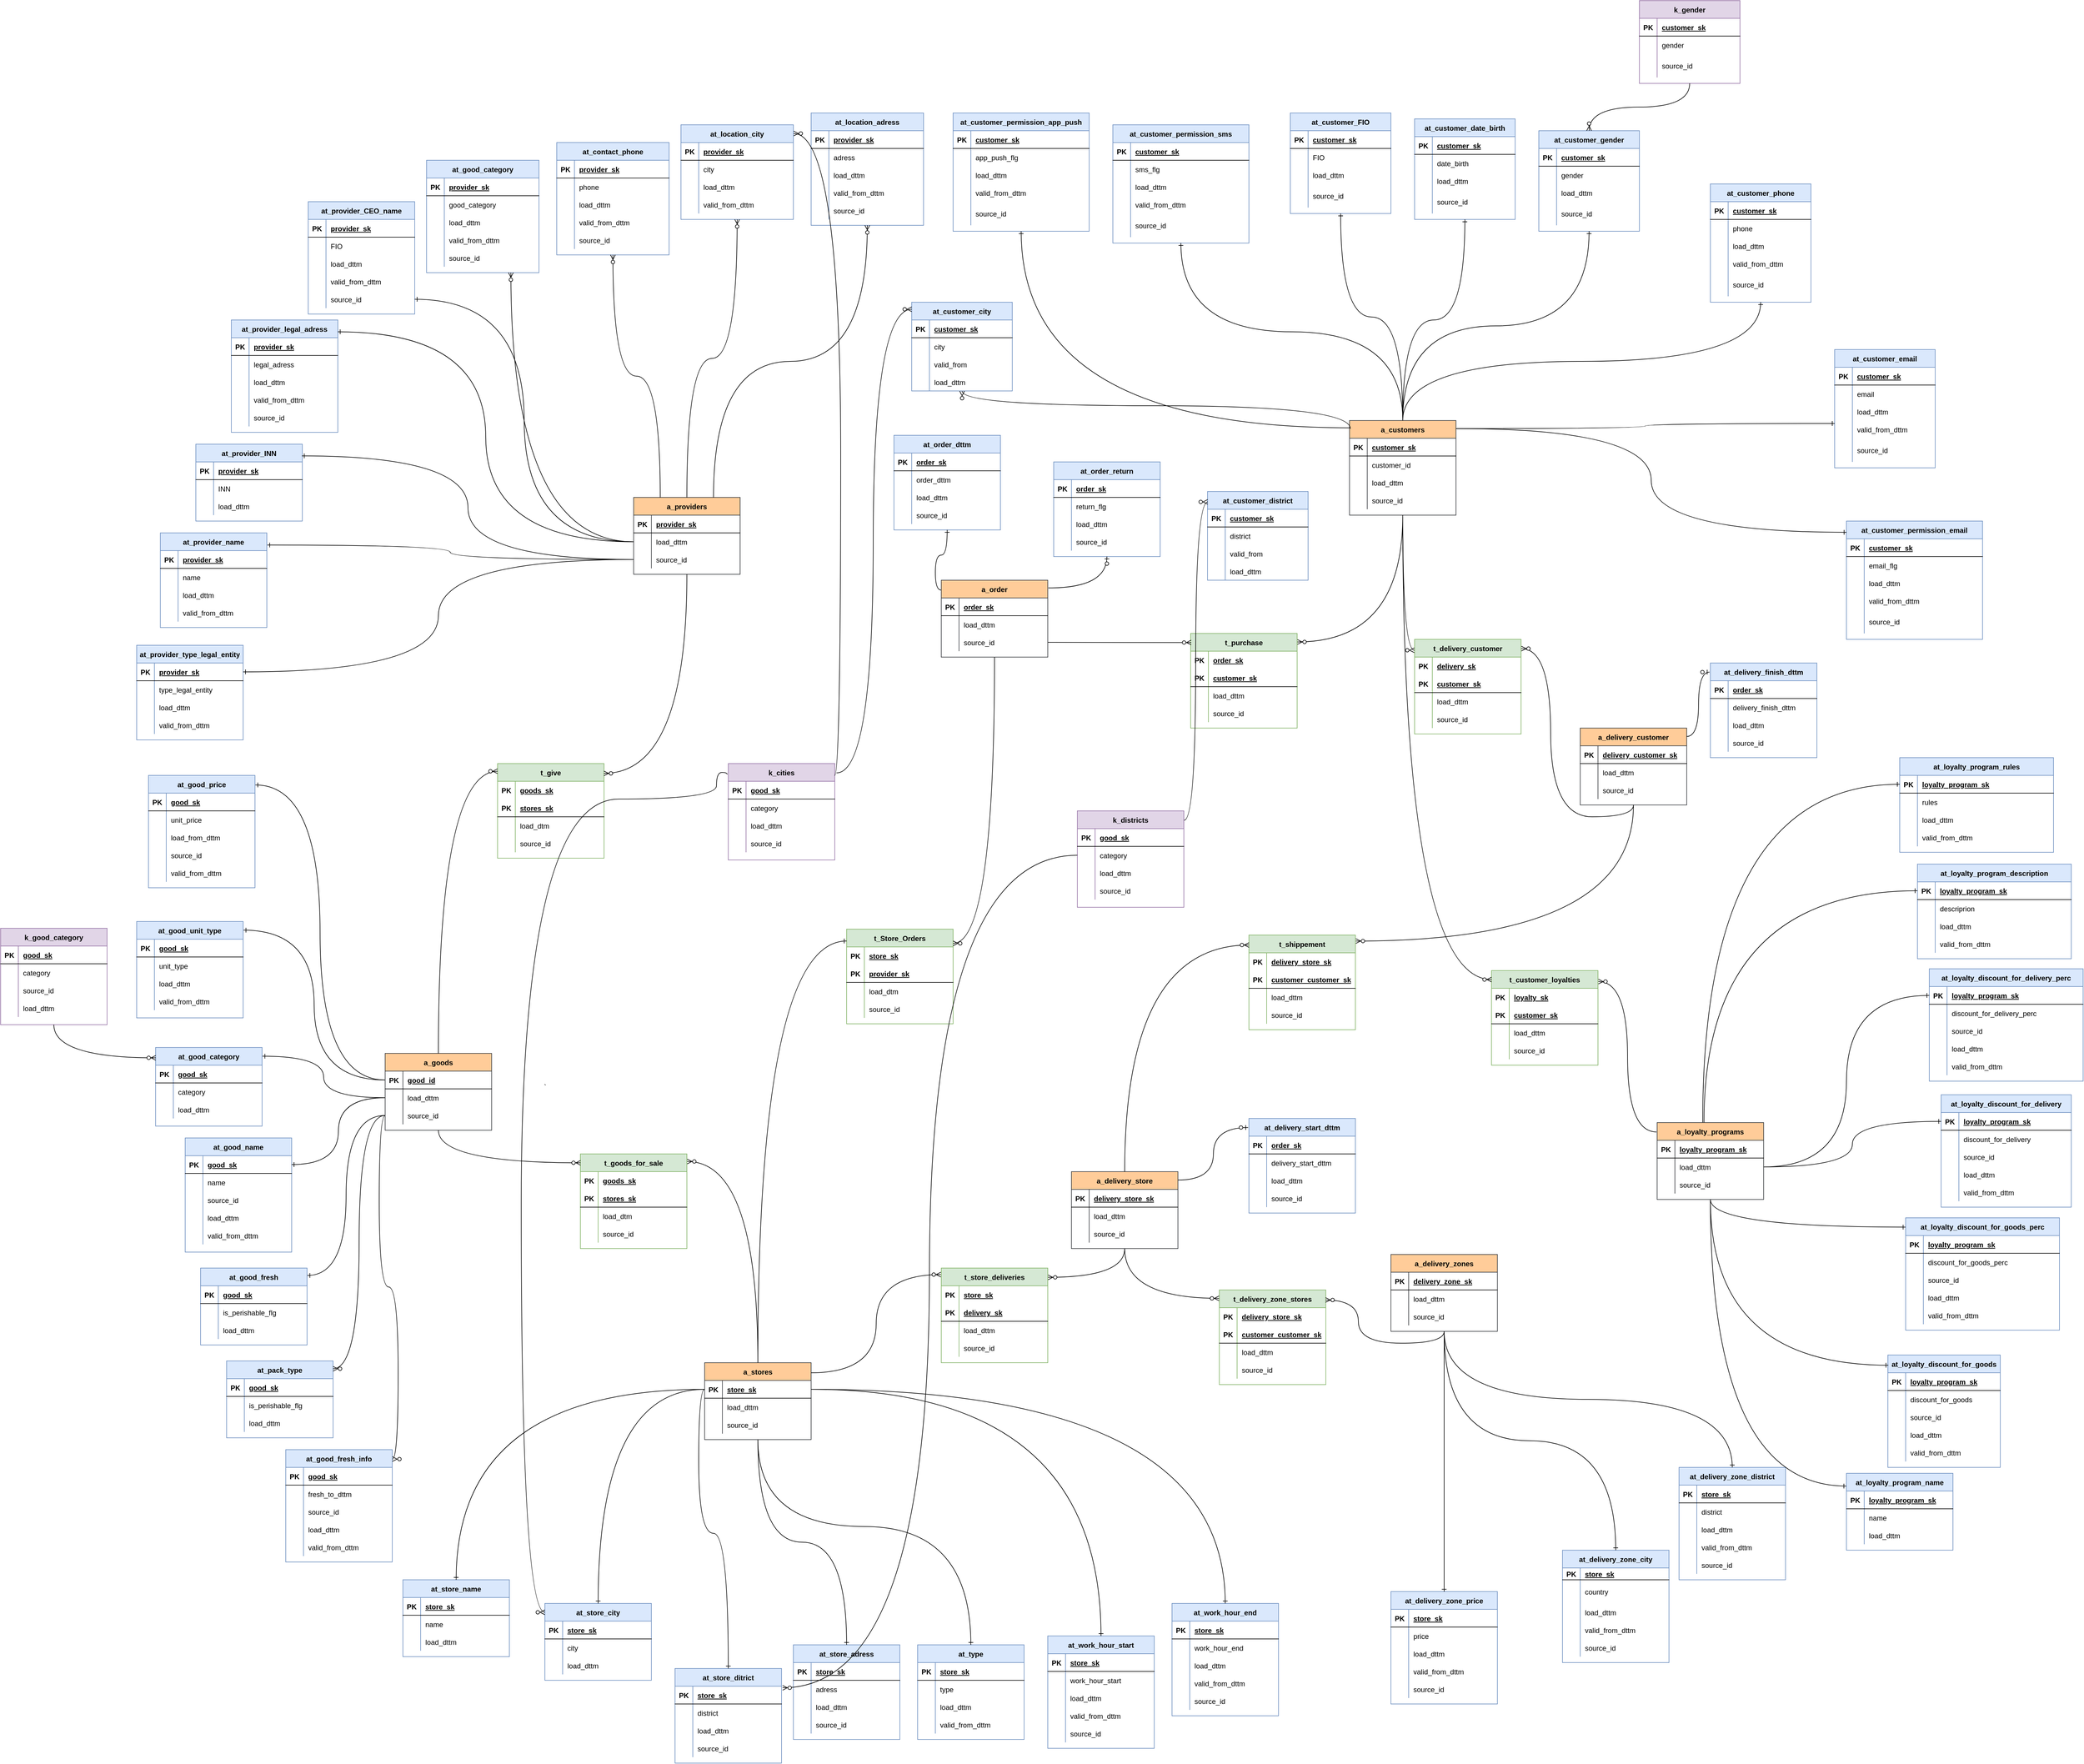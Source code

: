 <mxfile version="15.0.1" type="github">
  <diagram id="3vztMz24TurzWw2ImpLo" name="Page-1">
    <mxGraphModel dx="8980" dy="10846" grid="1" gridSize="10" guides="1" tooltips="1" connect="1" arrows="1" fold="1" page="1" pageScale="1" pageWidth="3300" pageHeight="4681" math="0" shadow="0">
      <root>
        <mxCell id="0" />
        <mxCell id="1" parent="0" />
        <mxCell id="YoVkF1FacM1gue7G8QHR-23" value="a_providers" style="shape=table;startSize=30;container=1;collapsible=1;childLayout=tableLayout;fixedRows=1;rowLines=0;fontStyle=1;align=center;resizeLast=1;fillColor=#ffcc99;strokeColor=#36393d;" parent="1" vertex="1">
          <mxGeometry x="-2460" y="-4300" width="180" height="130" as="geometry" />
        </mxCell>
        <mxCell id="YoVkF1FacM1gue7G8QHR-24" value="" style="shape=partialRectangle;collapsible=0;dropTarget=0;pointerEvents=0;fillColor=none;top=0;left=0;bottom=1;right=0;points=[[0,0.5],[1,0.5]];portConstraint=eastwest;" parent="YoVkF1FacM1gue7G8QHR-23" vertex="1">
          <mxGeometry y="30" width="180" height="30" as="geometry" />
        </mxCell>
        <mxCell id="YoVkF1FacM1gue7G8QHR-25" value="PK" style="shape=partialRectangle;connectable=0;fillColor=none;top=0;left=0;bottom=0;right=0;fontStyle=1;overflow=hidden;" parent="YoVkF1FacM1gue7G8QHR-24" vertex="1">
          <mxGeometry width="30" height="30" as="geometry" />
        </mxCell>
        <mxCell id="YoVkF1FacM1gue7G8QHR-26" value="provider_sk" style="shape=partialRectangle;connectable=0;fillColor=none;top=0;left=0;bottom=0;right=0;align=left;spacingLeft=6;fontStyle=5;overflow=hidden;" parent="YoVkF1FacM1gue7G8QHR-24" vertex="1">
          <mxGeometry x="30" width="150" height="30" as="geometry" />
        </mxCell>
        <mxCell id="YoVkF1FacM1gue7G8QHR-30" value="" style="shape=partialRectangle;collapsible=0;dropTarget=0;pointerEvents=0;fillColor=none;top=0;left=0;bottom=0;right=0;points=[[0,0.5],[1,0.5]];portConstraint=eastwest;" parent="YoVkF1FacM1gue7G8QHR-23" vertex="1">
          <mxGeometry y="60" width="180" height="30" as="geometry" />
        </mxCell>
        <mxCell id="YoVkF1FacM1gue7G8QHR-31" value="" style="shape=partialRectangle;connectable=0;fillColor=none;top=0;left=0;bottom=0;right=0;editable=1;overflow=hidden;" parent="YoVkF1FacM1gue7G8QHR-30" vertex="1">
          <mxGeometry width="30" height="30" as="geometry" />
        </mxCell>
        <mxCell id="YoVkF1FacM1gue7G8QHR-32" value="load_dttm" style="shape=partialRectangle;connectable=0;fillColor=none;top=0;left=0;bottom=0;right=0;align=left;spacingLeft=6;overflow=hidden;" parent="YoVkF1FacM1gue7G8QHR-30" vertex="1">
          <mxGeometry x="30" width="150" height="30" as="geometry" />
        </mxCell>
        <mxCell id="YoVkF1FacM1gue7G8QHR-33" value="" style="shape=partialRectangle;collapsible=0;dropTarget=0;pointerEvents=0;fillColor=none;top=0;left=0;bottom=0;right=0;points=[[0,0.5],[1,0.5]];portConstraint=eastwest;" parent="YoVkF1FacM1gue7G8QHR-23" vertex="1">
          <mxGeometry y="90" width="180" height="30" as="geometry" />
        </mxCell>
        <mxCell id="YoVkF1FacM1gue7G8QHR-34" value="" style="shape=partialRectangle;connectable=0;fillColor=none;top=0;left=0;bottom=0;right=0;editable=1;overflow=hidden;" parent="YoVkF1FacM1gue7G8QHR-33" vertex="1">
          <mxGeometry width="30" height="30" as="geometry" />
        </mxCell>
        <mxCell id="YoVkF1FacM1gue7G8QHR-35" value="source_id" style="shape=partialRectangle;connectable=0;fillColor=none;top=0;left=0;bottom=0;right=0;align=left;spacingLeft=6;overflow=hidden;" parent="YoVkF1FacM1gue7G8QHR-33" vertex="1">
          <mxGeometry x="30" width="150" height="30" as="geometry" />
        </mxCell>
        <mxCell id="YoVkF1FacM1gue7G8QHR-36" value="a_stores" style="shape=table;startSize=30;container=1;collapsible=1;childLayout=tableLayout;fixedRows=1;rowLines=0;fontStyle=1;align=center;resizeLast=1;fillColor=#ffcc99;strokeColor=#36393d;" parent="1" vertex="1">
          <mxGeometry x="-2340" y="-2837" width="180" height="130" as="geometry" />
        </mxCell>
        <mxCell id="YoVkF1FacM1gue7G8QHR-37" value="" style="shape=partialRectangle;collapsible=0;dropTarget=0;pointerEvents=0;fillColor=none;top=0;left=0;bottom=1;right=0;points=[[0,0.5],[1,0.5]];portConstraint=eastwest;" parent="YoVkF1FacM1gue7G8QHR-36" vertex="1">
          <mxGeometry y="30" width="180" height="30" as="geometry" />
        </mxCell>
        <mxCell id="YoVkF1FacM1gue7G8QHR-38" value="PK" style="shape=partialRectangle;connectable=0;fillColor=none;top=0;left=0;bottom=0;right=0;fontStyle=1;overflow=hidden;" parent="YoVkF1FacM1gue7G8QHR-37" vertex="1">
          <mxGeometry width="30" height="30" as="geometry" />
        </mxCell>
        <mxCell id="YoVkF1FacM1gue7G8QHR-39" value="store_sk" style="shape=partialRectangle;connectable=0;fillColor=none;top=0;left=0;bottom=0;right=0;align=left;spacingLeft=6;fontStyle=5;overflow=hidden;" parent="YoVkF1FacM1gue7G8QHR-37" vertex="1">
          <mxGeometry x="30" width="150" height="30" as="geometry" />
        </mxCell>
        <mxCell id="YoVkF1FacM1gue7G8QHR-43" value="" style="shape=partialRectangle;collapsible=0;dropTarget=0;pointerEvents=0;fillColor=none;top=0;left=0;bottom=0;right=0;points=[[0,0.5],[1,0.5]];portConstraint=eastwest;" parent="YoVkF1FacM1gue7G8QHR-36" vertex="1">
          <mxGeometry y="60" width="180" height="30" as="geometry" />
        </mxCell>
        <mxCell id="YoVkF1FacM1gue7G8QHR-44" value="" style="shape=partialRectangle;connectable=0;fillColor=none;top=0;left=0;bottom=0;right=0;editable=1;overflow=hidden;" parent="YoVkF1FacM1gue7G8QHR-43" vertex="1">
          <mxGeometry width="30" height="30" as="geometry" />
        </mxCell>
        <mxCell id="YoVkF1FacM1gue7G8QHR-45" value="load_dttm" style="shape=partialRectangle;connectable=0;fillColor=none;top=0;left=0;bottom=0;right=0;align=left;spacingLeft=6;overflow=hidden;" parent="YoVkF1FacM1gue7G8QHR-43" vertex="1">
          <mxGeometry x="30" width="150" height="30" as="geometry" />
        </mxCell>
        <mxCell id="YoVkF1FacM1gue7G8QHR-46" value="" style="shape=partialRectangle;collapsible=0;dropTarget=0;pointerEvents=0;fillColor=none;top=0;left=0;bottom=0;right=0;points=[[0,0.5],[1,0.5]];portConstraint=eastwest;" parent="YoVkF1FacM1gue7G8QHR-36" vertex="1">
          <mxGeometry y="90" width="180" height="30" as="geometry" />
        </mxCell>
        <mxCell id="YoVkF1FacM1gue7G8QHR-47" value="" style="shape=partialRectangle;connectable=0;fillColor=none;top=0;left=0;bottom=0;right=0;editable=1;overflow=hidden;" parent="YoVkF1FacM1gue7G8QHR-46" vertex="1">
          <mxGeometry width="30" height="30" as="geometry" />
        </mxCell>
        <mxCell id="YoVkF1FacM1gue7G8QHR-48" value="source_id" style="shape=partialRectangle;connectable=0;fillColor=none;top=0;left=0;bottom=0;right=0;align=left;spacingLeft=6;overflow=hidden;" parent="YoVkF1FacM1gue7G8QHR-46" vertex="1">
          <mxGeometry x="30" width="150" height="30" as="geometry" />
        </mxCell>
        <mxCell id="YoVkF1FacM1gue7G8QHR-49" value="a_goods" style="shape=table;startSize=30;container=1;collapsible=1;childLayout=tableLayout;fixedRows=1;rowLines=0;fontStyle=1;align=center;resizeLast=1;fillColor=#ffcc99;strokeColor=#36393d;" parent="1" vertex="1">
          <mxGeometry x="-2880" y="-3360" width="180" height="130" as="geometry" />
        </mxCell>
        <mxCell id="YoVkF1FacM1gue7G8QHR-50" value="" style="shape=partialRectangle;collapsible=0;dropTarget=0;pointerEvents=0;fillColor=none;top=0;left=0;bottom=1;right=0;points=[[0,0.5],[1,0.5]];portConstraint=eastwest;" parent="YoVkF1FacM1gue7G8QHR-49" vertex="1">
          <mxGeometry y="30" width="180" height="30" as="geometry" />
        </mxCell>
        <mxCell id="YoVkF1FacM1gue7G8QHR-51" value="PK" style="shape=partialRectangle;connectable=0;fillColor=none;top=0;left=0;bottom=0;right=0;fontStyle=1;overflow=hidden;" parent="YoVkF1FacM1gue7G8QHR-50" vertex="1">
          <mxGeometry width="30" height="30" as="geometry" />
        </mxCell>
        <mxCell id="YoVkF1FacM1gue7G8QHR-52" value="good_id" style="shape=partialRectangle;connectable=0;fillColor=none;top=0;left=0;bottom=0;right=0;align=left;spacingLeft=6;fontStyle=5;overflow=hidden;" parent="YoVkF1FacM1gue7G8QHR-50" vertex="1">
          <mxGeometry x="30" width="150" height="30" as="geometry" />
        </mxCell>
        <mxCell id="YoVkF1FacM1gue7G8QHR-56" value="" style="shape=partialRectangle;collapsible=0;dropTarget=0;pointerEvents=0;fillColor=none;top=0;left=0;bottom=0;right=0;points=[[0,0.5],[1,0.5]];portConstraint=eastwest;" parent="YoVkF1FacM1gue7G8QHR-49" vertex="1">
          <mxGeometry y="60" width="180" height="30" as="geometry" />
        </mxCell>
        <mxCell id="YoVkF1FacM1gue7G8QHR-57" value="" style="shape=partialRectangle;connectable=0;fillColor=none;top=0;left=0;bottom=0;right=0;editable=1;overflow=hidden;" parent="YoVkF1FacM1gue7G8QHR-56" vertex="1">
          <mxGeometry width="30" height="30" as="geometry" />
        </mxCell>
        <mxCell id="YoVkF1FacM1gue7G8QHR-58" value="load_dttm" style="shape=partialRectangle;connectable=0;fillColor=none;top=0;left=0;bottom=0;right=0;align=left;spacingLeft=6;overflow=hidden;" parent="YoVkF1FacM1gue7G8QHR-56" vertex="1">
          <mxGeometry x="30" width="150" height="30" as="geometry" />
        </mxCell>
        <mxCell id="YoVkF1FacM1gue7G8QHR-59" value="" style="shape=partialRectangle;collapsible=0;dropTarget=0;pointerEvents=0;fillColor=none;top=0;left=0;bottom=0;right=0;points=[[0,0.5],[1,0.5]];portConstraint=eastwest;" parent="YoVkF1FacM1gue7G8QHR-49" vertex="1">
          <mxGeometry y="90" width="180" height="30" as="geometry" />
        </mxCell>
        <mxCell id="YoVkF1FacM1gue7G8QHR-60" value="" style="shape=partialRectangle;connectable=0;fillColor=none;top=0;left=0;bottom=0;right=0;editable=1;overflow=hidden;" parent="YoVkF1FacM1gue7G8QHR-59" vertex="1">
          <mxGeometry width="30" height="30" as="geometry" />
        </mxCell>
        <mxCell id="YoVkF1FacM1gue7G8QHR-61" value="source_id" style="shape=partialRectangle;connectable=0;fillColor=none;top=0;left=0;bottom=0;right=0;align=left;spacingLeft=6;overflow=hidden;" parent="YoVkF1FacM1gue7G8QHR-59" vertex="1">
          <mxGeometry x="30" width="150" height="30" as="geometry" />
        </mxCell>
        <mxCell id="YoVkF1FacM1gue7G8QHR-88" value="a_delivery_zones" style="shape=table;startSize=30;container=1;collapsible=1;childLayout=tableLayout;fixedRows=1;rowLines=0;fontStyle=1;align=center;resizeLast=1;fillColor=#ffcc99;strokeColor=#36393d;" parent="1" vertex="1">
          <mxGeometry x="-1180" y="-3020" width="180" height="130" as="geometry" />
        </mxCell>
        <mxCell id="YoVkF1FacM1gue7G8QHR-89" value="" style="shape=partialRectangle;collapsible=0;dropTarget=0;pointerEvents=0;fillColor=none;top=0;left=0;bottom=1;right=0;points=[[0,0.5],[1,0.5]];portConstraint=eastwest;" parent="YoVkF1FacM1gue7G8QHR-88" vertex="1">
          <mxGeometry y="30" width="180" height="30" as="geometry" />
        </mxCell>
        <mxCell id="YoVkF1FacM1gue7G8QHR-90" value="PK" style="shape=partialRectangle;connectable=0;fillColor=none;top=0;left=0;bottom=0;right=0;fontStyle=1;overflow=hidden;" parent="YoVkF1FacM1gue7G8QHR-89" vertex="1">
          <mxGeometry width="30" height="30" as="geometry" />
        </mxCell>
        <mxCell id="YoVkF1FacM1gue7G8QHR-91" value="delivery_zone_sk" style="shape=partialRectangle;connectable=0;fillColor=none;top=0;left=0;bottom=0;right=0;align=left;spacingLeft=6;fontStyle=5;overflow=hidden;" parent="YoVkF1FacM1gue7G8QHR-89" vertex="1">
          <mxGeometry x="30" width="150" height="30" as="geometry" />
        </mxCell>
        <mxCell id="YoVkF1FacM1gue7G8QHR-95" value="" style="shape=partialRectangle;collapsible=0;dropTarget=0;pointerEvents=0;fillColor=none;top=0;left=0;bottom=0;right=0;points=[[0,0.5],[1,0.5]];portConstraint=eastwest;" parent="YoVkF1FacM1gue7G8QHR-88" vertex="1">
          <mxGeometry y="60" width="180" height="30" as="geometry" />
        </mxCell>
        <mxCell id="YoVkF1FacM1gue7G8QHR-96" value="" style="shape=partialRectangle;connectable=0;fillColor=none;top=0;left=0;bottom=0;right=0;editable=1;overflow=hidden;" parent="YoVkF1FacM1gue7G8QHR-95" vertex="1">
          <mxGeometry width="30" height="30" as="geometry" />
        </mxCell>
        <mxCell id="YoVkF1FacM1gue7G8QHR-97" value="load_dttm" style="shape=partialRectangle;connectable=0;fillColor=none;top=0;left=0;bottom=0;right=0;align=left;spacingLeft=6;overflow=hidden;" parent="YoVkF1FacM1gue7G8QHR-95" vertex="1">
          <mxGeometry x="30" width="150" height="30" as="geometry" />
        </mxCell>
        <mxCell id="YoVkF1FacM1gue7G8QHR-98" value="" style="shape=partialRectangle;collapsible=0;dropTarget=0;pointerEvents=0;fillColor=none;top=0;left=0;bottom=0;right=0;points=[[0,0.5],[1,0.5]];portConstraint=eastwest;" parent="YoVkF1FacM1gue7G8QHR-88" vertex="1">
          <mxGeometry y="90" width="180" height="30" as="geometry" />
        </mxCell>
        <mxCell id="YoVkF1FacM1gue7G8QHR-99" value="" style="shape=partialRectangle;connectable=0;fillColor=none;top=0;left=0;bottom=0;right=0;editable=1;overflow=hidden;" parent="YoVkF1FacM1gue7G8QHR-98" vertex="1">
          <mxGeometry width="30" height="30" as="geometry" />
        </mxCell>
        <mxCell id="YoVkF1FacM1gue7G8QHR-100" value="source_id" style="shape=partialRectangle;connectable=0;fillColor=none;top=0;left=0;bottom=0;right=0;align=left;spacingLeft=6;overflow=hidden;" parent="YoVkF1FacM1gue7G8QHR-98" vertex="1">
          <mxGeometry x="30" width="150" height="30" as="geometry" />
        </mxCell>
        <mxCell id="YoVkF1FacM1gue7G8QHR-234" value="t_Store_Orders" style="shape=table;startSize=30;container=1;collapsible=1;childLayout=tableLayout;fixedRows=1;rowLines=0;fontStyle=1;align=center;resizeLast=1;fillColor=#d5e8d4;strokeColor=#82b366;" parent="1" vertex="1">
          <mxGeometry x="-2100" y="-3570" width="180" height="160" as="geometry" />
        </mxCell>
        <mxCell id="YoVkF1FacM1gue7G8QHR-235" value="" style="shape=partialRectangle;collapsible=0;dropTarget=0;pointerEvents=0;fillColor=none;top=0;left=0;bottom=0;right=0;points=[[0,0.5],[1,0.5]];portConstraint=eastwest;" parent="YoVkF1FacM1gue7G8QHR-234" vertex="1">
          <mxGeometry y="30" width="180" height="30" as="geometry" />
        </mxCell>
        <mxCell id="YoVkF1FacM1gue7G8QHR-236" value="PK" style="shape=partialRectangle;connectable=0;fillColor=none;top=0;left=0;bottom=0;right=0;fontStyle=1;overflow=hidden;" parent="YoVkF1FacM1gue7G8QHR-235" vertex="1">
          <mxGeometry width="30" height="30" as="geometry" />
        </mxCell>
        <mxCell id="YoVkF1FacM1gue7G8QHR-237" value="store_sk" style="shape=partialRectangle;connectable=0;fillColor=none;top=0;left=0;bottom=0;right=0;align=left;spacingLeft=6;fontStyle=5;overflow=hidden;" parent="YoVkF1FacM1gue7G8QHR-235" vertex="1">
          <mxGeometry x="30" width="150" height="30" as="geometry" />
        </mxCell>
        <mxCell id="YoVkF1FacM1gue7G8QHR-238" value="" style="shape=partialRectangle;collapsible=0;dropTarget=0;pointerEvents=0;fillColor=none;top=0;left=0;bottom=1;right=0;points=[[0,0.5],[1,0.5]];portConstraint=eastwest;" parent="YoVkF1FacM1gue7G8QHR-234" vertex="1">
          <mxGeometry y="60" width="180" height="30" as="geometry" />
        </mxCell>
        <mxCell id="YoVkF1FacM1gue7G8QHR-239" value="PK" style="shape=partialRectangle;connectable=0;fillColor=none;top=0;left=0;bottom=0;right=0;fontStyle=1;overflow=hidden;" parent="YoVkF1FacM1gue7G8QHR-238" vertex="1">
          <mxGeometry width="30" height="30" as="geometry" />
        </mxCell>
        <mxCell id="YoVkF1FacM1gue7G8QHR-240" value="provider_sk" style="shape=partialRectangle;connectable=0;fillColor=none;top=0;left=0;bottom=0;right=0;align=left;spacingLeft=6;fontStyle=5;overflow=hidden;" parent="YoVkF1FacM1gue7G8QHR-238" vertex="1">
          <mxGeometry x="30" width="150" height="30" as="geometry" />
        </mxCell>
        <mxCell id="YoVkF1FacM1gue7G8QHR-241" value="" style="shape=partialRectangle;collapsible=0;dropTarget=0;pointerEvents=0;fillColor=none;top=0;left=0;bottom=0;right=0;points=[[0,0.5],[1,0.5]];portConstraint=eastwest;" parent="YoVkF1FacM1gue7G8QHR-234" vertex="1">
          <mxGeometry y="90" width="180" height="30" as="geometry" />
        </mxCell>
        <mxCell id="YoVkF1FacM1gue7G8QHR-242" value="" style="shape=partialRectangle;connectable=0;fillColor=none;top=0;left=0;bottom=0;right=0;editable=1;overflow=hidden;" parent="YoVkF1FacM1gue7G8QHR-241" vertex="1">
          <mxGeometry width="30" height="30" as="geometry" />
        </mxCell>
        <mxCell id="YoVkF1FacM1gue7G8QHR-243" value="load_dtm" style="shape=partialRectangle;connectable=0;fillColor=none;top=0;left=0;bottom=0;right=0;align=left;spacingLeft=6;overflow=hidden;" parent="YoVkF1FacM1gue7G8QHR-241" vertex="1">
          <mxGeometry x="30" width="150" height="30" as="geometry" />
        </mxCell>
        <mxCell id="YoVkF1FacM1gue7G8QHR-244" value="" style="shape=partialRectangle;collapsible=0;dropTarget=0;pointerEvents=0;fillColor=none;top=0;left=0;bottom=0;right=0;points=[[0,0.5],[1,0.5]];portConstraint=eastwest;" parent="YoVkF1FacM1gue7G8QHR-234" vertex="1">
          <mxGeometry y="120" width="180" height="30" as="geometry" />
        </mxCell>
        <mxCell id="YoVkF1FacM1gue7G8QHR-245" value="" style="shape=partialRectangle;connectable=0;fillColor=none;top=0;left=0;bottom=0;right=0;editable=1;overflow=hidden;" parent="YoVkF1FacM1gue7G8QHR-244" vertex="1">
          <mxGeometry width="30" height="30" as="geometry" />
        </mxCell>
        <mxCell id="YoVkF1FacM1gue7G8QHR-246" value="source_id" style="shape=partialRectangle;connectable=0;fillColor=none;top=0;left=0;bottom=0;right=0;align=left;spacingLeft=6;overflow=hidden;" parent="YoVkF1FacM1gue7G8QHR-244" vertex="1">
          <mxGeometry x="30" width="150" height="30" as="geometry" />
        </mxCell>
        <mxCell id="AmXbHeYY8j9bT75IsuGP-57" value="at_good_price" style="shape=table;startSize=30;container=1;collapsible=1;childLayout=tableLayout;fixedRows=1;rowLines=0;fontStyle=1;align=center;resizeLast=1;fillColor=#dae8fc;strokeColor=#6c8ebf;" parent="1" vertex="1">
          <mxGeometry x="-3280" y="-3830" width="180" height="190" as="geometry" />
        </mxCell>
        <mxCell id="AmXbHeYY8j9bT75IsuGP-58" value="" style="shape=partialRectangle;collapsible=0;dropTarget=0;pointerEvents=0;fillColor=none;top=0;left=0;bottom=1;right=0;points=[[0,0.5],[1,0.5]];portConstraint=eastwest;" parent="AmXbHeYY8j9bT75IsuGP-57" vertex="1">
          <mxGeometry y="30" width="180" height="30" as="geometry" />
        </mxCell>
        <mxCell id="AmXbHeYY8j9bT75IsuGP-59" value="PK" style="shape=partialRectangle;connectable=0;fillColor=none;top=0;left=0;bottom=0;right=0;fontStyle=1;overflow=hidden;" parent="AmXbHeYY8j9bT75IsuGP-58" vertex="1">
          <mxGeometry width="30" height="30" as="geometry" />
        </mxCell>
        <mxCell id="AmXbHeYY8j9bT75IsuGP-60" value="good_sk" style="shape=partialRectangle;connectable=0;fillColor=none;top=0;left=0;bottom=0;right=0;align=left;spacingLeft=6;fontStyle=5;overflow=hidden;" parent="AmXbHeYY8j9bT75IsuGP-58" vertex="1">
          <mxGeometry x="30" width="150" height="30" as="geometry" />
        </mxCell>
        <mxCell id="AmXbHeYY8j9bT75IsuGP-64" value="" style="shape=partialRectangle;collapsible=0;dropTarget=0;pointerEvents=0;fillColor=none;top=0;left=0;bottom=0;right=0;points=[[0,0.5],[1,0.5]];portConstraint=eastwest;" parent="AmXbHeYY8j9bT75IsuGP-57" vertex="1">
          <mxGeometry y="60" width="180" height="30" as="geometry" />
        </mxCell>
        <mxCell id="AmXbHeYY8j9bT75IsuGP-65" value="" style="shape=partialRectangle;connectable=0;fillColor=none;top=0;left=0;bottom=0;right=0;editable=1;overflow=hidden;" parent="AmXbHeYY8j9bT75IsuGP-64" vertex="1">
          <mxGeometry width="30" height="30" as="geometry" />
        </mxCell>
        <mxCell id="AmXbHeYY8j9bT75IsuGP-66" value="unit_price" style="shape=partialRectangle;connectable=0;fillColor=none;top=0;left=0;bottom=0;right=0;align=left;spacingLeft=6;overflow=hidden;" parent="AmXbHeYY8j9bT75IsuGP-64" vertex="1">
          <mxGeometry x="30" width="150" height="30" as="geometry" />
        </mxCell>
        <mxCell id="AmXbHeYY8j9bT75IsuGP-76" value="" style="shape=partialRectangle;collapsible=0;dropTarget=0;pointerEvents=0;fillColor=none;top=0;left=0;bottom=0;right=0;points=[[0,0.5],[1,0.5]];portConstraint=eastwest;" parent="AmXbHeYY8j9bT75IsuGP-57" vertex="1">
          <mxGeometry y="90" width="180" height="30" as="geometry" />
        </mxCell>
        <mxCell id="AmXbHeYY8j9bT75IsuGP-77" value="" style="shape=partialRectangle;connectable=0;fillColor=none;top=0;left=0;bottom=0;right=0;editable=1;overflow=hidden;" parent="AmXbHeYY8j9bT75IsuGP-76" vertex="1">
          <mxGeometry width="30" height="30" as="geometry" />
        </mxCell>
        <mxCell id="AmXbHeYY8j9bT75IsuGP-78" value="load_from_dttm" style="shape=partialRectangle;connectable=0;fillColor=none;top=0;left=0;bottom=0;right=0;align=left;spacingLeft=6;overflow=hidden;" parent="AmXbHeYY8j9bT75IsuGP-76" vertex="1">
          <mxGeometry x="30" width="150" height="30" as="geometry" />
        </mxCell>
        <mxCell id="5SLXt3DzRqAPuxhB5ycv-177" value="" style="shape=partialRectangle;collapsible=0;dropTarget=0;pointerEvents=0;fillColor=none;top=0;left=0;bottom=0;right=0;points=[[0,0.5],[1,0.5]];portConstraint=eastwest;" parent="AmXbHeYY8j9bT75IsuGP-57" vertex="1">
          <mxGeometry y="120" width="180" height="30" as="geometry" />
        </mxCell>
        <mxCell id="5SLXt3DzRqAPuxhB5ycv-178" value="" style="shape=partialRectangle;connectable=0;fillColor=none;top=0;left=0;bottom=0;right=0;editable=1;overflow=hidden;" parent="5SLXt3DzRqAPuxhB5ycv-177" vertex="1">
          <mxGeometry width="30" height="30" as="geometry" />
        </mxCell>
        <mxCell id="5SLXt3DzRqAPuxhB5ycv-179" value="source_id" style="shape=partialRectangle;connectable=0;fillColor=none;top=0;left=0;bottom=0;right=0;align=left;spacingLeft=6;overflow=hidden;" parent="5SLXt3DzRqAPuxhB5ycv-177" vertex="1">
          <mxGeometry x="30" width="150" height="30" as="geometry" />
        </mxCell>
        <mxCell id="AmXbHeYY8j9bT75IsuGP-79" value="" style="shape=partialRectangle;collapsible=0;dropTarget=0;pointerEvents=0;fillColor=none;top=0;left=0;bottom=0;right=0;points=[[0,0.5],[1,0.5]];portConstraint=eastwest;" parent="AmXbHeYY8j9bT75IsuGP-57" vertex="1">
          <mxGeometry y="150" width="180" height="30" as="geometry" />
        </mxCell>
        <mxCell id="AmXbHeYY8j9bT75IsuGP-80" value="" style="shape=partialRectangle;connectable=0;fillColor=none;top=0;left=0;bottom=0;right=0;editable=1;overflow=hidden;" parent="AmXbHeYY8j9bT75IsuGP-79" vertex="1">
          <mxGeometry width="30" height="30" as="geometry" />
        </mxCell>
        <mxCell id="AmXbHeYY8j9bT75IsuGP-81" value="valid_from_dttm" style="shape=partialRectangle;connectable=0;fillColor=none;top=0;left=0;bottom=0;right=0;align=left;spacingLeft=6;overflow=hidden;" parent="AmXbHeYY8j9bT75IsuGP-79" vertex="1">
          <mxGeometry x="30" width="150" height="30" as="geometry" />
        </mxCell>
        <mxCell id="AmXbHeYY8j9bT75IsuGP-101" value="at_good_fresh_info" style="shape=table;startSize=30;container=1;collapsible=1;childLayout=tableLayout;fixedRows=1;rowLines=0;fontStyle=1;align=center;resizeLast=1;fillColor=#dae8fc;strokeColor=#6c8ebf;" parent="1" vertex="1">
          <mxGeometry x="-3048" y="-2690" width="180" height="190" as="geometry" />
        </mxCell>
        <mxCell id="AmXbHeYY8j9bT75IsuGP-102" value="" style="shape=partialRectangle;collapsible=0;dropTarget=0;pointerEvents=0;fillColor=none;top=0;left=0;bottom=1;right=0;points=[[0,0.5],[1,0.5]];portConstraint=eastwest;" parent="AmXbHeYY8j9bT75IsuGP-101" vertex="1">
          <mxGeometry y="30" width="180" height="30" as="geometry" />
        </mxCell>
        <mxCell id="AmXbHeYY8j9bT75IsuGP-103" value="PK" style="shape=partialRectangle;connectable=0;fillColor=none;top=0;left=0;bottom=0;right=0;fontStyle=1;overflow=hidden;" parent="AmXbHeYY8j9bT75IsuGP-102" vertex="1">
          <mxGeometry width="30" height="30" as="geometry" />
        </mxCell>
        <mxCell id="AmXbHeYY8j9bT75IsuGP-104" value="good_sk" style="shape=partialRectangle;connectable=0;fillColor=none;top=0;left=0;bottom=0;right=0;align=left;spacingLeft=6;fontStyle=5;overflow=hidden;" parent="AmXbHeYY8j9bT75IsuGP-102" vertex="1">
          <mxGeometry x="30" width="150" height="30" as="geometry" />
        </mxCell>
        <mxCell id="AmXbHeYY8j9bT75IsuGP-105" value="" style="shape=partialRectangle;collapsible=0;dropTarget=0;pointerEvents=0;fillColor=none;top=0;left=0;bottom=0;right=0;points=[[0,0.5],[1,0.5]];portConstraint=eastwest;" parent="AmXbHeYY8j9bT75IsuGP-101" vertex="1">
          <mxGeometry y="60" width="180" height="30" as="geometry" />
        </mxCell>
        <mxCell id="AmXbHeYY8j9bT75IsuGP-106" value="" style="shape=partialRectangle;connectable=0;fillColor=none;top=0;left=0;bottom=0;right=0;editable=1;overflow=hidden;" parent="AmXbHeYY8j9bT75IsuGP-105" vertex="1">
          <mxGeometry width="30" height="30" as="geometry" />
        </mxCell>
        <mxCell id="AmXbHeYY8j9bT75IsuGP-107" value="fresh_to_dttm" style="shape=partialRectangle;connectable=0;fillColor=none;top=0;left=0;bottom=0;right=0;align=left;spacingLeft=6;overflow=hidden;" parent="AmXbHeYY8j9bT75IsuGP-105" vertex="1">
          <mxGeometry x="30" width="150" height="30" as="geometry" />
        </mxCell>
        <mxCell id="5SLXt3DzRqAPuxhB5ycv-168" value="" style="shape=partialRectangle;collapsible=0;dropTarget=0;pointerEvents=0;fillColor=none;top=0;left=0;bottom=0;right=0;points=[[0,0.5],[1,0.5]];portConstraint=eastwest;" parent="AmXbHeYY8j9bT75IsuGP-101" vertex="1">
          <mxGeometry y="90" width="180" height="30" as="geometry" />
        </mxCell>
        <mxCell id="5SLXt3DzRqAPuxhB5ycv-169" value="" style="shape=partialRectangle;connectable=0;fillColor=none;top=0;left=0;bottom=0;right=0;editable=1;overflow=hidden;" parent="5SLXt3DzRqAPuxhB5ycv-168" vertex="1">
          <mxGeometry width="30" height="30" as="geometry" />
        </mxCell>
        <mxCell id="5SLXt3DzRqAPuxhB5ycv-170" value="source_id" style="shape=partialRectangle;connectable=0;fillColor=none;top=0;left=0;bottom=0;right=0;align=left;spacingLeft=6;overflow=hidden;" parent="5SLXt3DzRqAPuxhB5ycv-168" vertex="1">
          <mxGeometry x="30" width="150" height="30" as="geometry" />
        </mxCell>
        <mxCell id="AmXbHeYY8j9bT75IsuGP-108" value="" style="shape=partialRectangle;collapsible=0;dropTarget=0;pointerEvents=0;fillColor=none;top=0;left=0;bottom=0;right=0;points=[[0,0.5],[1,0.5]];portConstraint=eastwest;" parent="AmXbHeYY8j9bT75IsuGP-101" vertex="1">
          <mxGeometry y="120" width="180" height="30" as="geometry" />
        </mxCell>
        <mxCell id="AmXbHeYY8j9bT75IsuGP-109" value="" style="shape=partialRectangle;connectable=0;fillColor=none;top=0;left=0;bottom=0;right=0;editable=1;overflow=hidden;" parent="AmXbHeYY8j9bT75IsuGP-108" vertex="1">
          <mxGeometry width="30" height="30" as="geometry" />
        </mxCell>
        <mxCell id="AmXbHeYY8j9bT75IsuGP-110" value="load_dttm" style="shape=partialRectangle;connectable=0;fillColor=none;top=0;left=0;bottom=0;right=0;align=left;spacingLeft=6;overflow=hidden;" parent="AmXbHeYY8j9bT75IsuGP-108" vertex="1">
          <mxGeometry x="30" width="150" height="30" as="geometry" />
        </mxCell>
        <mxCell id="AmXbHeYY8j9bT75IsuGP-111" value="" style="shape=partialRectangle;collapsible=0;dropTarget=0;pointerEvents=0;fillColor=none;top=0;left=0;bottom=0;right=0;points=[[0,0.5],[1,0.5]];portConstraint=eastwest;" parent="AmXbHeYY8j9bT75IsuGP-101" vertex="1">
          <mxGeometry y="150" width="180" height="30" as="geometry" />
        </mxCell>
        <mxCell id="AmXbHeYY8j9bT75IsuGP-112" value="" style="shape=partialRectangle;connectable=0;fillColor=none;top=0;left=0;bottom=0;right=0;editable=1;overflow=hidden;" parent="AmXbHeYY8j9bT75IsuGP-111" vertex="1">
          <mxGeometry width="30" height="30" as="geometry" />
        </mxCell>
        <mxCell id="AmXbHeYY8j9bT75IsuGP-113" value="valid_from_dttm" style="shape=partialRectangle;connectable=0;fillColor=none;top=0;left=0;bottom=0;right=0;align=left;spacingLeft=6;overflow=hidden;" parent="AmXbHeYY8j9bT75IsuGP-111" vertex="1">
          <mxGeometry x="30" width="150" height="30" as="geometry" />
        </mxCell>
        <mxCell id="AmXbHeYY8j9bT75IsuGP-115" value="" style="edgeStyle=orthogonalEdgeStyle;fontSize=12;html=1;endArrow=ERzeroToMany;endFill=1;exitX=0;exitY=0.5;exitDx=0;exitDy=0;entryX=1.001;entryY=0.084;entryDx=0;entryDy=0;curved=1;entryPerimeter=0;" parent="1" source="YoVkF1FacM1gue7G8QHR-59" target="AmXbHeYY8j9bT75IsuGP-101" edge="1">
          <mxGeometry width="100" height="100" relative="1" as="geometry">
            <mxPoint x="-2088" y="-3085" as="sourcePoint" />
            <mxPoint x="-2198" y="-3080" as="targetPoint" />
          </mxGeometry>
        </mxCell>
        <mxCell id="AmXbHeYY8j9bT75IsuGP-145" value="t_goods_for_sale" style="shape=table;startSize=30;container=1;collapsible=1;childLayout=tableLayout;fixedRows=1;rowLines=0;fontStyle=1;align=center;resizeLast=1;fillColor=#d5e8d4;strokeColor=#82b366;" parent="1" vertex="1">
          <mxGeometry x="-2550" y="-3190" width="180" height="160" as="geometry" />
        </mxCell>
        <mxCell id="AmXbHeYY8j9bT75IsuGP-146" value="" style="shape=partialRectangle;collapsible=0;dropTarget=0;pointerEvents=0;fillColor=none;top=0;left=0;bottom=0;right=0;points=[[0,0.5],[1,0.5]];portConstraint=eastwest;" parent="AmXbHeYY8j9bT75IsuGP-145" vertex="1">
          <mxGeometry y="30" width="180" height="30" as="geometry" />
        </mxCell>
        <mxCell id="AmXbHeYY8j9bT75IsuGP-147" value="PK" style="shape=partialRectangle;connectable=0;fillColor=none;top=0;left=0;bottom=0;right=0;fontStyle=1;overflow=hidden;" parent="AmXbHeYY8j9bT75IsuGP-146" vertex="1">
          <mxGeometry width="30" height="30" as="geometry" />
        </mxCell>
        <mxCell id="AmXbHeYY8j9bT75IsuGP-148" value="goods_sk" style="shape=partialRectangle;connectable=0;fillColor=none;top=0;left=0;bottom=0;right=0;align=left;spacingLeft=6;fontStyle=5;overflow=hidden;" parent="AmXbHeYY8j9bT75IsuGP-146" vertex="1">
          <mxGeometry x="30" width="150" height="30" as="geometry" />
        </mxCell>
        <mxCell id="AmXbHeYY8j9bT75IsuGP-149" value="" style="shape=partialRectangle;collapsible=0;dropTarget=0;pointerEvents=0;fillColor=none;top=0;left=0;bottom=1;right=0;points=[[0,0.5],[1,0.5]];portConstraint=eastwest;" parent="AmXbHeYY8j9bT75IsuGP-145" vertex="1">
          <mxGeometry y="60" width="180" height="30" as="geometry" />
        </mxCell>
        <mxCell id="AmXbHeYY8j9bT75IsuGP-150" value="PK" style="shape=partialRectangle;connectable=0;fillColor=none;top=0;left=0;bottom=0;right=0;fontStyle=1;overflow=hidden;" parent="AmXbHeYY8j9bT75IsuGP-149" vertex="1">
          <mxGeometry width="30" height="30" as="geometry" />
        </mxCell>
        <mxCell id="AmXbHeYY8j9bT75IsuGP-151" value="stores_sk" style="shape=partialRectangle;connectable=0;fillColor=none;top=0;left=0;bottom=0;right=0;align=left;spacingLeft=6;fontStyle=5;overflow=hidden;" parent="AmXbHeYY8j9bT75IsuGP-149" vertex="1">
          <mxGeometry x="30" width="150" height="30" as="geometry" />
        </mxCell>
        <mxCell id="AmXbHeYY8j9bT75IsuGP-152" value="" style="shape=partialRectangle;collapsible=0;dropTarget=0;pointerEvents=0;fillColor=none;top=0;left=0;bottom=0;right=0;points=[[0,0.5],[1,0.5]];portConstraint=eastwest;" parent="AmXbHeYY8j9bT75IsuGP-145" vertex="1">
          <mxGeometry y="90" width="180" height="30" as="geometry" />
        </mxCell>
        <mxCell id="AmXbHeYY8j9bT75IsuGP-153" value="" style="shape=partialRectangle;connectable=0;fillColor=none;top=0;left=0;bottom=0;right=0;editable=1;overflow=hidden;" parent="AmXbHeYY8j9bT75IsuGP-152" vertex="1">
          <mxGeometry width="30" height="30" as="geometry" />
        </mxCell>
        <mxCell id="AmXbHeYY8j9bT75IsuGP-154" value="load_dtm" style="shape=partialRectangle;connectable=0;fillColor=none;top=0;left=0;bottom=0;right=0;align=left;spacingLeft=6;overflow=hidden;" parent="AmXbHeYY8j9bT75IsuGP-152" vertex="1">
          <mxGeometry x="30" width="150" height="30" as="geometry" />
        </mxCell>
        <mxCell id="AmXbHeYY8j9bT75IsuGP-155" value="" style="shape=partialRectangle;collapsible=0;dropTarget=0;pointerEvents=0;fillColor=none;top=0;left=0;bottom=0;right=0;points=[[0,0.5],[1,0.5]];portConstraint=eastwest;" parent="AmXbHeYY8j9bT75IsuGP-145" vertex="1">
          <mxGeometry y="120" width="180" height="30" as="geometry" />
        </mxCell>
        <mxCell id="AmXbHeYY8j9bT75IsuGP-156" value="" style="shape=partialRectangle;connectable=0;fillColor=none;top=0;left=0;bottom=0;right=0;editable=1;overflow=hidden;" parent="AmXbHeYY8j9bT75IsuGP-155" vertex="1">
          <mxGeometry width="30" height="30" as="geometry" />
        </mxCell>
        <mxCell id="AmXbHeYY8j9bT75IsuGP-157" value="source_id" style="shape=partialRectangle;connectable=0;fillColor=none;top=0;left=0;bottom=0;right=0;align=left;spacingLeft=6;overflow=hidden;" parent="AmXbHeYY8j9bT75IsuGP-155" vertex="1">
          <mxGeometry x="30" width="150" height="30" as="geometry" />
        </mxCell>
        <mxCell id="AmXbHeYY8j9bT75IsuGP-158" value="" style="edgeStyle=orthogonalEdgeStyle;fontSize=12;html=1;endArrow=ERzeroToMany;endFill=1;entryX=0.002;entryY=0.094;entryDx=0;entryDy=0;entryPerimeter=0;exitX=0.5;exitY=1;exitDx=0;exitDy=0;curved=1;" parent="1" source="YoVkF1FacM1gue7G8QHR-49" target="AmXbHeYY8j9bT75IsuGP-145" edge="1">
          <mxGeometry width="100" height="100" relative="1" as="geometry">
            <mxPoint x="-1970" y="-3280" as="sourcePoint" />
            <mxPoint x="-2110" y="-3420" as="targetPoint" />
          </mxGeometry>
        </mxCell>
        <mxCell id="5SLXt3DzRqAPuxhB5ycv-4" value="at_good_fresh" style="shape=table;startSize=30;container=1;collapsible=1;childLayout=tableLayout;fixedRows=1;rowLines=0;fontStyle=1;align=center;resizeLast=1;fillColor=#dae8fc;strokeColor=#6c8ebf;" parent="1" vertex="1">
          <mxGeometry x="-3192" y="-2997" width="180" height="130" as="geometry" />
        </mxCell>
        <mxCell id="5SLXt3DzRqAPuxhB5ycv-5" value="" style="shape=partialRectangle;collapsible=0;dropTarget=0;pointerEvents=0;fillColor=none;top=0;left=0;bottom=1;right=0;points=[[0,0.5],[1,0.5]];portConstraint=eastwest;" parent="5SLXt3DzRqAPuxhB5ycv-4" vertex="1">
          <mxGeometry y="30" width="180" height="30" as="geometry" />
        </mxCell>
        <mxCell id="5SLXt3DzRqAPuxhB5ycv-6" value="PK" style="shape=partialRectangle;connectable=0;fillColor=none;top=0;left=0;bottom=0;right=0;fontStyle=1;overflow=hidden;" parent="5SLXt3DzRqAPuxhB5ycv-5" vertex="1">
          <mxGeometry width="30" height="30" as="geometry" />
        </mxCell>
        <mxCell id="5SLXt3DzRqAPuxhB5ycv-7" value="good_sk" style="shape=partialRectangle;connectable=0;fillColor=none;top=0;left=0;bottom=0;right=0;align=left;spacingLeft=6;fontStyle=5;overflow=hidden;" parent="5SLXt3DzRqAPuxhB5ycv-5" vertex="1">
          <mxGeometry x="30" width="150" height="30" as="geometry" />
        </mxCell>
        <mxCell id="5SLXt3DzRqAPuxhB5ycv-17" value="" style="shape=partialRectangle;collapsible=0;dropTarget=0;pointerEvents=0;fillColor=none;top=0;left=0;bottom=0;right=0;points=[[0,0.5],[1,0.5]];portConstraint=eastwest;" parent="5SLXt3DzRqAPuxhB5ycv-4" vertex="1">
          <mxGeometry y="60" width="180" height="30" as="geometry" />
        </mxCell>
        <mxCell id="5SLXt3DzRqAPuxhB5ycv-18" value="" style="shape=partialRectangle;connectable=0;fillColor=none;top=0;left=0;bottom=0;right=0;editable=1;overflow=hidden;" parent="5SLXt3DzRqAPuxhB5ycv-17" vertex="1">
          <mxGeometry width="30" height="30" as="geometry" />
        </mxCell>
        <mxCell id="5SLXt3DzRqAPuxhB5ycv-19" value="is_perishable_flg" style="shape=partialRectangle;connectable=0;fillColor=none;top=0;left=0;bottom=0;right=0;align=left;spacingLeft=6;overflow=hidden;" parent="5SLXt3DzRqAPuxhB5ycv-17" vertex="1">
          <mxGeometry x="30" width="150" height="30" as="geometry" />
        </mxCell>
        <mxCell id="5SLXt3DzRqAPuxhB5ycv-103" value="" style="shape=partialRectangle;collapsible=0;dropTarget=0;pointerEvents=0;fillColor=none;top=0;left=0;bottom=0;right=0;points=[[0,0.5],[1,0.5]];portConstraint=eastwest;" parent="5SLXt3DzRqAPuxhB5ycv-4" vertex="1">
          <mxGeometry y="90" width="180" height="30" as="geometry" />
        </mxCell>
        <mxCell id="5SLXt3DzRqAPuxhB5ycv-104" value="" style="shape=partialRectangle;connectable=0;fillColor=none;top=0;left=0;bottom=0;right=0;editable=1;overflow=hidden;" parent="5SLXt3DzRqAPuxhB5ycv-103" vertex="1">
          <mxGeometry width="30" height="30" as="geometry" />
        </mxCell>
        <mxCell id="5SLXt3DzRqAPuxhB5ycv-105" value="load_dttm" style="shape=partialRectangle;connectable=0;fillColor=none;top=0;left=0;bottom=0;right=0;align=left;spacingLeft=6;overflow=hidden;" parent="5SLXt3DzRqAPuxhB5ycv-103" vertex="1">
          <mxGeometry x="30" width="150" height="30" as="geometry" />
        </mxCell>
        <mxCell id="5SLXt3DzRqAPuxhB5ycv-29" value="at_good_name" style="shape=table;startSize=30;container=1;collapsible=1;childLayout=tableLayout;fixedRows=1;rowLines=0;fontStyle=1;align=center;resizeLast=1;fillColor=#dae8fc;strokeColor=#6c8ebf;" parent="1" vertex="1">
          <mxGeometry x="-3218" y="-3217" width="180" height="193" as="geometry" />
        </mxCell>
        <mxCell id="5SLXt3DzRqAPuxhB5ycv-30" value="" style="shape=partialRectangle;collapsible=0;dropTarget=0;pointerEvents=0;fillColor=none;top=0;left=0;bottom=1;right=0;points=[[0,0.5],[1,0.5]];portConstraint=eastwest;" parent="5SLXt3DzRqAPuxhB5ycv-29" vertex="1">
          <mxGeometry y="30" width="180" height="30" as="geometry" />
        </mxCell>
        <mxCell id="5SLXt3DzRqAPuxhB5ycv-31" value="PK" style="shape=partialRectangle;connectable=0;fillColor=none;top=0;left=0;bottom=0;right=0;fontStyle=1;overflow=hidden;" parent="5SLXt3DzRqAPuxhB5ycv-30" vertex="1">
          <mxGeometry width="30" height="30" as="geometry" />
        </mxCell>
        <mxCell id="5SLXt3DzRqAPuxhB5ycv-32" value="good_sk" style="shape=partialRectangle;connectable=0;fillColor=none;top=0;left=0;bottom=0;right=0;align=left;spacingLeft=6;fontStyle=5;overflow=hidden;" parent="5SLXt3DzRqAPuxhB5ycv-30" vertex="1">
          <mxGeometry x="30" width="150" height="30" as="geometry" />
        </mxCell>
        <mxCell id="5SLXt3DzRqAPuxhB5ycv-33" value="" style="shape=partialRectangle;collapsible=0;dropTarget=0;pointerEvents=0;fillColor=none;top=0;left=0;bottom=0;right=0;points=[[0,0.5],[1,0.5]];portConstraint=eastwest;" parent="5SLXt3DzRqAPuxhB5ycv-29" vertex="1">
          <mxGeometry y="60" width="180" height="30" as="geometry" />
        </mxCell>
        <mxCell id="5SLXt3DzRqAPuxhB5ycv-34" value="" style="shape=partialRectangle;connectable=0;fillColor=none;top=0;left=0;bottom=0;right=0;editable=1;overflow=hidden;" parent="5SLXt3DzRqAPuxhB5ycv-33" vertex="1">
          <mxGeometry width="30" height="30" as="geometry" />
        </mxCell>
        <mxCell id="5SLXt3DzRqAPuxhB5ycv-35" value="name" style="shape=partialRectangle;connectable=0;fillColor=none;top=0;left=0;bottom=0;right=0;align=left;spacingLeft=6;overflow=hidden;" parent="5SLXt3DzRqAPuxhB5ycv-33" vertex="1">
          <mxGeometry x="30" width="150" height="30" as="geometry" />
        </mxCell>
        <mxCell id="5SLXt3DzRqAPuxhB5ycv-171" value="" style="shape=partialRectangle;collapsible=0;dropTarget=0;pointerEvents=0;fillColor=none;top=0;left=0;bottom=0;right=0;points=[[0,0.5],[1,0.5]];portConstraint=eastwest;" parent="5SLXt3DzRqAPuxhB5ycv-29" vertex="1">
          <mxGeometry y="90" width="180" height="30" as="geometry" />
        </mxCell>
        <mxCell id="5SLXt3DzRqAPuxhB5ycv-172" value="" style="shape=partialRectangle;connectable=0;fillColor=none;top=0;left=0;bottom=0;right=0;editable=1;overflow=hidden;" parent="5SLXt3DzRqAPuxhB5ycv-171" vertex="1">
          <mxGeometry width="30" height="30" as="geometry" />
        </mxCell>
        <mxCell id="5SLXt3DzRqAPuxhB5ycv-173" value="source_id" style="shape=partialRectangle;connectable=0;fillColor=none;top=0;left=0;bottom=0;right=0;align=left;spacingLeft=6;overflow=hidden;" parent="5SLXt3DzRqAPuxhB5ycv-171" vertex="1">
          <mxGeometry x="30" width="150" height="30" as="geometry" />
        </mxCell>
        <mxCell id="5SLXt3DzRqAPuxhB5ycv-48" value="" style="shape=partialRectangle;collapsible=0;dropTarget=0;pointerEvents=0;fillColor=none;top=0;left=0;bottom=0;right=0;points=[[0,0.5],[1,0.5]];portConstraint=eastwest;" parent="5SLXt3DzRqAPuxhB5ycv-29" vertex="1">
          <mxGeometry y="120" width="180" height="30" as="geometry" />
        </mxCell>
        <mxCell id="5SLXt3DzRqAPuxhB5ycv-49" value="" style="shape=partialRectangle;connectable=0;fillColor=none;top=0;left=0;bottom=0;right=0;editable=1;overflow=hidden;" parent="5SLXt3DzRqAPuxhB5ycv-48" vertex="1">
          <mxGeometry width="30" height="30" as="geometry" />
        </mxCell>
        <mxCell id="5SLXt3DzRqAPuxhB5ycv-50" value="load_dttm" style="shape=partialRectangle;connectable=0;fillColor=none;top=0;left=0;bottom=0;right=0;align=left;spacingLeft=6;overflow=hidden;" parent="5SLXt3DzRqAPuxhB5ycv-48" vertex="1">
          <mxGeometry x="30" width="150" height="30" as="geometry" />
        </mxCell>
        <mxCell id="5SLXt3DzRqAPuxhB5ycv-51" value="" style="shape=partialRectangle;collapsible=0;dropTarget=0;pointerEvents=0;fillColor=none;top=0;left=0;bottom=0;right=0;points=[[0,0.5],[1,0.5]];portConstraint=eastwest;" parent="5SLXt3DzRqAPuxhB5ycv-29" vertex="1">
          <mxGeometry y="150" width="180" height="30" as="geometry" />
        </mxCell>
        <mxCell id="5SLXt3DzRqAPuxhB5ycv-52" value="" style="shape=partialRectangle;connectable=0;fillColor=none;top=0;left=0;bottom=0;right=0;editable=1;overflow=hidden;" parent="5SLXt3DzRqAPuxhB5ycv-51" vertex="1">
          <mxGeometry width="30" height="30" as="geometry" />
        </mxCell>
        <mxCell id="5SLXt3DzRqAPuxhB5ycv-53" value="valid_from_dttm" style="shape=partialRectangle;connectable=0;fillColor=none;top=0;left=0;bottom=0;right=0;align=left;spacingLeft=6;overflow=hidden;" parent="5SLXt3DzRqAPuxhB5ycv-51" vertex="1">
          <mxGeometry x="30" width="150" height="30" as="geometry" />
        </mxCell>
        <mxCell id="5SLXt3DzRqAPuxhB5ycv-54" value="at_good_category" style="shape=table;startSize=30;container=1;collapsible=1;childLayout=tableLayout;fixedRows=1;rowLines=0;fontStyle=1;align=center;resizeLast=1;fillColor=#dae8fc;strokeColor=#6c8ebf;" parent="1" vertex="1">
          <mxGeometry x="-3268" y="-3370" width="180" height="133" as="geometry" />
        </mxCell>
        <mxCell id="5SLXt3DzRqAPuxhB5ycv-55" value="" style="shape=partialRectangle;collapsible=0;dropTarget=0;pointerEvents=0;fillColor=none;top=0;left=0;bottom=1;right=0;points=[[0,0.5],[1,0.5]];portConstraint=eastwest;" parent="5SLXt3DzRqAPuxhB5ycv-54" vertex="1">
          <mxGeometry y="30" width="180" height="30" as="geometry" />
        </mxCell>
        <mxCell id="5SLXt3DzRqAPuxhB5ycv-56" value="PK" style="shape=partialRectangle;connectable=0;fillColor=none;top=0;left=0;bottom=0;right=0;fontStyle=1;overflow=hidden;" parent="5SLXt3DzRqAPuxhB5ycv-55" vertex="1">
          <mxGeometry width="30" height="30" as="geometry" />
        </mxCell>
        <mxCell id="5SLXt3DzRqAPuxhB5ycv-57" value="good_sk" style="shape=partialRectangle;connectable=0;fillColor=none;top=0;left=0;bottom=0;right=0;align=left;spacingLeft=6;fontStyle=5;overflow=hidden;" parent="5SLXt3DzRqAPuxhB5ycv-55" vertex="1">
          <mxGeometry x="30" width="150" height="30" as="geometry" />
        </mxCell>
        <mxCell id="5SLXt3DzRqAPuxhB5ycv-61" value="" style="shape=partialRectangle;collapsible=0;dropTarget=0;pointerEvents=0;fillColor=none;top=0;left=0;bottom=0;right=0;points=[[0,0.5],[1,0.5]];portConstraint=eastwest;" parent="5SLXt3DzRqAPuxhB5ycv-54" vertex="1">
          <mxGeometry y="60" width="180" height="30" as="geometry" />
        </mxCell>
        <mxCell id="5SLXt3DzRqAPuxhB5ycv-62" value="" style="shape=partialRectangle;connectable=0;fillColor=none;top=0;left=0;bottom=0;right=0;editable=1;overflow=hidden;" parent="5SLXt3DzRqAPuxhB5ycv-61" vertex="1">
          <mxGeometry width="30" height="30" as="geometry" />
        </mxCell>
        <mxCell id="5SLXt3DzRqAPuxhB5ycv-63" value="category" style="shape=partialRectangle;connectable=0;fillColor=none;top=0;left=0;bottom=0;right=0;align=left;spacingLeft=6;overflow=hidden;" parent="5SLXt3DzRqAPuxhB5ycv-61" vertex="1">
          <mxGeometry x="30" width="150" height="30" as="geometry" />
        </mxCell>
        <mxCell id="5SLXt3DzRqAPuxhB5ycv-73" value="" style="shape=partialRectangle;collapsible=0;dropTarget=0;pointerEvents=0;fillColor=none;top=0;left=0;bottom=0;right=0;points=[[0,0.5],[1,0.5]];portConstraint=eastwest;" parent="5SLXt3DzRqAPuxhB5ycv-54" vertex="1">
          <mxGeometry y="90" width="180" height="30" as="geometry" />
        </mxCell>
        <mxCell id="5SLXt3DzRqAPuxhB5ycv-74" value="" style="shape=partialRectangle;connectable=0;fillColor=none;top=0;left=0;bottom=0;right=0;editable=1;overflow=hidden;" parent="5SLXt3DzRqAPuxhB5ycv-73" vertex="1">
          <mxGeometry width="30" height="30" as="geometry" />
        </mxCell>
        <mxCell id="5SLXt3DzRqAPuxhB5ycv-75" value="load_dttm" style="shape=partialRectangle;connectable=0;fillColor=none;top=0;left=0;bottom=0;right=0;align=left;spacingLeft=6;overflow=hidden;" parent="5SLXt3DzRqAPuxhB5ycv-73" vertex="1">
          <mxGeometry x="30" width="150" height="30" as="geometry" />
        </mxCell>
        <mxCell id="5SLXt3DzRqAPuxhB5ycv-80" value="at_good_unit_type" style="shape=table;startSize=30;container=1;collapsible=1;childLayout=tableLayout;fixedRows=1;rowLines=0;fontStyle=1;align=center;resizeLast=1;fillColor=#dae8fc;strokeColor=#6c8ebf;" parent="1" vertex="1">
          <mxGeometry x="-3300" y="-3583" width="180" height="163" as="geometry" />
        </mxCell>
        <mxCell id="5SLXt3DzRqAPuxhB5ycv-81" value="" style="shape=partialRectangle;collapsible=0;dropTarget=0;pointerEvents=0;fillColor=none;top=0;left=0;bottom=1;right=0;points=[[0,0.5],[1,0.5]];portConstraint=eastwest;" parent="5SLXt3DzRqAPuxhB5ycv-80" vertex="1">
          <mxGeometry y="30" width="180" height="30" as="geometry" />
        </mxCell>
        <mxCell id="5SLXt3DzRqAPuxhB5ycv-82" value="PK" style="shape=partialRectangle;connectable=0;fillColor=none;top=0;left=0;bottom=0;right=0;fontStyle=1;overflow=hidden;" parent="5SLXt3DzRqAPuxhB5ycv-81" vertex="1">
          <mxGeometry width="30" height="30" as="geometry" />
        </mxCell>
        <mxCell id="5SLXt3DzRqAPuxhB5ycv-83" value="good_sk" style="shape=partialRectangle;connectable=0;fillColor=none;top=0;left=0;bottom=0;right=0;align=left;spacingLeft=6;fontStyle=5;overflow=hidden;" parent="5SLXt3DzRqAPuxhB5ycv-81" vertex="1">
          <mxGeometry x="30" width="150" height="30" as="geometry" />
        </mxCell>
        <mxCell id="5SLXt3DzRqAPuxhB5ycv-84" value="" style="shape=partialRectangle;collapsible=0;dropTarget=0;pointerEvents=0;fillColor=none;top=0;left=0;bottom=0;right=0;points=[[0,0.5],[1,0.5]];portConstraint=eastwest;" parent="5SLXt3DzRqAPuxhB5ycv-80" vertex="1">
          <mxGeometry y="60" width="180" height="30" as="geometry" />
        </mxCell>
        <mxCell id="5SLXt3DzRqAPuxhB5ycv-85" value="" style="shape=partialRectangle;connectable=0;fillColor=none;top=0;left=0;bottom=0;right=0;editable=1;overflow=hidden;" parent="5SLXt3DzRqAPuxhB5ycv-84" vertex="1">
          <mxGeometry width="30" height="30" as="geometry" />
        </mxCell>
        <mxCell id="5SLXt3DzRqAPuxhB5ycv-86" value="unit_type" style="shape=partialRectangle;connectable=0;fillColor=none;top=0;left=0;bottom=0;right=0;align=left;spacingLeft=6;overflow=hidden;" parent="5SLXt3DzRqAPuxhB5ycv-84" vertex="1">
          <mxGeometry x="30" width="150" height="30" as="geometry" />
        </mxCell>
        <mxCell id="5SLXt3DzRqAPuxhB5ycv-87" value="" style="shape=partialRectangle;collapsible=0;dropTarget=0;pointerEvents=0;fillColor=none;top=0;left=0;bottom=0;right=0;points=[[0,0.5],[1,0.5]];portConstraint=eastwest;" parent="5SLXt3DzRqAPuxhB5ycv-80" vertex="1">
          <mxGeometry y="90" width="180" height="30" as="geometry" />
        </mxCell>
        <mxCell id="5SLXt3DzRqAPuxhB5ycv-88" value="" style="shape=partialRectangle;connectable=0;fillColor=none;top=0;left=0;bottom=0;right=0;editable=1;overflow=hidden;" parent="5SLXt3DzRqAPuxhB5ycv-87" vertex="1">
          <mxGeometry width="30" height="30" as="geometry" />
        </mxCell>
        <mxCell id="5SLXt3DzRqAPuxhB5ycv-89" value="load_dttm" style="shape=partialRectangle;connectable=0;fillColor=none;top=0;left=0;bottom=0;right=0;align=left;spacingLeft=6;overflow=hidden;" parent="5SLXt3DzRqAPuxhB5ycv-87" vertex="1">
          <mxGeometry x="30" width="150" height="30" as="geometry" />
        </mxCell>
        <mxCell id="5SLXt3DzRqAPuxhB5ycv-90" value="" style="shape=partialRectangle;collapsible=0;dropTarget=0;pointerEvents=0;fillColor=none;top=0;left=0;bottom=0;right=0;points=[[0,0.5],[1,0.5]];portConstraint=eastwest;" parent="5SLXt3DzRqAPuxhB5ycv-80" vertex="1">
          <mxGeometry y="120" width="180" height="30" as="geometry" />
        </mxCell>
        <mxCell id="5SLXt3DzRqAPuxhB5ycv-91" value="" style="shape=partialRectangle;connectable=0;fillColor=none;top=0;left=0;bottom=0;right=0;editable=1;overflow=hidden;" parent="5SLXt3DzRqAPuxhB5ycv-90" vertex="1">
          <mxGeometry width="30" height="30" as="geometry" />
        </mxCell>
        <mxCell id="5SLXt3DzRqAPuxhB5ycv-92" value="valid_from_dttm" style="shape=partialRectangle;connectable=0;fillColor=none;top=0;left=0;bottom=0;right=0;align=left;spacingLeft=6;overflow=hidden;" parent="5SLXt3DzRqAPuxhB5ycv-90" vertex="1">
          <mxGeometry x="30" width="150" height="30" as="geometry" />
        </mxCell>
        <mxCell id="5SLXt3DzRqAPuxhB5ycv-93" value="at_pack_type" style="shape=table;startSize=30;container=1;collapsible=1;childLayout=tableLayout;fixedRows=1;rowLines=0;fontStyle=1;align=center;resizeLast=1;fillColor=#dae8fc;strokeColor=#6c8ebf;" parent="1" vertex="1">
          <mxGeometry x="-3148" y="-2840" width="180" height="130" as="geometry" />
        </mxCell>
        <mxCell id="5SLXt3DzRqAPuxhB5ycv-94" value="" style="shape=partialRectangle;collapsible=0;dropTarget=0;pointerEvents=0;fillColor=none;top=0;left=0;bottom=1;right=0;points=[[0,0.5],[1,0.5]];portConstraint=eastwest;" parent="5SLXt3DzRqAPuxhB5ycv-93" vertex="1">
          <mxGeometry y="30" width="180" height="30" as="geometry" />
        </mxCell>
        <mxCell id="5SLXt3DzRqAPuxhB5ycv-95" value="PK" style="shape=partialRectangle;connectable=0;fillColor=none;top=0;left=0;bottom=0;right=0;fontStyle=1;overflow=hidden;" parent="5SLXt3DzRqAPuxhB5ycv-94" vertex="1">
          <mxGeometry width="30" height="30" as="geometry" />
        </mxCell>
        <mxCell id="5SLXt3DzRqAPuxhB5ycv-96" value="good_sk" style="shape=partialRectangle;connectable=0;fillColor=none;top=0;left=0;bottom=0;right=0;align=left;spacingLeft=6;fontStyle=5;overflow=hidden;" parent="5SLXt3DzRqAPuxhB5ycv-94" vertex="1">
          <mxGeometry x="30" width="150" height="30" as="geometry" />
        </mxCell>
        <mxCell id="5SLXt3DzRqAPuxhB5ycv-97" value="" style="shape=partialRectangle;collapsible=0;dropTarget=0;pointerEvents=0;fillColor=none;top=0;left=0;bottom=0;right=0;points=[[0,0.5],[1,0.5]];portConstraint=eastwest;" parent="5SLXt3DzRqAPuxhB5ycv-93" vertex="1">
          <mxGeometry y="60" width="180" height="30" as="geometry" />
        </mxCell>
        <mxCell id="5SLXt3DzRqAPuxhB5ycv-98" value="" style="shape=partialRectangle;connectable=0;fillColor=none;top=0;left=0;bottom=0;right=0;editable=1;overflow=hidden;" parent="5SLXt3DzRqAPuxhB5ycv-97" vertex="1">
          <mxGeometry width="30" height="30" as="geometry" />
        </mxCell>
        <mxCell id="5SLXt3DzRqAPuxhB5ycv-99" value="is_perishable_flg" style="shape=partialRectangle;connectable=0;fillColor=none;top=0;left=0;bottom=0;right=0;align=left;spacingLeft=6;overflow=hidden;" parent="5SLXt3DzRqAPuxhB5ycv-97" vertex="1">
          <mxGeometry x="30" width="150" height="30" as="geometry" />
        </mxCell>
        <mxCell id="5SLXt3DzRqAPuxhB5ycv-108" value="" style="shape=partialRectangle;collapsible=0;dropTarget=0;pointerEvents=0;fillColor=none;top=0;left=0;bottom=0;right=0;points=[[0,0.5],[1,0.5]];portConstraint=eastwest;" parent="5SLXt3DzRqAPuxhB5ycv-93" vertex="1">
          <mxGeometry y="90" width="180" height="30" as="geometry" />
        </mxCell>
        <mxCell id="5SLXt3DzRqAPuxhB5ycv-109" value="" style="shape=partialRectangle;connectable=0;fillColor=none;top=0;left=0;bottom=0;right=0;editable=1;overflow=hidden;" parent="5SLXt3DzRqAPuxhB5ycv-108" vertex="1">
          <mxGeometry width="30" height="30" as="geometry" />
        </mxCell>
        <mxCell id="5SLXt3DzRqAPuxhB5ycv-110" value="load_dttm" style="shape=partialRectangle;connectable=0;fillColor=none;top=0;left=0;bottom=0;right=0;align=left;spacingLeft=6;overflow=hidden;" parent="5SLXt3DzRqAPuxhB5ycv-108" vertex="1">
          <mxGeometry x="30" width="150" height="30" as="geometry" />
        </mxCell>
        <mxCell id="5SLXt3DzRqAPuxhB5ycv-111" value="" style="edgeStyle=orthogonalEdgeStyle;fontSize=12;html=1;endArrow=ERzeroToMany;endFill=1;exitX=0;exitY=0.5;exitDx=0;exitDy=0;entryX=0.999;entryY=0.102;entryDx=0;entryDy=0;curved=1;entryPerimeter=0;" parent="1" source="YoVkF1FacM1gue7G8QHR-59" target="5SLXt3DzRqAPuxhB5ycv-93" edge="1">
          <mxGeometry width="100" height="100" relative="1" as="geometry">
            <mxPoint x="-2258" y="-3298" as="sourcePoint" />
            <mxPoint x="-2378" y="-2730" as="targetPoint" />
          </mxGeometry>
        </mxCell>
        <mxCell id="5SLXt3DzRqAPuxhB5ycv-112" value="" style="edgeStyle=orthogonalEdgeStyle;fontSize=12;html=1;endArrow=ERone;endFill=0;exitX=0;exitY=0.5;exitDx=0;exitDy=0;entryX=1.004;entryY=0.096;entryDx=0;entryDy=0;curved=1;entryPerimeter=0;" parent="1" source="YoVkF1FacM1gue7G8QHR-59" target="5SLXt3DzRqAPuxhB5ycv-4" edge="1">
          <mxGeometry width="100" height="100" relative="1" as="geometry">
            <mxPoint x="-2258" y="-3298" as="sourcePoint" />
            <mxPoint x="-2428.18" y="-2958.68" as="targetPoint" />
          </mxGeometry>
        </mxCell>
        <mxCell id="5SLXt3DzRqAPuxhB5ycv-113" value="" style="edgeStyle=orthogonalEdgeStyle;fontSize=12;html=1;endArrow=ERone;endFill=0;exitX=0;exitY=0.5;exitDx=0;exitDy=0;entryX=1;entryY=0.5;entryDx=0;entryDy=0;curved=1;" parent="1" source="YoVkF1FacM1gue7G8QHR-56" target="5SLXt3DzRqAPuxhB5ycv-30" edge="1">
          <mxGeometry width="100" height="100" relative="1" as="geometry">
            <mxPoint x="-2258" y="-3298" as="sourcePoint" />
            <mxPoint x="-2467.28" y="-3139.64" as="targetPoint" />
          </mxGeometry>
        </mxCell>
        <mxCell id="5SLXt3DzRqAPuxhB5ycv-114" value="" style="edgeStyle=orthogonalEdgeStyle;fontSize=12;html=1;endArrow=ERone;endFill=0;exitX=0;exitY=0.5;exitDx=0;exitDy=0;curved=1;entryX=1.004;entryY=0.111;entryDx=0;entryDy=0;entryPerimeter=0;" parent="1" source="YoVkF1FacM1gue7G8QHR-56" target="5SLXt3DzRqAPuxhB5ycv-54" edge="1">
          <mxGeometry width="100" height="100" relative="1" as="geometry">
            <mxPoint x="-2258" y="-3328" as="sourcePoint" />
            <mxPoint x="-2478" y="-3505" as="targetPoint" />
          </mxGeometry>
        </mxCell>
        <mxCell id="5SLXt3DzRqAPuxhB5ycv-115" value="" style="edgeStyle=orthogonalEdgeStyle;fontSize=12;html=1;endArrow=ERone;endFill=0;exitX=0;exitY=0.5;exitDx=0;exitDy=0;curved=1;entryX=1.004;entryY=0.09;entryDx=0;entryDy=0;entryPerimeter=0;" parent="1" source="YoVkF1FacM1gue7G8QHR-50" target="5SLXt3DzRqAPuxhB5ycv-80" edge="1">
          <mxGeometry width="100" height="100" relative="1" as="geometry">
            <mxPoint x="-2218.7" y="-3536.09" as="sourcePoint" />
            <mxPoint x="-2467.98" y="-3704.997" as="targetPoint" />
          </mxGeometry>
        </mxCell>
        <mxCell id="5SLXt3DzRqAPuxhB5ycv-116" value="" style="edgeStyle=orthogonalEdgeStyle;fontSize=12;html=1;endArrow=ERone;endFill=0;exitX=0;exitY=0.5;exitDx=0;exitDy=0;curved=1;entryX=1.004;entryY=0.085;entryDx=0;entryDy=0;entryPerimeter=0;" parent="1" source="YoVkF1FacM1gue7G8QHR-50" target="AmXbHeYY8j9bT75IsuGP-57" edge="1">
          <mxGeometry width="100" height="100" relative="1" as="geometry">
            <mxPoint x="-2228" y="-3407" as="sourcePoint" />
            <mxPoint x="-2537.28" y="-3683.33" as="targetPoint" />
          </mxGeometry>
        </mxCell>
        <mxCell id="5SLXt3DzRqAPuxhB5ycv-142" value="at_provider_name" style="shape=table;startSize=30;container=1;collapsible=1;childLayout=tableLayout;fixedRows=1;rowLines=0;fontStyle=1;align=center;resizeLast=1;fillColor=#dae8fc;strokeColor=#6c8ebf;" parent="1" vertex="1">
          <mxGeometry x="-3260" y="-4240" width="180" height="160" as="geometry" />
        </mxCell>
        <mxCell id="5SLXt3DzRqAPuxhB5ycv-143" value="" style="shape=partialRectangle;collapsible=0;dropTarget=0;pointerEvents=0;fillColor=none;top=0;left=0;bottom=1;right=0;points=[[0,0.5],[1,0.5]];portConstraint=eastwest;" parent="5SLXt3DzRqAPuxhB5ycv-142" vertex="1">
          <mxGeometry y="30" width="180" height="30" as="geometry" />
        </mxCell>
        <mxCell id="5SLXt3DzRqAPuxhB5ycv-144" value="PK" style="shape=partialRectangle;connectable=0;fillColor=none;top=0;left=0;bottom=0;right=0;fontStyle=1;overflow=hidden;" parent="5SLXt3DzRqAPuxhB5ycv-143" vertex="1">
          <mxGeometry width="30" height="30" as="geometry" />
        </mxCell>
        <mxCell id="5SLXt3DzRqAPuxhB5ycv-145" value="provider_sk" style="shape=partialRectangle;connectable=0;fillColor=none;top=0;left=0;bottom=0;right=0;align=left;spacingLeft=6;fontStyle=5;overflow=hidden;" parent="5SLXt3DzRqAPuxhB5ycv-143" vertex="1">
          <mxGeometry x="30" width="150" height="30" as="geometry" />
        </mxCell>
        <mxCell id="5SLXt3DzRqAPuxhB5ycv-146" value="" style="shape=partialRectangle;collapsible=0;dropTarget=0;pointerEvents=0;fillColor=none;top=0;left=0;bottom=0;right=0;points=[[0,0.5],[1,0.5]];portConstraint=eastwest;" parent="5SLXt3DzRqAPuxhB5ycv-142" vertex="1">
          <mxGeometry y="60" width="180" height="30" as="geometry" />
        </mxCell>
        <mxCell id="5SLXt3DzRqAPuxhB5ycv-147" value="" style="shape=partialRectangle;connectable=0;fillColor=none;top=0;left=0;bottom=0;right=0;editable=1;overflow=hidden;" parent="5SLXt3DzRqAPuxhB5ycv-146" vertex="1">
          <mxGeometry width="30" height="30" as="geometry" />
        </mxCell>
        <mxCell id="5SLXt3DzRqAPuxhB5ycv-148" value="name" style="shape=partialRectangle;connectable=0;fillColor=none;top=0;left=0;bottom=0;right=0;align=left;spacingLeft=6;overflow=hidden;" parent="5SLXt3DzRqAPuxhB5ycv-146" vertex="1">
          <mxGeometry x="30" width="150" height="30" as="geometry" />
        </mxCell>
        <mxCell id="5SLXt3DzRqAPuxhB5ycv-149" value="" style="shape=partialRectangle;collapsible=0;dropTarget=0;pointerEvents=0;fillColor=none;top=0;left=0;bottom=0;right=0;points=[[0,0.5],[1,0.5]];portConstraint=eastwest;" parent="5SLXt3DzRqAPuxhB5ycv-142" vertex="1">
          <mxGeometry y="90" width="180" height="30" as="geometry" />
        </mxCell>
        <mxCell id="5SLXt3DzRqAPuxhB5ycv-150" value="" style="shape=partialRectangle;connectable=0;fillColor=none;top=0;left=0;bottom=0;right=0;editable=1;overflow=hidden;" parent="5SLXt3DzRqAPuxhB5ycv-149" vertex="1">
          <mxGeometry width="30" height="30" as="geometry" />
        </mxCell>
        <mxCell id="5SLXt3DzRqAPuxhB5ycv-151" value="load_dttm" style="shape=partialRectangle;connectable=0;fillColor=none;top=0;left=0;bottom=0;right=0;align=left;spacingLeft=6;overflow=hidden;" parent="5SLXt3DzRqAPuxhB5ycv-149" vertex="1">
          <mxGeometry x="30" width="150" height="30" as="geometry" />
        </mxCell>
        <mxCell id="5SLXt3DzRqAPuxhB5ycv-152" value="" style="shape=partialRectangle;collapsible=0;dropTarget=0;pointerEvents=0;fillColor=none;top=0;left=0;bottom=0;right=0;points=[[0,0.5],[1,0.5]];portConstraint=eastwest;" parent="5SLXt3DzRqAPuxhB5ycv-142" vertex="1">
          <mxGeometry y="120" width="180" height="30" as="geometry" />
        </mxCell>
        <mxCell id="5SLXt3DzRqAPuxhB5ycv-153" value="" style="shape=partialRectangle;connectable=0;fillColor=none;top=0;left=0;bottom=0;right=0;editable=1;overflow=hidden;" parent="5SLXt3DzRqAPuxhB5ycv-152" vertex="1">
          <mxGeometry width="30" height="30" as="geometry" />
        </mxCell>
        <mxCell id="5SLXt3DzRqAPuxhB5ycv-154" value="valid_from_dttm" style="shape=partialRectangle;connectable=0;fillColor=none;top=0;left=0;bottom=0;right=0;align=left;spacingLeft=6;overflow=hidden;" parent="5SLXt3DzRqAPuxhB5ycv-152" vertex="1">
          <mxGeometry x="30" width="150" height="30" as="geometry" />
        </mxCell>
        <mxCell id="5SLXt3DzRqAPuxhB5ycv-155" value="at_provider_type_legal_entity" style="shape=table;startSize=30;container=1;collapsible=1;childLayout=tableLayout;fixedRows=1;rowLines=0;fontStyle=1;align=center;resizeLast=1;fillColor=#dae8fc;strokeColor=#6c8ebf;" parent="1" vertex="1">
          <mxGeometry x="-3300" y="-4050" width="180" height="160" as="geometry" />
        </mxCell>
        <mxCell id="5SLXt3DzRqAPuxhB5ycv-156" value="" style="shape=partialRectangle;collapsible=0;dropTarget=0;pointerEvents=0;fillColor=none;top=0;left=0;bottom=1;right=0;points=[[0,0.5],[1,0.5]];portConstraint=eastwest;" parent="5SLXt3DzRqAPuxhB5ycv-155" vertex="1">
          <mxGeometry y="30" width="180" height="30" as="geometry" />
        </mxCell>
        <mxCell id="5SLXt3DzRqAPuxhB5ycv-157" value="PK" style="shape=partialRectangle;connectable=0;fillColor=none;top=0;left=0;bottom=0;right=0;fontStyle=1;overflow=hidden;" parent="5SLXt3DzRqAPuxhB5ycv-156" vertex="1">
          <mxGeometry width="30" height="30" as="geometry" />
        </mxCell>
        <mxCell id="5SLXt3DzRqAPuxhB5ycv-158" value="provider_sk" style="shape=partialRectangle;connectable=0;fillColor=none;top=0;left=0;bottom=0;right=0;align=left;spacingLeft=6;fontStyle=5;overflow=hidden;" parent="5SLXt3DzRqAPuxhB5ycv-156" vertex="1">
          <mxGeometry x="30" width="150" height="30" as="geometry" />
        </mxCell>
        <mxCell id="5SLXt3DzRqAPuxhB5ycv-159" value="" style="shape=partialRectangle;collapsible=0;dropTarget=0;pointerEvents=0;fillColor=none;top=0;left=0;bottom=0;right=0;points=[[0,0.5],[1,0.5]];portConstraint=eastwest;" parent="5SLXt3DzRqAPuxhB5ycv-155" vertex="1">
          <mxGeometry y="60" width="180" height="30" as="geometry" />
        </mxCell>
        <mxCell id="5SLXt3DzRqAPuxhB5ycv-160" value="" style="shape=partialRectangle;connectable=0;fillColor=none;top=0;left=0;bottom=0;right=0;editable=1;overflow=hidden;" parent="5SLXt3DzRqAPuxhB5ycv-159" vertex="1">
          <mxGeometry width="30" height="30" as="geometry" />
        </mxCell>
        <mxCell id="5SLXt3DzRqAPuxhB5ycv-161" value="type_legal_entity" style="shape=partialRectangle;connectable=0;fillColor=none;top=0;left=0;bottom=0;right=0;align=left;spacingLeft=6;overflow=hidden;" parent="5SLXt3DzRqAPuxhB5ycv-159" vertex="1">
          <mxGeometry x="30" width="150" height="30" as="geometry" />
        </mxCell>
        <mxCell id="5SLXt3DzRqAPuxhB5ycv-162" value="" style="shape=partialRectangle;collapsible=0;dropTarget=0;pointerEvents=0;fillColor=none;top=0;left=0;bottom=0;right=0;points=[[0,0.5],[1,0.5]];portConstraint=eastwest;" parent="5SLXt3DzRqAPuxhB5ycv-155" vertex="1">
          <mxGeometry y="90" width="180" height="30" as="geometry" />
        </mxCell>
        <mxCell id="5SLXt3DzRqAPuxhB5ycv-163" value="" style="shape=partialRectangle;connectable=0;fillColor=none;top=0;left=0;bottom=0;right=0;editable=1;overflow=hidden;" parent="5SLXt3DzRqAPuxhB5ycv-162" vertex="1">
          <mxGeometry width="30" height="30" as="geometry" />
        </mxCell>
        <mxCell id="5SLXt3DzRqAPuxhB5ycv-164" value="load_dttm" style="shape=partialRectangle;connectable=0;fillColor=none;top=0;left=0;bottom=0;right=0;align=left;spacingLeft=6;overflow=hidden;" parent="5SLXt3DzRqAPuxhB5ycv-162" vertex="1">
          <mxGeometry x="30" width="150" height="30" as="geometry" />
        </mxCell>
        <mxCell id="5SLXt3DzRqAPuxhB5ycv-165" value="" style="shape=partialRectangle;collapsible=0;dropTarget=0;pointerEvents=0;fillColor=none;top=0;left=0;bottom=0;right=0;points=[[0,0.5],[1,0.5]];portConstraint=eastwest;" parent="5SLXt3DzRqAPuxhB5ycv-155" vertex="1">
          <mxGeometry y="120" width="180" height="30" as="geometry" />
        </mxCell>
        <mxCell id="5SLXt3DzRqAPuxhB5ycv-166" value="" style="shape=partialRectangle;connectable=0;fillColor=none;top=0;left=0;bottom=0;right=0;editable=1;overflow=hidden;" parent="5SLXt3DzRqAPuxhB5ycv-165" vertex="1">
          <mxGeometry width="30" height="30" as="geometry" />
        </mxCell>
        <mxCell id="5SLXt3DzRqAPuxhB5ycv-167" value="valid_from_dttm" style="shape=partialRectangle;connectable=0;fillColor=none;top=0;left=0;bottom=0;right=0;align=left;spacingLeft=6;overflow=hidden;" parent="5SLXt3DzRqAPuxhB5ycv-165" vertex="1">
          <mxGeometry x="30" width="150" height="30" as="geometry" />
        </mxCell>
        <mxCell id="5SLXt3DzRqAPuxhB5ycv-180" value="at_provider_legal_adress" style="shape=table;startSize=30;container=1;collapsible=1;childLayout=tableLayout;fixedRows=1;rowLines=0;fontStyle=1;align=center;resizeLast=1;fillColor=#dae8fc;strokeColor=#6c8ebf;" parent="1" vertex="1">
          <mxGeometry x="-3140" y="-4600" width="180" height="190" as="geometry" />
        </mxCell>
        <mxCell id="5SLXt3DzRqAPuxhB5ycv-181" value="" style="shape=partialRectangle;collapsible=0;dropTarget=0;pointerEvents=0;fillColor=none;top=0;left=0;bottom=1;right=0;points=[[0,0.5],[1,0.5]];portConstraint=eastwest;" parent="5SLXt3DzRqAPuxhB5ycv-180" vertex="1">
          <mxGeometry y="30" width="180" height="30" as="geometry" />
        </mxCell>
        <mxCell id="5SLXt3DzRqAPuxhB5ycv-182" value="PK" style="shape=partialRectangle;connectable=0;fillColor=none;top=0;left=0;bottom=0;right=0;fontStyle=1;overflow=hidden;" parent="5SLXt3DzRqAPuxhB5ycv-181" vertex="1">
          <mxGeometry width="30" height="30" as="geometry" />
        </mxCell>
        <mxCell id="5SLXt3DzRqAPuxhB5ycv-183" value="provider_sk" style="shape=partialRectangle;connectable=0;fillColor=none;top=0;left=0;bottom=0;right=0;align=left;spacingLeft=6;fontStyle=5;overflow=hidden;" parent="5SLXt3DzRqAPuxhB5ycv-181" vertex="1">
          <mxGeometry x="30" width="150" height="30" as="geometry" />
        </mxCell>
        <mxCell id="5SLXt3DzRqAPuxhB5ycv-184" value="" style="shape=partialRectangle;collapsible=0;dropTarget=0;pointerEvents=0;fillColor=none;top=0;left=0;bottom=0;right=0;points=[[0,0.5],[1,0.5]];portConstraint=eastwest;" parent="5SLXt3DzRqAPuxhB5ycv-180" vertex="1">
          <mxGeometry y="60" width="180" height="30" as="geometry" />
        </mxCell>
        <mxCell id="5SLXt3DzRqAPuxhB5ycv-185" value="" style="shape=partialRectangle;connectable=0;fillColor=none;top=0;left=0;bottom=0;right=0;editable=1;overflow=hidden;" parent="5SLXt3DzRqAPuxhB5ycv-184" vertex="1">
          <mxGeometry width="30" height="30" as="geometry" />
        </mxCell>
        <mxCell id="5SLXt3DzRqAPuxhB5ycv-186" value="legal_adress" style="shape=partialRectangle;connectable=0;fillColor=none;top=0;left=0;bottom=0;right=0;align=left;spacingLeft=6;overflow=hidden;" parent="5SLXt3DzRqAPuxhB5ycv-184" vertex="1">
          <mxGeometry x="30" width="150" height="30" as="geometry" />
        </mxCell>
        <mxCell id="5SLXt3DzRqAPuxhB5ycv-187" value="" style="shape=partialRectangle;collapsible=0;dropTarget=0;pointerEvents=0;fillColor=none;top=0;left=0;bottom=0;right=0;points=[[0,0.5],[1,0.5]];portConstraint=eastwest;" parent="5SLXt3DzRqAPuxhB5ycv-180" vertex="1">
          <mxGeometry y="90" width="180" height="30" as="geometry" />
        </mxCell>
        <mxCell id="5SLXt3DzRqAPuxhB5ycv-188" value="" style="shape=partialRectangle;connectable=0;fillColor=none;top=0;left=0;bottom=0;right=0;editable=1;overflow=hidden;" parent="5SLXt3DzRqAPuxhB5ycv-187" vertex="1">
          <mxGeometry width="30" height="30" as="geometry" />
        </mxCell>
        <mxCell id="5SLXt3DzRqAPuxhB5ycv-189" value="load_dttm" style="shape=partialRectangle;connectable=0;fillColor=none;top=0;left=0;bottom=0;right=0;align=left;spacingLeft=6;overflow=hidden;" parent="5SLXt3DzRqAPuxhB5ycv-187" vertex="1">
          <mxGeometry x="30" width="150" height="30" as="geometry" />
        </mxCell>
        <mxCell id="5SLXt3DzRqAPuxhB5ycv-222" value="" style="shape=partialRectangle;collapsible=0;dropTarget=0;pointerEvents=0;fillColor=none;top=0;left=0;bottom=0;right=0;points=[[0,0.5],[1,0.5]];portConstraint=eastwest;" parent="5SLXt3DzRqAPuxhB5ycv-180" vertex="1">
          <mxGeometry y="120" width="180" height="30" as="geometry" />
        </mxCell>
        <mxCell id="5SLXt3DzRqAPuxhB5ycv-223" value="" style="shape=partialRectangle;connectable=0;fillColor=none;top=0;left=0;bottom=0;right=0;editable=1;overflow=hidden;" parent="5SLXt3DzRqAPuxhB5ycv-222" vertex="1">
          <mxGeometry width="30" height="30" as="geometry" />
        </mxCell>
        <mxCell id="5SLXt3DzRqAPuxhB5ycv-224" value="valid_from_dttm" style="shape=partialRectangle;connectable=0;fillColor=none;top=0;left=0;bottom=0;right=0;align=left;spacingLeft=6;overflow=hidden;" parent="5SLXt3DzRqAPuxhB5ycv-222" vertex="1">
          <mxGeometry x="30" width="150" height="30" as="geometry" />
        </mxCell>
        <mxCell id="5SLXt3DzRqAPuxhB5ycv-190" value="" style="shape=partialRectangle;collapsible=0;dropTarget=0;pointerEvents=0;fillColor=none;top=0;left=0;bottom=0;right=0;points=[[0,0.5],[1,0.5]];portConstraint=eastwest;" parent="5SLXt3DzRqAPuxhB5ycv-180" vertex="1">
          <mxGeometry y="150" width="180" height="30" as="geometry" />
        </mxCell>
        <mxCell id="5SLXt3DzRqAPuxhB5ycv-191" value="" style="shape=partialRectangle;connectable=0;fillColor=none;top=0;left=0;bottom=0;right=0;editable=1;overflow=hidden;" parent="5SLXt3DzRqAPuxhB5ycv-190" vertex="1">
          <mxGeometry width="30" height="30" as="geometry" />
        </mxCell>
        <mxCell id="5SLXt3DzRqAPuxhB5ycv-192" value="source_id" style="shape=partialRectangle;connectable=0;fillColor=none;top=0;left=0;bottom=0;right=0;align=left;spacingLeft=6;overflow=hidden;" parent="5SLXt3DzRqAPuxhB5ycv-190" vertex="1">
          <mxGeometry x="30" width="150" height="30" as="geometry" />
        </mxCell>
        <mxCell id="5SLXt3DzRqAPuxhB5ycv-193" value="at_provider_INN" style="shape=table;startSize=30;container=1;collapsible=1;childLayout=tableLayout;fixedRows=1;rowLines=0;fontStyle=1;align=center;resizeLast=1;fillColor=#dae8fc;strokeColor=#6c8ebf;" parent="1" vertex="1">
          <mxGeometry x="-3200" y="-4390" width="180" height="130" as="geometry" />
        </mxCell>
        <mxCell id="5SLXt3DzRqAPuxhB5ycv-194" value="" style="shape=partialRectangle;collapsible=0;dropTarget=0;pointerEvents=0;fillColor=none;top=0;left=0;bottom=1;right=0;points=[[0,0.5],[1,0.5]];portConstraint=eastwest;" parent="5SLXt3DzRqAPuxhB5ycv-193" vertex="1">
          <mxGeometry y="30" width="180" height="30" as="geometry" />
        </mxCell>
        <mxCell id="5SLXt3DzRqAPuxhB5ycv-195" value="PK" style="shape=partialRectangle;connectable=0;fillColor=none;top=0;left=0;bottom=0;right=0;fontStyle=1;overflow=hidden;" parent="5SLXt3DzRqAPuxhB5ycv-194" vertex="1">
          <mxGeometry width="30" height="30" as="geometry" />
        </mxCell>
        <mxCell id="5SLXt3DzRqAPuxhB5ycv-196" value="provider_sk" style="shape=partialRectangle;connectable=0;fillColor=none;top=0;left=0;bottom=0;right=0;align=left;spacingLeft=6;fontStyle=5;overflow=hidden;" parent="5SLXt3DzRqAPuxhB5ycv-194" vertex="1">
          <mxGeometry x="30" width="150" height="30" as="geometry" />
        </mxCell>
        <mxCell id="5SLXt3DzRqAPuxhB5ycv-197" value="" style="shape=partialRectangle;collapsible=0;dropTarget=0;pointerEvents=0;fillColor=none;top=0;left=0;bottom=0;right=0;points=[[0,0.5],[1,0.5]];portConstraint=eastwest;" parent="5SLXt3DzRqAPuxhB5ycv-193" vertex="1">
          <mxGeometry y="60" width="180" height="30" as="geometry" />
        </mxCell>
        <mxCell id="5SLXt3DzRqAPuxhB5ycv-198" value="" style="shape=partialRectangle;connectable=0;fillColor=none;top=0;left=0;bottom=0;right=0;editable=1;overflow=hidden;" parent="5SLXt3DzRqAPuxhB5ycv-197" vertex="1">
          <mxGeometry width="30" height="30" as="geometry" />
        </mxCell>
        <mxCell id="5SLXt3DzRqAPuxhB5ycv-199" value="INN" style="shape=partialRectangle;connectable=0;fillColor=none;top=0;left=0;bottom=0;right=0;align=left;spacingLeft=6;overflow=hidden;" parent="5SLXt3DzRqAPuxhB5ycv-197" vertex="1">
          <mxGeometry x="30" width="150" height="30" as="geometry" />
        </mxCell>
        <mxCell id="5SLXt3DzRqAPuxhB5ycv-203" value="" style="shape=partialRectangle;collapsible=0;dropTarget=0;pointerEvents=0;fillColor=none;top=0;left=0;bottom=0;right=0;points=[[0,0.5],[1,0.5]];portConstraint=eastwest;" parent="5SLXt3DzRqAPuxhB5ycv-193" vertex="1">
          <mxGeometry y="90" width="180" height="30" as="geometry" />
        </mxCell>
        <mxCell id="5SLXt3DzRqAPuxhB5ycv-204" value="" style="shape=partialRectangle;connectable=0;fillColor=none;top=0;left=0;bottom=0;right=0;editable=1;overflow=hidden;" parent="5SLXt3DzRqAPuxhB5ycv-203" vertex="1">
          <mxGeometry width="30" height="30" as="geometry" />
        </mxCell>
        <mxCell id="5SLXt3DzRqAPuxhB5ycv-205" value="load_dttm" style="shape=partialRectangle;connectable=0;fillColor=none;top=0;left=0;bottom=0;right=0;align=left;spacingLeft=6;overflow=hidden;" parent="5SLXt3DzRqAPuxhB5ycv-203" vertex="1">
          <mxGeometry x="30" width="150" height="30" as="geometry" />
        </mxCell>
        <mxCell id="5SLXt3DzRqAPuxhB5ycv-209" value="at_provider_CEO_name" style="shape=table;startSize=30;container=1;collapsible=1;childLayout=tableLayout;fixedRows=1;rowLines=0;fontStyle=1;align=center;resizeLast=1;fillColor=#dae8fc;strokeColor=#6c8ebf;" parent="1" vertex="1">
          <mxGeometry x="-3010" y="-4800" width="180" height="190" as="geometry" />
        </mxCell>
        <mxCell id="5SLXt3DzRqAPuxhB5ycv-210" value="" style="shape=partialRectangle;collapsible=0;dropTarget=0;pointerEvents=0;fillColor=none;top=0;left=0;bottom=1;right=0;points=[[0,0.5],[1,0.5]];portConstraint=eastwest;" parent="5SLXt3DzRqAPuxhB5ycv-209" vertex="1">
          <mxGeometry y="30" width="180" height="30" as="geometry" />
        </mxCell>
        <mxCell id="5SLXt3DzRqAPuxhB5ycv-211" value="PK" style="shape=partialRectangle;connectable=0;fillColor=none;top=0;left=0;bottom=0;right=0;fontStyle=1;overflow=hidden;" parent="5SLXt3DzRqAPuxhB5ycv-210" vertex="1">
          <mxGeometry width="30" height="30" as="geometry" />
        </mxCell>
        <mxCell id="5SLXt3DzRqAPuxhB5ycv-212" value="provider_sk" style="shape=partialRectangle;connectable=0;fillColor=none;top=0;left=0;bottom=0;right=0;align=left;spacingLeft=6;fontStyle=5;overflow=hidden;" parent="5SLXt3DzRqAPuxhB5ycv-210" vertex="1">
          <mxGeometry x="30" width="150" height="30" as="geometry" />
        </mxCell>
        <mxCell id="5SLXt3DzRqAPuxhB5ycv-213" value="" style="shape=partialRectangle;collapsible=0;dropTarget=0;pointerEvents=0;fillColor=none;top=0;left=0;bottom=0;right=0;points=[[0,0.5],[1,0.5]];portConstraint=eastwest;" parent="5SLXt3DzRqAPuxhB5ycv-209" vertex="1">
          <mxGeometry y="60" width="180" height="30" as="geometry" />
        </mxCell>
        <mxCell id="5SLXt3DzRqAPuxhB5ycv-214" value="" style="shape=partialRectangle;connectable=0;fillColor=none;top=0;left=0;bottom=0;right=0;editable=1;overflow=hidden;" parent="5SLXt3DzRqAPuxhB5ycv-213" vertex="1">
          <mxGeometry width="30" height="30" as="geometry" />
        </mxCell>
        <mxCell id="5SLXt3DzRqAPuxhB5ycv-215" value="FIO" style="shape=partialRectangle;connectable=0;fillColor=none;top=0;left=0;bottom=0;right=0;align=left;spacingLeft=6;overflow=hidden;" parent="5SLXt3DzRqAPuxhB5ycv-213" vertex="1">
          <mxGeometry x="30" width="150" height="30" as="geometry" />
        </mxCell>
        <mxCell id="5SLXt3DzRqAPuxhB5ycv-216" value="" style="shape=partialRectangle;collapsible=0;dropTarget=0;pointerEvents=0;fillColor=none;top=0;left=0;bottom=0;right=0;points=[[0,0.5],[1,0.5]];portConstraint=eastwest;" parent="5SLXt3DzRqAPuxhB5ycv-209" vertex="1">
          <mxGeometry y="90" width="180" height="30" as="geometry" />
        </mxCell>
        <mxCell id="5SLXt3DzRqAPuxhB5ycv-217" value="" style="shape=partialRectangle;connectable=0;fillColor=none;top=0;left=0;bottom=0;right=0;editable=1;overflow=hidden;" parent="5SLXt3DzRqAPuxhB5ycv-216" vertex="1">
          <mxGeometry width="30" height="30" as="geometry" />
        </mxCell>
        <mxCell id="5SLXt3DzRqAPuxhB5ycv-218" value="load_dttm" style="shape=partialRectangle;connectable=0;fillColor=none;top=0;left=0;bottom=0;right=0;align=left;spacingLeft=6;overflow=hidden;" parent="5SLXt3DzRqAPuxhB5ycv-216" vertex="1">
          <mxGeometry x="30" width="150" height="30" as="geometry" />
        </mxCell>
        <mxCell id="5SLXt3DzRqAPuxhB5ycv-225" value="" style="shape=partialRectangle;collapsible=0;dropTarget=0;pointerEvents=0;fillColor=none;top=0;left=0;bottom=0;right=0;points=[[0,0.5],[1,0.5]];portConstraint=eastwest;" parent="5SLXt3DzRqAPuxhB5ycv-209" vertex="1">
          <mxGeometry y="120" width="180" height="30" as="geometry" />
        </mxCell>
        <mxCell id="5SLXt3DzRqAPuxhB5ycv-226" value="" style="shape=partialRectangle;connectable=0;fillColor=none;top=0;left=0;bottom=0;right=0;editable=1;overflow=hidden;" parent="5SLXt3DzRqAPuxhB5ycv-225" vertex="1">
          <mxGeometry width="30" height="30" as="geometry" />
        </mxCell>
        <mxCell id="5SLXt3DzRqAPuxhB5ycv-227" value="valid_from_dttm" style="shape=partialRectangle;connectable=0;fillColor=none;top=0;left=0;bottom=0;right=0;align=left;spacingLeft=6;overflow=hidden;" parent="5SLXt3DzRqAPuxhB5ycv-225" vertex="1">
          <mxGeometry x="30" width="150" height="30" as="geometry" />
        </mxCell>
        <mxCell id="5SLXt3DzRqAPuxhB5ycv-219" value="" style="shape=partialRectangle;collapsible=0;dropTarget=0;pointerEvents=0;fillColor=none;top=0;left=0;bottom=0;right=0;points=[[0,0.5],[1,0.5]];portConstraint=eastwest;" parent="5SLXt3DzRqAPuxhB5ycv-209" vertex="1">
          <mxGeometry y="150" width="180" height="30" as="geometry" />
        </mxCell>
        <mxCell id="5SLXt3DzRqAPuxhB5ycv-220" value="" style="shape=partialRectangle;connectable=0;fillColor=none;top=0;left=0;bottom=0;right=0;editable=1;overflow=hidden;" parent="5SLXt3DzRqAPuxhB5ycv-219" vertex="1">
          <mxGeometry width="30" height="30" as="geometry" />
        </mxCell>
        <mxCell id="5SLXt3DzRqAPuxhB5ycv-221" value="source_id" style="shape=partialRectangle;connectable=0;fillColor=none;top=0;left=0;bottom=0;right=0;align=left;spacingLeft=6;overflow=hidden;" parent="5SLXt3DzRqAPuxhB5ycv-219" vertex="1">
          <mxGeometry x="30" width="150" height="30" as="geometry" />
        </mxCell>
        <mxCell id="5SLXt3DzRqAPuxhB5ycv-244" value="at_good_category" style="shape=table;startSize=30;container=1;collapsible=1;childLayout=tableLayout;fixedRows=1;rowLines=0;fontStyle=1;align=center;resizeLast=1;fillColor=#dae8fc;strokeColor=#6c8ebf;" parent="1" vertex="1">
          <mxGeometry x="-2810" y="-4870" width="190" height="190" as="geometry" />
        </mxCell>
        <mxCell id="5SLXt3DzRqAPuxhB5ycv-245" value="" style="shape=partialRectangle;collapsible=0;dropTarget=0;pointerEvents=0;fillColor=none;top=0;left=0;bottom=1;right=0;points=[[0,0.5],[1,0.5]];portConstraint=eastwest;" parent="5SLXt3DzRqAPuxhB5ycv-244" vertex="1">
          <mxGeometry y="30" width="190" height="30" as="geometry" />
        </mxCell>
        <mxCell id="5SLXt3DzRqAPuxhB5ycv-246" value="PK" style="shape=partialRectangle;connectable=0;fillColor=none;top=0;left=0;bottom=0;right=0;fontStyle=1;overflow=hidden;" parent="5SLXt3DzRqAPuxhB5ycv-245" vertex="1">
          <mxGeometry width="30" height="30" as="geometry" />
        </mxCell>
        <mxCell id="5SLXt3DzRqAPuxhB5ycv-247" value="provider_sk" style="shape=partialRectangle;connectable=0;fillColor=none;top=0;left=0;bottom=0;right=0;align=left;spacingLeft=6;fontStyle=5;overflow=hidden;" parent="5SLXt3DzRqAPuxhB5ycv-245" vertex="1">
          <mxGeometry x="30" width="160" height="30" as="geometry" />
        </mxCell>
        <mxCell id="5SLXt3DzRqAPuxhB5ycv-248" value="" style="shape=partialRectangle;collapsible=0;dropTarget=0;pointerEvents=0;fillColor=none;top=0;left=0;bottom=0;right=0;points=[[0,0.5],[1,0.5]];portConstraint=eastwest;" parent="5SLXt3DzRqAPuxhB5ycv-244" vertex="1">
          <mxGeometry y="60" width="190" height="30" as="geometry" />
        </mxCell>
        <mxCell id="5SLXt3DzRqAPuxhB5ycv-249" value="" style="shape=partialRectangle;connectable=0;fillColor=none;top=0;left=0;bottom=0;right=0;editable=1;overflow=hidden;" parent="5SLXt3DzRqAPuxhB5ycv-248" vertex="1">
          <mxGeometry width="30" height="30" as="geometry" />
        </mxCell>
        <mxCell id="5SLXt3DzRqAPuxhB5ycv-250" value="good_category" style="shape=partialRectangle;connectable=0;fillColor=none;top=0;left=0;bottom=0;right=0;align=left;spacingLeft=6;overflow=hidden;" parent="5SLXt3DzRqAPuxhB5ycv-248" vertex="1">
          <mxGeometry x="30" width="160" height="30" as="geometry" />
        </mxCell>
        <mxCell id="5SLXt3DzRqAPuxhB5ycv-251" value="" style="shape=partialRectangle;collapsible=0;dropTarget=0;pointerEvents=0;fillColor=none;top=0;left=0;bottom=0;right=0;points=[[0,0.5],[1,0.5]];portConstraint=eastwest;" parent="5SLXt3DzRqAPuxhB5ycv-244" vertex="1">
          <mxGeometry y="90" width="190" height="30" as="geometry" />
        </mxCell>
        <mxCell id="5SLXt3DzRqAPuxhB5ycv-252" value="" style="shape=partialRectangle;connectable=0;fillColor=none;top=0;left=0;bottom=0;right=0;editable=1;overflow=hidden;" parent="5SLXt3DzRqAPuxhB5ycv-251" vertex="1">
          <mxGeometry width="30" height="30" as="geometry" />
        </mxCell>
        <mxCell id="5SLXt3DzRqAPuxhB5ycv-253" value="load_dttm" style="shape=partialRectangle;connectable=0;fillColor=none;top=0;left=0;bottom=0;right=0;align=left;spacingLeft=6;overflow=hidden;" parent="5SLXt3DzRqAPuxhB5ycv-251" vertex="1">
          <mxGeometry x="30" width="160" height="30" as="geometry" />
        </mxCell>
        <mxCell id="5SLXt3DzRqAPuxhB5ycv-254" value="" style="shape=partialRectangle;collapsible=0;dropTarget=0;pointerEvents=0;fillColor=none;top=0;left=0;bottom=0;right=0;points=[[0,0.5],[1,0.5]];portConstraint=eastwest;" parent="5SLXt3DzRqAPuxhB5ycv-244" vertex="1">
          <mxGeometry y="120" width="190" height="30" as="geometry" />
        </mxCell>
        <mxCell id="5SLXt3DzRqAPuxhB5ycv-255" value="" style="shape=partialRectangle;connectable=0;fillColor=none;top=0;left=0;bottom=0;right=0;editable=1;overflow=hidden;" parent="5SLXt3DzRqAPuxhB5ycv-254" vertex="1">
          <mxGeometry width="30" height="30" as="geometry" />
        </mxCell>
        <mxCell id="5SLXt3DzRqAPuxhB5ycv-256" value="valid_from_dttm" style="shape=partialRectangle;connectable=0;fillColor=none;top=0;left=0;bottom=0;right=0;align=left;spacingLeft=6;overflow=hidden;" parent="5SLXt3DzRqAPuxhB5ycv-254" vertex="1">
          <mxGeometry x="30" width="160" height="30" as="geometry" />
        </mxCell>
        <mxCell id="5SLXt3DzRqAPuxhB5ycv-257" value="" style="shape=partialRectangle;collapsible=0;dropTarget=0;pointerEvents=0;fillColor=none;top=0;left=0;bottom=0;right=0;points=[[0,0.5],[1,0.5]];portConstraint=eastwest;" parent="5SLXt3DzRqAPuxhB5ycv-244" vertex="1">
          <mxGeometry y="150" width="190" height="30" as="geometry" />
        </mxCell>
        <mxCell id="5SLXt3DzRqAPuxhB5ycv-258" value="" style="shape=partialRectangle;connectable=0;fillColor=none;top=0;left=0;bottom=0;right=0;editable=1;overflow=hidden;" parent="5SLXt3DzRqAPuxhB5ycv-257" vertex="1">
          <mxGeometry width="30" height="30" as="geometry" />
        </mxCell>
        <mxCell id="5SLXt3DzRqAPuxhB5ycv-259" value="source_id" style="shape=partialRectangle;connectable=0;fillColor=none;top=0;left=0;bottom=0;right=0;align=left;spacingLeft=6;overflow=hidden;" parent="5SLXt3DzRqAPuxhB5ycv-257" vertex="1">
          <mxGeometry x="30" width="160" height="30" as="geometry" />
        </mxCell>
        <mxCell id="5SLXt3DzRqAPuxhB5ycv-277" value="at_contact_phone" style="shape=table;startSize=30;container=1;collapsible=1;childLayout=tableLayout;fixedRows=1;rowLines=0;fontStyle=1;align=center;resizeLast=1;fillColor=#dae8fc;strokeColor=#6c8ebf;" parent="1" vertex="1">
          <mxGeometry x="-2590" y="-4900" width="190" height="190" as="geometry" />
        </mxCell>
        <mxCell id="5SLXt3DzRqAPuxhB5ycv-278" value="" style="shape=partialRectangle;collapsible=0;dropTarget=0;pointerEvents=0;fillColor=none;top=0;left=0;bottom=1;right=0;points=[[0,0.5],[1,0.5]];portConstraint=eastwest;" parent="5SLXt3DzRqAPuxhB5ycv-277" vertex="1">
          <mxGeometry y="30" width="190" height="30" as="geometry" />
        </mxCell>
        <mxCell id="5SLXt3DzRqAPuxhB5ycv-279" value="PK" style="shape=partialRectangle;connectable=0;fillColor=none;top=0;left=0;bottom=0;right=0;fontStyle=1;overflow=hidden;" parent="5SLXt3DzRqAPuxhB5ycv-278" vertex="1">
          <mxGeometry width="30" height="30" as="geometry" />
        </mxCell>
        <mxCell id="5SLXt3DzRqAPuxhB5ycv-280" value="provider_sk" style="shape=partialRectangle;connectable=0;fillColor=none;top=0;left=0;bottom=0;right=0;align=left;spacingLeft=6;fontStyle=5;overflow=hidden;" parent="5SLXt3DzRqAPuxhB5ycv-278" vertex="1">
          <mxGeometry x="30" width="160" height="30" as="geometry" />
        </mxCell>
        <mxCell id="5SLXt3DzRqAPuxhB5ycv-281" value="" style="shape=partialRectangle;collapsible=0;dropTarget=0;pointerEvents=0;fillColor=none;top=0;left=0;bottom=0;right=0;points=[[0,0.5],[1,0.5]];portConstraint=eastwest;" parent="5SLXt3DzRqAPuxhB5ycv-277" vertex="1">
          <mxGeometry y="60" width="190" height="30" as="geometry" />
        </mxCell>
        <mxCell id="5SLXt3DzRqAPuxhB5ycv-282" value="" style="shape=partialRectangle;connectable=0;fillColor=none;top=0;left=0;bottom=0;right=0;editable=1;overflow=hidden;" parent="5SLXt3DzRqAPuxhB5ycv-281" vertex="1">
          <mxGeometry width="30" height="30" as="geometry" />
        </mxCell>
        <mxCell id="5SLXt3DzRqAPuxhB5ycv-283" value="phone" style="shape=partialRectangle;connectable=0;fillColor=none;top=0;left=0;bottom=0;right=0;align=left;spacingLeft=6;overflow=hidden;" parent="5SLXt3DzRqAPuxhB5ycv-281" vertex="1">
          <mxGeometry x="30" width="160" height="30" as="geometry" />
        </mxCell>
        <mxCell id="5SLXt3DzRqAPuxhB5ycv-284" value="" style="shape=partialRectangle;collapsible=0;dropTarget=0;pointerEvents=0;fillColor=none;top=0;left=0;bottom=0;right=0;points=[[0,0.5],[1,0.5]];portConstraint=eastwest;" parent="5SLXt3DzRqAPuxhB5ycv-277" vertex="1">
          <mxGeometry y="90" width="190" height="30" as="geometry" />
        </mxCell>
        <mxCell id="5SLXt3DzRqAPuxhB5ycv-285" value="" style="shape=partialRectangle;connectable=0;fillColor=none;top=0;left=0;bottom=0;right=0;editable=1;overflow=hidden;" parent="5SLXt3DzRqAPuxhB5ycv-284" vertex="1">
          <mxGeometry width="30" height="30" as="geometry" />
        </mxCell>
        <mxCell id="5SLXt3DzRqAPuxhB5ycv-286" value="load_dttm" style="shape=partialRectangle;connectable=0;fillColor=none;top=0;left=0;bottom=0;right=0;align=left;spacingLeft=6;overflow=hidden;" parent="5SLXt3DzRqAPuxhB5ycv-284" vertex="1">
          <mxGeometry x="30" width="160" height="30" as="geometry" />
        </mxCell>
        <mxCell id="5SLXt3DzRqAPuxhB5ycv-287" value="" style="shape=partialRectangle;collapsible=0;dropTarget=0;pointerEvents=0;fillColor=none;top=0;left=0;bottom=0;right=0;points=[[0,0.5],[1,0.5]];portConstraint=eastwest;" parent="5SLXt3DzRqAPuxhB5ycv-277" vertex="1">
          <mxGeometry y="120" width="190" height="30" as="geometry" />
        </mxCell>
        <mxCell id="5SLXt3DzRqAPuxhB5ycv-288" value="" style="shape=partialRectangle;connectable=0;fillColor=none;top=0;left=0;bottom=0;right=0;editable=1;overflow=hidden;" parent="5SLXt3DzRqAPuxhB5ycv-287" vertex="1">
          <mxGeometry width="30" height="30" as="geometry" />
        </mxCell>
        <mxCell id="5SLXt3DzRqAPuxhB5ycv-289" value="valid_from_dttm" style="shape=partialRectangle;connectable=0;fillColor=none;top=0;left=0;bottom=0;right=0;align=left;spacingLeft=6;overflow=hidden;" parent="5SLXt3DzRqAPuxhB5ycv-287" vertex="1">
          <mxGeometry x="30" width="160" height="30" as="geometry" />
        </mxCell>
        <mxCell id="5SLXt3DzRqAPuxhB5ycv-290" value="" style="shape=partialRectangle;collapsible=0;dropTarget=0;pointerEvents=0;fillColor=none;top=0;left=0;bottom=0;right=0;points=[[0,0.5],[1,0.5]];portConstraint=eastwest;" parent="5SLXt3DzRqAPuxhB5ycv-277" vertex="1">
          <mxGeometry y="150" width="190" height="30" as="geometry" />
        </mxCell>
        <mxCell id="5SLXt3DzRqAPuxhB5ycv-291" value="" style="shape=partialRectangle;connectable=0;fillColor=none;top=0;left=0;bottom=0;right=0;editable=1;overflow=hidden;" parent="5SLXt3DzRqAPuxhB5ycv-290" vertex="1">
          <mxGeometry width="30" height="30" as="geometry" />
        </mxCell>
        <mxCell id="5SLXt3DzRqAPuxhB5ycv-292" value="source_id" style="shape=partialRectangle;connectable=0;fillColor=none;top=0;left=0;bottom=0;right=0;align=left;spacingLeft=6;overflow=hidden;" parent="5SLXt3DzRqAPuxhB5ycv-290" vertex="1">
          <mxGeometry x="30" width="160" height="30" as="geometry" />
        </mxCell>
        <mxCell id="5SLXt3DzRqAPuxhB5ycv-294" value="at_location_city" style="shape=table;startSize=30;container=1;collapsible=1;childLayout=tableLayout;fixedRows=1;rowLines=0;fontStyle=1;align=center;resizeLast=1;fillColor=#dae8fc;strokeColor=#6c8ebf;" parent="1" vertex="1">
          <mxGeometry x="-2380" y="-4930" width="190" height="160" as="geometry" />
        </mxCell>
        <mxCell id="5SLXt3DzRqAPuxhB5ycv-295" value="" style="shape=partialRectangle;collapsible=0;dropTarget=0;pointerEvents=0;fillColor=none;top=0;left=0;bottom=1;right=0;points=[[0,0.5],[1,0.5]];portConstraint=eastwest;" parent="5SLXt3DzRqAPuxhB5ycv-294" vertex="1">
          <mxGeometry y="30" width="190" height="30" as="geometry" />
        </mxCell>
        <mxCell id="5SLXt3DzRqAPuxhB5ycv-296" value="PK" style="shape=partialRectangle;connectable=0;fillColor=none;top=0;left=0;bottom=0;right=0;fontStyle=1;overflow=hidden;" parent="5SLXt3DzRqAPuxhB5ycv-295" vertex="1">
          <mxGeometry width="30" height="30" as="geometry" />
        </mxCell>
        <mxCell id="5SLXt3DzRqAPuxhB5ycv-297" value="provider_sk" style="shape=partialRectangle;connectable=0;fillColor=none;top=0;left=0;bottom=0;right=0;align=left;spacingLeft=6;fontStyle=5;overflow=hidden;" parent="5SLXt3DzRqAPuxhB5ycv-295" vertex="1">
          <mxGeometry x="30" width="160" height="30" as="geometry" />
        </mxCell>
        <mxCell id="5SLXt3DzRqAPuxhB5ycv-298" value="" style="shape=partialRectangle;collapsible=0;dropTarget=0;pointerEvents=0;fillColor=none;top=0;left=0;bottom=0;right=0;points=[[0,0.5],[1,0.5]];portConstraint=eastwest;" parent="5SLXt3DzRqAPuxhB5ycv-294" vertex="1">
          <mxGeometry y="60" width="190" height="30" as="geometry" />
        </mxCell>
        <mxCell id="5SLXt3DzRqAPuxhB5ycv-299" value="" style="shape=partialRectangle;connectable=0;fillColor=none;top=0;left=0;bottom=0;right=0;editable=1;overflow=hidden;" parent="5SLXt3DzRqAPuxhB5ycv-298" vertex="1">
          <mxGeometry width="30" height="30" as="geometry" />
        </mxCell>
        <mxCell id="5SLXt3DzRqAPuxhB5ycv-300" value="city" style="shape=partialRectangle;connectable=0;fillColor=none;top=0;left=0;bottom=0;right=0;align=left;spacingLeft=6;overflow=hidden;" parent="5SLXt3DzRqAPuxhB5ycv-298" vertex="1">
          <mxGeometry x="30" width="160" height="30" as="geometry" />
        </mxCell>
        <mxCell id="5SLXt3DzRqAPuxhB5ycv-301" value="" style="shape=partialRectangle;collapsible=0;dropTarget=0;pointerEvents=0;fillColor=none;top=0;left=0;bottom=0;right=0;points=[[0,0.5],[1,0.5]];portConstraint=eastwest;" parent="5SLXt3DzRqAPuxhB5ycv-294" vertex="1">
          <mxGeometry y="90" width="190" height="30" as="geometry" />
        </mxCell>
        <mxCell id="5SLXt3DzRqAPuxhB5ycv-302" value="" style="shape=partialRectangle;connectable=0;fillColor=none;top=0;left=0;bottom=0;right=0;editable=1;overflow=hidden;" parent="5SLXt3DzRqAPuxhB5ycv-301" vertex="1">
          <mxGeometry width="30" height="30" as="geometry" />
        </mxCell>
        <mxCell id="5SLXt3DzRqAPuxhB5ycv-303" value="load_dttm" style="shape=partialRectangle;connectable=0;fillColor=none;top=0;left=0;bottom=0;right=0;align=left;spacingLeft=6;overflow=hidden;" parent="5SLXt3DzRqAPuxhB5ycv-301" vertex="1">
          <mxGeometry x="30" width="160" height="30" as="geometry" />
        </mxCell>
        <mxCell id="5SLXt3DzRqAPuxhB5ycv-304" value="" style="shape=partialRectangle;collapsible=0;dropTarget=0;pointerEvents=0;fillColor=none;top=0;left=0;bottom=0;right=0;points=[[0,0.5],[1,0.5]];portConstraint=eastwest;" parent="5SLXt3DzRqAPuxhB5ycv-294" vertex="1">
          <mxGeometry y="120" width="190" height="30" as="geometry" />
        </mxCell>
        <mxCell id="5SLXt3DzRqAPuxhB5ycv-305" value="" style="shape=partialRectangle;connectable=0;fillColor=none;top=0;left=0;bottom=0;right=0;editable=1;overflow=hidden;" parent="5SLXt3DzRqAPuxhB5ycv-304" vertex="1">
          <mxGeometry width="30" height="30" as="geometry" />
        </mxCell>
        <mxCell id="5SLXt3DzRqAPuxhB5ycv-306" value="valid_from_dttm" style="shape=partialRectangle;connectable=0;fillColor=none;top=0;left=0;bottom=0;right=0;align=left;spacingLeft=6;overflow=hidden;" parent="5SLXt3DzRqAPuxhB5ycv-304" vertex="1">
          <mxGeometry x="30" width="160" height="30" as="geometry" />
        </mxCell>
        <mxCell id="5SLXt3DzRqAPuxhB5ycv-310" value="at_location_adress" style="shape=table;startSize=30;container=1;collapsible=1;childLayout=tableLayout;fixedRows=1;rowLines=0;fontStyle=1;align=center;resizeLast=1;fillColor=#dae8fc;strokeColor=#6c8ebf;" parent="1" vertex="1">
          <mxGeometry x="-2160" y="-4950" width="190" height="190" as="geometry" />
        </mxCell>
        <mxCell id="5SLXt3DzRqAPuxhB5ycv-311" value="" style="shape=partialRectangle;collapsible=0;dropTarget=0;pointerEvents=0;fillColor=none;top=0;left=0;bottom=1;right=0;points=[[0,0.5],[1,0.5]];portConstraint=eastwest;" parent="5SLXt3DzRqAPuxhB5ycv-310" vertex="1">
          <mxGeometry y="30" width="190" height="30" as="geometry" />
        </mxCell>
        <mxCell id="5SLXt3DzRqAPuxhB5ycv-312" value="PK" style="shape=partialRectangle;connectable=0;fillColor=none;top=0;left=0;bottom=0;right=0;fontStyle=1;overflow=hidden;" parent="5SLXt3DzRqAPuxhB5ycv-311" vertex="1">
          <mxGeometry width="30" height="30" as="geometry" />
        </mxCell>
        <mxCell id="5SLXt3DzRqAPuxhB5ycv-313" value="provider_sk" style="shape=partialRectangle;connectable=0;fillColor=none;top=0;left=0;bottom=0;right=0;align=left;spacingLeft=6;fontStyle=5;overflow=hidden;" parent="5SLXt3DzRqAPuxhB5ycv-311" vertex="1">
          <mxGeometry x="30" width="160" height="30" as="geometry" />
        </mxCell>
        <mxCell id="5SLXt3DzRqAPuxhB5ycv-314" value="" style="shape=partialRectangle;collapsible=0;dropTarget=0;pointerEvents=0;fillColor=none;top=0;left=0;bottom=0;right=0;points=[[0,0.5],[1,0.5]];portConstraint=eastwest;" parent="5SLXt3DzRqAPuxhB5ycv-310" vertex="1">
          <mxGeometry y="60" width="190" height="30" as="geometry" />
        </mxCell>
        <mxCell id="5SLXt3DzRqAPuxhB5ycv-315" value="" style="shape=partialRectangle;connectable=0;fillColor=none;top=0;left=0;bottom=0;right=0;editable=1;overflow=hidden;" parent="5SLXt3DzRqAPuxhB5ycv-314" vertex="1">
          <mxGeometry width="30" height="30" as="geometry" />
        </mxCell>
        <mxCell id="5SLXt3DzRqAPuxhB5ycv-316" value="adress" style="shape=partialRectangle;connectable=0;fillColor=none;top=0;left=0;bottom=0;right=0;align=left;spacingLeft=6;overflow=hidden;" parent="5SLXt3DzRqAPuxhB5ycv-314" vertex="1">
          <mxGeometry x="30" width="160" height="30" as="geometry" />
        </mxCell>
        <mxCell id="5SLXt3DzRqAPuxhB5ycv-317" value="" style="shape=partialRectangle;collapsible=0;dropTarget=0;pointerEvents=0;fillColor=none;top=0;left=0;bottom=0;right=0;points=[[0,0.5],[1,0.5]];portConstraint=eastwest;" parent="5SLXt3DzRqAPuxhB5ycv-310" vertex="1">
          <mxGeometry y="90" width="190" height="30" as="geometry" />
        </mxCell>
        <mxCell id="5SLXt3DzRqAPuxhB5ycv-318" value="" style="shape=partialRectangle;connectable=0;fillColor=none;top=0;left=0;bottom=0;right=0;editable=1;overflow=hidden;" parent="5SLXt3DzRqAPuxhB5ycv-317" vertex="1">
          <mxGeometry width="30" height="30" as="geometry" />
        </mxCell>
        <mxCell id="5SLXt3DzRqAPuxhB5ycv-319" value="load_dttm" style="shape=partialRectangle;connectable=0;fillColor=none;top=0;left=0;bottom=0;right=0;align=left;spacingLeft=6;overflow=hidden;" parent="5SLXt3DzRqAPuxhB5ycv-317" vertex="1">
          <mxGeometry x="30" width="160" height="30" as="geometry" />
        </mxCell>
        <mxCell id="5SLXt3DzRqAPuxhB5ycv-320" value="" style="shape=partialRectangle;collapsible=0;dropTarget=0;pointerEvents=0;fillColor=none;top=0;left=0;bottom=0;right=0;points=[[0,0.5],[1,0.5]];portConstraint=eastwest;" parent="5SLXt3DzRqAPuxhB5ycv-310" vertex="1">
          <mxGeometry y="120" width="190" height="30" as="geometry" />
        </mxCell>
        <mxCell id="5SLXt3DzRqAPuxhB5ycv-321" value="" style="shape=partialRectangle;connectable=0;fillColor=none;top=0;left=0;bottom=0;right=0;editable=1;overflow=hidden;" parent="5SLXt3DzRqAPuxhB5ycv-320" vertex="1">
          <mxGeometry width="30" height="30" as="geometry" />
        </mxCell>
        <mxCell id="5SLXt3DzRqAPuxhB5ycv-322" value="valid_from_dttm" style="shape=partialRectangle;connectable=0;fillColor=none;top=0;left=0;bottom=0;right=0;align=left;spacingLeft=6;overflow=hidden;" parent="5SLXt3DzRqAPuxhB5ycv-320" vertex="1">
          <mxGeometry x="30" width="160" height="30" as="geometry" />
        </mxCell>
        <mxCell id="5SLXt3DzRqAPuxhB5ycv-323" value="" style="shape=partialRectangle;collapsible=0;dropTarget=0;pointerEvents=0;fillColor=none;top=0;left=0;bottom=0;right=0;points=[[0,0.5],[1,0.5]];portConstraint=eastwest;" parent="5SLXt3DzRqAPuxhB5ycv-310" vertex="1">
          <mxGeometry y="150" width="190" height="30" as="geometry" />
        </mxCell>
        <mxCell id="5SLXt3DzRqAPuxhB5ycv-324" value="" style="shape=partialRectangle;connectable=0;fillColor=none;top=0;left=0;bottom=0;right=0;editable=1;overflow=hidden;" parent="5SLXt3DzRqAPuxhB5ycv-323" vertex="1">
          <mxGeometry width="30" height="30" as="geometry" />
        </mxCell>
        <mxCell id="5SLXt3DzRqAPuxhB5ycv-325" value="source_id" style="shape=partialRectangle;connectable=0;fillColor=none;top=0;left=0;bottom=0;right=0;align=left;spacingLeft=6;overflow=hidden;" parent="5SLXt3DzRqAPuxhB5ycv-323" vertex="1">
          <mxGeometry x="30" width="160" height="30" as="geometry" />
        </mxCell>
        <mxCell id="5SLXt3DzRqAPuxhB5ycv-328" value="" style="edgeStyle=orthogonalEdgeStyle;fontSize=12;html=1;endArrow=ERone;endFill=0;exitX=0;exitY=0.5;exitDx=0;exitDy=0;entryX=1;entryY=0.5;entryDx=0;entryDy=0;curved=1;" parent="1" source="YoVkF1FacM1gue7G8QHR-33" target="5SLXt3DzRqAPuxhB5ycv-156" edge="1">
          <mxGeometry width="100" height="100" relative="1" as="geometry">
            <mxPoint x="-2630.71" y="-4000" as="sourcePoint" />
            <mxPoint x="-2869.99" y="-3765.52" as="targetPoint" />
          </mxGeometry>
        </mxCell>
        <mxCell id="5SLXt3DzRqAPuxhB5ycv-329" value="" style="edgeStyle=orthogonalEdgeStyle;fontSize=12;html=1;endArrow=ERone;endFill=0;exitX=0;exitY=0.5;exitDx=0;exitDy=0;entryX=1.005;entryY=0.128;entryDx=0;entryDy=0;curved=1;entryPerimeter=0;" parent="1" source="YoVkF1FacM1gue7G8QHR-33" target="5SLXt3DzRqAPuxhB5ycv-142" edge="1">
          <mxGeometry width="100" height="100" relative="1" as="geometry">
            <mxPoint x="-2380" y="-4245" as="sourcePoint" />
            <mxPoint x="-3050" y="-4130" as="targetPoint" />
          </mxGeometry>
        </mxCell>
        <mxCell id="5SLXt3DzRqAPuxhB5ycv-330" value="" style="edgeStyle=orthogonalEdgeStyle;fontSize=12;html=1;endArrow=ERone;endFill=0;exitX=0;exitY=0.5;exitDx=0;exitDy=0;entryX=0.996;entryY=0.152;entryDx=0;entryDy=0;curved=1;entryPerimeter=0;" parent="1" source="YoVkF1FacM1gue7G8QHR-33" target="5SLXt3DzRqAPuxhB5ycv-193" edge="1">
          <mxGeometry width="100" height="100" relative="1" as="geometry">
            <mxPoint x="-2440" y="-4110" as="sourcePoint" />
            <mxPoint x="-3069.1" y="-4209.52" as="targetPoint" />
          </mxGeometry>
        </mxCell>
        <mxCell id="5SLXt3DzRqAPuxhB5ycv-331" value="" style="edgeStyle=orthogonalEdgeStyle;fontSize=12;html=1;endArrow=ERone;endFill=0;exitX=0;exitY=0.5;exitDx=0;exitDy=0;entryX=1;entryY=0.105;entryDx=0;entryDy=0;curved=1;entryPerimeter=0;" parent="1" source="YoVkF1FacM1gue7G8QHR-30" target="5SLXt3DzRqAPuxhB5ycv-180" edge="1">
          <mxGeometry width="100" height="100" relative="1" as="geometry">
            <mxPoint x="-2440" y="-4110" as="sourcePoint" />
            <mxPoint x="-3010.72" y="-4360.24" as="targetPoint" />
          </mxGeometry>
        </mxCell>
        <mxCell id="5SLXt3DzRqAPuxhB5ycv-332" value="" style="edgeStyle=orthogonalEdgeStyle;fontSize=12;html=1;endArrow=ERone;endFill=0;exitX=0;exitY=0.5;exitDx=0;exitDy=0;entryX=1;entryY=0.5;entryDx=0;entryDy=0;curved=1;" parent="1" source="YoVkF1FacM1gue7G8QHR-30" target="5SLXt3DzRqAPuxhB5ycv-219" edge="1">
          <mxGeometry width="100" height="100" relative="1" as="geometry">
            <mxPoint x="-2440" y="-4140" as="sourcePoint" />
            <mxPoint x="-2890" y="-4560.05" as="targetPoint" />
          </mxGeometry>
        </mxCell>
        <mxCell id="5SLXt3DzRqAPuxhB5ycv-333" value="" style="edgeStyle=orthogonalEdgeStyle;fontSize=12;html=1;endArrow=ERzeroToMany;endFill=1;exitX=0;exitY=0.5;exitDx=0;exitDy=0;curved=1;entryX=0.75;entryY=1;entryDx=0;entryDy=0;" parent="1" source="YoVkF1FacM1gue7G8QHR-30" target="5SLXt3DzRqAPuxhB5ycv-244" edge="1">
          <mxGeometry width="100" height="100" relative="1" as="geometry">
            <mxPoint x="-2440" y="-4140" as="sourcePoint" />
            <mxPoint x="-2760" y="-4615" as="targetPoint" />
          </mxGeometry>
        </mxCell>
        <mxCell id="5SLXt3DzRqAPuxhB5ycv-335" value="" style="edgeStyle=orthogonalEdgeStyle;fontSize=12;html=1;endArrow=ERzeroToMany;endFill=1;curved=1;entryX=0.5;entryY=1;entryDx=0;entryDy=0;exitX=0.25;exitY=0;exitDx=0;exitDy=0;" parent="1" source="YoVkF1FacM1gue7G8QHR-23" target="5SLXt3DzRqAPuxhB5ycv-277" edge="1">
          <mxGeometry width="100" height="100" relative="1" as="geometry">
            <mxPoint x="-2410" y="-4230" as="sourcePoint" />
            <mxPoint x="-2550" y="-4655" as="targetPoint" />
          </mxGeometry>
        </mxCell>
        <mxCell id="5SLXt3DzRqAPuxhB5ycv-336" value="" style="edgeStyle=orthogonalEdgeStyle;fontSize=12;html=1;endArrow=ERzeroToMany;endFill=1;curved=1;entryX=0.5;entryY=1;entryDx=0;entryDy=0;exitX=0.5;exitY=0;exitDx=0;exitDy=0;" parent="1" source="YoVkF1FacM1gue7G8QHR-23" target="5SLXt3DzRqAPuxhB5ycv-294" edge="1">
          <mxGeometry width="100" height="100" relative="1" as="geometry">
            <mxPoint x="-2350" y="-4300" as="sourcePoint" />
            <mxPoint x="-2425" y="-4650" as="targetPoint" />
          </mxGeometry>
        </mxCell>
        <mxCell id="5SLXt3DzRqAPuxhB5ycv-337" value="" style="edgeStyle=orthogonalEdgeStyle;fontSize=12;html=1;endArrow=ERzeroToMany;endFill=1;curved=1;exitX=0.75;exitY=0;exitDx=0;exitDy=0;entryX=0.5;entryY=1;entryDx=0;entryDy=0;" parent="1" source="YoVkF1FacM1gue7G8QHR-23" target="5SLXt3DzRqAPuxhB5ycv-310" edge="1">
          <mxGeometry width="100" height="100" relative="1" as="geometry">
            <mxPoint x="-2350" y="-4215" as="sourcePoint" />
            <mxPoint x="-2030" y="-4690" as="targetPoint" />
          </mxGeometry>
        </mxCell>
        <mxCell id="5SLXt3DzRqAPuxhB5ycv-338" value="at_store_name" style="shape=table;startSize=30;container=1;collapsible=1;childLayout=tableLayout;fixedRows=1;rowLines=0;fontStyle=1;align=center;resizeLast=1;fillColor=#dae8fc;strokeColor=#6c8ebf;" parent="1" vertex="1">
          <mxGeometry x="-2850" y="-2470" width="180" height="130" as="geometry" />
        </mxCell>
        <mxCell id="5SLXt3DzRqAPuxhB5ycv-339" value="" style="shape=partialRectangle;collapsible=0;dropTarget=0;pointerEvents=0;fillColor=none;top=0;left=0;bottom=1;right=0;points=[[0,0.5],[1,0.5]];portConstraint=eastwest;" parent="5SLXt3DzRqAPuxhB5ycv-338" vertex="1">
          <mxGeometry y="30" width="180" height="30" as="geometry" />
        </mxCell>
        <mxCell id="5SLXt3DzRqAPuxhB5ycv-340" value="PK" style="shape=partialRectangle;connectable=0;fillColor=none;top=0;left=0;bottom=0;right=0;fontStyle=1;overflow=hidden;" parent="5SLXt3DzRqAPuxhB5ycv-339" vertex="1">
          <mxGeometry width="30" height="30" as="geometry" />
        </mxCell>
        <mxCell id="5SLXt3DzRqAPuxhB5ycv-341" value="store_sk" style="shape=partialRectangle;connectable=0;fillColor=none;top=0;left=0;bottom=0;right=0;align=left;spacingLeft=6;fontStyle=5;overflow=hidden;" parent="5SLXt3DzRqAPuxhB5ycv-339" vertex="1">
          <mxGeometry x="30" width="150" height="30" as="geometry" />
        </mxCell>
        <mxCell id="5SLXt3DzRqAPuxhB5ycv-342" value="" style="shape=partialRectangle;collapsible=0;dropTarget=0;pointerEvents=0;fillColor=none;top=0;left=0;bottom=0;right=0;points=[[0,0.5],[1,0.5]];portConstraint=eastwest;" parent="5SLXt3DzRqAPuxhB5ycv-338" vertex="1">
          <mxGeometry y="60" width="180" height="30" as="geometry" />
        </mxCell>
        <mxCell id="5SLXt3DzRqAPuxhB5ycv-343" value="" style="shape=partialRectangle;connectable=0;fillColor=none;top=0;left=0;bottom=0;right=0;editable=1;overflow=hidden;" parent="5SLXt3DzRqAPuxhB5ycv-342" vertex="1">
          <mxGeometry width="30" height="30" as="geometry" />
        </mxCell>
        <mxCell id="5SLXt3DzRqAPuxhB5ycv-344" value="name" style="shape=partialRectangle;connectable=0;fillColor=none;top=0;left=0;bottom=0;right=0;align=left;spacingLeft=6;overflow=hidden;" parent="5SLXt3DzRqAPuxhB5ycv-342" vertex="1">
          <mxGeometry x="30" width="150" height="30" as="geometry" />
        </mxCell>
        <mxCell id="5SLXt3DzRqAPuxhB5ycv-348" value="" style="shape=partialRectangle;collapsible=0;dropTarget=0;pointerEvents=0;fillColor=none;top=0;left=0;bottom=0;right=0;points=[[0,0.5],[1,0.5]];portConstraint=eastwest;" parent="5SLXt3DzRqAPuxhB5ycv-338" vertex="1">
          <mxGeometry y="90" width="180" height="30" as="geometry" />
        </mxCell>
        <mxCell id="5SLXt3DzRqAPuxhB5ycv-349" value="" style="shape=partialRectangle;connectable=0;fillColor=none;top=0;left=0;bottom=0;right=0;editable=1;overflow=hidden;" parent="5SLXt3DzRqAPuxhB5ycv-348" vertex="1">
          <mxGeometry width="30" height="30" as="geometry" />
        </mxCell>
        <mxCell id="5SLXt3DzRqAPuxhB5ycv-350" value="load_dttm" style="shape=partialRectangle;connectable=0;fillColor=none;top=0;left=0;bottom=0;right=0;align=left;spacingLeft=6;overflow=hidden;" parent="5SLXt3DzRqAPuxhB5ycv-348" vertex="1">
          <mxGeometry x="30" width="150" height="30" as="geometry" />
        </mxCell>
        <mxCell id="5SLXt3DzRqAPuxhB5ycv-354" value="at_store_city" style="shape=table;startSize=30;container=1;collapsible=1;childLayout=tableLayout;fixedRows=1;rowLines=0;fontStyle=1;align=center;resizeLast=1;fillColor=#dae8fc;strokeColor=#6c8ebf;" parent="1" vertex="1">
          <mxGeometry x="-2610" y="-2430" width="180" height="130" as="geometry" />
        </mxCell>
        <mxCell id="5SLXt3DzRqAPuxhB5ycv-355" value="" style="shape=partialRectangle;collapsible=0;dropTarget=0;pointerEvents=0;fillColor=none;top=0;left=0;bottom=1;right=0;points=[[0,0.5],[1,0.5]];portConstraint=eastwest;" parent="5SLXt3DzRqAPuxhB5ycv-354" vertex="1">
          <mxGeometry y="30" width="180" height="30" as="geometry" />
        </mxCell>
        <mxCell id="5SLXt3DzRqAPuxhB5ycv-356" value="PK" style="shape=partialRectangle;connectable=0;fillColor=none;top=0;left=0;bottom=0;right=0;fontStyle=1;overflow=hidden;" parent="5SLXt3DzRqAPuxhB5ycv-355" vertex="1">
          <mxGeometry width="30" height="30" as="geometry" />
        </mxCell>
        <mxCell id="5SLXt3DzRqAPuxhB5ycv-357" value="store_sk" style="shape=partialRectangle;connectable=0;fillColor=none;top=0;left=0;bottom=0;right=0;align=left;spacingLeft=6;fontStyle=5;overflow=hidden;" parent="5SLXt3DzRqAPuxhB5ycv-355" vertex="1">
          <mxGeometry x="30" width="150" height="30" as="geometry" />
        </mxCell>
        <mxCell id="5SLXt3DzRqAPuxhB5ycv-358" value="" style="shape=partialRectangle;collapsible=0;dropTarget=0;pointerEvents=0;fillColor=none;top=0;left=0;bottom=0;right=0;points=[[0,0.5],[1,0.5]];portConstraint=eastwest;" parent="5SLXt3DzRqAPuxhB5ycv-354" vertex="1">
          <mxGeometry y="60" width="180" height="30" as="geometry" />
        </mxCell>
        <mxCell id="5SLXt3DzRqAPuxhB5ycv-359" value="" style="shape=partialRectangle;connectable=0;fillColor=none;top=0;left=0;bottom=0;right=0;editable=1;overflow=hidden;" parent="5SLXt3DzRqAPuxhB5ycv-358" vertex="1">
          <mxGeometry width="30" height="30" as="geometry" />
        </mxCell>
        <mxCell id="5SLXt3DzRqAPuxhB5ycv-360" value="city" style="shape=partialRectangle;connectable=0;fillColor=none;top=0;left=0;bottom=0;right=0;align=left;spacingLeft=6;overflow=hidden;" parent="5SLXt3DzRqAPuxhB5ycv-358" vertex="1">
          <mxGeometry x="30" width="150" height="30" as="geometry" />
        </mxCell>
        <mxCell id="5SLXt3DzRqAPuxhB5ycv-365" value="" style="shape=partialRectangle;collapsible=0;dropTarget=0;pointerEvents=0;fillColor=none;top=0;left=0;bottom=0;right=0;points=[[0,0.5],[1,0.5]];portConstraint=eastwest;" parent="5SLXt3DzRqAPuxhB5ycv-354" vertex="1">
          <mxGeometry y="90" width="180" height="30" as="geometry" />
        </mxCell>
        <mxCell id="5SLXt3DzRqAPuxhB5ycv-366" value="" style="shape=partialRectangle;connectable=0;fillColor=none;top=0;left=0;bottom=0;right=0;editable=1;overflow=hidden;" parent="5SLXt3DzRqAPuxhB5ycv-365" vertex="1">
          <mxGeometry width="30" height="30" as="geometry" />
        </mxCell>
        <mxCell id="5SLXt3DzRqAPuxhB5ycv-367" value="load_dttm" style="shape=partialRectangle;connectable=0;fillColor=none;top=0;left=0;bottom=0;right=0;align=left;spacingLeft=6;overflow=hidden;" parent="5SLXt3DzRqAPuxhB5ycv-365" vertex="1">
          <mxGeometry x="30" width="150" height="30" as="geometry" />
        </mxCell>
        <mxCell id="5SLXt3DzRqAPuxhB5ycv-368" value="at_store_ditrict" style="shape=table;startSize=30;container=1;collapsible=1;childLayout=tableLayout;fixedRows=1;rowLines=0;fontStyle=1;align=center;resizeLast=1;fillColor=#dae8fc;strokeColor=#6c8ebf;" parent="1" vertex="1">
          <mxGeometry x="-2390" y="-2320" width="180" height="160" as="geometry" />
        </mxCell>
        <mxCell id="5SLXt3DzRqAPuxhB5ycv-369" value="" style="shape=partialRectangle;collapsible=0;dropTarget=0;pointerEvents=0;fillColor=none;top=0;left=0;bottom=1;right=0;points=[[0,0.5],[1,0.5]];portConstraint=eastwest;" parent="5SLXt3DzRqAPuxhB5ycv-368" vertex="1">
          <mxGeometry y="30" width="180" height="30" as="geometry" />
        </mxCell>
        <mxCell id="5SLXt3DzRqAPuxhB5ycv-370" value="PK" style="shape=partialRectangle;connectable=0;fillColor=none;top=0;left=0;bottom=0;right=0;fontStyle=1;overflow=hidden;" parent="5SLXt3DzRqAPuxhB5ycv-369" vertex="1">
          <mxGeometry width="30" height="30" as="geometry" />
        </mxCell>
        <mxCell id="5SLXt3DzRqAPuxhB5ycv-371" value="store_sk" style="shape=partialRectangle;connectable=0;fillColor=none;top=0;left=0;bottom=0;right=0;align=left;spacingLeft=6;fontStyle=5;overflow=hidden;" parent="5SLXt3DzRqAPuxhB5ycv-369" vertex="1">
          <mxGeometry x="30" width="150" height="30" as="geometry" />
        </mxCell>
        <mxCell id="5SLXt3DzRqAPuxhB5ycv-372" value="" style="shape=partialRectangle;collapsible=0;dropTarget=0;pointerEvents=0;fillColor=none;top=0;left=0;bottom=0;right=0;points=[[0,0.5],[1,0.5]];portConstraint=eastwest;" parent="5SLXt3DzRqAPuxhB5ycv-368" vertex="1">
          <mxGeometry y="60" width="180" height="30" as="geometry" />
        </mxCell>
        <mxCell id="5SLXt3DzRqAPuxhB5ycv-373" value="" style="shape=partialRectangle;connectable=0;fillColor=none;top=0;left=0;bottom=0;right=0;editable=1;overflow=hidden;" parent="5SLXt3DzRqAPuxhB5ycv-372" vertex="1">
          <mxGeometry width="30" height="30" as="geometry" />
        </mxCell>
        <mxCell id="5SLXt3DzRqAPuxhB5ycv-374" value="district" style="shape=partialRectangle;connectable=0;fillColor=none;top=0;left=0;bottom=0;right=0;align=left;spacingLeft=6;overflow=hidden;" parent="5SLXt3DzRqAPuxhB5ycv-372" vertex="1">
          <mxGeometry x="30" width="150" height="30" as="geometry" />
        </mxCell>
        <mxCell id="5SLXt3DzRqAPuxhB5ycv-375" value="" style="shape=partialRectangle;collapsible=0;dropTarget=0;pointerEvents=0;fillColor=none;top=0;left=0;bottom=0;right=0;points=[[0,0.5],[1,0.5]];portConstraint=eastwest;" parent="5SLXt3DzRqAPuxhB5ycv-368" vertex="1">
          <mxGeometry y="90" width="180" height="30" as="geometry" />
        </mxCell>
        <mxCell id="5SLXt3DzRqAPuxhB5ycv-376" value="" style="shape=partialRectangle;connectable=0;fillColor=none;top=0;left=0;bottom=0;right=0;editable=1;overflow=hidden;" parent="5SLXt3DzRqAPuxhB5ycv-375" vertex="1">
          <mxGeometry width="30" height="30" as="geometry" />
        </mxCell>
        <mxCell id="5SLXt3DzRqAPuxhB5ycv-377" value="load_dttm" style="shape=partialRectangle;connectable=0;fillColor=none;top=0;left=0;bottom=0;right=0;align=left;spacingLeft=6;overflow=hidden;" parent="5SLXt3DzRqAPuxhB5ycv-375" vertex="1">
          <mxGeometry x="30" width="150" height="30" as="geometry" />
        </mxCell>
        <mxCell id="5SLXt3DzRqAPuxhB5ycv-378" value="" style="shape=partialRectangle;collapsible=0;dropTarget=0;pointerEvents=0;fillColor=none;top=0;left=0;bottom=0;right=0;points=[[0,0.5],[1,0.5]];portConstraint=eastwest;" parent="5SLXt3DzRqAPuxhB5ycv-368" vertex="1">
          <mxGeometry y="120" width="180" height="30" as="geometry" />
        </mxCell>
        <mxCell id="5SLXt3DzRqAPuxhB5ycv-379" value="" style="shape=partialRectangle;connectable=0;fillColor=none;top=0;left=0;bottom=0;right=0;editable=1;overflow=hidden;" parent="5SLXt3DzRqAPuxhB5ycv-378" vertex="1">
          <mxGeometry width="30" height="30" as="geometry" />
        </mxCell>
        <mxCell id="5SLXt3DzRqAPuxhB5ycv-380" value="source_id" style="shape=partialRectangle;connectable=0;fillColor=none;top=0;left=0;bottom=0;right=0;align=left;spacingLeft=6;overflow=hidden;" parent="5SLXt3DzRqAPuxhB5ycv-378" vertex="1">
          <mxGeometry x="30" width="150" height="30" as="geometry" />
        </mxCell>
        <mxCell id="5SLXt3DzRqAPuxhB5ycv-381" value="at_store_adress" style="shape=table;startSize=30;container=1;collapsible=1;childLayout=tableLayout;fixedRows=1;rowLines=0;fontStyle=1;align=center;resizeLast=1;fillColor=#dae8fc;strokeColor=#6c8ebf;" parent="1" vertex="1">
          <mxGeometry x="-2190" y="-2360" width="180" height="160" as="geometry" />
        </mxCell>
        <mxCell id="5SLXt3DzRqAPuxhB5ycv-382" value="" style="shape=partialRectangle;collapsible=0;dropTarget=0;pointerEvents=0;fillColor=none;top=0;left=0;bottom=1;right=0;points=[[0,0.5],[1,0.5]];portConstraint=eastwest;" parent="5SLXt3DzRqAPuxhB5ycv-381" vertex="1">
          <mxGeometry y="30" width="180" height="30" as="geometry" />
        </mxCell>
        <mxCell id="5SLXt3DzRqAPuxhB5ycv-383" value="PK" style="shape=partialRectangle;connectable=0;fillColor=none;top=0;left=0;bottom=0;right=0;fontStyle=1;overflow=hidden;" parent="5SLXt3DzRqAPuxhB5ycv-382" vertex="1">
          <mxGeometry width="30" height="30" as="geometry" />
        </mxCell>
        <mxCell id="5SLXt3DzRqAPuxhB5ycv-384" value="store_sk" style="shape=partialRectangle;connectable=0;fillColor=none;top=0;left=0;bottom=0;right=0;align=left;spacingLeft=6;fontStyle=5;overflow=hidden;" parent="5SLXt3DzRqAPuxhB5ycv-382" vertex="1">
          <mxGeometry x="30" width="150" height="30" as="geometry" />
        </mxCell>
        <mxCell id="5SLXt3DzRqAPuxhB5ycv-385" value="" style="shape=partialRectangle;collapsible=0;dropTarget=0;pointerEvents=0;fillColor=none;top=0;left=0;bottom=0;right=0;points=[[0,0.5],[1,0.5]];portConstraint=eastwest;" parent="5SLXt3DzRqAPuxhB5ycv-381" vertex="1">
          <mxGeometry y="60" width="180" height="30" as="geometry" />
        </mxCell>
        <mxCell id="5SLXt3DzRqAPuxhB5ycv-386" value="" style="shape=partialRectangle;connectable=0;fillColor=none;top=0;left=0;bottom=0;right=0;editable=1;overflow=hidden;" parent="5SLXt3DzRqAPuxhB5ycv-385" vertex="1">
          <mxGeometry width="30" height="30" as="geometry" />
        </mxCell>
        <mxCell id="5SLXt3DzRqAPuxhB5ycv-387" value="adress" style="shape=partialRectangle;connectable=0;fillColor=none;top=0;left=0;bottom=0;right=0;align=left;spacingLeft=6;overflow=hidden;" parent="5SLXt3DzRqAPuxhB5ycv-385" vertex="1">
          <mxGeometry x="30" width="150" height="30" as="geometry" />
        </mxCell>
        <mxCell id="5SLXt3DzRqAPuxhB5ycv-388" value="" style="shape=partialRectangle;collapsible=0;dropTarget=0;pointerEvents=0;fillColor=none;top=0;left=0;bottom=0;right=0;points=[[0,0.5],[1,0.5]];portConstraint=eastwest;" parent="5SLXt3DzRqAPuxhB5ycv-381" vertex="1">
          <mxGeometry y="90" width="180" height="30" as="geometry" />
        </mxCell>
        <mxCell id="5SLXt3DzRqAPuxhB5ycv-389" value="" style="shape=partialRectangle;connectable=0;fillColor=none;top=0;left=0;bottom=0;right=0;editable=1;overflow=hidden;" parent="5SLXt3DzRqAPuxhB5ycv-388" vertex="1">
          <mxGeometry width="30" height="30" as="geometry" />
        </mxCell>
        <mxCell id="5SLXt3DzRqAPuxhB5ycv-390" value="load_dttm" style="shape=partialRectangle;connectable=0;fillColor=none;top=0;left=0;bottom=0;right=0;align=left;spacingLeft=6;overflow=hidden;" parent="5SLXt3DzRqAPuxhB5ycv-388" vertex="1">
          <mxGeometry x="30" width="150" height="30" as="geometry" />
        </mxCell>
        <mxCell id="5SLXt3DzRqAPuxhB5ycv-391" value="" style="shape=partialRectangle;collapsible=0;dropTarget=0;pointerEvents=0;fillColor=none;top=0;left=0;bottom=0;right=0;points=[[0,0.5],[1,0.5]];portConstraint=eastwest;" parent="5SLXt3DzRqAPuxhB5ycv-381" vertex="1">
          <mxGeometry y="120" width="180" height="30" as="geometry" />
        </mxCell>
        <mxCell id="5SLXt3DzRqAPuxhB5ycv-392" value="" style="shape=partialRectangle;connectable=0;fillColor=none;top=0;left=0;bottom=0;right=0;editable=1;overflow=hidden;" parent="5SLXt3DzRqAPuxhB5ycv-391" vertex="1">
          <mxGeometry width="30" height="30" as="geometry" />
        </mxCell>
        <mxCell id="5SLXt3DzRqAPuxhB5ycv-393" value="source_id" style="shape=partialRectangle;connectable=0;fillColor=none;top=0;left=0;bottom=0;right=0;align=left;spacingLeft=6;overflow=hidden;" parent="5SLXt3DzRqAPuxhB5ycv-391" vertex="1">
          <mxGeometry x="30" width="150" height="30" as="geometry" />
        </mxCell>
        <mxCell id="5SLXt3DzRqAPuxhB5ycv-394" value="at_type" style="shape=table;startSize=30;container=1;collapsible=1;childLayout=tableLayout;fixedRows=1;rowLines=0;fontStyle=1;align=center;resizeLast=1;fillColor=#dae8fc;strokeColor=#6c8ebf;" parent="1" vertex="1">
          <mxGeometry x="-1980" y="-2360" width="180" height="160" as="geometry" />
        </mxCell>
        <mxCell id="5SLXt3DzRqAPuxhB5ycv-395" value="" style="shape=partialRectangle;collapsible=0;dropTarget=0;pointerEvents=0;fillColor=none;top=0;left=0;bottom=1;right=0;points=[[0,0.5],[1,0.5]];portConstraint=eastwest;" parent="5SLXt3DzRqAPuxhB5ycv-394" vertex="1">
          <mxGeometry y="30" width="180" height="30" as="geometry" />
        </mxCell>
        <mxCell id="5SLXt3DzRqAPuxhB5ycv-396" value="PK" style="shape=partialRectangle;connectable=0;fillColor=none;top=0;left=0;bottom=0;right=0;fontStyle=1;overflow=hidden;" parent="5SLXt3DzRqAPuxhB5ycv-395" vertex="1">
          <mxGeometry width="30" height="30" as="geometry" />
        </mxCell>
        <mxCell id="5SLXt3DzRqAPuxhB5ycv-397" value="store_sk" style="shape=partialRectangle;connectable=0;fillColor=none;top=0;left=0;bottom=0;right=0;align=left;spacingLeft=6;fontStyle=5;overflow=hidden;" parent="5SLXt3DzRqAPuxhB5ycv-395" vertex="1">
          <mxGeometry x="30" width="150" height="30" as="geometry" />
        </mxCell>
        <mxCell id="5SLXt3DzRqAPuxhB5ycv-398" value="" style="shape=partialRectangle;collapsible=0;dropTarget=0;pointerEvents=0;fillColor=none;top=0;left=0;bottom=0;right=0;points=[[0,0.5],[1,0.5]];portConstraint=eastwest;" parent="5SLXt3DzRqAPuxhB5ycv-394" vertex="1">
          <mxGeometry y="60" width="180" height="30" as="geometry" />
        </mxCell>
        <mxCell id="5SLXt3DzRqAPuxhB5ycv-399" value="" style="shape=partialRectangle;connectable=0;fillColor=none;top=0;left=0;bottom=0;right=0;editable=1;overflow=hidden;" parent="5SLXt3DzRqAPuxhB5ycv-398" vertex="1">
          <mxGeometry width="30" height="30" as="geometry" />
        </mxCell>
        <mxCell id="5SLXt3DzRqAPuxhB5ycv-400" value="type" style="shape=partialRectangle;connectable=0;fillColor=none;top=0;left=0;bottom=0;right=0;align=left;spacingLeft=6;overflow=hidden;" parent="5SLXt3DzRqAPuxhB5ycv-398" vertex="1">
          <mxGeometry x="30" width="150" height="30" as="geometry" />
        </mxCell>
        <mxCell id="5SLXt3DzRqAPuxhB5ycv-401" value="" style="shape=partialRectangle;collapsible=0;dropTarget=0;pointerEvents=0;fillColor=none;top=0;left=0;bottom=0;right=0;points=[[0,0.5],[1,0.5]];portConstraint=eastwest;" parent="5SLXt3DzRqAPuxhB5ycv-394" vertex="1">
          <mxGeometry y="90" width="180" height="30" as="geometry" />
        </mxCell>
        <mxCell id="5SLXt3DzRqAPuxhB5ycv-402" value="" style="shape=partialRectangle;connectable=0;fillColor=none;top=0;left=0;bottom=0;right=0;editable=1;overflow=hidden;" parent="5SLXt3DzRqAPuxhB5ycv-401" vertex="1">
          <mxGeometry width="30" height="30" as="geometry" />
        </mxCell>
        <mxCell id="5SLXt3DzRqAPuxhB5ycv-403" value="load_dttm" style="shape=partialRectangle;connectable=0;fillColor=none;top=0;left=0;bottom=0;right=0;align=left;spacingLeft=6;overflow=hidden;" parent="5SLXt3DzRqAPuxhB5ycv-401" vertex="1">
          <mxGeometry x="30" width="150" height="30" as="geometry" />
        </mxCell>
        <mxCell id="5SLXt3DzRqAPuxhB5ycv-407" value="" style="shape=partialRectangle;collapsible=0;dropTarget=0;pointerEvents=0;fillColor=none;top=0;left=0;bottom=0;right=0;points=[[0,0.5],[1,0.5]];portConstraint=eastwest;" parent="5SLXt3DzRqAPuxhB5ycv-394" vertex="1">
          <mxGeometry y="120" width="180" height="30" as="geometry" />
        </mxCell>
        <mxCell id="5SLXt3DzRqAPuxhB5ycv-408" value="" style="shape=partialRectangle;connectable=0;fillColor=none;top=0;left=0;bottom=0;right=0;editable=1;overflow=hidden;" parent="5SLXt3DzRqAPuxhB5ycv-407" vertex="1">
          <mxGeometry width="30" height="30" as="geometry" />
        </mxCell>
        <mxCell id="5SLXt3DzRqAPuxhB5ycv-409" value="valid_from_dttm" style="shape=partialRectangle;connectable=0;fillColor=none;top=0;left=0;bottom=0;right=0;align=left;spacingLeft=6;overflow=hidden;" parent="5SLXt3DzRqAPuxhB5ycv-407" vertex="1">
          <mxGeometry x="30" width="150" height="30" as="geometry" />
        </mxCell>
        <mxCell id="5SLXt3DzRqAPuxhB5ycv-410" value="at_work_hour_start" style="shape=table;startSize=30;container=1;collapsible=1;childLayout=tableLayout;fixedRows=1;rowLines=0;fontStyle=1;align=center;resizeLast=1;fillColor=#dae8fc;strokeColor=#6c8ebf;" parent="1" vertex="1">
          <mxGeometry x="-1760" y="-2375" width="180" height="190" as="geometry" />
        </mxCell>
        <mxCell id="5SLXt3DzRqAPuxhB5ycv-411" value="" style="shape=partialRectangle;collapsible=0;dropTarget=0;pointerEvents=0;fillColor=none;top=0;left=0;bottom=1;right=0;points=[[0,0.5],[1,0.5]];portConstraint=eastwest;" parent="5SLXt3DzRqAPuxhB5ycv-410" vertex="1">
          <mxGeometry y="30" width="180" height="30" as="geometry" />
        </mxCell>
        <mxCell id="5SLXt3DzRqAPuxhB5ycv-412" value="PK" style="shape=partialRectangle;connectable=0;fillColor=none;top=0;left=0;bottom=0;right=0;fontStyle=1;overflow=hidden;" parent="5SLXt3DzRqAPuxhB5ycv-411" vertex="1">
          <mxGeometry width="30" height="30" as="geometry" />
        </mxCell>
        <mxCell id="5SLXt3DzRqAPuxhB5ycv-413" value="store_sk" style="shape=partialRectangle;connectable=0;fillColor=none;top=0;left=0;bottom=0;right=0;align=left;spacingLeft=6;fontStyle=5;overflow=hidden;" parent="5SLXt3DzRqAPuxhB5ycv-411" vertex="1">
          <mxGeometry x="30" width="150" height="30" as="geometry" />
        </mxCell>
        <mxCell id="5SLXt3DzRqAPuxhB5ycv-414" value="" style="shape=partialRectangle;collapsible=0;dropTarget=0;pointerEvents=0;fillColor=none;top=0;left=0;bottom=0;right=0;points=[[0,0.5],[1,0.5]];portConstraint=eastwest;" parent="5SLXt3DzRqAPuxhB5ycv-410" vertex="1">
          <mxGeometry y="60" width="180" height="30" as="geometry" />
        </mxCell>
        <mxCell id="5SLXt3DzRqAPuxhB5ycv-415" value="" style="shape=partialRectangle;connectable=0;fillColor=none;top=0;left=0;bottom=0;right=0;editable=1;overflow=hidden;" parent="5SLXt3DzRqAPuxhB5ycv-414" vertex="1">
          <mxGeometry width="30" height="30" as="geometry" />
        </mxCell>
        <mxCell id="5SLXt3DzRqAPuxhB5ycv-416" value="work_hour_start" style="shape=partialRectangle;connectable=0;fillColor=none;top=0;left=0;bottom=0;right=0;align=left;spacingLeft=6;overflow=hidden;" parent="5SLXt3DzRqAPuxhB5ycv-414" vertex="1">
          <mxGeometry x="30" width="150" height="30" as="geometry" />
        </mxCell>
        <mxCell id="5SLXt3DzRqAPuxhB5ycv-417" value="" style="shape=partialRectangle;collapsible=0;dropTarget=0;pointerEvents=0;fillColor=none;top=0;left=0;bottom=0;right=0;points=[[0,0.5],[1,0.5]];portConstraint=eastwest;" parent="5SLXt3DzRqAPuxhB5ycv-410" vertex="1">
          <mxGeometry y="90" width="180" height="30" as="geometry" />
        </mxCell>
        <mxCell id="5SLXt3DzRqAPuxhB5ycv-418" value="" style="shape=partialRectangle;connectable=0;fillColor=none;top=0;left=0;bottom=0;right=0;editable=1;overflow=hidden;" parent="5SLXt3DzRqAPuxhB5ycv-417" vertex="1">
          <mxGeometry width="30" height="30" as="geometry" />
        </mxCell>
        <mxCell id="5SLXt3DzRqAPuxhB5ycv-419" value="load_dttm" style="shape=partialRectangle;connectable=0;fillColor=none;top=0;left=0;bottom=0;right=0;align=left;spacingLeft=6;overflow=hidden;" parent="5SLXt3DzRqAPuxhB5ycv-417" vertex="1">
          <mxGeometry x="30" width="150" height="30" as="geometry" />
        </mxCell>
        <mxCell id="5SLXt3DzRqAPuxhB5ycv-420" value="" style="shape=partialRectangle;collapsible=0;dropTarget=0;pointerEvents=0;fillColor=none;top=0;left=0;bottom=0;right=0;points=[[0,0.5],[1,0.5]];portConstraint=eastwest;" parent="5SLXt3DzRqAPuxhB5ycv-410" vertex="1">
          <mxGeometry y="120" width="180" height="30" as="geometry" />
        </mxCell>
        <mxCell id="5SLXt3DzRqAPuxhB5ycv-421" value="" style="shape=partialRectangle;connectable=0;fillColor=none;top=0;left=0;bottom=0;right=0;editable=1;overflow=hidden;" parent="5SLXt3DzRqAPuxhB5ycv-420" vertex="1">
          <mxGeometry width="30" height="30" as="geometry" />
        </mxCell>
        <mxCell id="5SLXt3DzRqAPuxhB5ycv-422" value="valid_from_dttm" style="shape=partialRectangle;connectable=0;fillColor=none;top=0;left=0;bottom=0;right=0;align=left;spacingLeft=6;overflow=hidden;" parent="5SLXt3DzRqAPuxhB5ycv-420" vertex="1">
          <mxGeometry x="30" width="150" height="30" as="geometry" />
        </mxCell>
        <mxCell id="5SLXt3DzRqAPuxhB5ycv-423" value="" style="shape=partialRectangle;collapsible=0;dropTarget=0;pointerEvents=0;fillColor=none;top=0;left=0;bottom=0;right=0;points=[[0,0.5],[1,0.5]];portConstraint=eastwest;" parent="5SLXt3DzRqAPuxhB5ycv-410" vertex="1">
          <mxGeometry y="150" width="180" height="30" as="geometry" />
        </mxCell>
        <mxCell id="5SLXt3DzRqAPuxhB5ycv-424" value="" style="shape=partialRectangle;connectable=0;fillColor=none;top=0;left=0;bottom=0;right=0;editable=1;overflow=hidden;" parent="5SLXt3DzRqAPuxhB5ycv-423" vertex="1">
          <mxGeometry width="30" height="30" as="geometry" />
        </mxCell>
        <mxCell id="5SLXt3DzRqAPuxhB5ycv-425" value="source_id" style="shape=partialRectangle;connectable=0;fillColor=none;top=0;left=0;bottom=0;right=0;align=left;spacingLeft=6;overflow=hidden;" parent="5SLXt3DzRqAPuxhB5ycv-423" vertex="1">
          <mxGeometry x="30" width="150" height="30" as="geometry" />
        </mxCell>
        <mxCell id="5SLXt3DzRqAPuxhB5ycv-426" value="at_work_hour_end" style="shape=table;startSize=30;container=1;collapsible=1;childLayout=tableLayout;fixedRows=1;rowLines=0;fontStyle=1;align=center;resizeLast=1;fillColor=#dae8fc;strokeColor=#6c8ebf;" parent="1" vertex="1">
          <mxGeometry x="-1550" y="-2430" width="180" height="190" as="geometry" />
        </mxCell>
        <mxCell id="5SLXt3DzRqAPuxhB5ycv-427" value="" style="shape=partialRectangle;collapsible=0;dropTarget=0;pointerEvents=0;fillColor=none;top=0;left=0;bottom=1;right=0;points=[[0,0.5],[1,0.5]];portConstraint=eastwest;" parent="5SLXt3DzRqAPuxhB5ycv-426" vertex="1">
          <mxGeometry y="30" width="180" height="30" as="geometry" />
        </mxCell>
        <mxCell id="5SLXt3DzRqAPuxhB5ycv-428" value="PK" style="shape=partialRectangle;connectable=0;fillColor=none;top=0;left=0;bottom=0;right=0;fontStyle=1;overflow=hidden;" parent="5SLXt3DzRqAPuxhB5ycv-427" vertex="1">
          <mxGeometry width="30" height="30" as="geometry" />
        </mxCell>
        <mxCell id="5SLXt3DzRqAPuxhB5ycv-429" value="store_sk" style="shape=partialRectangle;connectable=0;fillColor=none;top=0;left=0;bottom=0;right=0;align=left;spacingLeft=6;fontStyle=5;overflow=hidden;" parent="5SLXt3DzRqAPuxhB5ycv-427" vertex="1">
          <mxGeometry x="30" width="150" height="30" as="geometry" />
        </mxCell>
        <mxCell id="5SLXt3DzRqAPuxhB5ycv-430" value="" style="shape=partialRectangle;collapsible=0;dropTarget=0;pointerEvents=0;fillColor=none;top=0;left=0;bottom=0;right=0;points=[[0,0.5],[1,0.5]];portConstraint=eastwest;" parent="5SLXt3DzRqAPuxhB5ycv-426" vertex="1">
          <mxGeometry y="60" width="180" height="30" as="geometry" />
        </mxCell>
        <mxCell id="5SLXt3DzRqAPuxhB5ycv-431" value="" style="shape=partialRectangle;connectable=0;fillColor=none;top=0;left=0;bottom=0;right=0;editable=1;overflow=hidden;" parent="5SLXt3DzRqAPuxhB5ycv-430" vertex="1">
          <mxGeometry width="30" height="30" as="geometry" />
        </mxCell>
        <mxCell id="5SLXt3DzRqAPuxhB5ycv-432" value="work_hour_end" style="shape=partialRectangle;connectable=0;fillColor=none;top=0;left=0;bottom=0;right=0;align=left;spacingLeft=6;overflow=hidden;" parent="5SLXt3DzRqAPuxhB5ycv-430" vertex="1">
          <mxGeometry x="30" width="150" height="30" as="geometry" />
        </mxCell>
        <mxCell id="5SLXt3DzRqAPuxhB5ycv-433" value="" style="shape=partialRectangle;collapsible=0;dropTarget=0;pointerEvents=0;fillColor=none;top=0;left=0;bottom=0;right=0;points=[[0,0.5],[1,0.5]];portConstraint=eastwest;" parent="5SLXt3DzRqAPuxhB5ycv-426" vertex="1">
          <mxGeometry y="90" width="180" height="30" as="geometry" />
        </mxCell>
        <mxCell id="5SLXt3DzRqAPuxhB5ycv-434" value="" style="shape=partialRectangle;connectable=0;fillColor=none;top=0;left=0;bottom=0;right=0;editable=1;overflow=hidden;" parent="5SLXt3DzRqAPuxhB5ycv-433" vertex="1">
          <mxGeometry width="30" height="30" as="geometry" />
        </mxCell>
        <mxCell id="5SLXt3DzRqAPuxhB5ycv-435" value="load_dttm" style="shape=partialRectangle;connectable=0;fillColor=none;top=0;left=0;bottom=0;right=0;align=left;spacingLeft=6;overflow=hidden;" parent="5SLXt3DzRqAPuxhB5ycv-433" vertex="1">
          <mxGeometry x="30" width="150" height="30" as="geometry" />
        </mxCell>
        <mxCell id="5SLXt3DzRqAPuxhB5ycv-436" value="" style="shape=partialRectangle;collapsible=0;dropTarget=0;pointerEvents=0;fillColor=none;top=0;left=0;bottom=0;right=0;points=[[0,0.5],[1,0.5]];portConstraint=eastwest;" parent="5SLXt3DzRqAPuxhB5ycv-426" vertex="1">
          <mxGeometry y="120" width="180" height="30" as="geometry" />
        </mxCell>
        <mxCell id="5SLXt3DzRqAPuxhB5ycv-437" value="" style="shape=partialRectangle;connectable=0;fillColor=none;top=0;left=0;bottom=0;right=0;editable=1;overflow=hidden;" parent="5SLXt3DzRqAPuxhB5ycv-436" vertex="1">
          <mxGeometry width="30" height="30" as="geometry" />
        </mxCell>
        <mxCell id="5SLXt3DzRqAPuxhB5ycv-438" value="valid_from_dttm" style="shape=partialRectangle;connectable=0;fillColor=none;top=0;left=0;bottom=0;right=0;align=left;spacingLeft=6;overflow=hidden;" parent="5SLXt3DzRqAPuxhB5ycv-436" vertex="1">
          <mxGeometry x="30" width="150" height="30" as="geometry" />
        </mxCell>
        <mxCell id="5SLXt3DzRqAPuxhB5ycv-439" value="" style="shape=partialRectangle;collapsible=0;dropTarget=0;pointerEvents=0;fillColor=none;top=0;left=0;bottom=0;right=0;points=[[0,0.5],[1,0.5]];portConstraint=eastwest;" parent="5SLXt3DzRqAPuxhB5ycv-426" vertex="1">
          <mxGeometry y="150" width="180" height="30" as="geometry" />
        </mxCell>
        <mxCell id="5SLXt3DzRqAPuxhB5ycv-440" value="" style="shape=partialRectangle;connectable=0;fillColor=none;top=0;left=0;bottom=0;right=0;editable=1;overflow=hidden;" parent="5SLXt3DzRqAPuxhB5ycv-439" vertex="1">
          <mxGeometry width="30" height="30" as="geometry" />
        </mxCell>
        <mxCell id="5SLXt3DzRqAPuxhB5ycv-441" value="source_id" style="shape=partialRectangle;connectable=0;fillColor=none;top=0;left=0;bottom=0;right=0;align=left;spacingLeft=6;overflow=hidden;" parent="5SLXt3DzRqAPuxhB5ycv-439" vertex="1">
          <mxGeometry x="30" width="150" height="30" as="geometry" />
        </mxCell>
        <mxCell id="5SLXt3DzRqAPuxhB5ycv-442" value="" style="edgeStyle=orthogonalEdgeStyle;fontSize=12;html=1;endArrow=ERone;endFill=0;exitX=0;exitY=0.5;exitDx=0;exitDy=0;entryX=0.5;entryY=0;entryDx=0;entryDy=0;curved=1;" parent="1" source="YoVkF1FacM1gue7G8QHR-37" target="5SLXt3DzRqAPuxhB5ycv-338" edge="1">
          <mxGeometry width="100" height="100" relative="1" as="geometry">
            <mxPoint x="-2480" y="-2570" as="sourcePoint" />
            <mxPoint x="-2719.28" y="-2335.52" as="targetPoint" />
          </mxGeometry>
        </mxCell>
        <mxCell id="5SLXt3DzRqAPuxhB5ycv-443" value="" style="edgeStyle=orthogonalEdgeStyle;fontSize=12;html=1;endArrow=ERone;endFill=0;exitX=0;exitY=0.5;exitDx=0;exitDy=0;entryX=0.5;entryY=0;entryDx=0;entryDy=0;curved=1;" parent="1" source="YoVkF1FacM1gue7G8QHR-37" target="5SLXt3DzRqAPuxhB5ycv-354" edge="1">
          <mxGeometry width="100" height="100" relative="1" as="geometry">
            <mxPoint x="-2180.36" y="-2732.24" as="sourcePoint" />
            <mxPoint x="-2741" y="-2450" as="targetPoint" />
          </mxGeometry>
        </mxCell>
        <mxCell id="5SLXt3DzRqAPuxhB5ycv-444" value="" style="edgeStyle=orthogonalEdgeStyle;fontSize=12;html=1;endArrow=ERone;endFill=0;exitX=0;exitY=0.5;exitDx=0;exitDy=0;entryX=0.5;entryY=0;entryDx=0;entryDy=0;curved=1;" parent="1" source="YoVkF1FacM1gue7G8QHR-37" target="5SLXt3DzRqAPuxhB5ycv-368" edge="1">
          <mxGeometry width="100" height="100" relative="1" as="geometry">
            <mxPoint x="-2180" y="-2705" as="sourcePoint" />
            <mxPoint x="-2510" y="-2420" as="targetPoint" />
          </mxGeometry>
        </mxCell>
        <mxCell id="5SLXt3DzRqAPuxhB5ycv-445" value="" style="edgeStyle=orthogonalEdgeStyle;fontSize=12;html=1;endArrow=ERone;endFill=0;exitX=0.5;exitY=1;exitDx=0;exitDy=0;entryX=0.5;entryY=0;entryDx=0;entryDy=0;curved=1;" parent="1" source="YoVkF1FacM1gue7G8QHR-36" target="5SLXt3DzRqAPuxhB5ycv-381" edge="1">
          <mxGeometry width="100" height="100" relative="1" as="geometry">
            <mxPoint x="-2180" y="-2705" as="sourcePoint" />
            <mxPoint x="-2310" y="-2380" as="targetPoint" />
          </mxGeometry>
        </mxCell>
        <mxCell id="5SLXt3DzRqAPuxhB5ycv-446" value="" style="edgeStyle=orthogonalEdgeStyle;fontSize=12;html=1;endArrow=ERone;endFill=0;entryX=0.5;entryY=0;entryDx=0;entryDy=0;curved=1;exitX=0.5;exitY=1;exitDx=0;exitDy=0;" parent="1" source="YoVkF1FacM1gue7G8QHR-36" target="5SLXt3DzRqAPuxhB5ycv-394" edge="1">
          <mxGeometry width="100" height="100" relative="1" as="geometry">
            <mxPoint x="-2200" y="-2680" as="sourcePoint" />
            <mxPoint x="-2094" y="-2350" as="targetPoint" />
            <Array as="points">
              <mxPoint x="-2250" y="-2560" />
              <mxPoint x="-1890" y="-2560" />
            </Array>
          </mxGeometry>
        </mxCell>
        <mxCell id="5SLXt3DzRqAPuxhB5ycv-449" value="" style="edgeStyle=orthogonalEdgeStyle;fontSize=12;html=1;endArrow=ERone;endFill=0;exitX=1;exitY=0.5;exitDx=0;exitDy=0;curved=1;entryX=0.5;entryY=0;entryDx=0;entryDy=0;" parent="1" source="YoVkF1FacM1gue7G8QHR-37" target="5SLXt3DzRqAPuxhB5ycv-410" edge="1">
          <mxGeometry width="100" height="100" relative="1" as="geometry">
            <mxPoint x="-2090" y="-2590" as="sourcePoint" />
            <mxPoint x="-1670" y="-2480" as="targetPoint" />
          </mxGeometry>
        </mxCell>
        <mxCell id="5SLXt3DzRqAPuxhB5ycv-450" value="" style="edgeStyle=orthogonalEdgeStyle;fontSize=12;html=1;endArrow=ERone;endFill=0;exitX=1;exitY=0.5;exitDx=0;exitDy=0;curved=1;entryX=0.5;entryY=0;entryDx=0;entryDy=0;" parent="1" source="YoVkF1FacM1gue7G8QHR-37" target="5SLXt3DzRqAPuxhB5ycv-426" edge="1">
          <mxGeometry width="100" height="100" relative="1" as="geometry">
            <mxPoint x="-2000" y="-2705" as="sourcePoint" />
            <mxPoint x="-1660" y="-2395" as="targetPoint" />
          </mxGeometry>
        </mxCell>
        <mxCell id="5SLXt3DzRqAPuxhB5ycv-451" value="at_delivery_zone_price" style="shape=table;startSize=30;container=1;collapsible=1;childLayout=tableLayout;fixedRows=1;rowLines=0;fontStyle=1;align=center;resizeLast=1;fillColor=#dae8fc;strokeColor=#6c8ebf;" parent="1" vertex="1">
          <mxGeometry x="-1180" y="-2450" width="180" height="190" as="geometry" />
        </mxCell>
        <mxCell id="5SLXt3DzRqAPuxhB5ycv-452" value="" style="shape=partialRectangle;collapsible=0;dropTarget=0;pointerEvents=0;fillColor=none;top=0;left=0;bottom=1;right=0;points=[[0,0.5],[1,0.5]];portConstraint=eastwest;" parent="5SLXt3DzRqAPuxhB5ycv-451" vertex="1">
          <mxGeometry y="30" width="180" height="30" as="geometry" />
        </mxCell>
        <mxCell id="5SLXt3DzRqAPuxhB5ycv-453" value="PK" style="shape=partialRectangle;connectable=0;fillColor=none;top=0;left=0;bottom=0;right=0;fontStyle=1;overflow=hidden;" parent="5SLXt3DzRqAPuxhB5ycv-452" vertex="1">
          <mxGeometry width="30" height="30" as="geometry" />
        </mxCell>
        <mxCell id="5SLXt3DzRqAPuxhB5ycv-454" value="store_sk" style="shape=partialRectangle;connectable=0;fillColor=none;top=0;left=0;bottom=0;right=0;align=left;spacingLeft=6;fontStyle=5;overflow=hidden;" parent="5SLXt3DzRqAPuxhB5ycv-452" vertex="1">
          <mxGeometry x="30" width="150" height="30" as="geometry" />
        </mxCell>
        <mxCell id="5SLXt3DzRqAPuxhB5ycv-455" value="" style="shape=partialRectangle;collapsible=0;dropTarget=0;pointerEvents=0;fillColor=none;top=0;left=0;bottom=0;right=0;points=[[0,0.5],[1,0.5]];portConstraint=eastwest;" parent="5SLXt3DzRqAPuxhB5ycv-451" vertex="1">
          <mxGeometry y="60" width="180" height="30" as="geometry" />
        </mxCell>
        <mxCell id="5SLXt3DzRqAPuxhB5ycv-456" value="" style="shape=partialRectangle;connectable=0;fillColor=none;top=0;left=0;bottom=0;right=0;editable=1;overflow=hidden;" parent="5SLXt3DzRqAPuxhB5ycv-455" vertex="1">
          <mxGeometry width="30" height="30" as="geometry" />
        </mxCell>
        <mxCell id="5SLXt3DzRqAPuxhB5ycv-457" value="price" style="shape=partialRectangle;connectable=0;fillColor=none;top=0;left=0;bottom=0;right=0;align=left;spacingLeft=6;overflow=hidden;" parent="5SLXt3DzRqAPuxhB5ycv-455" vertex="1">
          <mxGeometry x="30" width="150" height="30" as="geometry" />
        </mxCell>
        <mxCell id="5SLXt3DzRqAPuxhB5ycv-458" value="" style="shape=partialRectangle;collapsible=0;dropTarget=0;pointerEvents=0;fillColor=none;top=0;left=0;bottom=0;right=0;points=[[0,0.5],[1,0.5]];portConstraint=eastwest;" parent="5SLXt3DzRqAPuxhB5ycv-451" vertex="1">
          <mxGeometry y="90" width="180" height="30" as="geometry" />
        </mxCell>
        <mxCell id="5SLXt3DzRqAPuxhB5ycv-459" value="" style="shape=partialRectangle;connectable=0;fillColor=none;top=0;left=0;bottom=0;right=0;editable=1;overflow=hidden;" parent="5SLXt3DzRqAPuxhB5ycv-458" vertex="1">
          <mxGeometry width="30" height="30" as="geometry" />
        </mxCell>
        <mxCell id="5SLXt3DzRqAPuxhB5ycv-460" value="load_dttm" style="shape=partialRectangle;connectable=0;fillColor=none;top=0;left=0;bottom=0;right=0;align=left;spacingLeft=6;overflow=hidden;" parent="5SLXt3DzRqAPuxhB5ycv-458" vertex="1">
          <mxGeometry x="30" width="150" height="30" as="geometry" />
        </mxCell>
        <mxCell id="5SLXt3DzRqAPuxhB5ycv-461" value="" style="shape=partialRectangle;collapsible=0;dropTarget=0;pointerEvents=0;fillColor=none;top=0;left=0;bottom=0;right=0;points=[[0,0.5],[1,0.5]];portConstraint=eastwest;" parent="5SLXt3DzRqAPuxhB5ycv-451" vertex="1">
          <mxGeometry y="120" width="180" height="30" as="geometry" />
        </mxCell>
        <mxCell id="5SLXt3DzRqAPuxhB5ycv-462" value="" style="shape=partialRectangle;connectable=0;fillColor=none;top=0;left=0;bottom=0;right=0;editable=1;overflow=hidden;" parent="5SLXt3DzRqAPuxhB5ycv-461" vertex="1">
          <mxGeometry width="30" height="30" as="geometry" />
        </mxCell>
        <mxCell id="5SLXt3DzRqAPuxhB5ycv-463" value="valid_from_dttm" style="shape=partialRectangle;connectable=0;fillColor=none;top=0;left=0;bottom=0;right=0;align=left;spacingLeft=6;overflow=hidden;" parent="5SLXt3DzRqAPuxhB5ycv-461" vertex="1">
          <mxGeometry x="30" width="150" height="30" as="geometry" />
        </mxCell>
        <mxCell id="5SLXt3DzRqAPuxhB5ycv-464" value="" style="shape=partialRectangle;collapsible=0;dropTarget=0;pointerEvents=0;fillColor=none;top=0;left=0;bottom=0;right=0;points=[[0,0.5],[1,0.5]];portConstraint=eastwest;" parent="5SLXt3DzRqAPuxhB5ycv-451" vertex="1">
          <mxGeometry y="150" width="180" height="30" as="geometry" />
        </mxCell>
        <mxCell id="5SLXt3DzRqAPuxhB5ycv-465" value="" style="shape=partialRectangle;connectable=0;fillColor=none;top=0;left=0;bottom=0;right=0;editable=1;overflow=hidden;" parent="5SLXt3DzRqAPuxhB5ycv-464" vertex="1">
          <mxGeometry width="30" height="30" as="geometry" />
        </mxCell>
        <mxCell id="5SLXt3DzRqAPuxhB5ycv-466" value="source_id" style="shape=partialRectangle;connectable=0;fillColor=none;top=0;left=0;bottom=0;right=0;align=left;spacingLeft=6;overflow=hidden;" parent="5SLXt3DzRqAPuxhB5ycv-464" vertex="1">
          <mxGeometry x="30" width="150" height="30" as="geometry" />
        </mxCell>
        <mxCell id="5SLXt3DzRqAPuxhB5ycv-467" value="at_delivery_zone_city" style="shape=table;startSize=30;container=1;collapsible=1;childLayout=tableLayout;fixedRows=1;rowLines=0;fontStyle=1;align=center;resizeLast=1;fillColor=#dae8fc;strokeColor=#6c8ebf;" parent="1" vertex="1">
          <mxGeometry x="-890" y="-2520" width="180" height="190" as="geometry" />
        </mxCell>
        <mxCell id="5SLXt3DzRqAPuxhB5ycv-468" value="" style="shape=partialRectangle;collapsible=0;dropTarget=0;pointerEvents=0;fillColor=none;top=0;left=0;bottom=1;right=0;points=[[0,0.5],[1,0.5]];portConstraint=eastwest;" parent="5SLXt3DzRqAPuxhB5ycv-467" vertex="1">
          <mxGeometry y="30" width="180" height="20" as="geometry" />
        </mxCell>
        <mxCell id="5SLXt3DzRqAPuxhB5ycv-469" value="PK" style="shape=partialRectangle;connectable=0;fillColor=none;top=0;left=0;bottom=0;right=0;fontStyle=1;overflow=hidden;" parent="5SLXt3DzRqAPuxhB5ycv-468" vertex="1">
          <mxGeometry width="30" height="20" as="geometry" />
        </mxCell>
        <mxCell id="5SLXt3DzRqAPuxhB5ycv-470" value="store_sk" style="shape=partialRectangle;connectable=0;fillColor=none;top=0;left=0;bottom=0;right=0;align=left;spacingLeft=6;fontStyle=5;overflow=hidden;" parent="5SLXt3DzRqAPuxhB5ycv-468" vertex="1">
          <mxGeometry x="30" width="150" height="20" as="geometry" />
        </mxCell>
        <mxCell id="5SLXt3DzRqAPuxhB5ycv-471" value="" style="shape=partialRectangle;collapsible=0;dropTarget=0;pointerEvents=0;fillColor=none;top=0;left=0;bottom=0;right=0;points=[[0,0.5],[1,0.5]];portConstraint=eastwest;" parent="5SLXt3DzRqAPuxhB5ycv-467" vertex="1">
          <mxGeometry y="50" width="180" height="40" as="geometry" />
        </mxCell>
        <mxCell id="5SLXt3DzRqAPuxhB5ycv-472" value="" style="shape=partialRectangle;connectable=0;fillColor=none;top=0;left=0;bottom=0;right=0;editable=1;overflow=hidden;" parent="5SLXt3DzRqAPuxhB5ycv-471" vertex="1">
          <mxGeometry width="30" height="40" as="geometry" />
        </mxCell>
        <mxCell id="5SLXt3DzRqAPuxhB5ycv-473" value="country" style="shape=partialRectangle;connectable=0;fillColor=none;top=0;left=0;bottom=0;right=0;align=left;spacingLeft=6;overflow=hidden;" parent="5SLXt3DzRqAPuxhB5ycv-471" vertex="1">
          <mxGeometry x="30" width="150" height="40" as="geometry" />
        </mxCell>
        <mxCell id="5SLXt3DzRqAPuxhB5ycv-474" value="" style="shape=partialRectangle;collapsible=0;dropTarget=0;pointerEvents=0;fillColor=none;top=0;left=0;bottom=0;right=0;points=[[0,0.5],[1,0.5]];portConstraint=eastwest;" parent="5SLXt3DzRqAPuxhB5ycv-467" vertex="1">
          <mxGeometry y="90" width="180" height="30" as="geometry" />
        </mxCell>
        <mxCell id="5SLXt3DzRqAPuxhB5ycv-475" value="" style="shape=partialRectangle;connectable=0;fillColor=none;top=0;left=0;bottom=0;right=0;editable=1;overflow=hidden;" parent="5SLXt3DzRqAPuxhB5ycv-474" vertex="1">
          <mxGeometry width="30" height="30" as="geometry" />
        </mxCell>
        <mxCell id="5SLXt3DzRqAPuxhB5ycv-476" value="load_dttm" style="shape=partialRectangle;connectable=0;fillColor=none;top=0;left=0;bottom=0;right=0;align=left;spacingLeft=6;overflow=hidden;" parent="5SLXt3DzRqAPuxhB5ycv-474" vertex="1">
          <mxGeometry x="30" width="150" height="30" as="geometry" />
        </mxCell>
        <mxCell id="5SLXt3DzRqAPuxhB5ycv-477" value="" style="shape=partialRectangle;collapsible=0;dropTarget=0;pointerEvents=0;fillColor=none;top=0;left=0;bottom=0;right=0;points=[[0,0.5],[1,0.5]];portConstraint=eastwest;" parent="5SLXt3DzRqAPuxhB5ycv-467" vertex="1">
          <mxGeometry y="120" width="180" height="30" as="geometry" />
        </mxCell>
        <mxCell id="5SLXt3DzRqAPuxhB5ycv-478" value="" style="shape=partialRectangle;connectable=0;fillColor=none;top=0;left=0;bottom=0;right=0;editable=1;overflow=hidden;" parent="5SLXt3DzRqAPuxhB5ycv-477" vertex="1">
          <mxGeometry width="30" height="30" as="geometry" />
        </mxCell>
        <mxCell id="5SLXt3DzRqAPuxhB5ycv-479" value="valid_from_dttm" style="shape=partialRectangle;connectable=0;fillColor=none;top=0;left=0;bottom=0;right=0;align=left;spacingLeft=6;overflow=hidden;" parent="5SLXt3DzRqAPuxhB5ycv-477" vertex="1">
          <mxGeometry x="30" width="150" height="30" as="geometry" />
        </mxCell>
        <mxCell id="5SLXt3DzRqAPuxhB5ycv-480" value="" style="shape=partialRectangle;collapsible=0;dropTarget=0;pointerEvents=0;fillColor=none;top=0;left=0;bottom=0;right=0;points=[[0,0.5],[1,0.5]];portConstraint=eastwest;" parent="5SLXt3DzRqAPuxhB5ycv-467" vertex="1">
          <mxGeometry y="150" width="180" height="30" as="geometry" />
        </mxCell>
        <mxCell id="5SLXt3DzRqAPuxhB5ycv-481" value="" style="shape=partialRectangle;connectable=0;fillColor=none;top=0;left=0;bottom=0;right=0;editable=1;overflow=hidden;" parent="5SLXt3DzRqAPuxhB5ycv-480" vertex="1">
          <mxGeometry width="30" height="30" as="geometry" />
        </mxCell>
        <mxCell id="5SLXt3DzRqAPuxhB5ycv-482" value="source_id" style="shape=partialRectangle;connectable=0;fillColor=none;top=0;left=0;bottom=0;right=0;align=left;spacingLeft=6;overflow=hidden;" parent="5SLXt3DzRqAPuxhB5ycv-480" vertex="1">
          <mxGeometry x="30" width="150" height="30" as="geometry" />
        </mxCell>
        <mxCell id="5SLXt3DzRqAPuxhB5ycv-483" value="at_delivery_zone_district" style="shape=table;startSize=30;container=1;collapsible=1;childLayout=tableLayout;fixedRows=1;rowLines=0;fontStyle=1;align=center;resizeLast=1;fillColor=#dae8fc;strokeColor=#6c8ebf;" parent="1" vertex="1">
          <mxGeometry x="-693" y="-2660" width="180" height="190" as="geometry" />
        </mxCell>
        <mxCell id="5SLXt3DzRqAPuxhB5ycv-484" value="" style="shape=partialRectangle;collapsible=0;dropTarget=0;pointerEvents=0;fillColor=none;top=0;left=0;bottom=1;right=0;points=[[0,0.5],[1,0.5]];portConstraint=eastwest;" parent="5SLXt3DzRqAPuxhB5ycv-483" vertex="1">
          <mxGeometry y="30" width="180" height="30" as="geometry" />
        </mxCell>
        <mxCell id="5SLXt3DzRqAPuxhB5ycv-485" value="PK" style="shape=partialRectangle;connectable=0;fillColor=none;top=0;left=0;bottom=0;right=0;fontStyle=1;overflow=hidden;" parent="5SLXt3DzRqAPuxhB5ycv-484" vertex="1">
          <mxGeometry width="30" height="30" as="geometry" />
        </mxCell>
        <mxCell id="5SLXt3DzRqAPuxhB5ycv-486" value="store_sk" style="shape=partialRectangle;connectable=0;fillColor=none;top=0;left=0;bottom=0;right=0;align=left;spacingLeft=6;fontStyle=5;overflow=hidden;" parent="5SLXt3DzRqAPuxhB5ycv-484" vertex="1">
          <mxGeometry x="30" width="150" height="30" as="geometry" />
        </mxCell>
        <mxCell id="5SLXt3DzRqAPuxhB5ycv-487" value="" style="shape=partialRectangle;collapsible=0;dropTarget=0;pointerEvents=0;fillColor=none;top=0;left=0;bottom=0;right=0;points=[[0,0.5],[1,0.5]];portConstraint=eastwest;" parent="5SLXt3DzRqAPuxhB5ycv-483" vertex="1">
          <mxGeometry y="60" width="180" height="30" as="geometry" />
        </mxCell>
        <mxCell id="5SLXt3DzRqAPuxhB5ycv-488" value="" style="shape=partialRectangle;connectable=0;fillColor=none;top=0;left=0;bottom=0;right=0;editable=1;overflow=hidden;" parent="5SLXt3DzRqAPuxhB5ycv-487" vertex="1">
          <mxGeometry width="30" height="30" as="geometry" />
        </mxCell>
        <mxCell id="5SLXt3DzRqAPuxhB5ycv-489" value="district" style="shape=partialRectangle;connectable=0;fillColor=none;top=0;left=0;bottom=0;right=0;align=left;spacingLeft=6;overflow=hidden;" parent="5SLXt3DzRqAPuxhB5ycv-487" vertex="1">
          <mxGeometry x="30" width="150" height="30" as="geometry" />
        </mxCell>
        <mxCell id="5SLXt3DzRqAPuxhB5ycv-490" value="" style="shape=partialRectangle;collapsible=0;dropTarget=0;pointerEvents=0;fillColor=none;top=0;left=0;bottom=0;right=0;points=[[0,0.5],[1,0.5]];portConstraint=eastwest;" parent="5SLXt3DzRqAPuxhB5ycv-483" vertex="1">
          <mxGeometry y="90" width="180" height="30" as="geometry" />
        </mxCell>
        <mxCell id="5SLXt3DzRqAPuxhB5ycv-491" value="" style="shape=partialRectangle;connectable=0;fillColor=none;top=0;left=0;bottom=0;right=0;editable=1;overflow=hidden;" parent="5SLXt3DzRqAPuxhB5ycv-490" vertex="1">
          <mxGeometry width="30" height="30" as="geometry" />
        </mxCell>
        <mxCell id="5SLXt3DzRqAPuxhB5ycv-492" value="load_dttm" style="shape=partialRectangle;connectable=0;fillColor=none;top=0;left=0;bottom=0;right=0;align=left;spacingLeft=6;overflow=hidden;" parent="5SLXt3DzRqAPuxhB5ycv-490" vertex="1">
          <mxGeometry x="30" width="150" height="30" as="geometry" />
        </mxCell>
        <mxCell id="5SLXt3DzRqAPuxhB5ycv-493" value="" style="shape=partialRectangle;collapsible=0;dropTarget=0;pointerEvents=0;fillColor=none;top=0;left=0;bottom=0;right=0;points=[[0,0.5],[1,0.5]];portConstraint=eastwest;" parent="5SLXt3DzRqAPuxhB5ycv-483" vertex="1">
          <mxGeometry y="120" width="180" height="30" as="geometry" />
        </mxCell>
        <mxCell id="5SLXt3DzRqAPuxhB5ycv-494" value="" style="shape=partialRectangle;connectable=0;fillColor=none;top=0;left=0;bottom=0;right=0;editable=1;overflow=hidden;" parent="5SLXt3DzRqAPuxhB5ycv-493" vertex="1">
          <mxGeometry width="30" height="30" as="geometry" />
        </mxCell>
        <mxCell id="5SLXt3DzRqAPuxhB5ycv-495" value="valid_from_dttm" style="shape=partialRectangle;connectable=0;fillColor=none;top=0;left=0;bottom=0;right=0;align=left;spacingLeft=6;overflow=hidden;" parent="5SLXt3DzRqAPuxhB5ycv-493" vertex="1">
          <mxGeometry x="30" width="150" height="30" as="geometry" />
        </mxCell>
        <mxCell id="5SLXt3DzRqAPuxhB5ycv-496" value="" style="shape=partialRectangle;collapsible=0;dropTarget=0;pointerEvents=0;fillColor=none;top=0;left=0;bottom=0;right=0;points=[[0,0.5],[1,0.5]];portConstraint=eastwest;" parent="5SLXt3DzRqAPuxhB5ycv-483" vertex="1">
          <mxGeometry y="150" width="180" height="30" as="geometry" />
        </mxCell>
        <mxCell id="5SLXt3DzRqAPuxhB5ycv-497" value="" style="shape=partialRectangle;connectable=0;fillColor=none;top=0;left=0;bottom=0;right=0;editable=1;overflow=hidden;" parent="5SLXt3DzRqAPuxhB5ycv-496" vertex="1">
          <mxGeometry width="30" height="30" as="geometry" />
        </mxCell>
        <mxCell id="5SLXt3DzRqAPuxhB5ycv-498" value="source_id" style="shape=partialRectangle;connectable=0;fillColor=none;top=0;left=0;bottom=0;right=0;align=left;spacingLeft=6;overflow=hidden;" parent="5SLXt3DzRqAPuxhB5ycv-496" vertex="1">
          <mxGeometry x="30" width="150" height="30" as="geometry" />
        </mxCell>
        <mxCell id="5SLXt3DzRqAPuxhB5ycv-499" value="" style="edgeStyle=orthogonalEdgeStyle;fontSize=12;html=1;endArrow=ERone;endFill=0;curved=1;entryX=0.5;entryY=0;entryDx=0;entryDy=0;exitX=0.5;exitY=1;exitDx=0;exitDy=0;" parent="1" source="YoVkF1FacM1gue7G8QHR-88" target="5SLXt3DzRqAPuxhB5ycv-451" edge="1">
          <mxGeometry width="100" height="100" relative="1" as="geometry">
            <mxPoint x="-940" y="-3050" as="sourcePoint" />
            <mxPoint x="-1150.0" y="-2770" as="targetPoint" />
          </mxGeometry>
        </mxCell>
        <mxCell id="5SLXt3DzRqAPuxhB5ycv-500" value="" style="edgeStyle=orthogonalEdgeStyle;fontSize=12;html=1;endArrow=ERone;endFill=0;curved=1;entryX=0.5;entryY=0;entryDx=0;entryDy=0;exitX=0.5;exitY=1;exitDx=0;exitDy=0;" parent="1" source="YoVkF1FacM1gue7G8QHR-88" target="5SLXt3DzRqAPuxhB5ycv-467" edge="1">
          <mxGeometry width="100" height="100" relative="1" as="geometry">
            <mxPoint x="-840" y="-3030" as="sourcePoint" />
            <mxPoint x="-940" y="-2830" as="targetPoint" />
          </mxGeometry>
        </mxCell>
        <mxCell id="5SLXt3DzRqAPuxhB5ycv-501" value="" style="edgeStyle=orthogonalEdgeStyle;fontSize=12;html=1;endArrow=ERone;endFill=0;curved=1;entryX=0.5;entryY=0;entryDx=0;entryDy=0;exitX=0.5;exitY=1;exitDx=0;exitDy=0;" parent="1" source="YoVkF1FacM1gue7G8QHR-88" target="5SLXt3DzRqAPuxhB5ycv-483" edge="1">
          <mxGeometry width="100" height="100" relative="1" as="geometry">
            <mxPoint x="-770" y="-3042" as="sourcePoint" />
            <mxPoint x="-740" y="-2900" as="targetPoint" />
          </mxGeometry>
        </mxCell>
        <mxCell id="5SLXt3DzRqAPuxhB5ycv-529" value="a_loyalty_programs" style="shape=table;startSize=30;container=1;collapsible=1;childLayout=tableLayout;fixedRows=1;rowLines=0;fontStyle=1;align=center;resizeLast=1;fillColor=#ffcc99;strokeColor=#36393d;" parent="1" vertex="1">
          <mxGeometry x="-730" y="-3243" width="180" height="130" as="geometry" />
        </mxCell>
        <mxCell id="5SLXt3DzRqAPuxhB5ycv-530" value="" style="shape=partialRectangle;collapsible=0;dropTarget=0;pointerEvents=0;fillColor=none;top=0;left=0;bottom=1;right=0;points=[[0,0.5],[1,0.5]];portConstraint=eastwest;" parent="5SLXt3DzRqAPuxhB5ycv-529" vertex="1">
          <mxGeometry y="30" width="180" height="30" as="geometry" />
        </mxCell>
        <mxCell id="5SLXt3DzRqAPuxhB5ycv-531" value="PK" style="shape=partialRectangle;connectable=0;fillColor=none;top=0;left=0;bottom=0;right=0;fontStyle=1;overflow=hidden;" parent="5SLXt3DzRqAPuxhB5ycv-530" vertex="1">
          <mxGeometry width="30" height="30" as="geometry" />
        </mxCell>
        <mxCell id="5SLXt3DzRqAPuxhB5ycv-532" value="loyalty_program_sk" style="shape=partialRectangle;connectable=0;fillColor=none;top=0;left=0;bottom=0;right=0;align=left;spacingLeft=6;fontStyle=5;overflow=hidden;" parent="5SLXt3DzRqAPuxhB5ycv-530" vertex="1">
          <mxGeometry x="30" width="150" height="30" as="geometry" />
        </mxCell>
        <mxCell id="5SLXt3DzRqAPuxhB5ycv-533" value="" style="shape=partialRectangle;collapsible=0;dropTarget=0;pointerEvents=0;fillColor=none;top=0;left=0;bottom=0;right=0;points=[[0,0.5],[1,0.5]];portConstraint=eastwest;" parent="5SLXt3DzRqAPuxhB5ycv-529" vertex="1">
          <mxGeometry y="60" width="180" height="30" as="geometry" />
        </mxCell>
        <mxCell id="5SLXt3DzRqAPuxhB5ycv-534" value="" style="shape=partialRectangle;connectable=0;fillColor=none;top=0;left=0;bottom=0;right=0;editable=1;overflow=hidden;" parent="5SLXt3DzRqAPuxhB5ycv-533" vertex="1">
          <mxGeometry width="30" height="30" as="geometry" />
        </mxCell>
        <mxCell id="5SLXt3DzRqAPuxhB5ycv-535" value="load_dttm" style="shape=partialRectangle;connectable=0;fillColor=none;top=0;left=0;bottom=0;right=0;align=left;spacingLeft=6;overflow=hidden;" parent="5SLXt3DzRqAPuxhB5ycv-533" vertex="1">
          <mxGeometry x="30" width="150" height="30" as="geometry" />
        </mxCell>
        <mxCell id="5SLXt3DzRqAPuxhB5ycv-536" value="" style="shape=partialRectangle;collapsible=0;dropTarget=0;pointerEvents=0;fillColor=none;top=0;left=0;bottom=0;right=0;points=[[0,0.5],[1,0.5]];portConstraint=eastwest;" parent="5SLXt3DzRqAPuxhB5ycv-529" vertex="1">
          <mxGeometry y="90" width="180" height="30" as="geometry" />
        </mxCell>
        <mxCell id="5SLXt3DzRqAPuxhB5ycv-537" value="" style="shape=partialRectangle;connectable=0;fillColor=none;top=0;left=0;bottom=0;right=0;editable=1;overflow=hidden;" parent="5SLXt3DzRqAPuxhB5ycv-536" vertex="1">
          <mxGeometry width="30" height="30" as="geometry" />
        </mxCell>
        <mxCell id="5SLXt3DzRqAPuxhB5ycv-538" value="source_id" style="shape=partialRectangle;connectable=0;fillColor=none;top=0;left=0;bottom=0;right=0;align=left;spacingLeft=6;overflow=hidden;" parent="5SLXt3DzRqAPuxhB5ycv-536" vertex="1">
          <mxGeometry x="30" width="150" height="30" as="geometry" />
        </mxCell>
        <mxCell id="5SLXt3DzRqAPuxhB5ycv-639" value="at_loyalty_program_name" style="shape=table;startSize=30;container=1;collapsible=1;childLayout=tableLayout;fixedRows=1;rowLines=0;fontStyle=1;align=center;resizeLast=1;fillColor=#dae8fc;strokeColor=#6c8ebf;" parent="1" vertex="1">
          <mxGeometry x="-410" y="-2650" width="180" height="130" as="geometry" />
        </mxCell>
        <mxCell id="5SLXt3DzRqAPuxhB5ycv-640" value="" style="shape=partialRectangle;collapsible=0;dropTarget=0;pointerEvents=0;fillColor=none;top=0;left=0;bottom=1;right=0;points=[[0,0.5],[1,0.5]];portConstraint=eastwest;" parent="5SLXt3DzRqAPuxhB5ycv-639" vertex="1">
          <mxGeometry y="30" width="180" height="30" as="geometry" />
        </mxCell>
        <mxCell id="5SLXt3DzRqAPuxhB5ycv-641" value="PK" style="shape=partialRectangle;connectable=0;fillColor=none;top=0;left=0;bottom=0;right=0;fontStyle=1;overflow=hidden;" parent="5SLXt3DzRqAPuxhB5ycv-640" vertex="1">
          <mxGeometry width="30" height="30" as="geometry" />
        </mxCell>
        <mxCell id="5SLXt3DzRqAPuxhB5ycv-642" value="loyalty_program_sk" style="shape=partialRectangle;connectable=0;fillColor=none;top=0;left=0;bottom=0;right=0;align=left;spacingLeft=6;fontStyle=5;overflow=hidden;" parent="5SLXt3DzRqAPuxhB5ycv-640" vertex="1">
          <mxGeometry x="30" width="150" height="30" as="geometry" />
        </mxCell>
        <mxCell id="5SLXt3DzRqAPuxhB5ycv-643" value="" style="shape=partialRectangle;collapsible=0;dropTarget=0;pointerEvents=0;fillColor=none;top=0;left=0;bottom=0;right=0;points=[[0,0.5],[1,0.5]];portConstraint=eastwest;" parent="5SLXt3DzRqAPuxhB5ycv-639" vertex="1">
          <mxGeometry y="60" width="180" height="30" as="geometry" />
        </mxCell>
        <mxCell id="5SLXt3DzRqAPuxhB5ycv-644" value="" style="shape=partialRectangle;connectable=0;fillColor=none;top=0;left=0;bottom=0;right=0;editable=1;overflow=hidden;" parent="5SLXt3DzRqAPuxhB5ycv-643" vertex="1">
          <mxGeometry width="30" height="30" as="geometry" />
        </mxCell>
        <mxCell id="5SLXt3DzRqAPuxhB5ycv-645" value="name" style="shape=partialRectangle;connectable=0;fillColor=none;top=0;left=0;bottom=0;right=0;align=left;spacingLeft=6;overflow=hidden;" parent="5SLXt3DzRqAPuxhB5ycv-643" vertex="1">
          <mxGeometry x="30" width="150" height="30" as="geometry" />
        </mxCell>
        <mxCell id="5SLXt3DzRqAPuxhB5ycv-646" value="" style="shape=partialRectangle;collapsible=0;dropTarget=0;pointerEvents=0;fillColor=none;top=0;left=0;bottom=0;right=0;points=[[0,0.5],[1,0.5]];portConstraint=eastwest;" parent="5SLXt3DzRqAPuxhB5ycv-639" vertex="1">
          <mxGeometry y="90" width="180" height="30" as="geometry" />
        </mxCell>
        <mxCell id="5SLXt3DzRqAPuxhB5ycv-647" value="" style="shape=partialRectangle;connectable=0;fillColor=none;top=0;left=0;bottom=0;right=0;editable=1;overflow=hidden;" parent="5SLXt3DzRqAPuxhB5ycv-646" vertex="1">
          <mxGeometry width="30" height="30" as="geometry" />
        </mxCell>
        <mxCell id="5SLXt3DzRqAPuxhB5ycv-648" value="load_dttm" style="shape=partialRectangle;connectable=0;fillColor=none;top=0;left=0;bottom=0;right=0;align=left;spacingLeft=6;overflow=hidden;" parent="5SLXt3DzRqAPuxhB5ycv-646" vertex="1">
          <mxGeometry x="30" width="150" height="30" as="geometry" />
        </mxCell>
        <mxCell id="5SLXt3DzRqAPuxhB5ycv-655" value="at_loyalty_discount_for_goods" style="shape=table;startSize=30;container=1;collapsible=1;childLayout=tableLayout;fixedRows=1;rowLines=0;fontStyle=1;align=center;resizeLast=1;fillColor=#dae8fc;strokeColor=#6c8ebf;" parent="1" vertex="1">
          <mxGeometry x="-340" y="-2850" width="190" height="190" as="geometry" />
        </mxCell>
        <mxCell id="5SLXt3DzRqAPuxhB5ycv-656" value="" style="shape=partialRectangle;collapsible=0;dropTarget=0;pointerEvents=0;fillColor=none;top=0;left=0;bottom=1;right=0;points=[[0,0.5],[1,0.5]];portConstraint=eastwest;" parent="5SLXt3DzRqAPuxhB5ycv-655" vertex="1">
          <mxGeometry y="30" width="190" height="30" as="geometry" />
        </mxCell>
        <mxCell id="5SLXt3DzRqAPuxhB5ycv-657" value="PK" style="shape=partialRectangle;connectable=0;fillColor=none;top=0;left=0;bottom=0;right=0;fontStyle=1;overflow=hidden;" parent="5SLXt3DzRqAPuxhB5ycv-656" vertex="1">
          <mxGeometry width="30" height="30" as="geometry" />
        </mxCell>
        <mxCell id="5SLXt3DzRqAPuxhB5ycv-658" value="loyalty_program_sk" style="shape=partialRectangle;connectable=0;fillColor=none;top=0;left=0;bottom=0;right=0;align=left;spacingLeft=6;fontStyle=5;overflow=hidden;" parent="5SLXt3DzRqAPuxhB5ycv-656" vertex="1">
          <mxGeometry x="30" width="160" height="30" as="geometry" />
        </mxCell>
        <mxCell id="5SLXt3DzRqAPuxhB5ycv-659" value="" style="shape=partialRectangle;collapsible=0;dropTarget=0;pointerEvents=0;fillColor=none;top=0;left=0;bottom=0;right=0;points=[[0,0.5],[1,0.5]];portConstraint=eastwest;" parent="5SLXt3DzRqAPuxhB5ycv-655" vertex="1">
          <mxGeometry y="60" width="190" height="30" as="geometry" />
        </mxCell>
        <mxCell id="5SLXt3DzRqAPuxhB5ycv-660" value="" style="shape=partialRectangle;connectable=0;fillColor=none;top=0;left=0;bottom=0;right=0;editable=1;overflow=hidden;" parent="5SLXt3DzRqAPuxhB5ycv-659" vertex="1">
          <mxGeometry width="30" height="30" as="geometry" />
        </mxCell>
        <mxCell id="5SLXt3DzRqAPuxhB5ycv-661" value="discount_for_goods" style="shape=partialRectangle;connectable=0;fillColor=none;top=0;left=0;bottom=0;right=0;align=left;spacingLeft=6;overflow=hidden;" parent="5SLXt3DzRqAPuxhB5ycv-659" vertex="1">
          <mxGeometry x="30" width="160" height="30" as="geometry" />
        </mxCell>
        <mxCell id="5SLXt3DzRqAPuxhB5ycv-668" value="" style="shape=partialRectangle;collapsible=0;dropTarget=0;pointerEvents=0;fillColor=none;top=0;left=0;bottom=0;right=0;points=[[0,0.5],[1,0.5]];portConstraint=eastwest;" parent="5SLXt3DzRqAPuxhB5ycv-655" vertex="1">
          <mxGeometry y="90" width="190" height="30" as="geometry" />
        </mxCell>
        <mxCell id="5SLXt3DzRqAPuxhB5ycv-669" value="" style="shape=partialRectangle;connectable=0;fillColor=none;top=0;left=0;bottom=0;right=0;editable=1;overflow=hidden;" parent="5SLXt3DzRqAPuxhB5ycv-668" vertex="1">
          <mxGeometry width="30" height="30" as="geometry" />
        </mxCell>
        <mxCell id="5SLXt3DzRqAPuxhB5ycv-670" value="source_id" style="shape=partialRectangle;connectable=0;fillColor=none;top=0;left=0;bottom=0;right=0;align=left;spacingLeft=6;overflow=hidden;" parent="5SLXt3DzRqAPuxhB5ycv-668" vertex="1">
          <mxGeometry x="30" width="160" height="30" as="geometry" />
        </mxCell>
        <mxCell id="5SLXt3DzRqAPuxhB5ycv-671" value="" style="shape=partialRectangle;collapsible=0;dropTarget=0;pointerEvents=0;fillColor=none;top=0;left=0;bottom=0;right=0;points=[[0,0.5],[1,0.5]];portConstraint=eastwest;" parent="5SLXt3DzRqAPuxhB5ycv-655" vertex="1">
          <mxGeometry y="120" width="190" height="30" as="geometry" />
        </mxCell>
        <mxCell id="5SLXt3DzRqAPuxhB5ycv-672" value="" style="shape=partialRectangle;connectable=0;fillColor=none;top=0;left=0;bottom=0;right=0;editable=1;overflow=hidden;" parent="5SLXt3DzRqAPuxhB5ycv-671" vertex="1">
          <mxGeometry width="30" height="30" as="geometry" />
        </mxCell>
        <mxCell id="5SLXt3DzRqAPuxhB5ycv-673" value="load_dttm" style="shape=partialRectangle;connectable=0;fillColor=none;top=0;left=0;bottom=0;right=0;align=left;spacingLeft=6;overflow=hidden;" parent="5SLXt3DzRqAPuxhB5ycv-671" vertex="1">
          <mxGeometry x="30" width="160" height="30" as="geometry" />
        </mxCell>
        <mxCell id="5SLXt3DzRqAPuxhB5ycv-662" value="" style="shape=partialRectangle;collapsible=0;dropTarget=0;pointerEvents=0;fillColor=none;top=0;left=0;bottom=0;right=0;points=[[0,0.5],[1,0.5]];portConstraint=eastwest;" parent="5SLXt3DzRqAPuxhB5ycv-655" vertex="1">
          <mxGeometry y="150" width="190" height="30" as="geometry" />
        </mxCell>
        <mxCell id="5SLXt3DzRqAPuxhB5ycv-663" value="" style="shape=partialRectangle;connectable=0;fillColor=none;top=0;left=0;bottom=0;right=0;editable=1;overflow=hidden;" parent="5SLXt3DzRqAPuxhB5ycv-662" vertex="1">
          <mxGeometry width="30" height="30" as="geometry" />
        </mxCell>
        <mxCell id="5SLXt3DzRqAPuxhB5ycv-664" value="valid_from_dttm" style="shape=partialRectangle;connectable=0;fillColor=none;top=0;left=0;bottom=0;right=0;align=left;spacingLeft=6;overflow=hidden;" parent="5SLXt3DzRqAPuxhB5ycv-662" vertex="1">
          <mxGeometry x="30" width="160" height="30" as="geometry" />
        </mxCell>
        <mxCell id="5SLXt3DzRqAPuxhB5ycv-674" value="at_loyalty_discount_for_goods_perc" style="shape=table;startSize=30;container=1;collapsible=1;childLayout=tableLayout;fixedRows=1;rowLines=0;fontStyle=1;align=center;resizeLast=1;fillColor=#dae8fc;strokeColor=#6c8ebf;" parent="1" vertex="1">
          <mxGeometry x="-310" y="-3082" width="260" height="190" as="geometry" />
        </mxCell>
        <mxCell id="5SLXt3DzRqAPuxhB5ycv-675" value="" style="shape=partialRectangle;collapsible=0;dropTarget=0;pointerEvents=0;fillColor=none;top=0;left=0;bottom=1;right=0;points=[[0,0.5],[1,0.5]];portConstraint=eastwest;" parent="5SLXt3DzRqAPuxhB5ycv-674" vertex="1">
          <mxGeometry y="30" width="260" height="30" as="geometry" />
        </mxCell>
        <mxCell id="5SLXt3DzRqAPuxhB5ycv-676" value="PK" style="shape=partialRectangle;connectable=0;fillColor=none;top=0;left=0;bottom=0;right=0;fontStyle=1;overflow=hidden;" parent="5SLXt3DzRqAPuxhB5ycv-675" vertex="1">
          <mxGeometry width="30" height="30" as="geometry" />
        </mxCell>
        <mxCell id="5SLXt3DzRqAPuxhB5ycv-677" value="loyalty_program_sk" style="shape=partialRectangle;connectable=0;fillColor=none;top=0;left=0;bottom=0;right=0;align=left;spacingLeft=6;fontStyle=5;overflow=hidden;" parent="5SLXt3DzRqAPuxhB5ycv-675" vertex="1">
          <mxGeometry x="30" width="230" height="30" as="geometry" />
        </mxCell>
        <mxCell id="5SLXt3DzRqAPuxhB5ycv-678" value="" style="shape=partialRectangle;collapsible=0;dropTarget=0;pointerEvents=0;fillColor=none;top=0;left=0;bottom=0;right=0;points=[[0,0.5],[1,0.5]];portConstraint=eastwest;" parent="5SLXt3DzRqAPuxhB5ycv-674" vertex="1">
          <mxGeometry y="60" width="260" height="30" as="geometry" />
        </mxCell>
        <mxCell id="5SLXt3DzRqAPuxhB5ycv-679" value="" style="shape=partialRectangle;connectable=0;fillColor=none;top=0;left=0;bottom=0;right=0;editable=1;overflow=hidden;" parent="5SLXt3DzRqAPuxhB5ycv-678" vertex="1">
          <mxGeometry width="30" height="30" as="geometry" />
        </mxCell>
        <mxCell id="5SLXt3DzRqAPuxhB5ycv-680" value="discount_for_goods_perc" style="shape=partialRectangle;connectable=0;fillColor=none;top=0;left=0;bottom=0;right=0;align=left;spacingLeft=6;overflow=hidden;" parent="5SLXt3DzRqAPuxhB5ycv-678" vertex="1">
          <mxGeometry x="30" width="230" height="30" as="geometry" />
        </mxCell>
        <mxCell id="5SLXt3DzRqAPuxhB5ycv-681" value="" style="shape=partialRectangle;collapsible=0;dropTarget=0;pointerEvents=0;fillColor=none;top=0;left=0;bottom=0;right=0;points=[[0,0.5],[1,0.5]];portConstraint=eastwest;" parent="5SLXt3DzRqAPuxhB5ycv-674" vertex="1">
          <mxGeometry y="90" width="260" height="30" as="geometry" />
        </mxCell>
        <mxCell id="5SLXt3DzRqAPuxhB5ycv-682" value="" style="shape=partialRectangle;connectable=0;fillColor=none;top=0;left=0;bottom=0;right=0;editable=1;overflow=hidden;" parent="5SLXt3DzRqAPuxhB5ycv-681" vertex="1">
          <mxGeometry width="30" height="30" as="geometry" />
        </mxCell>
        <mxCell id="5SLXt3DzRqAPuxhB5ycv-683" value="source_id" style="shape=partialRectangle;connectable=0;fillColor=none;top=0;left=0;bottom=0;right=0;align=left;spacingLeft=6;overflow=hidden;" parent="5SLXt3DzRqAPuxhB5ycv-681" vertex="1">
          <mxGeometry x="30" width="230" height="30" as="geometry" />
        </mxCell>
        <mxCell id="5SLXt3DzRqAPuxhB5ycv-684" value="" style="shape=partialRectangle;collapsible=0;dropTarget=0;pointerEvents=0;fillColor=none;top=0;left=0;bottom=0;right=0;points=[[0,0.5],[1,0.5]];portConstraint=eastwest;" parent="5SLXt3DzRqAPuxhB5ycv-674" vertex="1">
          <mxGeometry y="120" width="260" height="30" as="geometry" />
        </mxCell>
        <mxCell id="5SLXt3DzRqAPuxhB5ycv-685" value="" style="shape=partialRectangle;connectable=0;fillColor=none;top=0;left=0;bottom=0;right=0;editable=1;overflow=hidden;" parent="5SLXt3DzRqAPuxhB5ycv-684" vertex="1">
          <mxGeometry width="30" height="30" as="geometry" />
        </mxCell>
        <mxCell id="5SLXt3DzRqAPuxhB5ycv-686" value="load_dttm" style="shape=partialRectangle;connectable=0;fillColor=none;top=0;left=0;bottom=0;right=0;align=left;spacingLeft=6;overflow=hidden;" parent="5SLXt3DzRqAPuxhB5ycv-684" vertex="1">
          <mxGeometry x="30" width="230" height="30" as="geometry" />
        </mxCell>
        <mxCell id="5SLXt3DzRqAPuxhB5ycv-687" value="" style="shape=partialRectangle;collapsible=0;dropTarget=0;pointerEvents=0;fillColor=none;top=0;left=0;bottom=0;right=0;points=[[0,0.5],[1,0.5]];portConstraint=eastwest;" parent="5SLXt3DzRqAPuxhB5ycv-674" vertex="1">
          <mxGeometry y="150" width="260" height="30" as="geometry" />
        </mxCell>
        <mxCell id="5SLXt3DzRqAPuxhB5ycv-688" value="" style="shape=partialRectangle;connectable=0;fillColor=none;top=0;left=0;bottom=0;right=0;editable=1;overflow=hidden;" parent="5SLXt3DzRqAPuxhB5ycv-687" vertex="1">
          <mxGeometry width="30" height="30" as="geometry" />
        </mxCell>
        <mxCell id="5SLXt3DzRqAPuxhB5ycv-689" value="valid_from_dttm" style="shape=partialRectangle;connectable=0;fillColor=none;top=0;left=0;bottom=0;right=0;align=left;spacingLeft=6;overflow=hidden;" parent="5SLXt3DzRqAPuxhB5ycv-687" vertex="1">
          <mxGeometry x="30" width="230" height="30" as="geometry" />
        </mxCell>
        <mxCell id="5SLXt3DzRqAPuxhB5ycv-692" value="at_loyalty_discount_for_delivery" style="shape=table;startSize=30;container=1;collapsible=1;childLayout=tableLayout;fixedRows=1;rowLines=0;fontStyle=1;align=center;resizeLast=1;fillColor=#dae8fc;strokeColor=#6c8ebf;" parent="1" vertex="1">
          <mxGeometry x="-250" y="-3290" width="220" height="190" as="geometry" />
        </mxCell>
        <mxCell id="5SLXt3DzRqAPuxhB5ycv-693" value="" style="shape=partialRectangle;collapsible=0;dropTarget=0;pointerEvents=0;fillColor=none;top=0;left=0;bottom=1;right=0;points=[[0,0.5],[1,0.5]];portConstraint=eastwest;" parent="5SLXt3DzRqAPuxhB5ycv-692" vertex="1">
          <mxGeometry y="30" width="220" height="30" as="geometry" />
        </mxCell>
        <mxCell id="5SLXt3DzRqAPuxhB5ycv-694" value="PK" style="shape=partialRectangle;connectable=0;fillColor=none;top=0;left=0;bottom=0;right=0;fontStyle=1;overflow=hidden;" parent="5SLXt3DzRqAPuxhB5ycv-693" vertex="1">
          <mxGeometry width="30" height="30" as="geometry" />
        </mxCell>
        <mxCell id="5SLXt3DzRqAPuxhB5ycv-695" value="loyalty_program_sk" style="shape=partialRectangle;connectable=0;fillColor=none;top=0;left=0;bottom=0;right=0;align=left;spacingLeft=6;fontStyle=5;overflow=hidden;" parent="5SLXt3DzRqAPuxhB5ycv-693" vertex="1">
          <mxGeometry x="30" width="190" height="30" as="geometry" />
        </mxCell>
        <mxCell id="5SLXt3DzRqAPuxhB5ycv-696" value="" style="shape=partialRectangle;collapsible=0;dropTarget=0;pointerEvents=0;fillColor=none;top=0;left=0;bottom=0;right=0;points=[[0,0.5],[1,0.5]];portConstraint=eastwest;" parent="5SLXt3DzRqAPuxhB5ycv-692" vertex="1">
          <mxGeometry y="60" width="220" height="30" as="geometry" />
        </mxCell>
        <mxCell id="5SLXt3DzRqAPuxhB5ycv-697" value="" style="shape=partialRectangle;connectable=0;fillColor=none;top=0;left=0;bottom=0;right=0;editable=1;overflow=hidden;" parent="5SLXt3DzRqAPuxhB5ycv-696" vertex="1">
          <mxGeometry width="30" height="30" as="geometry" />
        </mxCell>
        <mxCell id="5SLXt3DzRqAPuxhB5ycv-698" value="discount_for_delivery" style="shape=partialRectangle;connectable=0;fillColor=none;top=0;left=0;bottom=0;right=0;align=left;spacingLeft=6;overflow=hidden;" parent="5SLXt3DzRqAPuxhB5ycv-696" vertex="1">
          <mxGeometry x="30" width="190" height="30" as="geometry" />
        </mxCell>
        <mxCell id="5SLXt3DzRqAPuxhB5ycv-699" value="" style="shape=partialRectangle;collapsible=0;dropTarget=0;pointerEvents=0;fillColor=none;top=0;left=0;bottom=0;right=0;points=[[0,0.5],[1,0.5]];portConstraint=eastwest;" parent="5SLXt3DzRqAPuxhB5ycv-692" vertex="1">
          <mxGeometry y="90" width="220" height="30" as="geometry" />
        </mxCell>
        <mxCell id="5SLXt3DzRqAPuxhB5ycv-700" value="" style="shape=partialRectangle;connectable=0;fillColor=none;top=0;left=0;bottom=0;right=0;editable=1;overflow=hidden;" parent="5SLXt3DzRqAPuxhB5ycv-699" vertex="1">
          <mxGeometry width="30" height="30" as="geometry" />
        </mxCell>
        <mxCell id="5SLXt3DzRqAPuxhB5ycv-701" value="source_id" style="shape=partialRectangle;connectable=0;fillColor=none;top=0;left=0;bottom=0;right=0;align=left;spacingLeft=6;overflow=hidden;" parent="5SLXt3DzRqAPuxhB5ycv-699" vertex="1">
          <mxGeometry x="30" width="190" height="30" as="geometry" />
        </mxCell>
        <mxCell id="5SLXt3DzRqAPuxhB5ycv-702" value="" style="shape=partialRectangle;collapsible=0;dropTarget=0;pointerEvents=0;fillColor=none;top=0;left=0;bottom=0;right=0;points=[[0,0.5],[1,0.5]];portConstraint=eastwest;" parent="5SLXt3DzRqAPuxhB5ycv-692" vertex="1">
          <mxGeometry y="120" width="220" height="30" as="geometry" />
        </mxCell>
        <mxCell id="5SLXt3DzRqAPuxhB5ycv-703" value="" style="shape=partialRectangle;connectable=0;fillColor=none;top=0;left=0;bottom=0;right=0;editable=1;overflow=hidden;" parent="5SLXt3DzRqAPuxhB5ycv-702" vertex="1">
          <mxGeometry width="30" height="30" as="geometry" />
        </mxCell>
        <mxCell id="5SLXt3DzRqAPuxhB5ycv-704" value="load_dttm" style="shape=partialRectangle;connectable=0;fillColor=none;top=0;left=0;bottom=0;right=0;align=left;spacingLeft=6;overflow=hidden;" parent="5SLXt3DzRqAPuxhB5ycv-702" vertex="1">
          <mxGeometry x="30" width="190" height="30" as="geometry" />
        </mxCell>
        <mxCell id="5SLXt3DzRqAPuxhB5ycv-705" value="" style="shape=partialRectangle;collapsible=0;dropTarget=0;pointerEvents=0;fillColor=none;top=0;left=0;bottom=0;right=0;points=[[0,0.5],[1,0.5]];portConstraint=eastwest;" parent="5SLXt3DzRqAPuxhB5ycv-692" vertex="1">
          <mxGeometry y="150" width="220" height="30" as="geometry" />
        </mxCell>
        <mxCell id="5SLXt3DzRqAPuxhB5ycv-706" value="" style="shape=partialRectangle;connectable=0;fillColor=none;top=0;left=0;bottom=0;right=0;editable=1;overflow=hidden;" parent="5SLXt3DzRqAPuxhB5ycv-705" vertex="1">
          <mxGeometry width="30" height="30" as="geometry" />
        </mxCell>
        <mxCell id="5SLXt3DzRqAPuxhB5ycv-707" value="valid_from_dttm" style="shape=partialRectangle;connectable=0;fillColor=none;top=0;left=0;bottom=0;right=0;align=left;spacingLeft=6;overflow=hidden;" parent="5SLXt3DzRqAPuxhB5ycv-705" vertex="1">
          <mxGeometry x="30" width="190" height="30" as="geometry" />
        </mxCell>
        <mxCell id="5SLXt3DzRqAPuxhB5ycv-708" value="at_loyalty_discount_for_delivery_perc" style="shape=table;startSize=30;container=1;collapsible=1;childLayout=tableLayout;fixedRows=1;rowLines=0;fontStyle=1;align=center;resizeLast=1;fillColor=#dae8fc;strokeColor=#6c8ebf;" parent="1" vertex="1">
          <mxGeometry x="-270" y="-3503" width="260" height="190" as="geometry" />
        </mxCell>
        <mxCell id="5SLXt3DzRqAPuxhB5ycv-709" value="" style="shape=partialRectangle;collapsible=0;dropTarget=0;pointerEvents=0;fillColor=none;top=0;left=0;bottom=1;right=0;points=[[0,0.5],[1,0.5]];portConstraint=eastwest;" parent="5SLXt3DzRqAPuxhB5ycv-708" vertex="1">
          <mxGeometry y="30" width="260" height="30" as="geometry" />
        </mxCell>
        <mxCell id="5SLXt3DzRqAPuxhB5ycv-710" value="PK" style="shape=partialRectangle;connectable=0;fillColor=none;top=0;left=0;bottom=0;right=0;fontStyle=1;overflow=hidden;" parent="5SLXt3DzRqAPuxhB5ycv-709" vertex="1">
          <mxGeometry width="30" height="30" as="geometry" />
        </mxCell>
        <mxCell id="5SLXt3DzRqAPuxhB5ycv-711" value="loyalty_program_sk" style="shape=partialRectangle;connectable=0;fillColor=none;top=0;left=0;bottom=0;right=0;align=left;spacingLeft=6;fontStyle=5;overflow=hidden;" parent="5SLXt3DzRqAPuxhB5ycv-709" vertex="1">
          <mxGeometry x="30" width="230" height="30" as="geometry" />
        </mxCell>
        <mxCell id="5SLXt3DzRqAPuxhB5ycv-712" value="" style="shape=partialRectangle;collapsible=0;dropTarget=0;pointerEvents=0;fillColor=none;top=0;left=0;bottom=0;right=0;points=[[0,0.5],[1,0.5]];portConstraint=eastwest;" parent="5SLXt3DzRqAPuxhB5ycv-708" vertex="1">
          <mxGeometry y="60" width="260" height="30" as="geometry" />
        </mxCell>
        <mxCell id="5SLXt3DzRqAPuxhB5ycv-713" value="" style="shape=partialRectangle;connectable=0;fillColor=none;top=0;left=0;bottom=0;right=0;editable=1;overflow=hidden;" parent="5SLXt3DzRqAPuxhB5ycv-712" vertex="1">
          <mxGeometry width="30" height="30" as="geometry" />
        </mxCell>
        <mxCell id="5SLXt3DzRqAPuxhB5ycv-714" value="discount_for_delivery_perc" style="shape=partialRectangle;connectable=0;fillColor=none;top=0;left=0;bottom=0;right=0;align=left;spacingLeft=6;overflow=hidden;" parent="5SLXt3DzRqAPuxhB5ycv-712" vertex="1">
          <mxGeometry x="30" width="230" height="30" as="geometry" />
        </mxCell>
        <mxCell id="5SLXt3DzRqAPuxhB5ycv-715" value="" style="shape=partialRectangle;collapsible=0;dropTarget=0;pointerEvents=0;fillColor=none;top=0;left=0;bottom=0;right=0;points=[[0,0.5],[1,0.5]];portConstraint=eastwest;" parent="5SLXt3DzRqAPuxhB5ycv-708" vertex="1">
          <mxGeometry y="90" width="260" height="30" as="geometry" />
        </mxCell>
        <mxCell id="5SLXt3DzRqAPuxhB5ycv-716" value="" style="shape=partialRectangle;connectable=0;fillColor=none;top=0;left=0;bottom=0;right=0;editable=1;overflow=hidden;" parent="5SLXt3DzRqAPuxhB5ycv-715" vertex="1">
          <mxGeometry width="30" height="30" as="geometry" />
        </mxCell>
        <mxCell id="5SLXt3DzRqAPuxhB5ycv-717" value="source_id" style="shape=partialRectangle;connectable=0;fillColor=none;top=0;left=0;bottom=0;right=0;align=left;spacingLeft=6;overflow=hidden;" parent="5SLXt3DzRqAPuxhB5ycv-715" vertex="1">
          <mxGeometry x="30" width="230" height="30" as="geometry" />
        </mxCell>
        <mxCell id="5SLXt3DzRqAPuxhB5ycv-718" value="" style="shape=partialRectangle;collapsible=0;dropTarget=0;pointerEvents=0;fillColor=none;top=0;left=0;bottom=0;right=0;points=[[0,0.5],[1,0.5]];portConstraint=eastwest;" parent="5SLXt3DzRqAPuxhB5ycv-708" vertex="1">
          <mxGeometry y="120" width="260" height="30" as="geometry" />
        </mxCell>
        <mxCell id="5SLXt3DzRqAPuxhB5ycv-719" value="" style="shape=partialRectangle;connectable=0;fillColor=none;top=0;left=0;bottom=0;right=0;editable=1;overflow=hidden;" parent="5SLXt3DzRqAPuxhB5ycv-718" vertex="1">
          <mxGeometry width="30" height="30" as="geometry" />
        </mxCell>
        <mxCell id="5SLXt3DzRqAPuxhB5ycv-720" value="load_dttm" style="shape=partialRectangle;connectable=0;fillColor=none;top=0;left=0;bottom=0;right=0;align=left;spacingLeft=6;overflow=hidden;" parent="5SLXt3DzRqAPuxhB5ycv-718" vertex="1">
          <mxGeometry x="30" width="230" height="30" as="geometry" />
        </mxCell>
        <mxCell id="5SLXt3DzRqAPuxhB5ycv-721" value="" style="shape=partialRectangle;collapsible=0;dropTarget=0;pointerEvents=0;fillColor=none;top=0;left=0;bottom=0;right=0;points=[[0,0.5],[1,0.5]];portConstraint=eastwest;" parent="5SLXt3DzRqAPuxhB5ycv-708" vertex="1">
          <mxGeometry y="150" width="260" height="30" as="geometry" />
        </mxCell>
        <mxCell id="5SLXt3DzRqAPuxhB5ycv-722" value="" style="shape=partialRectangle;connectable=0;fillColor=none;top=0;left=0;bottom=0;right=0;editable=1;overflow=hidden;" parent="5SLXt3DzRqAPuxhB5ycv-721" vertex="1">
          <mxGeometry width="30" height="30" as="geometry" />
        </mxCell>
        <mxCell id="5SLXt3DzRqAPuxhB5ycv-723" value="valid_from_dttm" style="shape=partialRectangle;connectable=0;fillColor=none;top=0;left=0;bottom=0;right=0;align=left;spacingLeft=6;overflow=hidden;" parent="5SLXt3DzRqAPuxhB5ycv-721" vertex="1">
          <mxGeometry x="30" width="230" height="30" as="geometry" />
        </mxCell>
        <mxCell id="5SLXt3DzRqAPuxhB5ycv-724" value="" style="edgeStyle=orthogonalEdgeStyle;fontSize=12;html=1;endArrow=ERone;endFill=0;curved=1;entryX=-0.002;entryY=0.166;entryDx=0;entryDy=0;exitX=0.5;exitY=1;exitDx=0;exitDy=0;entryPerimeter=0;" parent="1" source="5SLXt3DzRqAPuxhB5ycv-529" target="5SLXt3DzRqAPuxhB5ycv-639" edge="1">
          <mxGeometry width="100" height="100" relative="1" as="geometry">
            <mxPoint x="-530" y="-2940" as="sourcePoint" />
            <mxPoint x="-133" y="-2890" as="targetPoint" />
          </mxGeometry>
        </mxCell>
        <mxCell id="5SLXt3DzRqAPuxhB5ycv-725" value="" style="edgeStyle=orthogonalEdgeStyle;fontSize=12;html=1;endArrow=ERone;endFill=0;curved=1;entryX=0.004;entryY=0.091;entryDx=0;entryDy=0;exitX=0.5;exitY=1;exitDx=0;exitDy=0;entryPerimeter=0;" parent="1" source="5SLXt3DzRqAPuxhB5ycv-529" target="5SLXt3DzRqAPuxhB5ycv-655" edge="1">
          <mxGeometry width="100" height="100" relative="1" as="geometry">
            <mxPoint x="-630" y="-3103" as="sourcePoint" />
            <mxPoint x="-400.36" y="-2648.42" as="targetPoint" />
          </mxGeometry>
        </mxCell>
        <mxCell id="5SLXt3DzRqAPuxhB5ycv-726" value="" style="edgeStyle=orthogonalEdgeStyle;fontSize=12;html=1;endArrow=ERone;endFill=0;curved=1;entryX=-0.001;entryY=0.083;entryDx=0;entryDy=0;exitX=0.5;exitY=1;exitDx=0;exitDy=0;entryPerimeter=0;" parent="1" source="5SLXt3DzRqAPuxhB5ycv-529" target="5SLXt3DzRqAPuxhB5ycv-674" edge="1">
          <mxGeometry width="100" height="100" relative="1" as="geometry">
            <mxPoint x="-630" y="-3103" as="sourcePoint" />
            <mxPoint x="-329.24" y="-2852.71" as="targetPoint" />
          </mxGeometry>
        </mxCell>
        <mxCell id="5SLXt3DzRqAPuxhB5ycv-728" value="" style="edgeStyle=orthogonalEdgeStyle;fontSize=12;html=1;endArrow=ERone;endFill=0;curved=1;entryX=0;entryY=0.5;entryDx=0;entryDy=0;exitX=1;exitY=0.5;exitDx=0;exitDy=0;" parent="1" source="5SLXt3DzRqAPuxhB5ycv-533" target="5SLXt3DzRqAPuxhB5ycv-693" edge="1">
          <mxGeometry width="100" height="100" relative="1" as="geometry">
            <mxPoint x="-630" y="-3103" as="sourcePoint" />
            <mxPoint x="-300.26" y="-3056.23" as="targetPoint" />
          </mxGeometry>
        </mxCell>
        <mxCell id="5SLXt3DzRqAPuxhB5ycv-729" value="" style="edgeStyle=orthogonalEdgeStyle;fontSize=12;html=1;endArrow=ERone;endFill=0;curved=1;entryX=0;entryY=0.5;entryDx=0;entryDy=0;exitX=1;exitY=0.5;exitDx=0;exitDy=0;" parent="1" source="5SLXt3DzRqAPuxhB5ycv-533" target="5SLXt3DzRqAPuxhB5ycv-709" edge="1">
          <mxGeometry width="100" height="100" relative="1" as="geometry">
            <mxPoint x="-530" y="-3250" as="sourcePoint" />
            <mxPoint x="-244.62" y="-3268.03" as="targetPoint" />
          </mxGeometry>
        </mxCell>
        <mxCell id="5SLXt3DzRqAPuxhB5ycv-749" value="at_loyalty_program_description" style="shape=table;startSize=30;container=1;collapsible=1;childLayout=tableLayout;fixedRows=1;rowLines=0;fontStyle=1;align=center;resizeLast=1;fillColor=#dae8fc;strokeColor=#6c8ebf;" parent="1" vertex="1">
          <mxGeometry x="-290" y="-3680" width="260" height="160" as="geometry" />
        </mxCell>
        <mxCell id="5SLXt3DzRqAPuxhB5ycv-750" value="" style="shape=partialRectangle;collapsible=0;dropTarget=0;pointerEvents=0;fillColor=none;top=0;left=0;bottom=1;right=0;points=[[0,0.5],[1,0.5]];portConstraint=eastwest;" parent="5SLXt3DzRqAPuxhB5ycv-749" vertex="1">
          <mxGeometry y="30" width="260" height="30" as="geometry" />
        </mxCell>
        <mxCell id="5SLXt3DzRqAPuxhB5ycv-751" value="PK" style="shape=partialRectangle;connectable=0;fillColor=none;top=0;left=0;bottom=0;right=0;fontStyle=1;overflow=hidden;" parent="5SLXt3DzRqAPuxhB5ycv-750" vertex="1">
          <mxGeometry width="30" height="30" as="geometry" />
        </mxCell>
        <mxCell id="5SLXt3DzRqAPuxhB5ycv-752" value="loyalty_program_sk" style="shape=partialRectangle;connectable=0;fillColor=none;top=0;left=0;bottom=0;right=0;align=left;spacingLeft=6;fontStyle=5;overflow=hidden;" parent="5SLXt3DzRqAPuxhB5ycv-750" vertex="1">
          <mxGeometry x="30" width="230" height="30" as="geometry" />
        </mxCell>
        <mxCell id="5SLXt3DzRqAPuxhB5ycv-753" value="" style="shape=partialRectangle;collapsible=0;dropTarget=0;pointerEvents=0;fillColor=none;top=0;left=0;bottom=0;right=0;points=[[0,0.5],[1,0.5]];portConstraint=eastwest;" parent="5SLXt3DzRqAPuxhB5ycv-749" vertex="1">
          <mxGeometry y="60" width="260" height="30" as="geometry" />
        </mxCell>
        <mxCell id="5SLXt3DzRqAPuxhB5ycv-754" value="" style="shape=partialRectangle;connectable=0;fillColor=none;top=0;left=0;bottom=0;right=0;editable=1;overflow=hidden;" parent="5SLXt3DzRqAPuxhB5ycv-753" vertex="1">
          <mxGeometry width="30" height="30" as="geometry" />
        </mxCell>
        <mxCell id="5SLXt3DzRqAPuxhB5ycv-755" value="descriprion" style="shape=partialRectangle;connectable=0;fillColor=none;top=0;left=0;bottom=0;right=0;align=left;spacingLeft=6;overflow=hidden;" parent="5SLXt3DzRqAPuxhB5ycv-753" vertex="1">
          <mxGeometry x="30" width="230" height="30" as="geometry" />
        </mxCell>
        <mxCell id="5SLXt3DzRqAPuxhB5ycv-759" value="" style="shape=partialRectangle;collapsible=0;dropTarget=0;pointerEvents=0;fillColor=none;top=0;left=0;bottom=0;right=0;points=[[0,0.5],[1,0.5]];portConstraint=eastwest;" parent="5SLXt3DzRqAPuxhB5ycv-749" vertex="1">
          <mxGeometry y="90" width="260" height="30" as="geometry" />
        </mxCell>
        <mxCell id="5SLXt3DzRqAPuxhB5ycv-760" value="" style="shape=partialRectangle;connectable=0;fillColor=none;top=0;left=0;bottom=0;right=0;editable=1;overflow=hidden;" parent="5SLXt3DzRqAPuxhB5ycv-759" vertex="1">
          <mxGeometry width="30" height="30" as="geometry" />
        </mxCell>
        <mxCell id="5SLXt3DzRqAPuxhB5ycv-761" value="load_dttm" style="shape=partialRectangle;connectable=0;fillColor=none;top=0;left=0;bottom=0;right=0;align=left;spacingLeft=6;overflow=hidden;" parent="5SLXt3DzRqAPuxhB5ycv-759" vertex="1">
          <mxGeometry x="30" width="230" height="30" as="geometry" />
        </mxCell>
        <mxCell id="5SLXt3DzRqAPuxhB5ycv-762" value="" style="shape=partialRectangle;collapsible=0;dropTarget=0;pointerEvents=0;fillColor=none;top=0;left=0;bottom=0;right=0;points=[[0,0.5],[1,0.5]];portConstraint=eastwest;" parent="5SLXt3DzRqAPuxhB5ycv-749" vertex="1">
          <mxGeometry y="120" width="260" height="30" as="geometry" />
        </mxCell>
        <mxCell id="5SLXt3DzRqAPuxhB5ycv-763" value="" style="shape=partialRectangle;connectable=0;fillColor=none;top=0;left=0;bottom=0;right=0;editable=1;overflow=hidden;" parent="5SLXt3DzRqAPuxhB5ycv-762" vertex="1">
          <mxGeometry width="30" height="30" as="geometry" />
        </mxCell>
        <mxCell id="5SLXt3DzRqAPuxhB5ycv-764" value="valid_from_dttm" style="shape=partialRectangle;connectable=0;fillColor=none;top=0;left=0;bottom=0;right=0;align=left;spacingLeft=6;overflow=hidden;" parent="5SLXt3DzRqAPuxhB5ycv-762" vertex="1">
          <mxGeometry x="30" width="230" height="30" as="geometry" />
        </mxCell>
        <mxCell id="5SLXt3DzRqAPuxhB5ycv-765" value="at_loyalty_program_rules" style="shape=table;startSize=30;container=1;collapsible=1;childLayout=tableLayout;fixedRows=1;rowLines=0;fontStyle=1;align=center;resizeLast=1;fillColor=#dae8fc;strokeColor=#6c8ebf;" parent="1" vertex="1">
          <mxGeometry x="-320" y="-3860" width="260" height="160" as="geometry" />
        </mxCell>
        <mxCell id="5SLXt3DzRqAPuxhB5ycv-766" value="" style="shape=partialRectangle;collapsible=0;dropTarget=0;pointerEvents=0;fillColor=none;top=0;left=0;bottom=1;right=0;points=[[0,0.5],[1,0.5]];portConstraint=eastwest;" parent="5SLXt3DzRqAPuxhB5ycv-765" vertex="1">
          <mxGeometry y="30" width="260" height="30" as="geometry" />
        </mxCell>
        <mxCell id="5SLXt3DzRqAPuxhB5ycv-767" value="PK" style="shape=partialRectangle;connectable=0;fillColor=none;top=0;left=0;bottom=0;right=0;fontStyle=1;overflow=hidden;" parent="5SLXt3DzRqAPuxhB5ycv-766" vertex="1">
          <mxGeometry width="30" height="30" as="geometry" />
        </mxCell>
        <mxCell id="5SLXt3DzRqAPuxhB5ycv-768" value="loyalty_program_sk" style="shape=partialRectangle;connectable=0;fillColor=none;top=0;left=0;bottom=0;right=0;align=left;spacingLeft=6;fontStyle=5;overflow=hidden;" parent="5SLXt3DzRqAPuxhB5ycv-766" vertex="1">
          <mxGeometry x="30" width="230" height="30" as="geometry" />
        </mxCell>
        <mxCell id="5SLXt3DzRqAPuxhB5ycv-769" value="" style="shape=partialRectangle;collapsible=0;dropTarget=0;pointerEvents=0;fillColor=none;top=0;left=0;bottom=0;right=0;points=[[0,0.5],[1,0.5]];portConstraint=eastwest;" parent="5SLXt3DzRqAPuxhB5ycv-765" vertex="1">
          <mxGeometry y="60" width="260" height="30" as="geometry" />
        </mxCell>
        <mxCell id="5SLXt3DzRqAPuxhB5ycv-770" value="" style="shape=partialRectangle;connectable=0;fillColor=none;top=0;left=0;bottom=0;right=0;editable=1;overflow=hidden;" parent="5SLXt3DzRqAPuxhB5ycv-769" vertex="1">
          <mxGeometry width="30" height="30" as="geometry" />
        </mxCell>
        <mxCell id="5SLXt3DzRqAPuxhB5ycv-771" value="rules" style="shape=partialRectangle;connectable=0;fillColor=none;top=0;left=0;bottom=0;right=0;align=left;spacingLeft=6;overflow=hidden;" parent="5SLXt3DzRqAPuxhB5ycv-769" vertex="1">
          <mxGeometry x="30" width="230" height="30" as="geometry" />
        </mxCell>
        <mxCell id="5SLXt3DzRqAPuxhB5ycv-775" value="" style="shape=partialRectangle;collapsible=0;dropTarget=0;pointerEvents=0;fillColor=none;top=0;left=0;bottom=0;right=0;points=[[0,0.5],[1,0.5]];portConstraint=eastwest;" parent="5SLXt3DzRqAPuxhB5ycv-765" vertex="1">
          <mxGeometry y="90" width="260" height="30" as="geometry" />
        </mxCell>
        <mxCell id="5SLXt3DzRqAPuxhB5ycv-776" value="" style="shape=partialRectangle;connectable=0;fillColor=none;top=0;left=0;bottom=0;right=0;editable=1;overflow=hidden;" parent="5SLXt3DzRqAPuxhB5ycv-775" vertex="1">
          <mxGeometry width="30" height="30" as="geometry" />
        </mxCell>
        <mxCell id="5SLXt3DzRqAPuxhB5ycv-777" value="load_dttm" style="shape=partialRectangle;connectable=0;fillColor=none;top=0;left=0;bottom=0;right=0;align=left;spacingLeft=6;overflow=hidden;" parent="5SLXt3DzRqAPuxhB5ycv-775" vertex="1">
          <mxGeometry x="30" width="230" height="30" as="geometry" />
        </mxCell>
        <mxCell id="5SLXt3DzRqAPuxhB5ycv-778" value="" style="shape=partialRectangle;collapsible=0;dropTarget=0;pointerEvents=0;fillColor=none;top=0;left=0;bottom=0;right=0;points=[[0,0.5],[1,0.5]];portConstraint=eastwest;" parent="5SLXt3DzRqAPuxhB5ycv-765" vertex="1">
          <mxGeometry y="120" width="260" height="30" as="geometry" />
        </mxCell>
        <mxCell id="5SLXt3DzRqAPuxhB5ycv-779" value="" style="shape=partialRectangle;connectable=0;fillColor=none;top=0;left=0;bottom=0;right=0;editable=1;overflow=hidden;" parent="5SLXt3DzRqAPuxhB5ycv-778" vertex="1">
          <mxGeometry width="30" height="30" as="geometry" />
        </mxCell>
        <mxCell id="5SLXt3DzRqAPuxhB5ycv-780" value="valid_from_dttm" style="shape=partialRectangle;connectable=0;fillColor=none;top=0;left=0;bottom=0;right=0;align=left;spacingLeft=6;overflow=hidden;" parent="5SLXt3DzRqAPuxhB5ycv-778" vertex="1">
          <mxGeometry x="30" width="230" height="30" as="geometry" />
        </mxCell>
        <mxCell id="5SLXt3DzRqAPuxhB5ycv-781" value="" style="edgeStyle=orthogonalEdgeStyle;fontSize=12;html=1;endArrow=ERone;endFill=0;curved=1;entryX=0;entryY=0.5;entryDx=0;entryDy=0;exitX=0.44;exitY=-0.003;exitDx=0;exitDy=0;exitPerimeter=0;" parent="1" source="5SLXt3DzRqAPuxhB5ycv-529" target="5SLXt3DzRqAPuxhB5ycv-750" edge="1">
          <mxGeometry width="100" height="100" relative="1" as="geometry">
            <mxPoint x="-650" y="-3250" as="sourcePoint" />
            <mxPoint x="-260" y="-3448" as="targetPoint" />
          </mxGeometry>
        </mxCell>
        <mxCell id="5SLXt3DzRqAPuxhB5ycv-782" value="" style="edgeStyle=orthogonalEdgeStyle;fontSize=12;html=1;endArrow=ERone;endFill=0;curved=1;entryX=0;entryY=0.5;entryDx=0;entryDy=0;exitX=0.428;exitY=-0.004;exitDx=0;exitDy=0;exitPerimeter=0;" parent="1" source="5SLXt3DzRqAPuxhB5ycv-529" target="5SLXt3DzRqAPuxhB5ycv-766" edge="1">
          <mxGeometry width="100" height="100" relative="1" as="geometry">
            <mxPoint x="-640" y="-3240" as="sourcePoint" />
            <mxPoint x="-280" y="-3625" as="targetPoint" />
          </mxGeometry>
        </mxCell>
        <mxCell id="5SLXt3DzRqAPuxhB5ycv-799" value="a_customers" style="shape=table;startSize=30;container=1;collapsible=1;childLayout=tableLayout;fixedRows=1;rowLines=0;fontStyle=1;align=center;resizeLast=1;fillColor=#ffcc99;strokeColor=#36393d;" parent="1" vertex="1">
          <mxGeometry x="-1250" y="-4430" width="180" height="160" as="geometry" />
        </mxCell>
        <mxCell id="5SLXt3DzRqAPuxhB5ycv-800" value="" style="shape=partialRectangle;collapsible=0;dropTarget=0;pointerEvents=0;fillColor=none;top=0;left=0;bottom=1;right=0;points=[[0,0.5],[1,0.5]];portConstraint=eastwest;" parent="5SLXt3DzRqAPuxhB5ycv-799" vertex="1">
          <mxGeometry y="30" width="180" height="30" as="geometry" />
        </mxCell>
        <mxCell id="5SLXt3DzRqAPuxhB5ycv-801" value="PK" style="shape=partialRectangle;connectable=0;fillColor=none;top=0;left=0;bottom=0;right=0;fontStyle=1;overflow=hidden;" parent="5SLXt3DzRqAPuxhB5ycv-800" vertex="1">
          <mxGeometry width="30" height="30" as="geometry" />
        </mxCell>
        <mxCell id="5SLXt3DzRqAPuxhB5ycv-802" value="customer_sk" style="shape=partialRectangle;connectable=0;fillColor=none;top=0;left=0;bottom=0;right=0;align=left;spacingLeft=6;fontStyle=5;overflow=hidden;" parent="5SLXt3DzRqAPuxhB5ycv-800" vertex="1">
          <mxGeometry x="30" width="150" height="30" as="geometry" />
        </mxCell>
        <mxCell id="5SLXt3DzRqAPuxhB5ycv-803" value="" style="shape=partialRectangle;collapsible=0;dropTarget=0;pointerEvents=0;fillColor=none;top=0;left=0;bottom=0;right=0;points=[[0,0.5],[1,0.5]];portConstraint=eastwest;" parent="5SLXt3DzRqAPuxhB5ycv-799" vertex="1">
          <mxGeometry y="60" width="180" height="30" as="geometry" />
        </mxCell>
        <mxCell id="5SLXt3DzRqAPuxhB5ycv-804" value="" style="shape=partialRectangle;connectable=0;fillColor=none;top=0;left=0;bottom=0;right=0;editable=1;overflow=hidden;" parent="5SLXt3DzRqAPuxhB5ycv-803" vertex="1">
          <mxGeometry width="30" height="30" as="geometry" />
        </mxCell>
        <mxCell id="5SLXt3DzRqAPuxhB5ycv-805" value="customer_id" style="shape=partialRectangle;connectable=0;fillColor=none;top=0;left=0;bottom=0;right=0;align=left;spacingLeft=6;overflow=hidden;" parent="5SLXt3DzRqAPuxhB5ycv-803" vertex="1">
          <mxGeometry x="30" width="150" height="30" as="geometry" />
        </mxCell>
        <mxCell id="5SLXt3DzRqAPuxhB5ycv-809" value="" style="shape=partialRectangle;collapsible=0;dropTarget=0;pointerEvents=0;fillColor=none;top=0;left=0;bottom=0;right=0;points=[[0,0.5],[1,0.5]];portConstraint=eastwest;" parent="5SLXt3DzRqAPuxhB5ycv-799" vertex="1">
          <mxGeometry y="90" width="180" height="30" as="geometry" />
        </mxCell>
        <mxCell id="5SLXt3DzRqAPuxhB5ycv-810" value="" style="shape=partialRectangle;connectable=0;fillColor=none;top=0;left=0;bottom=0;right=0;editable=1;overflow=hidden;" parent="5SLXt3DzRqAPuxhB5ycv-809" vertex="1">
          <mxGeometry width="30" height="30" as="geometry" />
        </mxCell>
        <mxCell id="5SLXt3DzRqAPuxhB5ycv-811" value="load_dttm" style="shape=partialRectangle;connectable=0;fillColor=none;top=0;left=0;bottom=0;right=0;align=left;spacingLeft=6;overflow=hidden;" parent="5SLXt3DzRqAPuxhB5ycv-809" vertex="1">
          <mxGeometry x="30" width="150" height="30" as="geometry" />
        </mxCell>
        <mxCell id="5SLXt3DzRqAPuxhB5ycv-812" value="" style="shape=partialRectangle;collapsible=0;dropTarget=0;pointerEvents=0;fillColor=none;top=0;left=0;bottom=0;right=0;points=[[0,0.5],[1,0.5]];portConstraint=eastwest;" parent="5SLXt3DzRqAPuxhB5ycv-799" vertex="1">
          <mxGeometry y="120" width="180" height="30" as="geometry" />
        </mxCell>
        <mxCell id="5SLXt3DzRqAPuxhB5ycv-813" value="" style="shape=partialRectangle;connectable=0;fillColor=none;top=0;left=0;bottom=0;right=0;editable=1;overflow=hidden;" parent="5SLXt3DzRqAPuxhB5ycv-812" vertex="1">
          <mxGeometry width="30" height="30" as="geometry" />
        </mxCell>
        <mxCell id="5SLXt3DzRqAPuxhB5ycv-814" value="source_id" style="shape=partialRectangle;connectable=0;fillColor=none;top=0;left=0;bottom=0;right=0;align=left;spacingLeft=6;overflow=hidden;" parent="5SLXt3DzRqAPuxhB5ycv-812" vertex="1">
          <mxGeometry x="30" width="150" height="30" as="geometry" />
        </mxCell>
        <mxCell id="5SLXt3DzRqAPuxhB5ycv-815" value="at_customer_FIO" style="shape=table;startSize=30;container=1;collapsible=1;childLayout=tableLayout;fixedRows=1;rowLines=0;fontStyle=1;align=center;resizeLast=1;fillColor=#dae8fc;strokeColor=#6c8ebf;" parent="1" vertex="1">
          <mxGeometry x="-1350" y="-4950" width="170" height="170" as="geometry" />
        </mxCell>
        <mxCell id="5SLXt3DzRqAPuxhB5ycv-816" value="" style="shape=partialRectangle;collapsible=0;dropTarget=0;pointerEvents=0;fillColor=none;top=0;left=0;bottom=1;right=0;points=[[0,0.5],[1,0.5]];portConstraint=eastwest;" parent="5SLXt3DzRqAPuxhB5ycv-815" vertex="1">
          <mxGeometry y="30" width="170" height="30" as="geometry" />
        </mxCell>
        <mxCell id="5SLXt3DzRqAPuxhB5ycv-817" value="PK" style="shape=partialRectangle;connectable=0;fillColor=none;top=0;left=0;bottom=0;right=0;fontStyle=1;overflow=hidden;" parent="5SLXt3DzRqAPuxhB5ycv-816" vertex="1">
          <mxGeometry width="30" height="30" as="geometry" />
        </mxCell>
        <mxCell id="5SLXt3DzRqAPuxhB5ycv-818" value="customer_sk" style="shape=partialRectangle;connectable=0;fillColor=none;top=0;left=0;bottom=0;right=0;align=left;spacingLeft=6;fontStyle=5;overflow=hidden;" parent="5SLXt3DzRqAPuxhB5ycv-816" vertex="1">
          <mxGeometry x="30" width="140" height="30" as="geometry" />
        </mxCell>
        <mxCell id="5SLXt3DzRqAPuxhB5ycv-819" value="" style="shape=partialRectangle;collapsible=0;dropTarget=0;pointerEvents=0;fillColor=none;top=0;left=0;bottom=0;right=0;points=[[0,0.5],[1,0.5]];portConstraint=eastwest;" parent="5SLXt3DzRqAPuxhB5ycv-815" vertex="1">
          <mxGeometry y="60" width="170" height="30" as="geometry" />
        </mxCell>
        <mxCell id="5SLXt3DzRqAPuxhB5ycv-820" value="" style="shape=partialRectangle;connectable=0;fillColor=none;top=0;left=0;bottom=0;right=0;editable=1;overflow=hidden;" parent="5SLXt3DzRqAPuxhB5ycv-819" vertex="1">
          <mxGeometry width="30" height="30" as="geometry" />
        </mxCell>
        <mxCell id="5SLXt3DzRqAPuxhB5ycv-821" value="FIO" style="shape=partialRectangle;connectable=0;fillColor=none;top=0;left=0;bottom=0;right=0;align=left;spacingLeft=6;overflow=hidden;" parent="5SLXt3DzRqAPuxhB5ycv-819" vertex="1">
          <mxGeometry x="30" width="140" height="30" as="geometry" />
        </mxCell>
        <mxCell id="5SLXt3DzRqAPuxhB5ycv-848" value="" style="shape=partialRectangle;collapsible=0;dropTarget=0;pointerEvents=0;fillColor=none;top=0;left=0;bottom=0;right=0;points=[[0,0.5],[1,0.5]];portConstraint=eastwest;" parent="5SLXt3DzRqAPuxhB5ycv-815" vertex="1">
          <mxGeometry y="90" width="170" height="30" as="geometry" />
        </mxCell>
        <mxCell id="5SLXt3DzRqAPuxhB5ycv-849" value="" style="shape=partialRectangle;connectable=0;fillColor=none;top=0;left=0;bottom=0;right=0;editable=1;overflow=hidden;" parent="5SLXt3DzRqAPuxhB5ycv-848" vertex="1">
          <mxGeometry width="30" height="30" as="geometry" />
        </mxCell>
        <mxCell id="5SLXt3DzRqAPuxhB5ycv-850" value="load_dttm" style="shape=partialRectangle;connectable=0;fillColor=none;top=0;left=0;bottom=0;right=0;align=left;spacingLeft=6;overflow=hidden;" parent="5SLXt3DzRqAPuxhB5ycv-848" vertex="1">
          <mxGeometry x="30" width="140" height="30" as="geometry" />
        </mxCell>
        <mxCell id="5SLXt3DzRqAPuxhB5ycv-828" value="" style="shape=partialRectangle;collapsible=0;dropTarget=0;pointerEvents=0;fillColor=none;top=0;left=0;bottom=0;right=0;points=[[0,0.5],[1,0.5]];portConstraint=eastwest;" parent="5SLXt3DzRqAPuxhB5ycv-815" vertex="1">
          <mxGeometry y="120" width="170" height="40" as="geometry" />
        </mxCell>
        <mxCell id="5SLXt3DzRqAPuxhB5ycv-829" value="" style="shape=partialRectangle;connectable=0;fillColor=none;top=0;left=0;bottom=0;right=0;editable=1;overflow=hidden;" parent="5SLXt3DzRqAPuxhB5ycv-828" vertex="1">
          <mxGeometry width="30" height="40" as="geometry" />
        </mxCell>
        <mxCell id="5SLXt3DzRqAPuxhB5ycv-830" value="source_id" style="shape=partialRectangle;connectable=0;fillColor=none;top=0;left=0;bottom=0;right=0;align=left;spacingLeft=6;overflow=hidden;" parent="5SLXt3DzRqAPuxhB5ycv-828" vertex="1">
          <mxGeometry x="30" width="140" height="40" as="geometry" />
        </mxCell>
        <mxCell id="5SLXt3DzRqAPuxhB5ycv-838" value="at_customer_date_birth" style="shape=table;startSize=30;container=1;collapsible=1;childLayout=tableLayout;fixedRows=1;rowLines=0;fontStyle=1;align=center;resizeLast=1;fillColor=#dae8fc;strokeColor=#6c8ebf;" parent="1" vertex="1">
          <mxGeometry x="-1140" y="-4940" width="170" height="170" as="geometry" />
        </mxCell>
        <mxCell id="5SLXt3DzRqAPuxhB5ycv-839" value="" style="shape=partialRectangle;collapsible=0;dropTarget=0;pointerEvents=0;fillColor=none;top=0;left=0;bottom=1;right=0;points=[[0,0.5],[1,0.5]];portConstraint=eastwest;" parent="5SLXt3DzRqAPuxhB5ycv-838" vertex="1">
          <mxGeometry y="30" width="170" height="30" as="geometry" />
        </mxCell>
        <mxCell id="5SLXt3DzRqAPuxhB5ycv-840" value="PK" style="shape=partialRectangle;connectable=0;fillColor=none;top=0;left=0;bottom=0;right=0;fontStyle=1;overflow=hidden;" parent="5SLXt3DzRqAPuxhB5ycv-839" vertex="1">
          <mxGeometry width="30" height="30" as="geometry" />
        </mxCell>
        <mxCell id="5SLXt3DzRqAPuxhB5ycv-841" value="customer_sk" style="shape=partialRectangle;connectable=0;fillColor=none;top=0;left=0;bottom=0;right=0;align=left;spacingLeft=6;fontStyle=5;overflow=hidden;" parent="5SLXt3DzRqAPuxhB5ycv-839" vertex="1">
          <mxGeometry x="30" width="140" height="30" as="geometry" />
        </mxCell>
        <mxCell id="5SLXt3DzRqAPuxhB5ycv-842" value="" style="shape=partialRectangle;collapsible=0;dropTarget=0;pointerEvents=0;fillColor=none;top=0;left=0;bottom=0;right=0;points=[[0,0.5],[1,0.5]];portConstraint=eastwest;" parent="5SLXt3DzRqAPuxhB5ycv-838" vertex="1">
          <mxGeometry y="60" width="170" height="30" as="geometry" />
        </mxCell>
        <mxCell id="5SLXt3DzRqAPuxhB5ycv-843" value="" style="shape=partialRectangle;connectable=0;fillColor=none;top=0;left=0;bottom=0;right=0;editable=1;overflow=hidden;" parent="5SLXt3DzRqAPuxhB5ycv-842" vertex="1">
          <mxGeometry width="30" height="30" as="geometry" />
        </mxCell>
        <mxCell id="5SLXt3DzRqAPuxhB5ycv-844" value="date_birth" style="shape=partialRectangle;connectable=0;fillColor=none;top=0;left=0;bottom=0;right=0;align=left;spacingLeft=6;overflow=hidden;" parent="5SLXt3DzRqAPuxhB5ycv-842" vertex="1">
          <mxGeometry x="30" width="140" height="30" as="geometry" />
        </mxCell>
        <mxCell id="5SLXt3DzRqAPuxhB5ycv-851" value="" style="shape=partialRectangle;collapsible=0;dropTarget=0;pointerEvents=0;fillColor=none;top=0;left=0;bottom=0;right=0;points=[[0,0.5],[1,0.5]];portConstraint=eastwest;" parent="5SLXt3DzRqAPuxhB5ycv-838" vertex="1">
          <mxGeometry y="90" width="170" height="30" as="geometry" />
        </mxCell>
        <mxCell id="5SLXt3DzRqAPuxhB5ycv-852" value="" style="shape=partialRectangle;connectable=0;fillColor=none;top=0;left=0;bottom=0;right=0;editable=1;overflow=hidden;" parent="5SLXt3DzRqAPuxhB5ycv-851" vertex="1">
          <mxGeometry width="30" height="30" as="geometry" />
        </mxCell>
        <mxCell id="5SLXt3DzRqAPuxhB5ycv-853" value="load_dttm" style="shape=partialRectangle;connectable=0;fillColor=none;top=0;left=0;bottom=0;right=0;align=left;spacingLeft=6;overflow=hidden;" parent="5SLXt3DzRqAPuxhB5ycv-851" vertex="1">
          <mxGeometry x="30" width="140" height="30" as="geometry" />
        </mxCell>
        <mxCell id="5SLXt3DzRqAPuxhB5ycv-845" value="" style="shape=partialRectangle;collapsible=0;dropTarget=0;pointerEvents=0;fillColor=none;top=0;left=0;bottom=0;right=0;points=[[0,0.5],[1,0.5]];portConstraint=eastwest;" parent="5SLXt3DzRqAPuxhB5ycv-838" vertex="1">
          <mxGeometry y="120" width="170" height="40" as="geometry" />
        </mxCell>
        <mxCell id="5SLXt3DzRqAPuxhB5ycv-846" value="" style="shape=partialRectangle;connectable=0;fillColor=none;top=0;left=0;bottom=0;right=0;editable=1;overflow=hidden;" parent="5SLXt3DzRqAPuxhB5ycv-845" vertex="1">
          <mxGeometry width="30" height="40" as="geometry" />
        </mxCell>
        <mxCell id="5SLXt3DzRqAPuxhB5ycv-847" value="source_id" style="shape=partialRectangle;connectable=0;fillColor=none;top=0;left=0;bottom=0;right=0;align=left;spacingLeft=6;overflow=hidden;" parent="5SLXt3DzRqAPuxhB5ycv-845" vertex="1">
          <mxGeometry x="30" width="140" height="40" as="geometry" />
        </mxCell>
        <mxCell id="5SLXt3DzRqAPuxhB5ycv-854" value="at_customer_gender" style="shape=table;startSize=30;container=1;collapsible=1;childLayout=tableLayout;fixedRows=1;rowLines=0;fontStyle=1;align=center;resizeLast=1;fillColor=#dae8fc;strokeColor=#6c8ebf;" parent="1" vertex="1">
          <mxGeometry x="-930" y="-4920" width="170" height="170" as="geometry" />
        </mxCell>
        <mxCell id="5SLXt3DzRqAPuxhB5ycv-855" value="" style="shape=partialRectangle;collapsible=0;dropTarget=0;pointerEvents=0;fillColor=none;top=0;left=0;bottom=1;right=0;points=[[0,0.5],[1,0.5]];portConstraint=eastwest;" parent="5SLXt3DzRqAPuxhB5ycv-854" vertex="1">
          <mxGeometry y="30" width="170" height="30" as="geometry" />
        </mxCell>
        <mxCell id="5SLXt3DzRqAPuxhB5ycv-856" value="PK" style="shape=partialRectangle;connectable=0;fillColor=none;top=0;left=0;bottom=0;right=0;fontStyle=1;overflow=hidden;" parent="5SLXt3DzRqAPuxhB5ycv-855" vertex="1">
          <mxGeometry width="30" height="30" as="geometry" />
        </mxCell>
        <mxCell id="5SLXt3DzRqAPuxhB5ycv-857" value="customer_sk" style="shape=partialRectangle;connectable=0;fillColor=none;top=0;left=0;bottom=0;right=0;align=left;spacingLeft=6;fontStyle=5;overflow=hidden;" parent="5SLXt3DzRqAPuxhB5ycv-855" vertex="1">
          <mxGeometry x="30" width="140" height="30" as="geometry" />
        </mxCell>
        <mxCell id="5SLXt3DzRqAPuxhB5ycv-858" value="" style="shape=partialRectangle;collapsible=0;dropTarget=0;pointerEvents=0;fillColor=none;top=0;left=0;bottom=0;right=0;points=[[0,0.5],[1,0.5]];portConstraint=eastwest;" parent="5SLXt3DzRqAPuxhB5ycv-854" vertex="1">
          <mxGeometry y="60" width="170" height="30" as="geometry" />
        </mxCell>
        <mxCell id="5SLXt3DzRqAPuxhB5ycv-859" value="" style="shape=partialRectangle;connectable=0;fillColor=none;top=0;left=0;bottom=0;right=0;editable=1;overflow=hidden;" parent="5SLXt3DzRqAPuxhB5ycv-858" vertex="1">
          <mxGeometry width="30" height="30" as="geometry" />
        </mxCell>
        <mxCell id="5SLXt3DzRqAPuxhB5ycv-860" value="gender" style="shape=partialRectangle;connectable=0;fillColor=none;top=0;left=0;bottom=0;right=0;align=left;spacingLeft=6;overflow=hidden;" parent="5SLXt3DzRqAPuxhB5ycv-858" vertex="1">
          <mxGeometry x="30" width="140" height="30" as="geometry" />
        </mxCell>
        <mxCell id="5SLXt3DzRqAPuxhB5ycv-861" value="" style="shape=partialRectangle;collapsible=0;dropTarget=0;pointerEvents=0;fillColor=none;top=0;left=0;bottom=0;right=0;points=[[0,0.5],[1,0.5]];portConstraint=eastwest;" parent="5SLXt3DzRqAPuxhB5ycv-854" vertex="1">
          <mxGeometry y="90" width="170" height="30" as="geometry" />
        </mxCell>
        <mxCell id="5SLXt3DzRqAPuxhB5ycv-862" value="" style="shape=partialRectangle;connectable=0;fillColor=none;top=0;left=0;bottom=0;right=0;editable=1;overflow=hidden;" parent="5SLXt3DzRqAPuxhB5ycv-861" vertex="1">
          <mxGeometry width="30" height="30" as="geometry" />
        </mxCell>
        <mxCell id="5SLXt3DzRqAPuxhB5ycv-863" value="load_dttm" style="shape=partialRectangle;connectable=0;fillColor=none;top=0;left=0;bottom=0;right=0;align=left;spacingLeft=6;overflow=hidden;" parent="5SLXt3DzRqAPuxhB5ycv-861" vertex="1">
          <mxGeometry x="30" width="140" height="30" as="geometry" />
        </mxCell>
        <mxCell id="5SLXt3DzRqAPuxhB5ycv-864" value="" style="shape=partialRectangle;collapsible=0;dropTarget=0;pointerEvents=0;fillColor=none;top=0;left=0;bottom=0;right=0;points=[[0,0.5],[1,0.5]];portConstraint=eastwest;" parent="5SLXt3DzRqAPuxhB5ycv-854" vertex="1">
          <mxGeometry y="120" width="170" height="40" as="geometry" />
        </mxCell>
        <mxCell id="5SLXt3DzRqAPuxhB5ycv-865" value="" style="shape=partialRectangle;connectable=0;fillColor=none;top=0;left=0;bottom=0;right=0;editable=1;overflow=hidden;" parent="5SLXt3DzRqAPuxhB5ycv-864" vertex="1">
          <mxGeometry width="30" height="40" as="geometry" />
        </mxCell>
        <mxCell id="5SLXt3DzRqAPuxhB5ycv-866" value="source_id" style="shape=partialRectangle;connectable=0;fillColor=none;top=0;left=0;bottom=0;right=0;align=left;spacingLeft=6;overflow=hidden;" parent="5SLXt3DzRqAPuxhB5ycv-864" vertex="1">
          <mxGeometry x="30" width="140" height="40" as="geometry" />
        </mxCell>
        <mxCell id="5SLXt3DzRqAPuxhB5ycv-916" value="at_customer_phone" style="shape=table;startSize=30;container=1;collapsible=1;childLayout=tableLayout;fixedRows=1;rowLines=0;fontStyle=1;align=center;resizeLast=1;fillColor=#dae8fc;strokeColor=#6c8ebf;" parent="1" vertex="1">
          <mxGeometry x="-640" y="-4830" width="170" height="200" as="geometry" />
        </mxCell>
        <mxCell id="5SLXt3DzRqAPuxhB5ycv-917" value="" style="shape=partialRectangle;collapsible=0;dropTarget=0;pointerEvents=0;fillColor=none;top=0;left=0;bottom=1;right=0;points=[[0,0.5],[1,0.5]];portConstraint=eastwest;" parent="5SLXt3DzRqAPuxhB5ycv-916" vertex="1">
          <mxGeometry y="30" width="170" height="30" as="geometry" />
        </mxCell>
        <mxCell id="5SLXt3DzRqAPuxhB5ycv-918" value="PK" style="shape=partialRectangle;connectable=0;fillColor=none;top=0;left=0;bottom=0;right=0;fontStyle=1;overflow=hidden;" parent="5SLXt3DzRqAPuxhB5ycv-917" vertex="1">
          <mxGeometry width="30" height="30" as="geometry" />
        </mxCell>
        <mxCell id="5SLXt3DzRqAPuxhB5ycv-919" value="customer_sk" style="shape=partialRectangle;connectable=0;fillColor=none;top=0;left=0;bottom=0;right=0;align=left;spacingLeft=6;fontStyle=5;overflow=hidden;" parent="5SLXt3DzRqAPuxhB5ycv-917" vertex="1">
          <mxGeometry x="30" width="140" height="30" as="geometry" />
        </mxCell>
        <mxCell id="5SLXt3DzRqAPuxhB5ycv-920" value="" style="shape=partialRectangle;collapsible=0;dropTarget=0;pointerEvents=0;fillColor=none;top=0;left=0;bottom=0;right=0;points=[[0,0.5],[1,0.5]];portConstraint=eastwest;" parent="5SLXt3DzRqAPuxhB5ycv-916" vertex="1">
          <mxGeometry y="60" width="170" height="30" as="geometry" />
        </mxCell>
        <mxCell id="5SLXt3DzRqAPuxhB5ycv-921" value="" style="shape=partialRectangle;connectable=0;fillColor=none;top=0;left=0;bottom=0;right=0;editable=1;overflow=hidden;" parent="5SLXt3DzRqAPuxhB5ycv-920" vertex="1">
          <mxGeometry width="30" height="30" as="geometry" />
        </mxCell>
        <mxCell id="5SLXt3DzRqAPuxhB5ycv-922" value="phone" style="shape=partialRectangle;connectable=0;fillColor=none;top=0;left=0;bottom=0;right=0;align=left;spacingLeft=6;overflow=hidden;" parent="5SLXt3DzRqAPuxhB5ycv-920" vertex="1">
          <mxGeometry x="30" width="140" height="30" as="geometry" />
        </mxCell>
        <mxCell id="5SLXt3DzRqAPuxhB5ycv-923" value="" style="shape=partialRectangle;collapsible=0;dropTarget=0;pointerEvents=0;fillColor=none;top=0;left=0;bottom=0;right=0;points=[[0,0.5],[1,0.5]];portConstraint=eastwest;" parent="5SLXt3DzRqAPuxhB5ycv-916" vertex="1">
          <mxGeometry y="90" width="170" height="30" as="geometry" />
        </mxCell>
        <mxCell id="5SLXt3DzRqAPuxhB5ycv-924" value="" style="shape=partialRectangle;connectable=0;fillColor=none;top=0;left=0;bottom=0;right=0;editable=1;overflow=hidden;" parent="5SLXt3DzRqAPuxhB5ycv-923" vertex="1">
          <mxGeometry width="30" height="30" as="geometry" />
        </mxCell>
        <mxCell id="5SLXt3DzRqAPuxhB5ycv-925" value="load_dttm" style="shape=partialRectangle;connectable=0;fillColor=none;top=0;left=0;bottom=0;right=0;align=left;spacingLeft=6;overflow=hidden;" parent="5SLXt3DzRqAPuxhB5ycv-923" vertex="1">
          <mxGeometry x="30" width="140" height="30" as="geometry" />
        </mxCell>
        <mxCell id="5SLXt3DzRqAPuxhB5ycv-929" value="" style="shape=partialRectangle;collapsible=0;dropTarget=0;pointerEvents=0;fillColor=none;top=0;left=0;bottom=0;right=0;points=[[0,0.5],[1,0.5]];portConstraint=eastwest;" parent="5SLXt3DzRqAPuxhB5ycv-916" vertex="1">
          <mxGeometry y="120" width="170" height="30" as="geometry" />
        </mxCell>
        <mxCell id="5SLXt3DzRqAPuxhB5ycv-930" value="" style="shape=partialRectangle;connectable=0;fillColor=none;top=0;left=0;bottom=0;right=0;editable=1;overflow=hidden;" parent="5SLXt3DzRqAPuxhB5ycv-929" vertex="1">
          <mxGeometry width="30" height="30" as="geometry" />
        </mxCell>
        <mxCell id="5SLXt3DzRqAPuxhB5ycv-931" value="valid_from_dttm" style="shape=partialRectangle;connectable=0;fillColor=none;top=0;left=0;bottom=0;right=0;align=left;spacingLeft=6;overflow=hidden;" parent="5SLXt3DzRqAPuxhB5ycv-929" vertex="1">
          <mxGeometry x="30" width="140" height="30" as="geometry" />
        </mxCell>
        <mxCell id="5SLXt3DzRqAPuxhB5ycv-926" value="" style="shape=partialRectangle;collapsible=0;dropTarget=0;pointerEvents=0;fillColor=none;top=0;left=0;bottom=0;right=0;points=[[0,0.5],[1,0.5]];portConstraint=eastwest;" parent="5SLXt3DzRqAPuxhB5ycv-916" vertex="1">
          <mxGeometry y="150" width="170" height="40" as="geometry" />
        </mxCell>
        <mxCell id="5SLXt3DzRqAPuxhB5ycv-927" value="" style="shape=partialRectangle;connectable=0;fillColor=none;top=0;left=0;bottom=0;right=0;editable=1;overflow=hidden;" parent="5SLXt3DzRqAPuxhB5ycv-926" vertex="1">
          <mxGeometry width="30" height="40" as="geometry" />
        </mxCell>
        <mxCell id="5SLXt3DzRqAPuxhB5ycv-928" value="source_id" style="shape=partialRectangle;connectable=0;fillColor=none;top=0;left=0;bottom=0;right=0;align=left;spacingLeft=6;overflow=hidden;" parent="5SLXt3DzRqAPuxhB5ycv-926" vertex="1">
          <mxGeometry x="30" width="140" height="40" as="geometry" />
        </mxCell>
        <mxCell id="5SLXt3DzRqAPuxhB5ycv-932" value="at_customer_email" style="shape=table;startSize=30;container=1;collapsible=1;childLayout=tableLayout;fixedRows=1;rowLines=0;fontStyle=1;align=center;resizeLast=1;fillColor=#dae8fc;strokeColor=#6c8ebf;" parent="1" vertex="1">
          <mxGeometry x="-430" y="-4550" width="170" height="200" as="geometry" />
        </mxCell>
        <mxCell id="5SLXt3DzRqAPuxhB5ycv-933" value="" style="shape=partialRectangle;collapsible=0;dropTarget=0;pointerEvents=0;fillColor=none;top=0;left=0;bottom=1;right=0;points=[[0,0.5],[1,0.5]];portConstraint=eastwest;" parent="5SLXt3DzRqAPuxhB5ycv-932" vertex="1">
          <mxGeometry y="30" width="170" height="30" as="geometry" />
        </mxCell>
        <mxCell id="5SLXt3DzRqAPuxhB5ycv-934" value="PK" style="shape=partialRectangle;connectable=0;fillColor=none;top=0;left=0;bottom=0;right=0;fontStyle=1;overflow=hidden;" parent="5SLXt3DzRqAPuxhB5ycv-933" vertex="1">
          <mxGeometry width="30" height="30" as="geometry" />
        </mxCell>
        <mxCell id="5SLXt3DzRqAPuxhB5ycv-935" value="customer_sk" style="shape=partialRectangle;connectable=0;fillColor=none;top=0;left=0;bottom=0;right=0;align=left;spacingLeft=6;fontStyle=5;overflow=hidden;" parent="5SLXt3DzRqAPuxhB5ycv-933" vertex="1">
          <mxGeometry x="30" width="140" height="30" as="geometry" />
        </mxCell>
        <mxCell id="5SLXt3DzRqAPuxhB5ycv-936" value="" style="shape=partialRectangle;collapsible=0;dropTarget=0;pointerEvents=0;fillColor=none;top=0;left=0;bottom=0;right=0;points=[[0,0.5],[1,0.5]];portConstraint=eastwest;" parent="5SLXt3DzRqAPuxhB5ycv-932" vertex="1">
          <mxGeometry y="60" width="170" height="30" as="geometry" />
        </mxCell>
        <mxCell id="5SLXt3DzRqAPuxhB5ycv-937" value="" style="shape=partialRectangle;connectable=0;fillColor=none;top=0;left=0;bottom=0;right=0;editable=1;overflow=hidden;" parent="5SLXt3DzRqAPuxhB5ycv-936" vertex="1">
          <mxGeometry width="30" height="30" as="geometry" />
        </mxCell>
        <mxCell id="5SLXt3DzRqAPuxhB5ycv-938" value="email" style="shape=partialRectangle;connectable=0;fillColor=none;top=0;left=0;bottom=0;right=0;align=left;spacingLeft=6;overflow=hidden;" parent="5SLXt3DzRqAPuxhB5ycv-936" vertex="1">
          <mxGeometry x="30" width="140" height="30" as="geometry" />
        </mxCell>
        <mxCell id="5SLXt3DzRqAPuxhB5ycv-939" value="" style="shape=partialRectangle;collapsible=0;dropTarget=0;pointerEvents=0;fillColor=none;top=0;left=0;bottom=0;right=0;points=[[0,0.5],[1,0.5]];portConstraint=eastwest;" parent="5SLXt3DzRqAPuxhB5ycv-932" vertex="1">
          <mxGeometry y="90" width="170" height="30" as="geometry" />
        </mxCell>
        <mxCell id="5SLXt3DzRqAPuxhB5ycv-940" value="" style="shape=partialRectangle;connectable=0;fillColor=none;top=0;left=0;bottom=0;right=0;editable=1;overflow=hidden;" parent="5SLXt3DzRqAPuxhB5ycv-939" vertex="1">
          <mxGeometry width="30" height="30" as="geometry" />
        </mxCell>
        <mxCell id="5SLXt3DzRqAPuxhB5ycv-941" value="load_dttm" style="shape=partialRectangle;connectable=0;fillColor=none;top=0;left=0;bottom=0;right=0;align=left;spacingLeft=6;overflow=hidden;" parent="5SLXt3DzRqAPuxhB5ycv-939" vertex="1">
          <mxGeometry x="30" width="140" height="30" as="geometry" />
        </mxCell>
        <mxCell id="5SLXt3DzRqAPuxhB5ycv-942" value="" style="shape=partialRectangle;collapsible=0;dropTarget=0;pointerEvents=0;fillColor=none;top=0;left=0;bottom=0;right=0;points=[[0,0.5],[1,0.5]];portConstraint=eastwest;" parent="5SLXt3DzRqAPuxhB5ycv-932" vertex="1">
          <mxGeometry y="120" width="170" height="30" as="geometry" />
        </mxCell>
        <mxCell id="5SLXt3DzRqAPuxhB5ycv-943" value="" style="shape=partialRectangle;connectable=0;fillColor=none;top=0;left=0;bottom=0;right=0;editable=1;overflow=hidden;" parent="5SLXt3DzRqAPuxhB5ycv-942" vertex="1">
          <mxGeometry width="30" height="30" as="geometry" />
        </mxCell>
        <mxCell id="5SLXt3DzRqAPuxhB5ycv-944" value="valid_from_dttm" style="shape=partialRectangle;connectable=0;fillColor=none;top=0;left=0;bottom=0;right=0;align=left;spacingLeft=6;overflow=hidden;" parent="5SLXt3DzRqAPuxhB5ycv-942" vertex="1">
          <mxGeometry x="30" width="140" height="30" as="geometry" />
        </mxCell>
        <mxCell id="5SLXt3DzRqAPuxhB5ycv-945" value="" style="shape=partialRectangle;collapsible=0;dropTarget=0;pointerEvents=0;fillColor=none;top=0;left=0;bottom=0;right=0;points=[[0,0.5],[1,0.5]];portConstraint=eastwest;" parent="5SLXt3DzRqAPuxhB5ycv-932" vertex="1">
          <mxGeometry y="150" width="170" height="40" as="geometry" />
        </mxCell>
        <mxCell id="5SLXt3DzRqAPuxhB5ycv-946" value="" style="shape=partialRectangle;connectable=0;fillColor=none;top=0;left=0;bottom=0;right=0;editable=1;overflow=hidden;" parent="5SLXt3DzRqAPuxhB5ycv-945" vertex="1">
          <mxGeometry width="30" height="40" as="geometry" />
        </mxCell>
        <mxCell id="5SLXt3DzRqAPuxhB5ycv-947" value="source_id" style="shape=partialRectangle;connectable=0;fillColor=none;top=0;left=0;bottom=0;right=0;align=left;spacingLeft=6;overflow=hidden;" parent="5SLXt3DzRqAPuxhB5ycv-945" vertex="1">
          <mxGeometry x="30" width="140" height="40" as="geometry" />
        </mxCell>
        <mxCell id="5SLXt3DzRqAPuxhB5ycv-986" value="at_customer_permission_email" style="shape=table;startSize=30;container=1;collapsible=1;childLayout=tableLayout;fixedRows=1;rowLines=0;fontStyle=1;align=center;resizeLast=1;fillColor=#dae8fc;strokeColor=#6c8ebf;" parent="1" vertex="1">
          <mxGeometry x="-410" y="-4260" width="230" height="200" as="geometry" />
        </mxCell>
        <mxCell id="5SLXt3DzRqAPuxhB5ycv-987" value="" style="shape=partialRectangle;collapsible=0;dropTarget=0;pointerEvents=0;fillColor=none;top=0;left=0;bottom=1;right=0;points=[[0,0.5],[1,0.5]];portConstraint=eastwest;" parent="5SLXt3DzRqAPuxhB5ycv-986" vertex="1">
          <mxGeometry y="30" width="230" height="30" as="geometry" />
        </mxCell>
        <mxCell id="5SLXt3DzRqAPuxhB5ycv-988" value="PK" style="shape=partialRectangle;connectable=0;fillColor=none;top=0;left=0;bottom=0;right=0;fontStyle=1;overflow=hidden;" parent="5SLXt3DzRqAPuxhB5ycv-987" vertex="1">
          <mxGeometry width="30" height="30" as="geometry" />
        </mxCell>
        <mxCell id="5SLXt3DzRqAPuxhB5ycv-989" value="customer_sk" style="shape=partialRectangle;connectable=0;fillColor=none;top=0;left=0;bottom=0;right=0;align=left;spacingLeft=6;fontStyle=5;overflow=hidden;" parent="5SLXt3DzRqAPuxhB5ycv-987" vertex="1">
          <mxGeometry x="30" width="200" height="30" as="geometry" />
        </mxCell>
        <mxCell id="5SLXt3DzRqAPuxhB5ycv-990" value="" style="shape=partialRectangle;collapsible=0;dropTarget=0;pointerEvents=0;fillColor=none;top=0;left=0;bottom=0;right=0;points=[[0,0.5],[1,0.5]];portConstraint=eastwest;" parent="5SLXt3DzRqAPuxhB5ycv-986" vertex="1">
          <mxGeometry y="60" width="230" height="30" as="geometry" />
        </mxCell>
        <mxCell id="5SLXt3DzRqAPuxhB5ycv-991" value="" style="shape=partialRectangle;connectable=0;fillColor=none;top=0;left=0;bottom=0;right=0;editable=1;overflow=hidden;" parent="5SLXt3DzRqAPuxhB5ycv-990" vertex="1">
          <mxGeometry width="30" height="30" as="geometry" />
        </mxCell>
        <mxCell id="5SLXt3DzRqAPuxhB5ycv-992" value="email_flg" style="shape=partialRectangle;connectable=0;fillColor=none;top=0;left=0;bottom=0;right=0;align=left;spacingLeft=6;overflow=hidden;" parent="5SLXt3DzRqAPuxhB5ycv-990" vertex="1">
          <mxGeometry x="30" width="200" height="30" as="geometry" />
        </mxCell>
        <mxCell id="5SLXt3DzRqAPuxhB5ycv-993" value="" style="shape=partialRectangle;collapsible=0;dropTarget=0;pointerEvents=0;fillColor=none;top=0;left=0;bottom=0;right=0;points=[[0,0.5],[1,0.5]];portConstraint=eastwest;" parent="5SLXt3DzRqAPuxhB5ycv-986" vertex="1">
          <mxGeometry y="90" width="230" height="30" as="geometry" />
        </mxCell>
        <mxCell id="5SLXt3DzRqAPuxhB5ycv-994" value="" style="shape=partialRectangle;connectable=0;fillColor=none;top=0;left=0;bottom=0;right=0;editable=1;overflow=hidden;" parent="5SLXt3DzRqAPuxhB5ycv-993" vertex="1">
          <mxGeometry width="30" height="30" as="geometry" />
        </mxCell>
        <mxCell id="5SLXt3DzRqAPuxhB5ycv-995" value="load_dttm" style="shape=partialRectangle;connectable=0;fillColor=none;top=0;left=0;bottom=0;right=0;align=left;spacingLeft=6;overflow=hidden;" parent="5SLXt3DzRqAPuxhB5ycv-993" vertex="1">
          <mxGeometry x="30" width="200" height="30" as="geometry" />
        </mxCell>
        <mxCell id="5SLXt3DzRqAPuxhB5ycv-996" value="" style="shape=partialRectangle;collapsible=0;dropTarget=0;pointerEvents=0;fillColor=none;top=0;left=0;bottom=0;right=0;points=[[0,0.5],[1,0.5]];portConstraint=eastwest;" parent="5SLXt3DzRqAPuxhB5ycv-986" vertex="1">
          <mxGeometry y="120" width="230" height="30" as="geometry" />
        </mxCell>
        <mxCell id="5SLXt3DzRqAPuxhB5ycv-997" value="" style="shape=partialRectangle;connectable=0;fillColor=none;top=0;left=0;bottom=0;right=0;editable=1;overflow=hidden;" parent="5SLXt3DzRqAPuxhB5ycv-996" vertex="1">
          <mxGeometry width="30" height="30" as="geometry" />
        </mxCell>
        <mxCell id="5SLXt3DzRqAPuxhB5ycv-998" value="valid_from_dttm" style="shape=partialRectangle;connectable=0;fillColor=none;top=0;left=0;bottom=0;right=0;align=left;spacingLeft=6;overflow=hidden;" parent="5SLXt3DzRqAPuxhB5ycv-996" vertex="1">
          <mxGeometry x="30" width="200" height="30" as="geometry" />
        </mxCell>
        <mxCell id="5SLXt3DzRqAPuxhB5ycv-999" value="" style="shape=partialRectangle;collapsible=0;dropTarget=0;pointerEvents=0;fillColor=none;top=0;left=0;bottom=0;right=0;points=[[0,0.5],[1,0.5]];portConstraint=eastwest;" parent="5SLXt3DzRqAPuxhB5ycv-986" vertex="1">
          <mxGeometry y="150" width="230" height="40" as="geometry" />
        </mxCell>
        <mxCell id="5SLXt3DzRqAPuxhB5ycv-1000" value="" style="shape=partialRectangle;connectable=0;fillColor=none;top=0;left=0;bottom=0;right=0;editable=1;overflow=hidden;" parent="5SLXt3DzRqAPuxhB5ycv-999" vertex="1">
          <mxGeometry width="30" height="40" as="geometry" />
        </mxCell>
        <mxCell id="5SLXt3DzRqAPuxhB5ycv-1001" value="source_id" style="shape=partialRectangle;connectable=0;fillColor=none;top=0;left=0;bottom=0;right=0;align=left;spacingLeft=6;overflow=hidden;" parent="5SLXt3DzRqAPuxhB5ycv-999" vertex="1">
          <mxGeometry x="30" width="200" height="40" as="geometry" />
        </mxCell>
        <mxCell id="5SLXt3DzRqAPuxhB5ycv-1002" value="at_customer_permission_sms" style="shape=table;startSize=30;container=1;collapsible=1;childLayout=tableLayout;fixedRows=1;rowLines=0;fontStyle=1;align=center;resizeLast=1;fillColor=#dae8fc;strokeColor=#6c8ebf;" parent="1" vertex="1">
          <mxGeometry x="-1650" y="-4930" width="230" height="200" as="geometry" />
        </mxCell>
        <mxCell id="5SLXt3DzRqAPuxhB5ycv-1003" value="" style="shape=partialRectangle;collapsible=0;dropTarget=0;pointerEvents=0;fillColor=none;top=0;left=0;bottom=1;right=0;points=[[0,0.5],[1,0.5]];portConstraint=eastwest;" parent="5SLXt3DzRqAPuxhB5ycv-1002" vertex="1">
          <mxGeometry y="30" width="230" height="30" as="geometry" />
        </mxCell>
        <mxCell id="5SLXt3DzRqAPuxhB5ycv-1004" value="PK" style="shape=partialRectangle;connectable=0;fillColor=none;top=0;left=0;bottom=0;right=0;fontStyle=1;overflow=hidden;" parent="5SLXt3DzRqAPuxhB5ycv-1003" vertex="1">
          <mxGeometry width="30" height="30" as="geometry" />
        </mxCell>
        <mxCell id="5SLXt3DzRqAPuxhB5ycv-1005" value="customer_sk" style="shape=partialRectangle;connectable=0;fillColor=none;top=0;left=0;bottom=0;right=0;align=left;spacingLeft=6;fontStyle=5;overflow=hidden;" parent="5SLXt3DzRqAPuxhB5ycv-1003" vertex="1">
          <mxGeometry x="30" width="200" height="30" as="geometry" />
        </mxCell>
        <mxCell id="5SLXt3DzRqAPuxhB5ycv-1006" value="" style="shape=partialRectangle;collapsible=0;dropTarget=0;pointerEvents=0;fillColor=none;top=0;left=0;bottom=0;right=0;points=[[0,0.5],[1,0.5]];portConstraint=eastwest;" parent="5SLXt3DzRqAPuxhB5ycv-1002" vertex="1">
          <mxGeometry y="60" width="230" height="30" as="geometry" />
        </mxCell>
        <mxCell id="5SLXt3DzRqAPuxhB5ycv-1007" value="" style="shape=partialRectangle;connectable=0;fillColor=none;top=0;left=0;bottom=0;right=0;editable=1;overflow=hidden;" parent="5SLXt3DzRqAPuxhB5ycv-1006" vertex="1">
          <mxGeometry width="30" height="30" as="geometry" />
        </mxCell>
        <mxCell id="5SLXt3DzRqAPuxhB5ycv-1008" value="sms_flg" style="shape=partialRectangle;connectable=0;fillColor=none;top=0;left=0;bottom=0;right=0;align=left;spacingLeft=6;overflow=hidden;" parent="5SLXt3DzRqAPuxhB5ycv-1006" vertex="1">
          <mxGeometry x="30" width="200" height="30" as="geometry" />
        </mxCell>
        <mxCell id="5SLXt3DzRqAPuxhB5ycv-1009" value="" style="shape=partialRectangle;collapsible=0;dropTarget=0;pointerEvents=0;fillColor=none;top=0;left=0;bottom=0;right=0;points=[[0,0.5],[1,0.5]];portConstraint=eastwest;" parent="5SLXt3DzRqAPuxhB5ycv-1002" vertex="1">
          <mxGeometry y="90" width="230" height="30" as="geometry" />
        </mxCell>
        <mxCell id="5SLXt3DzRqAPuxhB5ycv-1010" value="" style="shape=partialRectangle;connectable=0;fillColor=none;top=0;left=0;bottom=0;right=0;editable=1;overflow=hidden;" parent="5SLXt3DzRqAPuxhB5ycv-1009" vertex="1">
          <mxGeometry width="30" height="30" as="geometry" />
        </mxCell>
        <mxCell id="5SLXt3DzRqAPuxhB5ycv-1011" value="load_dttm" style="shape=partialRectangle;connectable=0;fillColor=none;top=0;left=0;bottom=0;right=0;align=left;spacingLeft=6;overflow=hidden;" parent="5SLXt3DzRqAPuxhB5ycv-1009" vertex="1">
          <mxGeometry x="30" width="200" height="30" as="geometry" />
        </mxCell>
        <mxCell id="5SLXt3DzRqAPuxhB5ycv-1012" value="" style="shape=partialRectangle;collapsible=0;dropTarget=0;pointerEvents=0;fillColor=none;top=0;left=0;bottom=0;right=0;points=[[0,0.5],[1,0.5]];portConstraint=eastwest;" parent="5SLXt3DzRqAPuxhB5ycv-1002" vertex="1">
          <mxGeometry y="120" width="230" height="30" as="geometry" />
        </mxCell>
        <mxCell id="5SLXt3DzRqAPuxhB5ycv-1013" value="" style="shape=partialRectangle;connectable=0;fillColor=none;top=0;left=0;bottom=0;right=0;editable=1;overflow=hidden;" parent="5SLXt3DzRqAPuxhB5ycv-1012" vertex="1">
          <mxGeometry width="30" height="30" as="geometry" />
        </mxCell>
        <mxCell id="5SLXt3DzRqAPuxhB5ycv-1014" value="valid_from_dttm" style="shape=partialRectangle;connectable=0;fillColor=none;top=0;left=0;bottom=0;right=0;align=left;spacingLeft=6;overflow=hidden;" parent="5SLXt3DzRqAPuxhB5ycv-1012" vertex="1">
          <mxGeometry x="30" width="200" height="30" as="geometry" />
        </mxCell>
        <mxCell id="5SLXt3DzRqAPuxhB5ycv-1015" value="" style="shape=partialRectangle;collapsible=0;dropTarget=0;pointerEvents=0;fillColor=none;top=0;left=0;bottom=0;right=0;points=[[0,0.5],[1,0.5]];portConstraint=eastwest;" parent="5SLXt3DzRqAPuxhB5ycv-1002" vertex="1">
          <mxGeometry y="150" width="230" height="40" as="geometry" />
        </mxCell>
        <mxCell id="5SLXt3DzRqAPuxhB5ycv-1016" value="" style="shape=partialRectangle;connectable=0;fillColor=none;top=0;left=0;bottom=0;right=0;editable=1;overflow=hidden;" parent="5SLXt3DzRqAPuxhB5ycv-1015" vertex="1">
          <mxGeometry width="30" height="40" as="geometry" />
        </mxCell>
        <mxCell id="5SLXt3DzRqAPuxhB5ycv-1017" value="source_id" style="shape=partialRectangle;connectable=0;fillColor=none;top=0;left=0;bottom=0;right=0;align=left;spacingLeft=6;overflow=hidden;" parent="5SLXt3DzRqAPuxhB5ycv-1015" vertex="1">
          <mxGeometry x="30" width="200" height="40" as="geometry" />
        </mxCell>
        <mxCell id="5SLXt3DzRqAPuxhB5ycv-1018" value="at_customer_permission_app_push" style="shape=table;startSize=30;container=1;collapsible=1;childLayout=tableLayout;fixedRows=1;rowLines=0;fontStyle=1;align=center;resizeLast=1;fillColor=#dae8fc;strokeColor=#6c8ebf;" parent="1" vertex="1">
          <mxGeometry x="-1920" y="-4950" width="230" height="200" as="geometry" />
        </mxCell>
        <mxCell id="5SLXt3DzRqAPuxhB5ycv-1019" value="" style="shape=partialRectangle;collapsible=0;dropTarget=0;pointerEvents=0;fillColor=none;top=0;left=0;bottom=1;right=0;points=[[0,0.5],[1,0.5]];portConstraint=eastwest;" parent="5SLXt3DzRqAPuxhB5ycv-1018" vertex="1">
          <mxGeometry y="30" width="230" height="30" as="geometry" />
        </mxCell>
        <mxCell id="5SLXt3DzRqAPuxhB5ycv-1020" value="PK" style="shape=partialRectangle;connectable=0;fillColor=none;top=0;left=0;bottom=0;right=0;fontStyle=1;overflow=hidden;" parent="5SLXt3DzRqAPuxhB5ycv-1019" vertex="1">
          <mxGeometry width="30" height="30" as="geometry" />
        </mxCell>
        <mxCell id="5SLXt3DzRqAPuxhB5ycv-1021" value="customer_sk" style="shape=partialRectangle;connectable=0;fillColor=none;top=0;left=0;bottom=0;right=0;align=left;spacingLeft=6;fontStyle=5;overflow=hidden;" parent="5SLXt3DzRqAPuxhB5ycv-1019" vertex="1">
          <mxGeometry x="30" width="200" height="30" as="geometry" />
        </mxCell>
        <mxCell id="5SLXt3DzRqAPuxhB5ycv-1022" value="" style="shape=partialRectangle;collapsible=0;dropTarget=0;pointerEvents=0;fillColor=none;top=0;left=0;bottom=0;right=0;points=[[0,0.5],[1,0.5]];portConstraint=eastwest;" parent="5SLXt3DzRqAPuxhB5ycv-1018" vertex="1">
          <mxGeometry y="60" width="230" height="30" as="geometry" />
        </mxCell>
        <mxCell id="5SLXt3DzRqAPuxhB5ycv-1023" value="" style="shape=partialRectangle;connectable=0;fillColor=none;top=0;left=0;bottom=0;right=0;editable=1;overflow=hidden;" parent="5SLXt3DzRqAPuxhB5ycv-1022" vertex="1">
          <mxGeometry width="30" height="30" as="geometry" />
        </mxCell>
        <mxCell id="5SLXt3DzRqAPuxhB5ycv-1024" value="app_push_flg" style="shape=partialRectangle;connectable=0;fillColor=none;top=0;left=0;bottom=0;right=0;align=left;spacingLeft=6;overflow=hidden;" parent="5SLXt3DzRqAPuxhB5ycv-1022" vertex="1">
          <mxGeometry x="30" width="200" height="30" as="geometry" />
        </mxCell>
        <mxCell id="5SLXt3DzRqAPuxhB5ycv-1025" value="" style="shape=partialRectangle;collapsible=0;dropTarget=0;pointerEvents=0;fillColor=none;top=0;left=0;bottom=0;right=0;points=[[0,0.5],[1,0.5]];portConstraint=eastwest;" parent="5SLXt3DzRqAPuxhB5ycv-1018" vertex="1">
          <mxGeometry y="90" width="230" height="30" as="geometry" />
        </mxCell>
        <mxCell id="5SLXt3DzRqAPuxhB5ycv-1026" value="" style="shape=partialRectangle;connectable=0;fillColor=none;top=0;left=0;bottom=0;right=0;editable=1;overflow=hidden;" parent="5SLXt3DzRqAPuxhB5ycv-1025" vertex="1">
          <mxGeometry width="30" height="30" as="geometry" />
        </mxCell>
        <mxCell id="5SLXt3DzRqAPuxhB5ycv-1027" value="load_dttm" style="shape=partialRectangle;connectable=0;fillColor=none;top=0;left=0;bottom=0;right=0;align=left;spacingLeft=6;overflow=hidden;" parent="5SLXt3DzRqAPuxhB5ycv-1025" vertex="1">
          <mxGeometry x="30" width="200" height="30" as="geometry" />
        </mxCell>
        <mxCell id="5SLXt3DzRqAPuxhB5ycv-1028" value="" style="shape=partialRectangle;collapsible=0;dropTarget=0;pointerEvents=0;fillColor=none;top=0;left=0;bottom=0;right=0;points=[[0,0.5],[1,0.5]];portConstraint=eastwest;" parent="5SLXt3DzRqAPuxhB5ycv-1018" vertex="1">
          <mxGeometry y="120" width="230" height="30" as="geometry" />
        </mxCell>
        <mxCell id="5SLXt3DzRqAPuxhB5ycv-1029" value="" style="shape=partialRectangle;connectable=0;fillColor=none;top=0;left=0;bottom=0;right=0;editable=1;overflow=hidden;" parent="5SLXt3DzRqAPuxhB5ycv-1028" vertex="1">
          <mxGeometry width="30" height="30" as="geometry" />
        </mxCell>
        <mxCell id="5SLXt3DzRqAPuxhB5ycv-1030" value="valid_from_dttm" style="shape=partialRectangle;connectable=0;fillColor=none;top=0;left=0;bottom=0;right=0;align=left;spacingLeft=6;overflow=hidden;" parent="5SLXt3DzRqAPuxhB5ycv-1028" vertex="1">
          <mxGeometry x="30" width="200" height="30" as="geometry" />
        </mxCell>
        <mxCell id="5SLXt3DzRqAPuxhB5ycv-1031" value="" style="shape=partialRectangle;collapsible=0;dropTarget=0;pointerEvents=0;fillColor=none;top=0;left=0;bottom=0;right=0;points=[[0,0.5],[1,0.5]];portConstraint=eastwest;" parent="5SLXt3DzRqAPuxhB5ycv-1018" vertex="1">
          <mxGeometry y="150" width="230" height="40" as="geometry" />
        </mxCell>
        <mxCell id="5SLXt3DzRqAPuxhB5ycv-1032" value="" style="shape=partialRectangle;connectable=0;fillColor=none;top=0;left=0;bottom=0;right=0;editable=1;overflow=hidden;" parent="5SLXt3DzRqAPuxhB5ycv-1031" vertex="1">
          <mxGeometry width="30" height="40" as="geometry" />
        </mxCell>
        <mxCell id="5SLXt3DzRqAPuxhB5ycv-1033" value="source_id" style="shape=partialRectangle;connectable=0;fillColor=none;top=0;left=0;bottom=0;right=0;align=left;spacingLeft=6;overflow=hidden;" parent="5SLXt3DzRqAPuxhB5ycv-1031" vertex="1">
          <mxGeometry x="30" width="200" height="40" as="geometry" />
        </mxCell>
        <mxCell id="5SLXt3DzRqAPuxhB5ycv-1034" value="" style="edgeStyle=orthogonalEdgeStyle;fontSize=12;html=1;endArrow=ERone;endFill=0;curved=1;exitX=0.002;exitY=0.077;exitDx=0;exitDy=0;entryX=0.5;entryY=1;entryDx=0;entryDy=0;exitPerimeter=0;" parent="1" source="5SLXt3DzRqAPuxhB5ycv-799" target="5SLXt3DzRqAPuxhB5ycv-1018" edge="1">
          <mxGeometry width="100" height="100" relative="1" as="geometry">
            <mxPoint x="-2050.0" y="-4230" as="sourcePoint" />
            <mxPoint x="-1790.0" y="-4690" as="targetPoint" />
          </mxGeometry>
        </mxCell>
        <mxCell id="5SLXt3DzRqAPuxhB5ycv-1035" value="" style="edgeStyle=orthogonalEdgeStyle;fontSize=12;html=1;endArrow=ERone;endFill=0;curved=1;exitX=0.5;exitY=0;exitDx=0;exitDy=0;entryX=0.5;entryY=1;entryDx=0;entryDy=0;" parent="1" source="5SLXt3DzRqAPuxhB5ycv-799" target="5SLXt3DzRqAPuxhB5ycv-1002" edge="1">
          <mxGeometry width="100" height="100" relative="1" as="geometry">
            <mxPoint x="-1510.84" y="-4385.75" as="sourcePoint" />
            <mxPoint x="-1795.0" y="-4740" as="targetPoint" />
          </mxGeometry>
        </mxCell>
        <mxCell id="5SLXt3DzRqAPuxhB5ycv-1036" value="" style="edgeStyle=orthogonalEdgeStyle;fontSize=12;html=1;endArrow=ERone;endFill=0;curved=1;exitX=0.5;exitY=0;exitDx=0;exitDy=0;entryX=0.5;entryY=1;entryDx=0;entryDy=0;" parent="1" source="5SLXt3DzRqAPuxhB5ycv-799" target="5SLXt3DzRqAPuxhB5ycv-815" edge="1">
          <mxGeometry width="100" height="100" relative="1" as="geometry">
            <mxPoint x="-1418.5" y="-4400" as="sourcePoint" />
            <mxPoint x="-1525.0" y="-4720" as="targetPoint" />
          </mxGeometry>
        </mxCell>
        <mxCell id="5SLXt3DzRqAPuxhB5ycv-1037" value="" style="edgeStyle=orthogonalEdgeStyle;fontSize=12;html=1;endArrow=ERone;endFill=0;curved=1;exitX=0.5;exitY=0;exitDx=0;exitDy=0;entryX=0.5;entryY=1;entryDx=0;entryDy=0;" parent="1" source="5SLXt3DzRqAPuxhB5ycv-799" target="5SLXt3DzRqAPuxhB5ycv-838" edge="1">
          <mxGeometry width="100" height="100" relative="1" as="geometry">
            <mxPoint x="-1418.5" y="-4400" as="sourcePoint" />
            <mxPoint x="-1255.0" y="-4770" as="targetPoint" />
          </mxGeometry>
        </mxCell>
        <mxCell id="5SLXt3DzRqAPuxhB5ycv-1038" value="" style="edgeStyle=orthogonalEdgeStyle;fontSize=12;html=1;endArrow=ERone;endFill=0;curved=1;exitX=0.5;exitY=0;exitDx=0;exitDy=0;entryX=0.5;entryY=1;entryDx=0;entryDy=0;" parent="1" source="5SLXt3DzRqAPuxhB5ycv-799" target="5SLXt3DzRqAPuxhB5ycv-854" edge="1">
          <mxGeometry width="100" height="100" relative="1" as="geometry">
            <mxPoint x="-1418.5" y="-4400" as="sourcePoint" />
            <mxPoint x="-1045" y="-4760" as="targetPoint" />
          </mxGeometry>
        </mxCell>
        <mxCell id="5SLXt3DzRqAPuxhB5ycv-1039" value="" style="edgeStyle=orthogonalEdgeStyle;fontSize=12;html=1;endArrow=ERone;endFill=0;curved=1;exitX=0.5;exitY=0;exitDx=0;exitDy=0;entryX=0.5;entryY=1;entryDx=0;entryDy=0;" parent="1" source="5SLXt3DzRqAPuxhB5ycv-799" target="5SLXt3DzRqAPuxhB5ycv-916" edge="1">
          <mxGeometry width="100" height="100" relative="1" as="geometry">
            <mxPoint x="-1418.5" y="-4400" as="sourcePoint" />
            <mxPoint x="-835" y="-4740" as="targetPoint" />
          </mxGeometry>
        </mxCell>
        <mxCell id="5SLXt3DzRqAPuxhB5ycv-1040" value="" style="edgeStyle=orthogonalEdgeStyle;fontSize=12;html=1;endArrow=ERone;endFill=0;curved=1;exitX=1;exitY=0.085;exitDx=0;exitDy=0;entryX=0;entryY=0.167;entryDx=0;entryDy=0;exitPerimeter=0;entryPerimeter=0;" parent="1" source="5SLXt3DzRqAPuxhB5ycv-799" target="5SLXt3DzRqAPuxhB5ycv-942" edge="1">
          <mxGeometry width="100" height="100" relative="1" as="geometry">
            <mxPoint x="-1418.5" y="-4400" as="sourcePoint" />
            <mxPoint x="-645" y="-4620" as="targetPoint" />
          </mxGeometry>
        </mxCell>
        <mxCell id="5SLXt3DzRqAPuxhB5ycv-1041" value="" style="edgeStyle=orthogonalEdgeStyle;fontSize=12;html=1;endArrow=ERone;endFill=0;curved=1;exitX=1.004;exitY=0.085;exitDx=0;exitDy=0;entryX=0;entryY=0.095;entryDx=0;entryDy=0;exitPerimeter=0;entryPerimeter=0;" parent="1" source="5SLXt3DzRqAPuxhB5ycv-799" target="5SLXt3DzRqAPuxhB5ycv-986" edge="1">
          <mxGeometry width="100" height="100" relative="1" as="geometry">
            <mxPoint x="-1328.5" y="-4383.85" as="sourcePoint" />
            <mxPoint x="-640" y="-4469.99" as="targetPoint" />
          </mxGeometry>
        </mxCell>
        <mxCell id="5SLXt3DzRqAPuxhB5ycv-1058" value="a_order" style="shape=table;startSize=30;container=1;collapsible=1;childLayout=tableLayout;fixedRows=1;rowLines=0;fontStyle=1;align=center;resizeLast=1;fillColor=#ffcc99;strokeColor=#36393d;" parent="1" vertex="1">
          <mxGeometry x="-1940" y="-4160" width="180" height="130" as="geometry" />
        </mxCell>
        <mxCell id="5SLXt3DzRqAPuxhB5ycv-1059" value="" style="shape=partialRectangle;collapsible=0;dropTarget=0;pointerEvents=0;fillColor=none;top=0;left=0;bottom=1;right=0;points=[[0,0.5],[1,0.5]];portConstraint=eastwest;" parent="5SLXt3DzRqAPuxhB5ycv-1058" vertex="1">
          <mxGeometry y="30" width="180" height="30" as="geometry" />
        </mxCell>
        <mxCell id="5SLXt3DzRqAPuxhB5ycv-1060" value="PK" style="shape=partialRectangle;connectable=0;fillColor=none;top=0;left=0;bottom=0;right=0;fontStyle=1;overflow=hidden;" parent="5SLXt3DzRqAPuxhB5ycv-1059" vertex="1">
          <mxGeometry width="30" height="30" as="geometry" />
        </mxCell>
        <mxCell id="5SLXt3DzRqAPuxhB5ycv-1061" value="order_sk" style="shape=partialRectangle;connectable=0;fillColor=none;top=0;left=0;bottom=0;right=0;align=left;spacingLeft=6;fontStyle=5;overflow=hidden;" parent="5SLXt3DzRqAPuxhB5ycv-1059" vertex="1">
          <mxGeometry x="30" width="150" height="30" as="geometry" />
        </mxCell>
        <mxCell id="5SLXt3DzRqAPuxhB5ycv-1062" value="" style="shape=partialRectangle;collapsible=0;dropTarget=0;pointerEvents=0;fillColor=none;top=0;left=0;bottom=0;right=0;points=[[0,0.5],[1,0.5]];portConstraint=eastwest;" parent="5SLXt3DzRqAPuxhB5ycv-1058" vertex="1">
          <mxGeometry y="60" width="180" height="30" as="geometry" />
        </mxCell>
        <mxCell id="5SLXt3DzRqAPuxhB5ycv-1063" value="" style="shape=partialRectangle;connectable=0;fillColor=none;top=0;left=0;bottom=0;right=0;editable=1;overflow=hidden;" parent="5SLXt3DzRqAPuxhB5ycv-1062" vertex="1">
          <mxGeometry width="30" height="30" as="geometry" />
        </mxCell>
        <mxCell id="5SLXt3DzRqAPuxhB5ycv-1064" value="load_dttm" style="shape=partialRectangle;connectable=0;fillColor=none;top=0;left=0;bottom=0;right=0;align=left;spacingLeft=6;overflow=hidden;" parent="5SLXt3DzRqAPuxhB5ycv-1062" vertex="1">
          <mxGeometry x="30" width="150" height="30" as="geometry" />
        </mxCell>
        <mxCell id="5SLXt3DzRqAPuxhB5ycv-1065" value="" style="shape=partialRectangle;collapsible=0;dropTarget=0;pointerEvents=0;fillColor=none;top=0;left=0;bottom=0;right=0;points=[[0,0.5],[1,0.5]];portConstraint=eastwest;" parent="5SLXt3DzRqAPuxhB5ycv-1058" vertex="1">
          <mxGeometry y="90" width="180" height="30" as="geometry" />
        </mxCell>
        <mxCell id="5SLXt3DzRqAPuxhB5ycv-1066" value="" style="shape=partialRectangle;connectable=0;fillColor=none;top=0;left=0;bottom=0;right=0;editable=1;overflow=hidden;" parent="5SLXt3DzRqAPuxhB5ycv-1065" vertex="1">
          <mxGeometry width="30" height="30" as="geometry" />
        </mxCell>
        <mxCell id="5SLXt3DzRqAPuxhB5ycv-1067" value="source_id" style="shape=partialRectangle;connectable=0;fillColor=none;top=0;left=0;bottom=0;right=0;align=left;spacingLeft=6;overflow=hidden;" parent="5SLXt3DzRqAPuxhB5ycv-1065" vertex="1">
          <mxGeometry x="30" width="150" height="30" as="geometry" />
        </mxCell>
        <mxCell id="5SLXt3DzRqAPuxhB5ycv-1095" value="at_order_dttm" style="shape=table;startSize=30;container=1;collapsible=1;childLayout=tableLayout;fixedRows=1;rowLines=0;fontStyle=1;align=center;resizeLast=1;fillColor=#dae8fc;strokeColor=#6c8ebf;" parent="1" vertex="1">
          <mxGeometry x="-2020" y="-4405" width="180" height="160" as="geometry" />
        </mxCell>
        <mxCell id="5SLXt3DzRqAPuxhB5ycv-1096" value="" style="shape=partialRectangle;collapsible=0;dropTarget=0;pointerEvents=0;fillColor=none;top=0;left=0;bottom=1;right=0;points=[[0,0.5],[1,0.5]];portConstraint=eastwest;" parent="5SLXt3DzRqAPuxhB5ycv-1095" vertex="1">
          <mxGeometry y="30" width="180" height="30" as="geometry" />
        </mxCell>
        <mxCell id="5SLXt3DzRqAPuxhB5ycv-1097" value="PK" style="shape=partialRectangle;connectable=0;fillColor=none;top=0;left=0;bottom=0;right=0;fontStyle=1;overflow=hidden;" parent="5SLXt3DzRqAPuxhB5ycv-1096" vertex="1">
          <mxGeometry width="30" height="30" as="geometry" />
        </mxCell>
        <mxCell id="5SLXt3DzRqAPuxhB5ycv-1098" value="order_sk" style="shape=partialRectangle;connectable=0;fillColor=none;top=0;left=0;bottom=0;right=0;align=left;spacingLeft=6;fontStyle=5;overflow=hidden;" parent="5SLXt3DzRqAPuxhB5ycv-1096" vertex="1">
          <mxGeometry x="30" width="150" height="30" as="geometry" />
        </mxCell>
        <mxCell id="5SLXt3DzRqAPuxhB5ycv-1099" value="" style="shape=partialRectangle;collapsible=0;dropTarget=0;pointerEvents=0;fillColor=none;top=0;left=0;bottom=0;right=0;points=[[0,0.5],[1,0.5]];portConstraint=eastwest;" parent="5SLXt3DzRqAPuxhB5ycv-1095" vertex="1">
          <mxGeometry y="60" width="180" height="30" as="geometry" />
        </mxCell>
        <mxCell id="5SLXt3DzRqAPuxhB5ycv-1100" value="" style="shape=partialRectangle;connectable=0;fillColor=none;top=0;left=0;bottom=0;right=0;editable=1;overflow=hidden;" parent="5SLXt3DzRqAPuxhB5ycv-1099" vertex="1">
          <mxGeometry width="30" height="30" as="geometry" />
        </mxCell>
        <mxCell id="5SLXt3DzRqAPuxhB5ycv-1101" value="order_dttm" style="shape=partialRectangle;connectable=0;fillColor=none;top=0;left=0;bottom=0;right=0;align=left;spacingLeft=6;overflow=hidden;" parent="5SLXt3DzRqAPuxhB5ycv-1099" vertex="1">
          <mxGeometry x="30" width="150" height="30" as="geometry" />
        </mxCell>
        <mxCell id="5SLXt3DzRqAPuxhB5ycv-1102" value="" style="shape=partialRectangle;collapsible=0;dropTarget=0;pointerEvents=0;fillColor=none;top=0;left=0;bottom=0;right=0;points=[[0,0.5],[1,0.5]];portConstraint=eastwest;" parent="5SLXt3DzRqAPuxhB5ycv-1095" vertex="1">
          <mxGeometry y="90" width="180" height="30" as="geometry" />
        </mxCell>
        <mxCell id="5SLXt3DzRqAPuxhB5ycv-1103" value="" style="shape=partialRectangle;connectable=0;fillColor=none;top=0;left=0;bottom=0;right=0;editable=1;overflow=hidden;" parent="5SLXt3DzRqAPuxhB5ycv-1102" vertex="1">
          <mxGeometry width="30" height="30" as="geometry" />
        </mxCell>
        <mxCell id="5SLXt3DzRqAPuxhB5ycv-1104" value="load_dttm" style="shape=partialRectangle;connectable=0;fillColor=none;top=0;left=0;bottom=0;right=0;align=left;spacingLeft=6;overflow=hidden;" parent="5SLXt3DzRqAPuxhB5ycv-1102" vertex="1">
          <mxGeometry x="30" width="150" height="30" as="geometry" />
        </mxCell>
        <mxCell id="5SLXt3DzRqAPuxhB5ycv-1105" value="" style="shape=partialRectangle;collapsible=0;dropTarget=0;pointerEvents=0;fillColor=none;top=0;left=0;bottom=0;right=0;points=[[0,0.5],[1,0.5]];portConstraint=eastwest;" parent="5SLXt3DzRqAPuxhB5ycv-1095" vertex="1">
          <mxGeometry y="120" width="180" height="30" as="geometry" />
        </mxCell>
        <mxCell id="5SLXt3DzRqAPuxhB5ycv-1106" value="" style="shape=partialRectangle;connectable=0;fillColor=none;top=0;left=0;bottom=0;right=0;editable=1;overflow=hidden;" parent="5SLXt3DzRqAPuxhB5ycv-1105" vertex="1">
          <mxGeometry width="30" height="30" as="geometry" />
        </mxCell>
        <mxCell id="5SLXt3DzRqAPuxhB5ycv-1107" value="source_id" style="shape=partialRectangle;connectable=0;fillColor=none;top=0;left=0;bottom=0;right=0;align=left;spacingLeft=6;overflow=hidden;" parent="5SLXt3DzRqAPuxhB5ycv-1105" vertex="1">
          <mxGeometry x="30" width="150" height="30" as="geometry" />
        </mxCell>
        <mxCell id="5SLXt3DzRqAPuxhB5ycv-1108" value="at_order_return" style="shape=table;startSize=30;container=1;collapsible=1;childLayout=tableLayout;fixedRows=1;rowLines=0;fontStyle=1;align=center;resizeLast=1;fillColor=#dae8fc;strokeColor=#6c8ebf;" parent="1" vertex="1">
          <mxGeometry x="-1750" y="-4360" width="180" height="160" as="geometry" />
        </mxCell>
        <mxCell id="5SLXt3DzRqAPuxhB5ycv-1109" value="" style="shape=partialRectangle;collapsible=0;dropTarget=0;pointerEvents=0;fillColor=none;top=0;left=0;bottom=1;right=0;points=[[0,0.5],[1,0.5]];portConstraint=eastwest;" parent="5SLXt3DzRqAPuxhB5ycv-1108" vertex="1">
          <mxGeometry y="30" width="180" height="30" as="geometry" />
        </mxCell>
        <mxCell id="5SLXt3DzRqAPuxhB5ycv-1110" value="PK" style="shape=partialRectangle;connectable=0;fillColor=none;top=0;left=0;bottom=0;right=0;fontStyle=1;overflow=hidden;" parent="5SLXt3DzRqAPuxhB5ycv-1109" vertex="1">
          <mxGeometry width="30" height="30" as="geometry" />
        </mxCell>
        <mxCell id="5SLXt3DzRqAPuxhB5ycv-1111" value="order_sk" style="shape=partialRectangle;connectable=0;fillColor=none;top=0;left=0;bottom=0;right=0;align=left;spacingLeft=6;fontStyle=5;overflow=hidden;" parent="5SLXt3DzRqAPuxhB5ycv-1109" vertex="1">
          <mxGeometry x="30" width="150" height="30" as="geometry" />
        </mxCell>
        <mxCell id="5SLXt3DzRqAPuxhB5ycv-1112" value="" style="shape=partialRectangle;collapsible=0;dropTarget=0;pointerEvents=0;fillColor=none;top=0;left=0;bottom=0;right=0;points=[[0,0.5],[1,0.5]];portConstraint=eastwest;" parent="5SLXt3DzRqAPuxhB5ycv-1108" vertex="1">
          <mxGeometry y="60" width="180" height="30" as="geometry" />
        </mxCell>
        <mxCell id="5SLXt3DzRqAPuxhB5ycv-1113" value="" style="shape=partialRectangle;connectable=0;fillColor=none;top=0;left=0;bottom=0;right=0;editable=1;overflow=hidden;" parent="5SLXt3DzRqAPuxhB5ycv-1112" vertex="1">
          <mxGeometry width="30" height="30" as="geometry" />
        </mxCell>
        <mxCell id="5SLXt3DzRqAPuxhB5ycv-1114" value="return_flg" style="shape=partialRectangle;connectable=0;fillColor=none;top=0;left=0;bottom=0;right=0;align=left;spacingLeft=6;overflow=hidden;" parent="5SLXt3DzRqAPuxhB5ycv-1112" vertex="1">
          <mxGeometry x="30" width="150" height="30" as="geometry" />
        </mxCell>
        <mxCell id="5SLXt3DzRqAPuxhB5ycv-1115" value="" style="shape=partialRectangle;collapsible=0;dropTarget=0;pointerEvents=0;fillColor=none;top=0;left=0;bottom=0;right=0;points=[[0,0.5],[1,0.5]];portConstraint=eastwest;" parent="5SLXt3DzRqAPuxhB5ycv-1108" vertex="1">
          <mxGeometry y="90" width="180" height="30" as="geometry" />
        </mxCell>
        <mxCell id="5SLXt3DzRqAPuxhB5ycv-1116" value="" style="shape=partialRectangle;connectable=0;fillColor=none;top=0;left=0;bottom=0;right=0;editable=1;overflow=hidden;" parent="5SLXt3DzRqAPuxhB5ycv-1115" vertex="1">
          <mxGeometry width="30" height="30" as="geometry" />
        </mxCell>
        <mxCell id="5SLXt3DzRqAPuxhB5ycv-1117" value="load_dttm" style="shape=partialRectangle;connectable=0;fillColor=none;top=0;left=0;bottom=0;right=0;align=left;spacingLeft=6;overflow=hidden;" parent="5SLXt3DzRqAPuxhB5ycv-1115" vertex="1">
          <mxGeometry x="30" width="150" height="30" as="geometry" />
        </mxCell>
        <mxCell id="5SLXt3DzRqAPuxhB5ycv-1118" value="" style="shape=partialRectangle;collapsible=0;dropTarget=0;pointerEvents=0;fillColor=none;top=0;left=0;bottom=0;right=0;points=[[0,0.5],[1,0.5]];portConstraint=eastwest;" parent="5SLXt3DzRqAPuxhB5ycv-1108" vertex="1">
          <mxGeometry y="120" width="180" height="30" as="geometry" />
        </mxCell>
        <mxCell id="5SLXt3DzRqAPuxhB5ycv-1119" value="" style="shape=partialRectangle;connectable=0;fillColor=none;top=0;left=0;bottom=0;right=0;editable=1;overflow=hidden;" parent="5SLXt3DzRqAPuxhB5ycv-1118" vertex="1">
          <mxGeometry width="30" height="30" as="geometry" />
        </mxCell>
        <mxCell id="5SLXt3DzRqAPuxhB5ycv-1120" value="source_id" style="shape=partialRectangle;connectable=0;fillColor=none;top=0;left=0;bottom=0;right=0;align=left;spacingLeft=6;overflow=hidden;" parent="5SLXt3DzRqAPuxhB5ycv-1118" vertex="1">
          <mxGeometry x="30" width="150" height="30" as="geometry" />
        </mxCell>
        <mxCell id="5SLXt3DzRqAPuxhB5ycv-1124" value="" style="edgeStyle=orthogonalEdgeStyle;fontSize=12;html=1;endArrow=ERzeroToOne;endFill=1;entryX=0.5;entryY=1;entryDx=0;entryDy=0;curved=1;" parent="1" target="5SLXt3DzRqAPuxhB5ycv-1108" edge="1">
          <mxGeometry width="100" height="100" relative="1" as="geometry">
            <mxPoint x="-1759" y="-4147" as="sourcePoint" />
            <mxPoint x="-1950" y="-4195" as="targetPoint" />
          </mxGeometry>
        </mxCell>
        <mxCell id="5SLXt3DzRqAPuxhB5ycv-1125" value="t_purchase" style="shape=table;startSize=30;container=1;collapsible=1;childLayout=tableLayout;fixedRows=1;rowLines=0;fontStyle=1;align=center;resizeLast=1;fillColor=#d5e8d4;strokeColor=#82b366;" parent="1" vertex="1">
          <mxGeometry x="-1518.5" y="-4070" width="180" height="160" as="geometry" />
        </mxCell>
        <mxCell id="5SLXt3DzRqAPuxhB5ycv-1135" value="" style="shape=partialRectangle;collapsible=0;dropTarget=0;pointerEvents=0;fillColor=none;top=0;left=0;bottom=0;right=0;points=[[0,0.5],[1,0.5]];portConstraint=eastwest;" parent="5SLXt3DzRqAPuxhB5ycv-1125" vertex="1">
          <mxGeometry y="30" width="180" height="30" as="geometry" />
        </mxCell>
        <mxCell id="5SLXt3DzRqAPuxhB5ycv-1136" value="PK" style="shape=partialRectangle;connectable=0;fillColor=none;top=0;left=0;bottom=0;right=0;editable=1;overflow=hidden;fontStyle=1" parent="5SLXt3DzRqAPuxhB5ycv-1135" vertex="1">
          <mxGeometry width="30" height="30" as="geometry" />
        </mxCell>
        <mxCell id="5SLXt3DzRqAPuxhB5ycv-1137" value="order_sk" style="shape=partialRectangle;connectable=0;fillColor=none;top=0;left=0;bottom=0;right=0;align=left;spacingLeft=6;overflow=hidden;fontStyle=5" parent="5SLXt3DzRqAPuxhB5ycv-1135" vertex="1">
          <mxGeometry x="30" width="150" height="30" as="geometry" />
        </mxCell>
        <mxCell id="5SLXt3DzRqAPuxhB5ycv-1126" value="" style="shape=partialRectangle;collapsible=0;dropTarget=0;pointerEvents=0;fillColor=none;top=0;left=0;bottom=1;right=0;points=[[0,0.5],[1,0.5]];portConstraint=eastwest;" parent="5SLXt3DzRqAPuxhB5ycv-1125" vertex="1">
          <mxGeometry y="60" width="180" height="30" as="geometry" />
        </mxCell>
        <mxCell id="5SLXt3DzRqAPuxhB5ycv-1127" value="PK" style="shape=partialRectangle;connectable=0;fillColor=none;top=0;left=0;bottom=0;right=0;fontStyle=1;overflow=hidden;" parent="5SLXt3DzRqAPuxhB5ycv-1126" vertex="1">
          <mxGeometry width="30" height="30" as="geometry" />
        </mxCell>
        <mxCell id="5SLXt3DzRqAPuxhB5ycv-1128" value="customer_sk" style="shape=partialRectangle;connectable=0;fillColor=none;top=0;left=0;bottom=0;right=0;align=left;spacingLeft=6;fontStyle=5;overflow=hidden;" parent="5SLXt3DzRqAPuxhB5ycv-1126" vertex="1">
          <mxGeometry x="30" width="150" height="30" as="geometry" />
        </mxCell>
        <mxCell id="5SLXt3DzRqAPuxhB5ycv-1129" value="" style="shape=partialRectangle;collapsible=0;dropTarget=0;pointerEvents=0;fillColor=none;top=0;left=0;bottom=0;right=0;points=[[0,0.5],[1,0.5]];portConstraint=eastwest;" parent="5SLXt3DzRqAPuxhB5ycv-1125" vertex="1">
          <mxGeometry y="90" width="180" height="30" as="geometry" />
        </mxCell>
        <mxCell id="5SLXt3DzRqAPuxhB5ycv-1130" value="" style="shape=partialRectangle;connectable=0;fillColor=none;top=0;left=0;bottom=0;right=0;editable=1;overflow=hidden;" parent="5SLXt3DzRqAPuxhB5ycv-1129" vertex="1">
          <mxGeometry width="30" height="30" as="geometry" />
        </mxCell>
        <mxCell id="5SLXt3DzRqAPuxhB5ycv-1131" value="load_dttm" style="shape=partialRectangle;connectable=0;fillColor=none;top=0;left=0;bottom=0;right=0;align=left;spacingLeft=6;overflow=hidden;" parent="5SLXt3DzRqAPuxhB5ycv-1129" vertex="1">
          <mxGeometry x="30" width="150" height="30" as="geometry" />
        </mxCell>
        <mxCell id="5SLXt3DzRqAPuxhB5ycv-1132" value="" style="shape=partialRectangle;collapsible=0;dropTarget=0;pointerEvents=0;fillColor=none;top=0;left=0;bottom=0;right=0;points=[[0,0.5],[1,0.5]];portConstraint=eastwest;" parent="5SLXt3DzRqAPuxhB5ycv-1125" vertex="1">
          <mxGeometry y="120" width="180" height="30" as="geometry" />
        </mxCell>
        <mxCell id="5SLXt3DzRqAPuxhB5ycv-1133" value="" style="shape=partialRectangle;connectable=0;fillColor=none;top=0;left=0;bottom=0;right=0;editable=1;overflow=hidden;" parent="5SLXt3DzRqAPuxhB5ycv-1132" vertex="1">
          <mxGeometry width="30" height="30" as="geometry" />
        </mxCell>
        <mxCell id="5SLXt3DzRqAPuxhB5ycv-1134" value="source_id" style="shape=partialRectangle;connectable=0;fillColor=none;top=0;left=0;bottom=0;right=0;align=left;spacingLeft=6;overflow=hidden;" parent="5SLXt3DzRqAPuxhB5ycv-1132" vertex="1">
          <mxGeometry x="30" width="150" height="30" as="geometry" />
        </mxCell>
        <mxCell id="5SLXt3DzRqAPuxhB5ycv-1138" style="edgeStyle=orthogonalEdgeStyle;curved=1;rounded=0;orthogonalLoop=1;jettySize=auto;html=1;exitX=1;exitY=0.5;exitDx=0;exitDy=0;entryX=0.005;entryY=0.096;entryDx=0;entryDy=0;entryPerimeter=0;endArrow=ERzeroToMany;endFill=1;" parent="1" source="5SLXt3DzRqAPuxhB5ycv-1065" target="5SLXt3DzRqAPuxhB5ycv-1125" edge="1">
          <mxGeometry relative="1" as="geometry" />
        </mxCell>
        <mxCell id="5SLXt3DzRqAPuxhB5ycv-1139" style="edgeStyle=orthogonalEdgeStyle;curved=1;rounded=0;orthogonalLoop=1;jettySize=auto;html=1;exitX=0.5;exitY=1;exitDx=0;exitDy=0;endArrow=ERzeroToMany;endFill=1;entryX=1.003;entryY=0.09;entryDx=0;entryDy=0;entryPerimeter=0;" parent="1" source="5SLXt3DzRqAPuxhB5ycv-799" target="5SLXt3DzRqAPuxhB5ycv-1125" edge="1">
          <mxGeometry relative="1" as="geometry">
            <mxPoint x="-1720.0" y="-3965" as="sourcePoint" />
            <mxPoint x="-1100" y="-4070" as="targetPoint" />
          </mxGeometry>
        </mxCell>
        <mxCell id="5SLXt3DzRqAPuxhB5ycv-1140" value="" style="edgeStyle=orthogonalEdgeStyle;fontSize=12;html=1;endArrow=ERzeroToMany;endFill=1;entryX=1.003;entryY=0.08;entryDx=0;entryDy=0;exitX=0.5;exitY=0;exitDx=0;exitDy=0;curved=1;entryPerimeter=0;" parent="1" source="YoVkF1FacM1gue7G8QHR-36" target="AmXbHeYY8j9bT75IsuGP-145" edge="1">
          <mxGeometry width="100" height="100" relative="1" as="geometry">
            <mxPoint x="-2220" y="-3200" as="sourcePoint" />
            <mxPoint x="-1878.38" y="-3164.32" as="targetPoint" />
          </mxGeometry>
        </mxCell>
        <mxCell id="5SLXt3DzRqAPuxhB5ycv-1141" value="t_give" style="shape=table;startSize=30;container=1;collapsible=1;childLayout=tableLayout;fixedRows=1;rowLines=0;fontStyle=1;align=center;resizeLast=1;fillColor=#d5e8d4;strokeColor=#82b366;" parent="1" vertex="1">
          <mxGeometry x="-2690" y="-3850" width="180" height="160" as="geometry" />
        </mxCell>
        <mxCell id="5SLXt3DzRqAPuxhB5ycv-1142" value="" style="shape=partialRectangle;collapsible=0;dropTarget=0;pointerEvents=0;fillColor=none;top=0;left=0;bottom=0;right=0;points=[[0,0.5],[1,0.5]];portConstraint=eastwest;" parent="5SLXt3DzRqAPuxhB5ycv-1141" vertex="1">
          <mxGeometry y="30" width="180" height="30" as="geometry" />
        </mxCell>
        <mxCell id="5SLXt3DzRqAPuxhB5ycv-1143" value="PK" style="shape=partialRectangle;connectable=0;fillColor=none;top=0;left=0;bottom=0;right=0;fontStyle=1;overflow=hidden;" parent="5SLXt3DzRqAPuxhB5ycv-1142" vertex="1">
          <mxGeometry width="30" height="30" as="geometry" />
        </mxCell>
        <mxCell id="5SLXt3DzRqAPuxhB5ycv-1144" value="goods_sk" style="shape=partialRectangle;connectable=0;fillColor=none;top=0;left=0;bottom=0;right=0;align=left;spacingLeft=6;fontStyle=5;overflow=hidden;" parent="5SLXt3DzRqAPuxhB5ycv-1142" vertex="1">
          <mxGeometry x="30" width="150" height="30" as="geometry" />
        </mxCell>
        <mxCell id="5SLXt3DzRqAPuxhB5ycv-1145" value="" style="shape=partialRectangle;collapsible=0;dropTarget=0;pointerEvents=0;fillColor=none;top=0;left=0;bottom=1;right=0;points=[[0,0.5],[1,0.5]];portConstraint=eastwest;" parent="5SLXt3DzRqAPuxhB5ycv-1141" vertex="1">
          <mxGeometry y="60" width="180" height="30" as="geometry" />
        </mxCell>
        <mxCell id="5SLXt3DzRqAPuxhB5ycv-1146" value="PK" style="shape=partialRectangle;connectable=0;fillColor=none;top=0;left=0;bottom=0;right=0;fontStyle=1;overflow=hidden;" parent="5SLXt3DzRqAPuxhB5ycv-1145" vertex="1">
          <mxGeometry width="30" height="30" as="geometry" />
        </mxCell>
        <mxCell id="5SLXt3DzRqAPuxhB5ycv-1147" value="stores_sk" style="shape=partialRectangle;connectable=0;fillColor=none;top=0;left=0;bottom=0;right=0;align=left;spacingLeft=6;fontStyle=5;overflow=hidden;" parent="5SLXt3DzRqAPuxhB5ycv-1145" vertex="1">
          <mxGeometry x="30" width="150" height="30" as="geometry" />
        </mxCell>
        <mxCell id="5SLXt3DzRqAPuxhB5ycv-1148" value="" style="shape=partialRectangle;collapsible=0;dropTarget=0;pointerEvents=0;fillColor=none;top=0;left=0;bottom=0;right=0;points=[[0,0.5],[1,0.5]];portConstraint=eastwest;" parent="5SLXt3DzRqAPuxhB5ycv-1141" vertex="1">
          <mxGeometry y="90" width="180" height="30" as="geometry" />
        </mxCell>
        <mxCell id="5SLXt3DzRqAPuxhB5ycv-1149" value="" style="shape=partialRectangle;connectable=0;fillColor=none;top=0;left=0;bottom=0;right=0;editable=1;overflow=hidden;" parent="5SLXt3DzRqAPuxhB5ycv-1148" vertex="1">
          <mxGeometry width="30" height="30" as="geometry" />
        </mxCell>
        <mxCell id="5SLXt3DzRqAPuxhB5ycv-1150" value="load_dtm" style="shape=partialRectangle;connectable=0;fillColor=none;top=0;left=0;bottom=0;right=0;align=left;spacingLeft=6;overflow=hidden;" parent="5SLXt3DzRqAPuxhB5ycv-1148" vertex="1">
          <mxGeometry x="30" width="150" height="30" as="geometry" />
        </mxCell>
        <mxCell id="5SLXt3DzRqAPuxhB5ycv-1151" value="" style="shape=partialRectangle;collapsible=0;dropTarget=0;pointerEvents=0;fillColor=none;top=0;left=0;bottom=0;right=0;points=[[0,0.5],[1,0.5]];portConstraint=eastwest;" parent="5SLXt3DzRqAPuxhB5ycv-1141" vertex="1">
          <mxGeometry y="120" width="180" height="30" as="geometry" />
        </mxCell>
        <mxCell id="5SLXt3DzRqAPuxhB5ycv-1152" value="" style="shape=partialRectangle;connectable=0;fillColor=none;top=0;left=0;bottom=0;right=0;editable=1;overflow=hidden;" parent="5SLXt3DzRqAPuxhB5ycv-1151" vertex="1">
          <mxGeometry width="30" height="30" as="geometry" />
        </mxCell>
        <mxCell id="5SLXt3DzRqAPuxhB5ycv-1153" value="source_id" style="shape=partialRectangle;connectable=0;fillColor=none;top=0;left=0;bottom=0;right=0;align=left;spacingLeft=6;overflow=hidden;" parent="5SLXt3DzRqAPuxhB5ycv-1151" vertex="1">
          <mxGeometry x="30" width="150" height="30" as="geometry" />
        </mxCell>
        <mxCell id="5SLXt3DzRqAPuxhB5ycv-1154" value="" style="edgeStyle=orthogonalEdgeStyle;fontSize=12;html=1;endArrow=ERzeroToMany;endFill=1;exitX=0.5;exitY=0;exitDx=0;exitDy=0;curved=1;entryX=0;entryY=0.081;entryDx=0;entryDy=0;entryPerimeter=0;" parent="1" source="YoVkF1FacM1gue7G8QHR-49" target="5SLXt3DzRqAPuxhB5ycv-1141" edge="1">
          <mxGeometry width="100" height="100" relative="1" as="geometry">
            <mxPoint x="-2750" y="-3570" as="sourcePoint" />
            <mxPoint x="-2750" y="-3830" as="targetPoint" />
          </mxGeometry>
        </mxCell>
        <mxCell id="5SLXt3DzRqAPuxhB5ycv-1155" value="" style="edgeStyle=orthogonalEdgeStyle;fontSize=12;html=1;endArrow=ERzeroToMany;endFill=1;entryX=0.998;entryY=0.104;entryDx=0;entryDy=0;entryPerimeter=0;exitX=0.5;exitY=1;exitDx=0;exitDy=0;curved=1;" parent="1" source="YoVkF1FacM1gue7G8QHR-23" target="5SLXt3DzRqAPuxhB5ycv-1141" edge="1">
          <mxGeometry width="100" height="100" relative="1" as="geometry">
            <mxPoint x="-2540" y="-4010" as="sourcePoint" />
            <mxPoint x="-2199.64" y="-3981.96" as="targetPoint" />
          </mxGeometry>
        </mxCell>
        <mxCell id="5SLXt3DzRqAPuxhB5ycv-1156" value="a_delivery_customer" style="shape=table;startSize=30;container=1;collapsible=1;childLayout=tableLayout;fixedRows=1;rowLines=0;fontStyle=1;align=center;resizeLast=1;fillColor=#ffcc99;strokeColor=#36393d;" parent="1" vertex="1">
          <mxGeometry x="-860" y="-3910" width="180" height="130" as="geometry" />
        </mxCell>
        <mxCell id="5SLXt3DzRqAPuxhB5ycv-1157" value="" style="shape=partialRectangle;collapsible=0;dropTarget=0;pointerEvents=0;fillColor=none;top=0;left=0;bottom=1;right=0;points=[[0,0.5],[1,0.5]];portConstraint=eastwest;" parent="5SLXt3DzRqAPuxhB5ycv-1156" vertex="1">
          <mxGeometry y="30" width="180" height="30" as="geometry" />
        </mxCell>
        <mxCell id="5SLXt3DzRqAPuxhB5ycv-1158" value="PK" style="shape=partialRectangle;connectable=0;fillColor=none;top=0;left=0;bottom=0;right=0;fontStyle=1;overflow=hidden;" parent="5SLXt3DzRqAPuxhB5ycv-1157" vertex="1">
          <mxGeometry width="30" height="30" as="geometry" />
        </mxCell>
        <mxCell id="5SLXt3DzRqAPuxhB5ycv-1159" value="delivery_customer_sk" style="shape=partialRectangle;connectable=0;fillColor=none;top=0;left=0;bottom=0;right=0;align=left;spacingLeft=6;fontStyle=5;overflow=hidden;" parent="5SLXt3DzRqAPuxhB5ycv-1157" vertex="1">
          <mxGeometry x="30" width="150" height="30" as="geometry" />
        </mxCell>
        <mxCell id="5SLXt3DzRqAPuxhB5ycv-1160" value="" style="shape=partialRectangle;collapsible=0;dropTarget=0;pointerEvents=0;fillColor=none;top=0;left=0;bottom=0;right=0;points=[[0,0.5],[1,0.5]];portConstraint=eastwest;" parent="5SLXt3DzRqAPuxhB5ycv-1156" vertex="1">
          <mxGeometry y="60" width="180" height="30" as="geometry" />
        </mxCell>
        <mxCell id="5SLXt3DzRqAPuxhB5ycv-1161" value="" style="shape=partialRectangle;connectable=0;fillColor=none;top=0;left=0;bottom=0;right=0;editable=1;overflow=hidden;" parent="5SLXt3DzRqAPuxhB5ycv-1160" vertex="1">
          <mxGeometry width="30" height="30" as="geometry" />
        </mxCell>
        <mxCell id="5SLXt3DzRqAPuxhB5ycv-1162" value="load_dttm" style="shape=partialRectangle;connectable=0;fillColor=none;top=0;left=0;bottom=0;right=0;align=left;spacingLeft=6;overflow=hidden;" parent="5SLXt3DzRqAPuxhB5ycv-1160" vertex="1">
          <mxGeometry x="30" width="150" height="30" as="geometry" />
        </mxCell>
        <mxCell id="5SLXt3DzRqAPuxhB5ycv-1163" value="" style="shape=partialRectangle;collapsible=0;dropTarget=0;pointerEvents=0;fillColor=none;top=0;left=0;bottom=0;right=0;points=[[0,0.5],[1,0.5]];portConstraint=eastwest;" parent="5SLXt3DzRqAPuxhB5ycv-1156" vertex="1">
          <mxGeometry y="90" width="180" height="30" as="geometry" />
        </mxCell>
        <mxCell id="5SLXt3DzRqAPuxhB5ycv-1164" value="" style="shape=partialRectangle;connectable=0;fillColor=none;top=0;left=0;bottom=0;right=0;editable=1;overflow=hidden;" parent="5SLXt3DzRqAPuxhB5ycv-1163" vertex="1">
          <mxGeometry width="30" height="30" as="geometry" />
        </mxCell>
        <mxCell id="5SLXt3DzRqAPuxhB5ycv-1165" value="source_id" style="shape=partialRectangle;connectable=0;fillColor=none;top=0;left=0;bottom=0;right=0;align=left;spacingLeft=6;overflow=hidden;" parent="5SLXt3DzRqAPuxhB5ycv-1163" vertex="1">
          <mxGeometry x="30" width="150" height="30" as="geometry" />
        </mxCell>
        <mxCell id="5SLXt3DzRqAPuxhB5ycv-1179" value="at_delivery_finish_dttm" style="shape=table;startSize=30;container=1;collapsible=1;childLayout=tableLayout;fixedRows=1;rowLines=0;fontStyle=1;align=center;resizeLast=1;fillColor=#dae8fc;strokeColor=#6c8ebf;" parent="1" vertex="1">
          <mxGeometry x="-640" y="-4020" width="180" height="160" as="geometry" />
        </mxCell>
        <mxCell id="5SLXt3DzRqAPuxhB5ycv-1180" value="" style="shape=partialRectangle;collapsible=0;dropTarget=0;pointerEvents=0;fillColor=none;top=0;left=0;bottom=1;right=0;points=[[0,0.5],[1,0.5]];portConstraint=eastwest;" parent="5SLXt3DzRqAPuxhB5ycv-1179" vertex="1">
          <mxGeometry y="30" width="180" height="30" as="geometry" />
        </mxCell>
        <mxCell id="5SLXt3DzRqAPuxhB5ycv-1181" value="PK" style="shape=partialRectangle;connectable=0;fillColor=none;top=0;left=0;bottom=0;right=0;fontStyle=1;overflow=hidden;" parent="5SLXt3DzRqAPuxhB5ycv-1180" vertex="1">
          <mxGeometry width="30" height="30" as="geometry" />
        </mxCell>
        <mxCell id="5SLXt3DzRqAPuxhB5ycv-1182" value="order_sk" style="shape=partialRectangle;connectable=0;fillColor=none;top=0;left=0;bottom=0;right=0;align=left;spacingLeft=6;fontStyle=5;overflow=hidden;" parent="5SLXt3DzRqAPuxhB5ycv-1180" vertex="1">
          <mxGeometry x="30" width="150" height="30" as="geometry" />
        </mxCell>
        <mxCell id="5SLXt3DzRqAPuxhB5ycv-1183" value="" style="shape=partialRectangle;collapsible=0;dropTarget=0;pointerEvents=0;fillColor=none;top=0;left=0;bottom=0;right=0;points=[[0,0.5],[1,0.5]];portConstraint=eastwest;" parent="5SLXt3DzRqAPuxhB5ycv-1179" vertex="1">
          <mxGeometry y="60" width="180" height="30" as="geometry" />
        </mxCell>
        <mxCell id="5SLXt3DzRqAPuxhB5ycv-1184" value="" style="shape=partialRectangle;connectable=0;fillColor=none;top=0;left=0;bottom=0;right=0;editable=1;overflow=hidden;" parent="5SLXt3DzRqAPuxhB5ycv-1183" vertex="1">
          <mxGeometry width="30" height="30" as="geometry" />
        </mxCell>
        <mxCell id="5SLXt3DzRqAPuxhB5ycv-1185" value="delivery_finish_dttm" style="shape=partialRectangle;connectable=0;fillColor=none;top=0;left=0;bottom=0;right=0;align=left;spacingLeft=6;overflow=hidden;" parent="5SLXt3DzRqAPuxhB5ycv-1183" vertex="1">
          <mxGeometry x="30" width="150" height="30" as="geometry" />
        </mxCell>
        <mxCell id="5SLXt3DzRqAPuxhB5ycv-1186" value="" style="shape=partialRectangle;collapsible=0;dropTarget=0;pointerEvents=0;fillColor=none;top=0;left=0;bottom=0;right=0;points=[[0,0.5],[1,0.5]];portConstraint=eastwest;" parent="5SLXt3DzRqAPuxhB5ycv-1179" vertex="1">
          <mxGeometry y="90" width="180" height="30" as="geometry" />
        </mxCell>
        <mxCell id="5SLXt3DzRqAPuxhB5ycv-1187" value="" style="shape=partialRectangle;connectable=0;fillColor=none;top=0;left=0;bottom=0;right=0;editable=1;overflow=hidden;" parent="5SLXt3DzRqAPuxhB5ycv-1186" vertex="1">
          <mxGeometry width="30" height="30" as="geometry" />
        </mxCell>
        <mxCell id="5SLXt3DzRqAPuxhB5ycv-1188" value="load_dttm" style="shape=partialRectangle;connectable=0;fillColor=none;top=0;left=0;bottom=0;right=0;align=left;spacingLeft=6;overflow=hidden;" parent="5SLXt3DzRqAPuxhB5ycv-1186" vertex="1">
          <mxGeometry x="30" width="150" height="30" as="geometry" />
        </mxCell>
        <mxCell id="5SLXt3DzRqAPuxhB5ycv-1189" value="" style="shape=partialRectangle;collapsible=0;dropTarget=0;pointerEvents=0;fillColor=none;top=0;left=0;bottom=0;right=0;points=[[0,0.5],[1,0.5]];portConstraint=eastwest;" parent="5SLXt3DzRqAPuxhB5ycv-1179" vertex="1">
          <mxGeometry y="120" width="180" height="30" as="geometry" />
        </mxCell>
        <mxCell id="5SLXt3DzRqAPuxhB5ycv-1190" value="" style="shape=partialRectangle;connectable=0;fillColor=none;top=0;left=0;bottom=0;right=0;editable=1;overflow=hidden;" parent="5SLXt3DzRqAPuxhB5ycv-1189" vertex="1">
          <mxGeometry width="30" height="30" as="geometry" />
        </mxCell>
        <mxCell id="5SLXt3DzRqAPuxhB5ycv-1191" value="source_id" style="shape=partialRectangle;connectable=0;fillColor=none;top=0;left=0;bottom=0;right=0;align=left;spacingLeft=6;overflow=hidden;" parent="5SLXt3DzRqAPuxhB5ycv-1189" vertex="1">
          <mxGeometry x="30" width="150" height="30" as="geometry" />
        </mxCell>
        <mxCell id="5SLXt3DzRqAPuxhB5ycv-1205" value="" style="edgeStyle=orthogonalEdgeStyle;fontSize=12;html=1;endArrow=ERone;endFill=0;entryX=0.5;entryY=1;entryDx=0;entryDy=0;curved=1;exitX=-0.002;exitY=0.128;exitDx=0;exitDy=0;exitPerimeter=0;" parent="1" source="5SLXt3DzRqAPuxhB5ycv-1058" target="5SLXt3DzRqAPuxhB5ycv-1095" edge="1">
          <mxGeometry width="100" height="100" relative="1" as="geometry">
            <mxPoint x="-1749" y="-4137" as="sourcePoint" />
            <mxPoint x="-1650" y="-4190" as="targetPoint" />
          </mxGeometry>
        </mxCell>
        <mxCell id="5SLXt3DzRqAPuxhB5ycv-1207" value="" style="edgeStyle=orthogonalEdgeStyle;fontSize=12;html=1;endArrow=ERzeroToOne;endFill=1;entryX=-0.008;entryY=0.096;entryDx=0;entryDy=0;curved=1;entryPerimeter=0;exitX=1;exitY=0.109;exitDx=0;exitDy=0;exitPerimeter=0;" parent="1" source="5SLXt3DzRqAPuxhB5ycv-1156" target="5SLXt3DzRqAPuxhB5ycv-1179" edge="1">
          <mxGeometry width="100" height="100" relative="1" as="geometry">
            <mxPoint x="-929" y="-4017" as="sourcePoint" />
            <mxPoint x="-830.0" y="-4070" as="targetPoint" />
          </mxGeometry>
        </mxCell>
        <mxCell id="5SLXt3DzRqAPuxhB5ycv-1208" value="t_delivery_customer" style="shape=table;startSize=30;container=1;collapsible=1;childLayout=tableLayout;fixedRows=1;rowLines=0;fontStyle=1;align=center;resizeLast=1;fillColor=#d5e8d4;strokeColor=#82b366;" parent="1" vertex="1">
          <mxGeometry x="-1140" y="-4060" width="180" height="160" as="geometry" />
        </mxCell>
        <mxCell id="5SLXt3DzRqAPuxhB5ycv-1209" value="" style="shape=partialRectangle;collapsible=0;dropTarget=0;pointerEvents=0;fillColor=none;top=0;left=0;bottom=0;right=0;points=[[0,0.5],[1,0.5]];portConstraint=eastwest;" parent="5SLXt3DzRqAPuxhB5ycv-1208" vertex="1">
          <mxGeometry y="30" width="180" height="30" as="geometry" />
        </mxCell>
        <mxCell id="5SLXt3DzRqAPuxhB5ycv-1210" value="PK" style="shape=partialRectangle;connectable=0;fillColor=none;top=0;left=0;bottom=0;right=0;editable=1;overflow=hidden;fontStyle=1" parent="5SLXt3DzRqAPuxhB5ycv-1209" vertex="1">
          <mxGeometry width="30" height="30" as="geometry" />
        </mxCell>
        <mxCell id="5SLXt3DzRqAPuxhB5ycv-1211" value="delivery_sk" style="shape=partialRectangle;connectable=0;fillColor=none;top=0;left=0;bottom=0;right=0;align=left;spacingLeft=6;overflow=hidden;fontStyle=5" parent="5SLXt3DzRqAPuxhB5ycv-1209" vertex="1">
          <mxGeometry x="30" width="150" height="30" as="geometry" />
        </mxCell>
        <mxCell id="5SLXt3DzRqAPuxhB5ycv-1212" value="" style="shape=partialRectangle;collapsible=0;dropTarget=0;pointerEvents=0;fillColor=none;top=0;left=0;bottom=1;right=0;points=[[0,0.5],[1,0.5]];portConstraint=eastwest;" parent="5SLXt3DzRqAPuxhB5ycv-1208" vertex="1">
          <mxGeometry y="60" width="180" height="30" as="geometry" />
        </mxCell>
        <mxCell id="5SLXt3DzRqAPuxhB5ycv-1213" value="PK" style="shape=partialRectangle;connectable=0;fillColor=none;top=0;left=0;bottom=0;right=0;fontStyle=1;overflow=hidden;" parent="5SLXt3DzRqAPuxhB5ycv-1212" vertex="1">
          <mxGeometry width="30" height="30" as="geometry" />
        </mxCell>
        <mxCell id="5SLXt3DzRqAPuxhB5ycv-1214" value="customer_sk" style="shape=partialRectangle;connectable=0;fillColor=none;top=0;left=0;bottom=0;right=0;align=left;spacingLeft=6;fontStyle=5;overflow=hidden;" parent="5SLXt3DzRqAPuxhB5ycv-1212" vertex="1">
          <mxGeometry x="30" width="150" height="30" as="geometry" />
        </mxCell>
        <mxCell id="5SLXt3DzRqAPuxhB5ycv-1215" value="" style="shape=partialRectangle;collapsible=0;dropTarget=0;pointerEvents=0;fillColor=none;top=0;left=0;bottom=0;right=0;points=[[0,0.5],[1,0.5]];portConstraint=eastwest;" parent="5SLXt3DzRqAPuxhB5ycv-1208" vertex="1">
          <mxGeometry y="90" width="180" height="30" as="geometry" />
        </mxCell>
        <mxCell id="5SLXt3DzRqAPuxhB5ycv-1216" value="" style="shape=partialRectangle;connectable=0;fillColor=none;top=0;left=0;bottom=0;right=0;editable=1;overflow=hidden;" parent="5SLXt3DzRqAPuxhB5ycv-1215" vertex="1">
          <mxGeometry width="30" height="30" as="geometry" />
        </mxCell>
        <mxCell id="5SLXt3DzRqAPuxhB5ycv-1217" value="load_dttm" style="shape=partialRectangle;connectable=0;fillColor=none;top=0;left=0;bottom=0;right=0;align=left;spacingLeft=6;overflow=hidden;" parent="5SLXt3DzRqAPuxhB5ycv-1215" vertex="1">
          <mxGeometry x="30" width="150" height="30" as="geometry" />
        </mxCell>
        <mxCell id="5SLXt3DzRqAPuxhB5ycv-1218" value="" style="shape=partialRectangle;collapsible=0;dropTarget=0;pointerEvents=0;fillColor=none;top=0;left=0;bottom=0;right=0;points=[[0,0.5],[1,0.5]];portConstraint=eastwest;" parent="5SLXt3DzRqAPuxhB5ycv-1208" vertex="1">
          <mxGeometry y="120" width="180" height="30" as="geometry" />
        </mxCell>
        <mxCell id="5SLXt3DzRqAPuxhB5ycv-1219" value="" style="shape=partialRectangle;connectable=0;fillColor=none;top=0;left=0;bottom=0;right=0;editable=1;overflow=hidden;" parent="5SLXt3DzRqAPuxhB5ycv-1218" vertex="1">
          <mxGeometry width="30" height="30" as="geometry" />
        </mxCell>
        <mxCell id="5SLXt3DzRqAPuxhB5ycv-1220" value="source_id" style="shape=partialRectangle;connectable=0;fillColor=none;top=0;left=0;bottom=0;right=0;align=left;spacingLeft=6;overflow=hidden;" parent="5SLXt3DzRqAPuxhB5ycv-1218" vertex="1">
          <mxGeometry x="30" width="150" height="30" as="geometry" />
        </mxCell>
        <mxCell id="5SLXt3DzRqAPuxhB5ycv-1221" style="edgeStyle=orthogonalEdgeStyle;curved=1;rounded=0;orthogonalLoop=1;jettySize=auto;html=1;exitX=0.5;exitY=1;exitDx=0;exitDy=0;endArrow=ERzeroToMany;endFill=1;entryX=-0.002;entryY=0.115;entryDx=0;entryDy=0;entryPerimeter=0;" parent="1" source="5SLXt3DzRqAPuxhB5ycv-799" target="5SLXt3DzRqAPuxhB5ycv-1208" edge="1">
          <mxGeometry relative="1" as="geometry">
            <mxPoint x="-1012" y="-4190" as="sourcePoint" />
            <mxPoint x="-1189.96" y="-3975.6" as="targetPoint" />
          </mxGeometry>
        </mxCell>
        <mxCell id="5SLXt3DzRqAPuxhB5ycv-1222" style="edgeStyle=orthogonalEdgeStyle;curved=1;rounded=0;orthogonalLoop=1;jettySize=auto;html=1;exitX=0.5;exitY=1;exitDx=0;exitDy=0;endArrow=ERzeroToMany;endFill=1;entryX=1.003;entryY=0.098;entryDx=0;entryDy=0;entryPerimeter=0;" parent="1" source="5SLXt3DzRqAPuxhB5ycv-1156" target="5SLXt3DzRqAPuxhB5ycv-1208" edge="1">
          <mxGeometry relative="1" as="geometry">
            <mxPoint x="-1150" y="-4260" as="sourcePoint" />
            <mxPoint x="-1050" y="-3980" as="targetPoint" />
          </mxGeometry>
        </mxCell>
        <mxCell id="5SLXt3DzRqAPuxhB5ycv-1223" value="a_delivery_store" style="shape=table;startSize=30;container=1;collapsible=1;childLayout=tableLayout;fixedRows=1;rowLines=0;fontStyle=1;align=center;resizeLast=1;fillColor=#ffcc99;strokeColor=#36393d;" parent="1" vertex="1">
          <mxGeometry x="-1720" y="-3160" width="180" height="130" as="geometry" />
        </mxCell>
        <mxCell id="5SLXt3DzRqAPuxhB5ycv-1224" value="" style="shape=partialRectangle;collapsible=0;dropTarget=0;pointerEvents=0;fillColor=none;top=0;left=0;bottom=1;right=0;points=[[0,0.5],[1,0.5]];portConstraint=eastwest;" parent="5SLXt3DzRqAPuxhB5ycv-1223" vertex="1">
          <mxGeometry y="30" width="180" height="30" as="geometry" />
        </mxCell>
        <mxCell id="5SLXt3DzRqAPuxhB5ycv-1225" value="PK" style="shape=partialRectangle;connectable=0;fillColor=none;top=0;left=0;bottom=0;right=0;fontStyle=1;overflow=hidden;" parent="5SLXt3DzRqAPuxhB5ycv-1224" vertex="1">
          <mxGeometry width="30" height="30" as="geometry" />
        </mxCell>
        <mxCell id="5SLXt3DzRqAPuxhB5ycv-1226" value="delivery_store_sk" style="shape=partialRectangle;connectable=0;fillColor=none;top=0;left=0;bottom=0;right=0;align=left;spacingLeft=6;fontStyle=5;overflow=hidden;" parent="5SLXt3DzRqAPuxhB5ycv-1224" vertex="1">
          <mxGeometry x="30" width="150" height="30" as="geometry" />
        </mxCell>
        <mxCell id="5SLXt3DzRqAPuxhB5ycv-1227" value="" style="shape=partialRectangle;collapsible=0;dropTarget=0;pointerEvents=0;fillColor=none;top=0;left=0;bottom=0;right=0;points=[[0,0.5],[1,0.5]];portConstraint=eastwest;" parent="5SLXt3DzRqAPuxhB5ycv-1223" vertex="1">
          <mxGeometry y="60" width="180" height="30" as="geometry" />
        </mxCell>
        <mxCell id="5SLXt3DzRqAPuxhB5ycv-1228" value="" style="shape=partialRectangle;connectable=0;fillColor=none;top=0;left=0;bottom=0;right=0;editable=1;overflow=hidden;" parent="5SLXt3DzRqAPuxhB5ycv-1227" vertex="1">
          <mxGeometry width="30" height="30" as="geometry" />
        </mxCell>
        <mxCell id="5SLXt3DzRqAPuxhB5ycv-1229" value="load_dttm" style="shape=partialRectangle;connectable=0;fillColor=none;top=0;left=0;bottom=0;right=0;align=left;spacingLeft=6;overflow=hidden;" parent="5SLXt3DzRqAPuxhB5ycv-1227" vertex="1">
          <mxGeometry x="30" width="150" height="30" as="geometry" />
        </mxCell>
        <mxCell id="5SLXt3DzRqAPuxhB5ycv-1230" value="" style="shape=partialRectangle;collapsible=0;dropTarget=0;pointerEvents=0;fillColor=none;top=0;left=0;bottom=0;right=0;points=[[0,0.5],[1,0.5]];portConstraint=eastwest;" parent="5SLXt3DzRqAPuxhB5ycv-1223" vertex="1">
          <mxGeometry y="90" width="180" height="30" as="geometry" />
        </mxCell>
        <mxCell id="5SLXt3DzRqAPuxhB5ycv-1231" value="" style="shape=partialRectangle;connectable=0;fillColor=none;top=0;left=0;bottom=0;right=0;editable=1;overflow=hidden;" parent="5SLXt3DzRqAPuxhB5ycv-1230" vertex="1">
          <mxGeometry width="30" height="30" as="geometry" />
        </mxCell>
        <mxCell id="5SLXt3DzRqAPuxhB5ycv-1232" value="source_id" style="shape=partialRectangle;connectable=0;fillColor=none;top=0;left=0;bottom=0;right=0;align=left;spacingLeft=6;overflow=hidden;" parent="5SLXt3DzRqAPuxhB5ycv-1230" vertex="1">
          <mxGeometry x="30" width="150" height="30" as="geometry" />
        </mxCell>
        <mxCell id="5SLXt3DzRqAPuxhB5ycv-1233" value="at_delivery_start_dttm" style="shape=table;startSize=30;container=1;collapsible=1;childLayout=tableLayout;fixedRows=1;rowLines=0;fontStyle=1;align=center;resizeLast=1;fillColor=#dae8fc;strokeColor=#6c8ebf;" parent="1" vertex="1">
          <mxGeometry x="-1420" y="-3250" width="180" height="160" as="geometry" />
        </mxCell>
        <mxCell id="5SLXt3DzRqAPuxhB5ycv-1234" value="" style="shape=partialRectangle;collapsible=0;dropTarget=0;pointerEvents=0;fillColor=none;top=0;left=0;bottom=1;right=0;points=[[0,0.5],[1,0.5]];portConstraint=eastwest;" parent="5SLXt3DzRqAPuxhB5ycv-1233" vertex="1">
          <mxGeometry y="30" width="180" height="30" as="geometry" />
        </mxCell>
        <mxCell id="5SLXt3DzRqAPuxhB5ycv-1235" value="PK" style="shape=partialRectangle;connectable=0;fillColor=none;top=0;left=0;bottom=0;right=0;fontStyle=1;overflow=hidden;" parent="5SLXt3DzRqAPuxhB5ycv-1234" vertex="1">
          <mxGeometry width="30" height="30" as="geometry" />
        </mxCell>
        <mxCell id="5SLXt3DzRqAPuxhB5ycv-1236" value="order_sk" style="shape=partialRectangle;connectable=0;fillColor=none;top=0;left=0;bottom=0;right=0;align=left;spacingLeft=6;fontStyle=5;overflow=hidden;" parent="5SLXt3DzRqAPuxhB5ycv-1234" vertex="1">
          <mxGeometry x="30" width="150" height="30" as="geometry" />
        </mxCell>
        <mxCell id="5SLXt3DzRqAPuxhB5ycv-1237" value="" style="shape=partialRectangle;collapsible=0;dropTarget=0;pointerEvents=0;fillColor=none;top=0;left=0;bottom=0;right=0;points=[[0,0.5],[1,0.5]];portConstraint=eastwest;" parent="5SLXt3DzRqAPuxhB5ycv-1233" vertex="1">
          <mxGeometry y="60" width="180" height="30" as="geometry" />
        </mxCell>
        <mxCell id="5SLXt3DzRqAPuxhB5ycv-1238" value="" style="shape=partialRectangle;connectable=0;fillColor=none;top=0;left=0;bottom=0;right=0;editable=1;overflow=hidden;" parent="5SLXt3DzRqAPuxhB5ycv-1237" vertex="1">
          <mxGeometry width="30" height="30" as="geometry" />
        </mxCell>
        <mxCell id="5SLXt3DzRqAPuxhB5ycv-1239" value="delivery_start_dttm" style="shape=partialRectangle;connectable=0;fillColor=none;top=0;left=0;bottom=0;right=0;align=left;spacingLeft=6;overflow=hidden;" parent="5SLXt3DzRqAPuxhB5ycv-1237" vertex="1">
          <mxGeometry x="30" width="150" height="30" as="geometry" />
        </mxCell>
        <mxCell id="5SLXt3DzRqAPuxhB5ycv-1240" value="" style="shape=partialRectangle;collapsible=0;dropTarget=0;pointerEvents=0;fillColor=none;top=0;left=0;bottom=0;right=0;points=[[0,0.5],[1,0.5]];portConstraint=eastwest;" parent="5SLXt3DzRqAPuxhB5ycv-1233" vertex="1">
          <mxGeometry y="90" width="180" height="30" as="geometry" />
        </mxCell>
        <mxCell id="5SLXt3DzRqAPuxhB5ycv-1241" value="" style="shape=partialRectangle;connectable=0;fillColor=none;top=0;left=0;bottom=0;right=0;editable=1;overflow=hidden;" parent="5SLXt3DzRqAPuxhB5ycv-1240" vertex="1">
          <mxGeometry width="30" height="30" as="geometry" />
        </mxCell>
        <mxCell id="5SLXt3DzRqAPuxhB5ycv-1242" value="load_dttm" style="shape=partialRectangle;connectable=0;fillColor=none;top=0;left=0;bottom=0;right=0;align=left;spacingLeft=6;overflow=hidden;" parent="5SLXt3DzRqAPuxhB5ycv-1240" vertex="1">
          <mxGeometry x="30" width="150" height="30" as="geometry" />
        </mxCell>
        <mxCell id="5SLXt3DzRqAPuxhB5ycv-1243" value="" style="shape=partialRectangle;collapsible=0;dropTarget=0;pointerEvents=0;fillColor=none;top=0;left=0;bottom=0;right=0;points=[[0,0.5],[1,0.5]];portConstraint=eastwest;" parent="5SLXt3DzRqAPuxhB5ycv-1233" vertex="1">
          <mxGeometry y="120" width="180" height="30" as="geometry" />
        </mxCell>
        <mxCell id="5SLXt3DzRqAPuxhB5ycv-1244" value="" style="shape=partialRectangle;connectable=0;fillColor=none;top=0;left=0;bottom=0;right=0;editable=1;overflow=hidden;" parent="5SLXt3DzRqAPuxhB5ycv-1243" vertex="1">
          <mxGeometry width="30" height="30" as="geometry" />
        </mxCell>
        <mxCell id="5SLXt3DzRqAPuxhB5ycv-1245" value="source_id" style="shape=partialRectangle;connectable=0;fillColor=none;top=0;left=0;bottom=0;right=0;align=left;spacingLeft=6;overflow=hidden;" parent="5SLXt3DzRqAPuxhB5ycv-1243" vertex="1">
          <mxGeometry x="30" width="150" height="30" as="geometry" />
        </mxCell>
        <mxCell id="5SLXt3DzRqAPuxhB5ycv-1246" value="" style="edgeStyle=orthogonalEdgeStyle;fontSize=12;html=1;endArrow=ERzeroToOne;endFill=1;entryX=-0.008;entryY=0.096;entryDx=0;entryDy=0;curved=1;entryPerimeter=0;exitX=1;exitY=0.109;exitDx=0;exitDy=0;exitPerimeter=0;" parent="1" source="5SLXt3DzRqAPuxhB5ycv-1223" target="5SLXt3DzRqAPuxhB5ycv-1233" edge="1">
          <mxGeometry width="100" height="100" relative="1" as="geometry">
            <mxPoint x="-1689" y="-3030" as="sourcePoint" />
            <mxPoint x="-1590.0" y="-3083" as="targetPoint" />
          </mxGeometry>
        </mxCell>
        <mxCell id="5SLXt3DzRqAPuxhB5ycv-1247" value="t_store_deliveries" style="shape=table;startSize=30;container=1;collapsible=1;childLayout=tableLayout;fixedRows=1;rowLines=0;fontStyle=1;align=center;resizeLast=1;fillColor=#d5e8d4;strokeColor=#82b366;" parent="1" vertex="1">
          <mxGeometry x="-1940" y="-2997" width="180" height="160" as="geometry" />
        </mxCell>
        <mxCell id="5SLXt3DzRqAPuxhB5ycv-1248" value="" style="shape=partialRectangle;collapsible=0;dropTarget=0;pointerEvents=0;fillColor=none;top=0;left=0;bottom=0;right=0;points=[[0,0.5],[1,0.5]];portConstraint=eastwest;" parent="5SLXt3DzRqAPuxhB5ycv-1247" vertex="1">
          <mxGeometry y="30" width="180" height="30" as="geometry" />
        </mxCell>
        <mxCell id="5SLXt3DzRqAPuxhB5ycv-1249" value="PK" style="shape=partialRectangle;connectable=0;fillColor=none;top=0;left=0;bottom=0;right=0;editable=1;overflow=hidden;fontStyle=1" parent="5SLXt3DzRqAPuxhB5ycv-1248" vertex="1">
          <mxGeometry width="30" height="30" as="geometry" />
        </mxCell>
        <mxCell id="5SLXt3DzRqAPuxhB5ycv-1250" value="store_sk" style="shape=partialRectangle;connectable=0;fillColor=none;top=0;left=0;bottom=0;right=0;align=left;spacingLeft=6;overflow=hidden;fontStyle=5" parent="5SLXt3DzRqAPuxhB5ycv-1248" vertex="1">
          <mxGeometry x="30" width="150" height="30" as="geometry" />
        </mxCell>
        <mxCell id="5SLXt3DzRqAPuxhB5ycv-1251" value="" style="shape=partialRectangle;collapsible=0;dropTarget=0;pointerEvents=0;fillColor=none;top=0;left=0;bottom=1;right=0;points=[[0,0.5],[1,0.5]];portConstraint=eastwest;" parent="5SLXt3DzRqAPuxhB5ycv-1247" vertex="1">
          <mxGeometry y="60" width="180" height="30" as="geometry" />
        </mxCell>
        <mxCell id="5SLXt3DzRqAPuxhB5ycv-1252" value="PK" style="shape=partialRectangle;connectable=0;fillColor=none;top=0;left=0;bottom=0;right=0;fontStyle=1;overflow=hidden;" parent="5SLXt3DzRqAPuxhB5ycv-1251" vertex="1">
          <mxGeometry width="30" height="30" as="geometry" />
        </mxCell>
        <mxCell id="5SLXt3DzRqAPuxhB5ycv-1253" value="delivery_sk" style="shape=partialRectangle;connectable=0;fillColor=none;top=0;left=0;bottom=0;right=0;align=left;spacingLeft=6;fontStyle=5;overflow=hidden;" parent="5SLXt3DzRqAPuxhB5ycv-1251" vertex="1">
          <mxGeometry x="30" width="150" height="30" as="geometry" />
        </mxCell>
        <mxCell id="5SLXt3DzRqAPuxhB5ycv-1254" value="" style="shape=partialRectangle;collapsible=0;dropTarget=0;pointerEvents=0;fillColor=none;top=0;left=0;bottom=0;right=0;points=[[0,0.5],[1,0.5]];portConstraint=eastwest;" parent="5SLXt3DzRqAPuxhB5ycv-1247" vertex="1">
          <mxGeometry y="90" width="180" height="30" as="geometry" />
        </mxCell>
        <mxCell id="5SLXt3DzRqAPuxhB5ycv-1255" value="" style="shape=partialRectangle;connectable=0;fillColor=none;top=0;left=0;bottom=0;right=0;editable=1;overflow=hidden;" parent="5SLXt3DzRqAPuxhB5ycv-1254" vertex="1">
          <mxGeometry width="30" height="30" as="geometry" />
        </mxCell>
        <mxCell id="5SLXt3DzRqAPuxhB5ycv-1256" value="load_dttm" style="shape=partialRectangle;connectable=0;fillColor=none;top=0;left=0;bottom=0;right=0;align=left;spacingLeft=6;overflow=hidden;" parent="5SLXt3DzRqAPuxhB5ycv-1254" vertex="1">
          <mxGeometry x="30" width="150" height="30" as="geometry" />
        </mxCell>
        <mxCell id="5SLXt3DzRqAPuxhB5ycv-1257" value="" style="shape=partialRectangle;collapsible=0;dropTarget=0;pointerEvents=0;fillColor=none;top=0;left=0;bottom=0;right=0;points=[[0,0.5],[1,0.5]];portConstraint=eastwest;" parent="5SLXt3DzRqAPuxhB5ycv-1247" vertex="1">
          <mxGeometry y="120" width="180" height="30" as="geometry" />
        </mxCell>
        <mxCell id="5SLXt3DzRqAPuxhB5ycv-1258" value="" style="shape=partialRectangle;connectable=0;fillColor=none;top=0;left=0;bottom=0;right=0;editable=1;overflow=hidden;" parent="5SLXt3DzRqAPuxhB5ycv-1257" vertex="1">
          <mxGeometry width="30" height="30" as="geometry" />
        </mxCell>
        <mxCell id="5SLXt3DzRqAPuxhB5ycv-1259" value="source_id" style="shape=partialRectangle;connectable=0;fillColor=none;top=0;left=0;bottom=0;right=0;align=left;spacingLeft=6;overflow=hidden;" parent="5SLXt3DzRqAPuxhB5ycv-1257" vertex="1">
          <mxGeometry x="30" width="150" height="30" as="geometry" />
        </mxCell>
        <mxCell id="5SLXt3DzRqAPuxhB5ycv-1260" style="edgeStyle=orthogonalEdgeStyle;curved=1;rounded=0;orthogonalLoop=1;jettySize=auto;html=1;exitX=0.5;exitY=1;exitDx=0;exitDy=0;endArrow=ERzeroToMany;endFill=1;entryX=1.003;entryY=0.098;entryDx=0;entryDy=0;entryPerimeter=0;" parent="1" source="5SLXt3DzRqAPuxhB5ycv-1223" target="5SLXt3DzRqAPuxhB5ycv-1247" edge="1">
          <mxGeometry relative="1" as="geometry">
            <mxPoint x="-1910" y="-3273" as="sourcePoint" />
            <mxPoint x="-1810" y="-2993" as="targetPoint" />
          </mxGeometry>
        </mxCell>
        <mxCell id="5SLXt3DzRqAPuxhB5ycv-1261" style="edgeStyle=orthogonalEdgeStyle;curved=1;rounded=0;orthogonalLoop=1;jettySize=auto;html=1;exitX=1;exitY=0.131;exitDx=0;exitDy=0;endArrow=ERzeroToMany;endFill=1;entryX=-0.004;entryY=0.069;entryDx=0;entryDy=0;entryPerimeter=0;exitPerimeter=0;" parent="1" source="YoVkF1FacM1gue7G8QHR-36" target="5SLXt3DzRqAPuxhB5ycv-1247" edge="1">
          <mxGeometry relative="1" as="geometry">
            <mxPoint x="-1750.0" y="-3120.68" as="sourcePoint" />
            <mxPoint x="-1949.46" y="-3082.0" as="targetPoint" />
          </mxGeometry>
        </mxCell>
        <mxCell id="5SLXt3DzRqAPuxhB5ycv-1262" value="t_customer_loyalties" style="shape=table;startSize=30;container=1;collapsible=1;childLayout=tableLayout;fixedRows=1;rowLines=0;fontStyle=1;align=center;resizeLast=1;fillColor=#d5e8d4;strokeColor=#82b366;" parent="1" vertex="1">
          <mxGeometry x="-1010" y="-3500" width="180" height="160" as="geometry" />
        </mxCell>
        <mxCell id="5SLXt3DzRqAPuxhB5ycv-1263" value="" style="shape=partialRectangle;collapsible=0;dropTarget=0;pointerEvents=0;fillColor=none;top=0;left=0;bottom=0;right=0;points=[[0,0.5],[1,0.5]];portConstraint=eastwest;" parent="5SLXt3DzRqAPuxhB5ycv-1262" vertex="1">
          <mxGeometry y="30" width="180" height="30" as="geometry" />
        </mxCell>
        <mxCell id="5SLXt3DzRqAPuxhB5ycv-1264" value="PK" style="shape=partialRectangle;connectable=0;fillColor=none;top=0;left=0;bottom=0;right=0;editable=1;overflow=hidden;fontStyle=1" parent="5SLXt3DzRqAPuxhB5ycv-1263" vertex="1">
          <mxGeometry width="30" height="30" as="geometry" />
        </mxCell>
        <mxCell id="5SLXt3DzRqAPuxhB5ycv-1265" value="loyalty_sk" style="shape=partialRectangle;connectable=0;fillColor=none;top=0;left=0;bottom=0;right=0;align=left;spacingLeft=6;overflow=hidden;fontStyle=5" parent="5SLXt3DzRqAPuxhB5ycv-1263" vertex="1">
          <mxGeometry x="30" width="150" height="30" as="geometry" />
        </mxCell>
        <mxCell id="5SLXt3DzRqAPuxhB5ycv-1266" value="" style="shape=partialRectangle;collapsible=0;dropTarget=0;pointerEvents=0;fillColor=none;top=0;left=0;bottom=1;right=0;points=[[0,0.5],[1,0.5]];portConstraint=eastwest;" parent="5SLXt3DzRqAPuxhB5ycv-1262" vertex="1">
          <mxGeometry y="60" width="180" height="30" as="geometry" />
        </mxCell>
        <mxCell id="5SLXt3DzRqAPuxhB5ycv-1267" value="PK" style="shape=partialRectangle;connectable=0;fillColor=none;top=0;left=0;bottom=0;right=0;fontStyle=1;overflow=hidden;" parent="5SLXt3DzRqAPuxhB5ycv-1266" vertex="1">
          <mxGeometry width="30" height="30" as="geometry" />
        </mxCell>
        <mxCell id="5SLXt3DzRqAPuxhB5ycv-1268" value="customer_sk" style="shape=partialRectangle;connectable=0;fillColor=none;top=0;left=0;bottom=0;right=0;align=left;spacingLeft=6;fontStyle=5;overflow=hidden;" parent="5SLXt3DzRqAPuxhB5ycv-1266" vertex="1">
          <mxGeometry x="30" width="150" height="30" as="geometry" />
        </mxCell>
        <mxCell id="5SLXt3DzRqAPuxhB5ycv-1269" value="" style="shape=partialRectangle;collapsible=0;dropTarget=0;pointerEvents=0;fillColor=none;top=0;left=0;bottom=0;right=0;points=[[0,0.5],[1,0.5]];portConstraint=eastwest;" parent="5SLXt3DzRqAPuxhB5ycv-1262" vertex="1">
          <mxGeometry y="90" width="180" height="30" as="geometry" />
        </mxCell>
        <mxCell id="5SLXt3DzRqAPuxhB5ycv-1270" value="" style="shape=partialRectangle;connectable=0;fillColor=none;top=0;left=0;bottom=0;right=0;editable=1;overflow=hidden;" parent="5SLXt3DzRqAPuxhB5ycv-1269" vertex="1">
          <mxGeometry width="30" height="30" as="geometry" />
        </mxCell>
        <mxCell id="5SLXt3DzRqAPuxhB5ycv-1271" value="load_dttm" style="shape=partialRectangle;connectable=0;fillColor=none;top=0;left=0;bottom=0;right=0;align=left;spacingLeft=6;overflow=hidden;" parent="5SLXt3DzRqAPuxhB5ycv-1269" vertex="1">
          <mxGeometry x="30" width="150" height="30" as="geometry" />
        </mxCell>
        <mxCell id="5SLXt3DzRqAPuxhB5ycv-1272" value="" style="shape=partialRectangle;collapsible=0;dropTarget=0;pointerEvents=0;fillColor=none;top=0;left=0;bottom=0;right=0;points=[[0,0.5],[1,0.5]];portConstraint=eastwest;" parent="5SLXt3DzRqAPuxhB5ycv-1262" vertex="1">
          <mxGeometry y="120" width="180" height="30" as="geometry" />
        </mxCell>
        <mxCell id="5SLXt3DzRqAPuxhB5ycv-1273" value="" style="shape=partialRectangle;connectable=0;fillColor=none;top=0;left=0;bottom=0;right=0;editable=1;overflow=hidden;" parent="5SLXt3DzRqAPuxhB5ycv-1272" vertex="1">
          <mxGeometry width="30" height="30" as="geometry" />
        </mxCell>
        <mxCell id="5SLXt3DzRqAPuxhB5ycv-1274" value="source_id" style="shape=partialRectangle;connectable=0;fillColor=none;top=0;left=0;bottom=0;right=0;align=left;spacingLeft=6;overflow=hidden;" parent="5SLXt3DzRqAPuxhB5ycv-1272" vertex="1">
          <mxGeometry x="30" width="150" height="30" as="geometry" />
        </mxCell>
        <mxCell id="5SLXt3DzRqAPuxhB5ycv-1276" style="edgeStyle=orthogonalEdgeStyle;curved=1;rounded=0;orthogonalLoop=1;jettySize=auto;html=1;endArrow=ERzeroToMany;endFill=1;exitX=-0.006;exitY=0.122;exitDx=0;exitDy=0;exitPerimeter=0;entryX=1.004;entryY=0.116;entryDx=0;entryDy=0;entryPerimeter=0;" parent="1" source="5SLXt3DzRqAPuxhB5ycv-529" target="5SLXt3DzRqAPuxhB5ycv-1262" edge="1">
          <mxGeometry relative="1" as="geometry">
            <mxPoint x="-750" y="-3210" as="sourcePoint" />
            <mxPoint x="-830" y="-3420" as="targetPoint" />
          </mxGeometry>
        </mxCell>
        <mxCell id="5SLXt3DzRqAPuxhB5ycv-1277" style="edgeStyle=orthogonalEdgeStyle;curved=1;rounded=0;orthogonalLoop=1;jettySize=auto;html=1;endArrow=ERzeroToMany;endFill=1;exitX=0.5;exitY=1;exitDx=0;exitDy=0;entryX=0.001;entryY=0.095;entryDx=0;entryDy=0;entryPerimeter=0;" parent="1" source="5SLXt3DzRqAPuxhB5ycv-799" target="5SLXt3DzRqAPuxhB5ycv-1262" edge="1">
          <mxGeometry relative="1" as="geometry">
            <mxPoint x="-1080" y="-4210" as="sourcePoint" />
            <mxPoint x="-1220" y="-3950" as="targetPoint" />
          </mxGeometry>
        </mxCell>
        <mxCell id="5SLXt3DzRqAPuxhB5ycv-1278" value="" style="edgeStyle=orthogonalEdgeStyle;fontSize=12;html=1;endArrow=ERone;endFill=0;exitX=0.5;exitY=0;exitDx=0;exitDy=0;curved=1;entryX=0;entryY=0.125;entryDx=0;entryDy=0;entryPerimeter=0;" parent="1" source="YoVkF1FacM1gue7G8QHR-36" target="YoVkF1FacM1gue7G8QHR-234" edge="1">
          <mxGeometry width="100" height="100" relative="1" as="geometry">
            <mxPoint x="-2240" y="-2827" as="sourcePoint" />
            <mxPoint x="-2010" y="-3490" as="targetPoint" />
          </mxGeometry>
        </mxCell>
        <mxCell id="5SLXt3DzRqAPuxhB5ycv-1279" style="edgeStyle=orthogonalEdgeStyle;curved=1;rounded=0;orthogonalLoop=1;jettySize=auto;html=1;exitX=0.5;exitY=1;exitDx=0;exitDy=0;endArrow=ERzeroToMany;endFill=1;" parent="1" source="5SLXt3DzRqAPuxhB5ycv-1058" target="YoVkF1FacM1gue7G8QHR-234" edge="1">
          <mxGeometry relative="1" as="geometry">
            <mxPoint x="-1822.4" y="-3840.33" as="sourcePoint" />
            <mxPoint x="-1580.0" y="-3839.97" as="targetPoint" />
            <Array as="points">
              <mxPoint x="-1850" y="-3546" />
            </Array>
          </mxGeometry>
        </mxCell>
        <mxCell id="5SLXt3DzRqAPuxhB5ycv-1280" value="t_shippement" style="shape=table;startSize=30;container=1;collapsible=1;childLayout=tableLayout;fixedRows=1;rowLines=0;fontStyle=1;align=center;resizeLast=1;fillColor=#d5e8d4;strokeColor=#82b366;" parent="1" vertex="1">
          <mxGeometry x="-1420" y="-3560" width="180" height="160" as="geometry" />
        </mxCell>
        <mxCell id="5SLXt3DzRqAPuxhB5ycv-1281" value="" style="shape=partialRectangle;collapsible=0;dropTarget=0;pointerEvents=0;fillColor=none;top=0;left=0;bottom=0;right=0;points=[[0,0.5],[1,0.5]];portConstraint=eastwest;" parent="5SLXt3DzRqAPuxhB5ycv-1280" vertex="1">
          <mxGeometry y="30" width="180" height="30" as="geometry" />
        </mxCell>
        <mxCell id="5SLXt3DzRqAPuxhB5ycv-1282" value="PK" style="shape=partialRectangle;connectable=0;fillColor=none;top=0;left=0;bottom=0;right=0;editable=1;overflow=hidden;fontStyle=1" parent="5SLXt3DzRqAPuxhB5ycv-1281" vertex="1">
          <mxGeometry width="30" height="30" as="geometry" />
        </mxCell>
        <mxCell id="5SLXt3DzRqAPuxhB5ycv-1283" value="delivery_store_sk" style="shape=partialRectangle;connectable=0;fillColor=none;top=0;left=0;bottom=0;right=0;align=left;spacingLeft=6;overflow=hidden;fontStyle=5" parent="5SLXt3DzRqAPuxhB5ycv-1281" vertex="1">
          <mxGeometry x="30" width="150" height="30" as="geometry" />
        </mxCell>
        <mxCell id="5SLXt3DzRqAPuxhB5ycv-1284" value="" style="shape=partialRectangle;collapsible=0;dropTarget=0;pointerEvents=0;fillColor=none;top=0;left=0;bottom=1;right=0;points=[[0,0.5],[1,0.5]];portConstraint=eastwest;" parent="5SLXt3DzRqAPuxhB5ycv-1280" vertex="1">
          <mxGeometry y="60" width="180" height="30" as="geometry" />
        </mxCell>
        <mxCell id="5SLXt3DzRqAPuxhB5ycv-1285" value="PK" style="shape=partialRectangle;connectable=0;fillColor=none;top=0;left=0;bottom=0;right=0;fontStyle=1;overflow=hidden;" parent="5SLXt3DzRqAPuxhB5ycv-1284" vertex="1">
          <mxGeometry width="30" height="30" as="geometry" />
        </mxCell>
        <mxCell id="5SLXt3DzRqAPuxhB5ycv-1286" value="customer_customer_sk" style="shape=partialRectangle;connectable=0;fillColor=none;top=0;left=0;bottom=0;right=0;align=left;spacingLeft=6;fontStyle=5;overflow=hidden;" parent="5SLXt3DzRqAPuxhB5ycv-1284" vertex="1">
          <mxGeometry x="30" width="150" height="30" as="geometry" />
        </mxCell>
        <mxCell id="5SLXt3DzRqAPuxhB5ycv-1287" value="" style="shape=partialRectangle;collapsible=0;dropTarget=0;pointerEvents=0;fillColor=none;top=0;left=0;bottom=0;right=0;points=[[0,0.5],[1,0.5]];portConstraint=eastwest;" parent="5SLXt3DzRqAPuxhB5ycv-1280" vertex="1">
          <mxGeometry y="90" width="180" height="30" as="geometry" />
        </mxCell>
        <mxCell id="5SLXt3DzRqAPuxhB5ycv-1288" value="" style="shape=partialRectangle;connectable=0;fillColor=none;top=0;left=0;bottom=0;right=0;editable=1;overflow=hidden;" parent="5SLXt3DzRqAPuxhB5ycv-1287" vertex="1">
          <mxGeometry width="30" height="30" as="geometry" />
        </mxCell>
        <mxCell id="5SLXt3DzRqAPuxhB5ycv-1289" value="load_dttm" style="shape=partialRectangle;connectable=0;fillColor=none;top=0;left=0;bottom=0;right=0;align=left;spacingLeft=6;overflow=hidden;" parent="5SLXt3DzRqAPuxhB5ycv-1287" vertex="1">
          <mxGeometry x="30" width="150" height="30" as="geometry" />
        </mxCell>
        <mxCell id="5SLXt3DzRqAPuxhB5ycv-1290" value="" style="shape=partialRectangle;collapsible=0;dropTarget=0;pointerEvents=0;fillColor=none;top=0;left=0;bottom=0;right=0;points=[[0,0.5],[1,0.5]];portConstraint=eastwest;" parent="5SLXt3DzRqAPuxhB5ycv-1280" vertex="1">
          <mxGeometry y="120" width="180" height="30" as="geometry" />
        </mxCell>
        <mxCell id="5SLXt3DzRqAPuxhB5ycv-1291" value="" style="shape=partialRectangle;connectable=0;fillColor=none;top=0;left=0;bottom=0;right=0;editable=1;overflow=hidden;" parent="5SLXt3DzRqAPuxhB5ycv-1290" vertex="1">
          <mxGeometry width="30" height="30" as="geometry" />
        </mxCell>
        <mxCell id="5SLXt3DzRqAPuxhB5ycv-1292" value="source_id" style="shape=partialRectangle;connectable=0;fillColor=none;top=0;left=0;bottom=0;right=0;align=left;spacingLeft=6;overflow=hidden;" parent="5SLXt3DzRqAPuxhB5ycv-1290" vertex="1">
          <mxGeometry x="30" width="150" height="30" as="geometry" />
        </mxCell>
        <mxCell id="5SLXt3DzRqAPuxhB5ycv-1293" style="edgeStyle=orthogonalEdgeStyle;curved=1;rounded=0;orthogonalLoop=1;jettySize=auto;html=1;exitX=0.5;exitY=0;exitDx=0;exitDy=0;endArrow=ERzeroToMany;endFill=1;entryX=0.001;entryY=0.105;entryDx=0;entryDy=0;entryPerimeter=0;" parent="1" source="5SLXt3DzRqAPuxhB5ycv-1223" target="5SLXt3DzRqAPuxhB5ycv-1280" edge="1">
          <mxGeometry relative="1" as="geometry">
            <mxPoint x="-1470.27" y="-3370" as="sourcePoint" />
            <mxPoint x="-1599.73" y="-3321.32" as="targetPoint" />
          </mxGeometry>
        </mxCell>
        <mxCell id="5SLXt3DzRqAPuxhB5ycv-1294" style="edgeStyle=orthogonalEdgeStyle;curved=1;rounded=0;orthogonalLoop=1;jettySize=auto;html=1;endArrow=ERzeroToMany;endFill=1;entryX=1.004;entryY=0.063;entryDx=0;entryDy=0;entryPerimeter=0;exitX=0.5;exitY=1;exitDx=0;exitDy=0;" parent="1" source="5SLXt3DzRqAPuxhB5ycv-1156" target="5SLXt3DzRqAPuxhB5ycv-1280" edge="1">
          <mxGeometry relative="1" as="geometry">
            <mxPoint x="-790" y="-3660" as="sourcePoint" />
            <mxPoint x="-799.82" y="-4013.2" as="targetPoint" />
          </mxGeometry>
        </mxCell>
        <mxCell id="5SLXt3DzRqAPuxhB5ycv-1295" value="t_delivery_zone_stores" style="shape=table;startSize=30;container=1;collapsible=1;childLayout=tableLayout;fixedRows=1;rowLines=0;fontStyle=1;align=center;resizeLast=1;fillColor=#d5e8d4;strokeColor=#82b366;" parent="1" vertex="1">
          <mxGeometry x="-1470" y="-2960" width="180" height="160" as="geometry" />
        </mxCell>
        <mxCell id="5SLXt3DzRqAPuxhB5ycv-1296" value="" style="shape=partialRectangle;collapsible=0;dropTarget=0;pointerEvents=0;fillColor=none;top=0;left=0;bottom=0;right=0;points=[[0,0.5],[1,0.5]];portConstraint=eastwest;" parent="5SLXt3DzRqAPuxhB5ycv-1295" vertex="1">
          <mxGeometry y="30" width="180" height="30" as="geometry" />
        </mxCell>
        <mxCell id="5SLXt3DzRqAPuxhB5ycv-1297" value="PK" style="shape=partialRectangle;connectable=0;fillColor=none;top=0;left=0;bottom=0;right=0;editable=1;overflow=hidden;fontStyle=1" parent="5SLXt3DzRqAPuxhB5ycv-1296" vertex="1">
          <mxGeometry width="30" height="30" as="geometry" />
        </mxCell>
        <mxCell id="5SLXt3DzRqAPuxhB5ycv-1298" value="delivery_store_sk" style="shape=partialRectangle;connectable=0;fillColor=none;top=0;left=0;bottom=0;right=0;align=left;spacingLeft=6;overflow=hidden;fontStyle=5" parent="5SLXt3DzRqAPuxhB5ycv-1296" vertex="1">
          <mxGeometry x="30" width="150" height="30" as="geometry" />
        </mxCell>
        <mxCell id="5SLXt3DzRqAPuxhB5ycv-1299" value="" style="shape=partialRectangle;collapsible=0;dropTarget=0;pointerEvents=0;fillColor=none;top=0;left=0;bottom=1;right=0;points=[[0,0.5],[1,0.5]];portConstraint=eastwest;" parent="5SLXt3DzRqAPuxhB5ycv-1295" vertex="1">
          <mxGeometry y="60" width="180" height="30" as="geometry" />
        </mxCell>
        <mxCell id="5SLXt3DzRqAPuxhB5ycv-1300" value="PK" style="shape=partialRectangle;connectable=0;fillColor=none;top=0;left=0;bottom=0;right=0;fontStyle=1;overflow=hidden;" parent="5SLXt3DzRqAPuxhB5ycv-1299" vertex="1">
          <mxGeometry width="30" height="30" as="geometry" />
        </mxCell>
        <mxCell id="5SLXt3DzRqAPuxhB5ycv-1301" value="customer_customer_sk" style="shape=partialRectangle;connectable=0;fillColor=none;top=0;left=0;bottom=0;right=0;align=left;spacingLeft=6;fontStyle=5;overflow=hidden;" parent="5SLXt3DzRqAPuxhB5ycv-1299" vertex="1">
          <mxGeometry x="30" width="150" height="30" as="geometry" />
        </mxCell>
        <mxCell id="5SLXt3DzRqAPuxhB5ycv-1302" value="" style="shape=partialRectangle;collapsible=0;dropTarget=0;pointerEvents=0;fillColor=none;top=0;left=0;bottom=0;right=0;points=[[0,0.5],[1,0.5]];portConstraint=eastwest;" parent="5SLXt3DzRqAPuxhB5ycv-1295" vertex="1">
          <mxGeometry y="90" width="180" height="30" as="geometry" />
        </mxCell>
        <mxCell id="5SLXt3DzRqAPuxhB5ycv-1303" value="" style="shape=partialRectangle;connectable=0;fillColor=none;top=0;left=0;bottom=0;right=0;editable=1;overflow=hidden;" parent="5SLXt3DzRqAPuxhB5ycv-1302" vertex="1">
          <mxGeometry width="30" height="30" as="geometry" />
        </mxCell>
        <mxCell id="5SLXt3DzRqAPuxhB5ycv-1304" value="load_dttm" style="shape=partialRectangle;connectable=0;fillColor=none;top=0;left=0;bottom=0;right=0;align=left;spacingLeft=6;overflow=hidden;" parent="5SLXt3DzRqAPuxhB5ycv-1302" vertex="1">
          <mxGeometry x="30" width="150" height="30" as="geometry" />
        </mxCell>
        <mxCell id="5SLXt3DzRqAPuxhB5ycv-1305" value="" style="shape=partialRectangle;collapsible=0;dropTarget=0;pointerEvents=0;fillColor=none;top=0;left=0;bottom=0;right=0;points=[[0,0.5],[1,0.5]];portConstraint=eastwest;" parent="5SLXt3DzRqAPuxhB5ycv-1295" vertex="1">
          <mxGeometry y="120" width="180" height="30" as="geometry" />
        </mxCell>
        <mxCell id="5SLXt3DzRqAPuxhB5ycv-1306" value="" style="shape=partialRectangle;connectable=0;fillColor=none;top=0;left=0;bottom=0;right=0;editable=1;overflow=hidden;" parent="5SLXt3DzRqAPuxhB5ycv-1305" vertex="1">
          <mxGeometry width="30" height="30" as="geometry" />
        </mxCell>
        <mxCell id="5SLXt3DzRqAPuxhB5ycv-1307" value="source_id" style="shape=partialRectangle;connectable=0;fillColor=none;top=0;left=0;bottom=0;right=0;align=left;spacingLeft=6;overflow=hidden;" parent="5SLXt3DzRqAPuxhB5ycv-1305" vertex="1">
          <mxGeometry x="30" width="150" height="30" as="geometry" />
        </mxCell>
        <mxCell id="5SLXt3DzRqAPuxhB5ycv-1308" style="edgeStyle=orthogonalEdgeStyle;curved=1;rounded=0;orthogonalLoop=1;jettySize=auto;html=1;endArrow=ERzeroToMany;endFill=1;entryX=-0.003;entryY=0.089;entryDx=0;entryDy=0;entryPerimeter=0;exitX=0.5;exitY=1;exitDx=0;exitDy=0;" parent="1" source="5SLXt3DzRqAPuxhB5ycv-1223" target="5SLXt3DzRqAPuxhB5ycv-1295" edge="1">
          <mxGeometry relative="1" as="geometry">
            <mxPoint x="-1620" y="-2880" as="sourcePoint" />
            <mxPoint x="-1749.46" y="-2971.32" as="targetPoint" />
          </mxGeometry>
        </mxCell>
        <mxCell id="5SLXt3DzRqAPuxhB5ycv-1309" style="edgeStyle=orthogonalEdgeStyle;curved=1;rounded=0;orthogonalLoop=1;jettySize=auto;html=1;endArrow=ERzeroToMany;endFill=1;entryX=0.997;entryY=0.106;entryDx=0;entryDy=0;entryPerimeter=0;exitX=0.5;exitY=1;exitDx=0;exitDy=0;" parent="1" source="YoVkF1FacM1gue7G8QHR-88" target="5SLXt3DzRqAPuxhB5ycv-1295" edge="1">
          <mxGeometry relative="1" as="geometry">
            <mxPoint x="-1290.0" y="-2637.12" as="sourcePoint" />
            <mxPoint x="-1130.54" y="-2552.88" as="targetPoint" />
          </mxGeometry>
        </mxCell>
        <mxCell id="5SLXt3DzRqAPuxhB5ycv-1310" value="k_gender" style="shape=table;startSize=30;container=1;collapsible=1;childLayout=tableLayout;fixedRows=1;rowLines=0;fontStyle=1;align=center;resizeLast=1;fillColor=#e1d5e7;strokeColor=#9673a6;" parent="1" vertex="1">
          <mxGeometry x="-760" y="-5140" width="170" height="140" as="geometry" />
        </mxCell>
        <mxCell id="5SLXt3DzRqAPuxhB5ycv-1311" value="" style="shape=partialRectangle;collapsible=0;dropTarget=0;pointerEvents=0;fillColor=none;top=0;left=0;bottom=1;right=0;points=[[0,0.5],[1,0.5]];portConstraint=eastwest;" parent="5SLXt3DzRqAPuxhB5ycv-1310" vertex="1">
          <mxGeometry y="30" width="170" height="30" as="geometry" />
        </mxCell>
        <mxCell id="5SLXt3DzRqAPuxhB5ycv-1312" value="PK" style="shape=partialRectangle;connectable=0;fillColor=none;top=0;left=0;bottom=0;right=0;fontStyle=1;overflow=hidden;" parent="5SLXt3DzRqAPuxhB5ycv-1311" vertex="1">
          <mxGeometry width="30" height="30" as="geometry" />
        </mxCell>
        <mxCell id="5SLXt3DzRqAPuxhB5ycv-1313" value="customer_sk" style="shape=partialRectangle;connectable=0;fillColor=none;top=0;left=0;bottom=0;right=0;align=left;spacingLeft=6;fontStyle=5;overflow=hidden;" parent="5SLXt3DzRqAPuxhB5ycv-1311" vertex="1">
          <mxGeometry x="30" width="140" height="30" as="geometry" />
        </mxCell>
        <mxCell id="5SLXt3DzRqAPuxhB5ycv-1314" value="" style="shape=partialRectangle;collapsible=0;dropTarget=0;pointerEvents=0;fillColor=none;top=0;left=0;bottom=0;right=0;points=[[0,0.5],[1,0.5]];portConstraint=eastwest;" parent="5SLXt3DzRqAPuxhB5ycv-1310" vertex="1">
          <mxGeometry y="60" width="170" height="30" as="geometry" />
        </mxCell>
        <mxCell id="5SLXt3DzRqAPuxhB5ycv-1315" value="" style="shape=partialRectangle;connectable=0;fillColor=none;top=0;left=0;bottom=0;right=0;editable=1;overflow=hidden;" parent="5SLXt3DzRqAPuxhB5ycv-1314" vertex="1">
          <mxGeometry width="30" height="30" as="geometry" />
        </mxCell>
        <mxCell id="5SLXt3DzRqAPuxhB5ycv-1316" value="gender" style="shape=partialRectangle;connectable=0;fillColor=none;top=0;left=0;bottom=0;right=0;align=left;spacingLeft=6;overflow=hidden;" parent="5SLXt3DzRqAPuxhB5ycv-1314" vertex="1">
          <mxGeometry x="30" width="140" height="30" as="geometry" />
        </mxCell>
        <mxCell id="5SLXt3DzRqAPuxhB5ycv-1320" value="" style="shape=partialRectangle;collapsible=0;dropTarget=0;pointerEvents=0;fillColor=none;top=0;left=0;bottom=0;right=0;points=[[0,0.5],[1,0.5]];portConstraint=eastwest;" parent="5SLXt3DzRqAPuxhB5ycv-1310" vertex="1">
          <mxGeometry y="90" width="170" height="40" as="geometry" />
        </mxCell>
        <mxCell id="5SLXt3DzRqAPuxhB5ycv-1321" value="" style="shape=partialRectangle;connectable=0;fillColor=none;top=0;left=0;bottom=0;right=0;editable=1;overflow=hidden;" parent="5SLXt3DzRqAPuxhB5ycv-1320" vertex="1">
          <mxGeometry width="30" height="40" as="geometry" />
        </mxCell>
        <mxCell id="5SLXt3DzRqAPuxhB5ycv-1322" value="source_id" style="shape=partialRectangle;connectable=0;fillColor=none;top=0;left=0;bottom=0;right=0;align=left;spacingLeft=6;overflow=hidden;" parent="5SLXt3DzRqAPuxhB5ycv-1320" vertex="1">
          <mxGeometry x="30" width="140" height="40" as="geometry" />
        </mxCell>
        <mxCell id="5SLXt3DzRqAPuxhB5ycv-1324" value="" style="edgeStyle=orthogonalEdgeStyle;fontSize=12;html=1;endArrow=ERzeroToMany;endFill=1;exitX=0.5;exitY=1;exitDx=0;exitDy=0;entryX=0.5;entryY=0;entryDx=0;entryDy=0;curved=1;" parent="1" source="5SLXt3DzRqAPuxhB5ycv-1310" target="5SLXt3DzRqAPuxhB5ycv-854" edge="1">
          <mxGeometry width="100" height="100" relative="1" as="geometry">
            <mxPoint x="-960" y="-4930" as="sourcePoint" />
            <mxPoint x="-860" y="-5030" as="targetPoint" />
          </mxGeometry>
        </mxCell>
        <mxCell id="5SLXt3DzRqAPuxhB5ycv-1325" value="k_good_category" style="shape=table;startSize=30;container=1;collapsible=1;childLayout=tableLayout;fixedRows=1;rowLines=0;fontStyle=1;align=center;resizeLast=1;fillColor=#e1d5e7;strokeColor=#9673a6;" parent="1" vertex="1">
          <mxGeometry x="-3530" y="-3571.5" width="180" height="163" as="geometry" />
        </mxCell>
        <mxCell id="5SLXt3DzRqAPuxhB5ycv-1326" value="" style="shape=partialRectangle;collapsible=0;dropTarget=0;pointerEvents=0;fillColor=none;top=0;left=0;bottom=1;right=0;points=[[0,0.5],[1,0.5]];portConstraint=eastwest;" parent="5SLXt3DzRqAPuxhB5ycv-1325" vertex="1">
          <mxGeometry y="30" width="180" height="30" as="geometry" />
        </mxCell>
        <mxCell id="5SLXt3DzRqAPuxhB5ycv-1327" value="PK" style="shape=partialRectangle;connectable=0;fillColor=none;top=0;left=0;bottom=0;right=0;fontStyle=1;overflow=hidden;" parent="5SLXt3DzRqAPuxhB5ycv-1326" vertex="1">
          <mxGeometry width="30" height="30" as="geometry" />
        </mxCell>
        <mxCell id="5SLXt3DzRqAPuxhB5ycv-1328" value="good_sk" style="shape=partialRectangle;connectable=0;fillColor=none;top=0;left=0;bottom=0;right=0;align=left;spacingLeft=6;fontStyle=5;overflow=hidden;" parent="5SLXt3DzRqAPuxhB5ycv-1326" vertex="1">
          <mxGeometry x="30" width="150" height="30" as="geometry" />
        </mxCell>
        <mxCell id="5SLXt3DzRqAPuxhB5ycv-1329" value="" style="shape=partialRectangle;collapsible=0;dropTarget=0;pointerEvents=0;fillColor=none;top=0;left=0;bottom=0;right=0;points=[[0,0.5],[1,0.5]];portConstraint=eastwest;" parent="5SLXt3DzRqAPuxhB5ycv-1325" vertex="1">
          <mxGeometry y="60" width="180" height="30" as="geometry" />
        </mxCell>
        <mxCell id="5SLXt3DzRqAPuxhB5ycv-1330" value="" style="shape=partialRectangle;connectable=0;fillColor=none;top=0;left=0;bottom=0;right=0;editable=1;overflow=hidden;" parent="5SLXt3DzRqAPuxhB5ycv-1329" vertex="1">
          <mxGeometry width="30" height="30" as="geometry" />
        </mxCell>
        <mxCell id="5SLXt3DzRqAPuxhB5ycv-1331" value="category" style="shape=partialRectangle;connectable=0;fillColor=none;top=0;left=0;bottom=0;right=0;align=left;spacingLeft=6;overflow=hidden;" parent="5SLXt3DzRqAPuxhB5ycv-1329" vertex="1">
          <mxGeometry x="30" width="150" height="30" as="geometry" />
        </mxCell>
        <mxCell id="5SLXt3DzRqAPuxhB5ycv-1335" value="" style="shape=partialRectangle;collapsible=0;dropTarget=0;pointerEvents=0;fillColor=none;top=0;left=0;bottom=0;right=0;points=[[0,0.5],[1,0.5]];portConstraint=eastwest;" parent="5SLXt3DzRqAPuxhB5ycv-1325" vertex="1">
          <mxGeometry y="90" width="180" height="30" as="geometry" />
        </mxCell>
        <mxCell id="5SLXt3DzRqAPuxhB5ycv-1336" value="" style="shape=partialRectangle;connectable=0;fillColor=none;top=0;left=0;bottom=0;right=0;editable=1;overflow=hidden;" parent="5SLXt3DzRqAPuxhB5ycv-1335" vertex="1">
          <mxGeometry width="30" height="30" as="geometry" />
        </mxCell>
        <mxCell id="5SLXt3DzRqAPuxhB5ycv-1337" value="source_id" style="shape=partialRectangle;connectable=0;fillColor=none;top=0;left=0;bottom=0;right=0;align=left;spacingLeft=6;overflow=hidden;" parent="5SLXt3DzRqAPuxhB5ycv-1335" vertex="1">
          <mxGeometry x="30" width="150" height="30" as="geometry" />
        </mxCell>
        <mxCell id="5SLXt3DzRqAPuxhB5ycv-1332" value="" style="shape=partialRectangle;collapsible=0;dropTarget=0;pointerEvents=0;fillColor=none;top=0;left=0;bottom=0;right=0;points=[[0,0.5],[1,0.5]];portConstraint=eastwest;" parent="5SLXt3DzRqAPuxhB5ycv-1325" vertex="1">
          <mxGeometry y="120" width="180" height="30" as="geometry" />
        </mxCell>
        <mxCell id="5SLXt3DzRqAPuxhB5ycv-1333" value="" style="shape=partialRectangle;connectable=0;fillColor=none;top=0;left=0;bottom=0;right=0;editable=1;overflow=hidden;" parent="5SLXt3DzRqAPuxhB5ycv-1332" vertex="1">
          <mxGeometry width="30" height="30" as="geometry" />
        </mxCell>
        <mxCell id="5SLXt3DzRqAPuxhB5ycv-1334" value="load_dttm" style="shape=partialRectangle;connectable=0;fillColor=none;top=0;left=0;bottom=0;right=0;align=left;spacingLeft=6;overflow=hidden;" parent="5SLXt3DzRqAPuxhB5ycv-1332" vertex="1">
          <mxGeometry x="30" width="150" height="30" as="geometry" />
        </mxCell>
        <mxCell id="5SLXt3DzRqAPuxhB5ycv-1338" value="" style="edgeStyle=orthogonalEdgeStyle;fontSize=12;html=1;endArrow=ERzeroToMany;endFill=1;exitX=0.5;exitY=1;exitDx=0;exitDy=0;curved=1;entryX=0.002;entryY=0.132;entryDx=0;entryDy=0;entryPerimeter=0;" parent="1" source="5SLXt3DzRqAPuxhB5ycv-1325" target="5SLXt3DzRqAPuxhB5ycv-54" edge="1">
          <mxGeometry width="100" height="100" relative="1" as="geometry">
            <mxPoint x="-3430" y="-3160" as="sourcePoint" />
            <mxPoint x="-3320" y="-3350" as="targetPoint" />
          </mxGeometry>
        </mxCell>
        <mxCell id="5SLXt3DzRqAPuxhB5ycv-1339" value="k_cities" style="shape=table;startSize=30;container=1;collapsible=1;childLayout=tableLayout;fixedRows=1;rowLines=0;fontStyle=1;align=center;resizeLast=1;fillColor=#e1d5e7;strokeColor=#9673a6;" parent="1" vertex="1">
          <mxGeometry x="-2300" y="-3850" width="180" height="163" as="geometry" />
        </mxCell>
        <mxCell id="5SLXt3DzRqAPuxhB5ycv-1340" value="" style="shape=partialRectangle;collapsible=0;dropTarget=0;pointerEvents=0;fillColor=none;top=0;left=0;bottom=1;right=0;points=[[0,0.5],[1,0.5]];portConstraint=eastwest;" parent="5SLXt3DzRqAPuxhB5ycv-1339" vertex="1">
          <mxGeometry y="30" width="180" height="30" as="geometry" />
        </mxCell>
        <mxCell id="5SLXt3DzRqAPuxhB5ycv-1341" value="PK" style="shape=partialRectangle;connectable=0;fillColor=none;top=0;left=0;bottom=0;right=0;fontStyle=1;overflow=hidden;" parent="5SLXt3DzRqAPuxhB5ycv-1340" vertex="1">
          <mxGeometry width="30" height="30" as="geometry" />
        </mxCell>
        <mxCell id="5SLXt3DzRqAPuxhB5ycv-1342" value="good_sk" style="shape=partialRectangle;connectable=0;fillColor=none;top=0;left=0;bottom=0;right=0;align=left;spacingLeft=6;fontStyle=5;overflow=hidden;" parent="5SLXt3DzRqAPuxhB5ycv-1340" vertex="1">
          <mxGeometry x="30" width="150" height="30" as="geometry" />
        </mxCell>
        <mxCell id="5SLXt3DzRqAPuxhB5ycv-1343" value="" style="shape=partialRectangle;collapsible=0;dropTarget=0;pointerEvents=0;fillColor=none;top=0;left=0;bottom=0;right=0;points=[[0,0.5],[1,0.5]];portConstraint=eastwest;" parent="5SLXt3DzRqAPuxhB5ycv-1339" vertex="1">
          <mxGeometry y="60" width="180" height="30" as="geometry" />
        </mxCell>
        <mxCell id="5SLXt3DzRqAPuxhB5ycv-1344" value="" style="shape=partialRectangle;connectable=0;fillColor=none;top=0;left=0;bottom=0;right=0;editable=1;overflow=hidden;" parent="5SLXt3DzRqAPuxhB5ycv-1343" vertex="1">
          <mxGeometry width="30" height="30" as="geometry" />
        </mxCell>
        <mxCell id="5SLXt3DzRqAPuxhB5ycv-1345" value="category" style="shape=partialRectangle;connectable=0;fillColor=none;top=0;left=0;bottom=0;right=0;align=left;spacingLeft=6;overflow=hidden;" parent="5SLXt3DzRqAPuxhB5ycv-1343" vertex="1">
          <mxGeometry x="30" width="150" height="30" as="geometry" />
        </mxCell>
        <mxCell id="5SLXt3DzRqAPuxhB5ycv-1349" value="" style="shape=partialRectangle;collapsible=0;dropTarget=0;pointerEvents=0;fillColor=none;top=0;left=0;bottom=0;right=0;points=[[0,0.5],[1,0.5]];portConstraint=eastwest;" parent="5SLXt3DzRqAPuxhB5ycv-1339" vertex="1">
          <mxGeometry y="90" width="180" height="30" as="geometry" />
        </mxCell>
        <mxCell id="5SLXt3DzRqAPuxhB5ycv-1350" value="" style="shape=partialRectangle;connectable=0;fillColor=none;top=0;left=0;bottom=0;right=0;editable=1;overflow=hidden;" parent="5SLXt3DzRqAPuxhB5ycv-1349" vertex="1">
          <mxGeometry width="30" height="30" as="geometry" />
        </mxCell>
        <mxCell id="5SLXt3DzRqAPuxhB5ycv-1351" value="load_dttm" style="shape=partialRectangle;connectable=0;fillColor=none;top=0;left=0;bottom=0;right=0;align=left;spacingLeft=6;overflow=hidden;" parent="5SLXt3DzRqAPuxhB5ycv-1349" vertex="1">
          <mxGeometry x="30" width="150" height="30" as="geometry" />
        </mxCell>
        <mxCell id="5SLXt3DzRqAPuxhB5ycv-1382" value="" style="shape=partialRectangle;collapsible=0;dropTarget=0;pointerEvents=0;fillColor=none;top=0;left=0;bottom=0;right=0;points=[[0,0.5],[1,0.5]];portConstraint=eastwest;" parent="5SLXt3DzRqAPuxhB5ycv-1339" vertex="1">
          <mxGeometry y="120" width="180" height="30" as="geometry" />
        </mxCell>
        <mxCell id="5SLXt3DzRqAPuxhB5ycv-1383" value="" style="shape=partialRectangle;connectable=0;fillColor=none;top=0;left=0;bottom=0;right=0;editable=1;overflow=hidden;" parent="5SLXt3DzRqAPuxhB5ycv-1382" vertex="1">
          <mxGeometry width="30" height="30" as="geometry" />
        </mxCell>
        <mxCell id="5SLXt3DzRqAPuxhB5ycv-1384" value="source_id" style="shape=partialRectangle;connectable=0;fillColor=none;top=0;left=0;bottom=0;right=0;align=left;spacingLeft=6;overflow=hidden;" parent="5SLXt3DzRqAPuxhB5ycv-1382" vertex="1">
          <mxGeometry x="30" width="150" height="30" as="geometry" />
        </mxCell>
        <mxCell id="5SLXt3DzRqAPuxhB5ycv-1353" value="`" style="edgeStyle=orthogonalEdgeStyle;fontSize=12;html=1;endArrow=ERzeroToMany;endFill=1;exitX=-0.01;exitY=0.113;exitDx=0;exitDy=0;curved=1;exitPerimeter=0;" parent="1" source="5SLXt3DzRqAPuxhB5ycv-1339" target="5SLXt3DzRqAPuxhB5ycv-354" edge="1">
          <mxGeometry x="-0.023" y="40" width="100" height="100" relative="1" as="geometry">
            <mxPoint x="-2540" y="-2290" as="sourcePoint" />
            <mxPoint x="-2440" y="-2390" as="targetPoint" />
            <Array as="points">
              <mxPoint x="-2320" y="-3835" />
              <mxPoint x="-2320" y="-3790" />
              <mxPoint x="-2650" y="-3790" />
              <mxPoint x="-2650" y="-2415" />
            </Array>
            <mxPoint y="-1" as="offset" />
          </mxGeometry>
        </mxCell>
        <mxCell id="5SLXt3DzRqAPuxhB5ycv-1354" value="k_districts" style="shape=table;startSize=30;container=1;collapsible=1;childLayout=tableLayout;fixedRows=1;rowLines=0;fontStyle=1;align=center;resizeLast=1;fillColor=#e1d5e7;strokeColor=#9673a6;" parent="1" vertex="1">
          <mxGeometry x="-1710" y="-3770" width="180" height="163" as="geometry" />
        </mxCell>
        <mxCell id="5SLXt3DzRqAPuxhB5ycv-1355" value="" style="shape=partialRectangle;collapsible=0;dropTarget=0;pointerEvents=0;fillColor=none;top=0;left=0;bottom=1;right=0;points=[[0,0.5],[1,0.5]];portConstraint=eastwest;" parent="5SLXt3DzRqAPuxhB5ycv-1354" vertex="1">
          <mxGeometry y="30" width="180" height="30" as="geometry" />
        </mxCell>
        <mxCell id="5SLXt3DzRqAPuxhB5ycv-1356" value="PK" style="shape=partialRectangle;connectable=0;fillColor=none;top=0;left=0;bottom=0;right=0;fontStyle=1;overflow=hidden;" parent="5SLXt3DzRqAPuxhB5ycv-1355" vertex="1">
          <mxGeometry width="30" height="30" as="geometry" />
        </mxCell>
        <mxCell id="5SLXt3DzRqAPuxhB5ycv-1357" value="good_sk" style="shape=partialRectangle;connectable=0;fillColor=none;top=0;left=0;bottom=0;right=0;align=left;spacingLeft=6;fontStyle=5;overflow=hidden;" parent="5SLXt3DzRqAPuxhB5ycv-1355" vertex="1">
          <mxGeometry x="30" width="150" height="30" as="geometry" />
        </mxCell>
        <mxCell id="5SLXt3DzRqAPuxhB5ycv-1358" value="" style="shape=partialRectangle;collapsible=0;dropTarget=0;pointerEvents=0;fillColor=none;top=0;left=0;bottom=0;right=0;points=[[0,0.5],[1,0.5]];portConstraint=eastwest;" parent="5SLXt3DzRqAPuxhB5ycv-1354" vertex="1">
          <mxGeometry y="60" width="180" height="30" as="geometry" />
        </mxCell>
        <mxCell id="5SLXt3DzRqAPuxhB5ycv-1359" value="" style="shape=partialRectangle;connectable=0;fillColor=none;top=0;left=0;bottom=0;right=0;editable=1;overflow=hidden;" parent="5SLXt3DzRqAPuxhB5ycv-1358" vertex="1">
          <mxGeometry width="30" height="30" as="geometry" />
        </mxCell>
        <mxCell id="5SLXt3DzRqAPuxhB5ycv-1360" value="category" style="shape=partialRectangle;connectable=0;fillColor=none;top=0;left=0;bottom=0;right=0;align=left;spacingLeft=6;overflow=hidden;" parent="5SLXt3DzRqAPuxhB5ycv-1358" vertex="1">
          <mxGeometry x="30" width="150" height="30" as="geometry" />
        </mxCell>
        <mxCell id="5SLXt3DzRqAPuxhB5ycv-1361" value="" style="shape=partialRectangle;collapsible=0;dropTarget=0;pointerEvents=0;fillColor=none;top=0;left=0;bottom=0;right=0;points=[[0,0.5],[1,0.5]];portConstraint=eastwest;" parent="5SLXt3DzRqAPuxhB5ycv-1354" vertex="1">
          <mxGeometry y="90" width="180" height="30" as="geometry" />
        </mxCell>
        <mxCell id="5SLXt3DzRqAPuxhB5ycv-1362" value="" style="shape=partialRectangle;connectable=0;fillColor=none;top=0;left=0;bottom=0;right=0;editable=1;overflow=hidden;" parent="5SLXt3DzRqAPuxhB5ycv-1361" vertex="1">
          <mxGeometry width="30" height="30" as="geometry" />
        </mxCell>
        <mxCell id="5SLXt3DzRqAPuxhB5ycv-1363" value="load_dttm" style="shape=partialRectangle;connectable=0;fillColor=none;top=0;left=0;bottom=0;right=0;align=left;spacingLeft=6;overflow=hidden;" parent="5SLXt3DzRqAPuxhB5ycv-1361" vertex="1">
          <mxGeometry x="30" width="150" height="30" as="geometry" />
        </mxCell>
        <mxCell id="5SLXt3DzRqAPuxhB5ycv-1385" value="" style="shape=partialRectangle;collapsible=0;dropTarget=0;pointerEvents=0;fillColor=none;top=0;left=0;bottom=0;right=0;points=[[0,0.5],[1,0.5]];portConstraint=eastwest;" parent="5SLXt3DzRqAPuxhB5ycv-1354" vertex="1">
          <mxGeometry y="120" width="180" height="30" as="geometry" />
        </mxCell>
        <mxCell id="5SLXt3DzRqAPuxhB5ycv-1386" value="" style="shape=partialRectangle;connectable=0;fillColor=none;top=0;left=0;bottom=0;right=0;editable=1;overflow=hidden;" parent="5SLXt3DzRqAPuxhB5ycv-1385" vertex="1">
          <mxGeometry width="30" height="30" as="geometry" />
        </mxCell>
        <mxCell id="5SLXt3DzRqAPuxhB5ycv-1387" value="source_id" style="shape=partialRectangle;connectable=0;fillColor=none;top=0;left=0;bottom=0;right=0;align=left;spacingLeft=6;overflow=hidden;" parent="5SLXt3DzRqAPuxhB5ycv-1385" vertex="1">
          <mxGeometry x="30" width="150" height="30" as="geometry" />
        </mxCell>
        <mxCell id="5SLXt3DzRqAPuxhB5ycv-1365" value="" style="edgeStyle=orthogonalEdgeStyle;fontSize=12;html=1;endArrow=ERzeroToMany;endFill=1;curved=1;entryX=1.003;entryY=0.092;entryDx=0;entryDy=0;entryPerimeter=0;exitX=0.998;exitY=0.125;exitDx=0;exitDy=0;exitPerimeter=0;" parent="1" source="5SLXt3DzRqAPuxhB5ycv-1339" target="5SLXt3DzRqAPuxhB5ycv-294" edge="1">
          <mxGeometry width="100" height="100" relative="1" as="geometry">
            <mxPoint x="-2070" y="-3796" as="sourcePoint" />
            <mxPoint x="-1700" y="-3940" as="targetPoint" />
          </mxGeometry>
        </mxCell>
        <mxCell id="5SLXt3DzRqAPuxhB5ycv-1366" value="at_customer_city" style="shape=table;startSize=30;container=1;collapsible=1;childLayout=tableLayout;fixedRows=1;rowLines=0;fontStyle=1;align=center;resizeLast=1;fillColor=#dae8fc;strokeColor=#6c8ebf;" parent="1" vertex="1">
          <mxGeometry x="-1990" y="-4630" width="170" height="150" as="geometry" />
        </mxCell>
        <mxCell id="5SLXt3DzRqAPuxhB5ycv-1367" value="" style="shape=partialRectangle;collapsible=0;dropTarget=0;pointerEvents=0;fillColor=none;top=0;left=0;bottom=1;right=0;points=[[0,0.5],[1,0.5]];portConstraint=eastwest;" parent="5SLXt3DzRqAPuxhB5ycv-1366" vertex="1">
          <mxGeometry y="30" width="170" height="30" as="geometry" />
        </mxCell>
        <mxCell id="5SLXt3DzRqAPuxhB5ycv-1368" value="PK" style="shape=partialRectangle;connectable=0;fillColor=none;top=0;left=0;bottom=0;right=0;fontStyle=1;overflow=hidden;" parent="5SLXt3DzRqAPuxhB5ycv-1367" vertex="1">
          <mxGeometry width="30" height="30" as="geometry" />
        </mxCell>
        <mxCell id="5SLXt3DzRqAPuxhB5ycv-1369" value="customer_sk" style="shape=partialRectangle;connectable=0;fillColor=none;top=0;left=0;bottom=0;right=0;align=left;spacingLeft=6;fontStyle=5;overflow=hidden;" parent="5SLXt3DzRqAPuxhB5ycv-1367" vertex="1">
          <mxGeometry x="30" width="140" height="30" as="geometry" />
        </mxCell>
        <mxCell id="5SLXt3DzRqAPuxhB5ycv-1370" value="" style="shape=partialRectangle;collapsible=0;dropTarget=0;pointerEvents=0;fillColor=none;top=0;left=0;bottom=0;right=0;points=[[0,0.5],[1,0.5]];portConstraint=eastwest;" parent="5SLXt3DzRqAPuxhB5ycv-1366" vertex="1">
          <mxGeometry y="60" width="170" height="30" as="geometry" />
        </mxCell>
        <mxCell id="5SLXt3DzRqAPuxhB5ycv-1371" value="" style="shape=partialRectangle;connectable=0;fillColor=none;top=0;left=0;bottom=0;right=0;editable=1;overflow=hidden;" parent="5SLXt3DzRqAPuxhB5ycv-1370" vertex="1">
          <mxGeometry width="30" height="30" as="geometry" />
        </mxCell>
        <mxCell id="5SLXt3DzRqAPuxhB5ycv-1372" value="city" style="shape=partialRectangle;connectable=0;fillColor=none;top=0;left=0;bottom=0;right=0;align=left;spacingLeft=6;overflow=hidden;" parent="5SLXt3DzRqAPuxhB5ycv-1370" vertex="1">
          <mxGeometry x="30" width="140" height="30" as="geometry" />
        </mxCell>
        <mxCell id="5SLXt3DzRqAPuxhB5ycv-1379" value="" style="shape=partialRectangle;collapsible=0;dropTarget=0;pointerEvents=0;fillColor=none;top=0;left=0;bottom=0;right=0;points=[[0,0.5],[1,0.5]];portConstraint=eastwest;" parent="5SLXt3DzRqAPuxhB5ycv-1366" vertex="1">
          <mxGeometry y="90" width="170" height="30" as="geometry" />
        </mxCell>
        <mxCell id="5SLXt3DzRqAPuxhB5ycv-1380" value="" style="shape=partialRectangle;connectable=0;fillColor=none;top=0;left=0;bottom=0;right=0;editable=1;overflow=hidden;" parent="5SLXt3DzRqAPuxhB5ycv-1379" vertex="1">
          <mxGeometry width="30" height="30" as="geometry" />
        </mxCell>
        <mxCell id="5SLXt3DzRqAPuxhB5ycv-1381" value="valid_from" style="shape=partialRectangle;connectable=0;fillColor=none;top=0;left=0;bottom=0;right=0;align=left;spacingLeft=6;overflow=hidden;" parent="5SLXt3DzRqAPuxhB5ycv-1379" vertex="1">
          <mxGeometry x="30" width="140" height="30" as="geometry" />
        </mxCell>
        <mxCell id="5SLXt3DzRqAPuxhB5ycv-1373" value="" style="shape=partialRectangle;collapsible=0;dropTarget=0;pointerEvents=0;fillColor=none;top=0;left=0;bottom=0;right=0;points=[[0,0.5],[1,0.5]];portConstraint=eastwest;" parent="5SLXt3DzRqAPuxhB5ycv-1366" vertex="1">
          <mxGeometry y="120" width="170" height="30" as="geometry" />
        </mxCell>
        <mxCell id="5SLXt3DzRqAPuxhB5ycv-1374" value="" style="shape=partialRectangle;connectable=0;fillColor=none;top=0;left=0;bottom=0;right=0;editable=1;overflow=hidden;" parent="5SLXt3DzRqAPuxhB5ycv-1373" vertex="1">
          <mxGeometry width="30" height="30" as="geometry" />
        </mxCell>
        <mxCell id="5SLXt3DzRqAPuxhB5ycv-1375" value="load_dttm" style="shape=partialRectangle;connectable=0;fillColor=none;top=0;left=0;bottom=0;right=0;align=left;spacingLeft=6;overflow=hidden;" parent="5SLXt3DzRqAPuxhB5ycv-1373" vertex="1">
          <mxGeometry x="30" width="140" height="30" as="geometry" />
        </mxCell>
        <mxCell id="5SLXt3DzRqAPuxhB5ycv-1388" value="" style="edgeStyle=orthogonalEdgeStyle;fontSize=12;html=1;endArrow=ERzeroToMany;endFill=1;exitX=1.016;exitY=0.097;exitDx=0;exitDy=0;exitPerimeter=0;curved=1;entryX=0.001;entryY=0.079;entryDx=0;entryDy=0;entryPerimeter=0;" parent="1" source="5SLXt3DzRqAPuxhB5ycv-1339" target="5SLXt3DzRqAPuxhB5ycv-1366" edge="1">
          <mxGeometry width="100" height="100" relative="1" as="geometry">
            <mxPoint x="-1930" y="-4000" as="sourcePoint" />
            <mxPoint x="-2030" y="-4611" as="targetPoint" />
          </mxGeometry>
        </mxCell>
        <mxCell id="5SLXt3DzRqAPuxhB5ycv-1390" value="at_customer_district" style="shape=table;startSize=30;container=1;collapsible=1;childLayout=tableLayout;fixedRows=1;rowLines=0;fontStyle=1;align=center;resizeLast=1;fillColor=#dae8fc;strokeColor=#6c8ebf;" parent="1" vertex="1">
          <mxGeometry x="-1490" y="-4310" width="170" height="150" as="geometry" />
        </mxCell>
        <mxCell id="5SLXt3DzRqAPuxhB5ycv-1391" value="" style="shape=partialRectangle;collapsible=0;dropTarget=0;pointerEvents=0;fillColor=none;top=0;left=0;bottom=1;right=0;points=[[0,0.5],[1,0.5]];portConstraint=eastwest;" parent="5SLXt3DzRqAPuxhB5ycv-1390" vertex="1">
          <mxGeometry y="30" width="170" height="30" as="geometry" />
        </mxCell>
        <mxCell id="5SLXt3DzRqAPuxhB5ycv-1392" value="PK" style="shape=partialRectangle;connectable=0;fillColor=none;top=0;left=0;bottom=0;right=0;fontStyle=1;overflow=hidden;" parent="5SLXt3DzRqAPuxhB5ycv-1391" vertex="1">
          <mxGeometry width="30" height="30" as="geometry" />
        </mxCell>
        <mxCell id="5SLXt3DzRqAPuxhB5ycv-1393" value="customer_sk" style="shape=partialRectangle;connectable=0;fillColor=none;top=0;left=0;bottom=0;right=0;align=left;spacingLeft=6;fontStyle=5;overflow=hidden;" parent="5SLXt3DzRqAPuxhB5ycv-1391" vertex="1">
          <mxGeometry x="30" width="140" height="30" as="geometry" />
        </mxCell>
        <mxCell id="5SLXt3DzRqAPuxhB5ycv-1394" value="" style="shape=partialRectangle;collapsible=0;dropTarget=0;pointerEvents=0;fillColor=none;top=0;left=0;bottom=0;right=0;points=[[0,0.5],[1,0.5]];portConstraint=eastwest;" parent="5SLXt3DzRqAPuxhB5ycv-1390" vertex="1">
          <mxGeometry y="60" width="170" height="30" as="geometry" />
        </mxCell>
        <mxCell id="5SLXt3DzRqAPuxhB5ycv-1395" value="" style="shape=partialRectangle;connectable=0;fillColor=none;top=0;left=0;bottom=0;right=0;editable=1;overflow=hidden;" parent="5SLXt3DzRqAPuxhB5ycv-1394" vertex="1">
          <mxGeometry width="30" height="30" as="geometry" />
        </mxCell>
        <mxCell id="5SLXt3DzRqAPuxhB5ycv-1396" value="district" style="shape=partialRectangle;connectable=0;fillColor=none;top=0;left=0;bottom=0;right=0;align=left;spacingLeft=6;overflow=hidden;" parent="5SLXt3DzRqAPuxhB5ycv-1394" vertex="1">
          <mxGeometry x="30" width="140" height="30" as="geometry" />
        </mxCell>
        <mxCell id="5SLXt3DzRqAPuxhB5ycv-1397" value="" style="shape=partialRectangle;collapsible=0;dropTarget=0;pointerEvents=0;fillColor=none;top=0;left=0;bottom=0;right=0;points=[[0,0.5],[1,0.5]];portConstraint=eastwest;" parent="5SLXt3DzRqAPuxhB5ycv-1390" vertex="1">
          <mxGeometry y="90" width="170" height="30" as="geometry" />
        </mxCell>
        <mxCell id="5SLXt3DzRqAPuxhB5ycv-1398" value="" style="shape=partialRectangle;connectable=0;fillColor=none;top=0;left=0;bottom=0;right=0;editable=1;overflow=hidden;" parent="5SLXt3DzRqAPuxhB5ycv-1397" vertex="1">
          <mxGeometry width="30" height="30" as="geometry" />
        </mxCell>
        <mxCell id="5SLXt3DzRqAPuxhB5ycv-1399" value="valid_from" style="shape=partialRectangle;connectable=0;fillColor=none;top=0;left=0;bottom=0;right=0;align=left;spacingLeft=6;overflow=hidden;" parent="5SLXt3DzRqAPuxhB5ycv-1397" vertex="1">
          <mxGeometry x="30" width="140" height="30" as="geometry" />
        </mxCell>
        <mxCell id="5SLXt3DzRqAPuxhB5ycv-1400" value="" style="shape=partialRectangle;collapsible=0;dropTarget=0;pointerEvents=0;fillColor=none;top=0;left=0;bottom=0;right=0;points=[[0,0.5],[1,0.5]];portConstraint=eastwest;" parent="5SLXt3DzRqAPuxhB5ycv-1390" vertex="1">
          <mxGeometry y="120" width="170" height="30" as="geometry" />
        </mxCell>
        <mxCell id="5SLXt3DzRqAPuxhB5ycv-1401" value="" style="shape=partialRectangle;connectable=0;fillColor=none;top=0;left=0;bottom=0;right=0;editable=1;overflow=hidden;" parent="5SLXt3DzRqAPuxhB5ycv-1400" vertex="1">
          <mxGeometry width="30" height="30" as="geometry" />
        </mxCell>
        <mxCell id="5SLXt3DzRqAPuxhB5ycv-1402" value="load_dttm" style="shape=partialRectangle;connectable=0;fillColor=none;top=0;left=0;bottom=0;right=0;align=left;spacingLeft=6;overflow=hidden;" parent="5SLXt3DzRqAPuxhB5ycv-1400" vertex="1">
          <mxGeometry x="30" width="140" height="30" as="geometry" />
        </mxCell>
        <mxCell id="5SLXt3DzRqAPuxhB5ycv-1403" value="" style="edgeStyle=orthogonalEdgeStyle;fontSize=12;html=1;endArrow=ERzeroToMany;endFill=1;exitX=1.003;exitY=0.097;exitDx=0;exitDy=0;exitPerimeter=0;curved=1;entryX=0.003;entryY=0.117;entryDx=0;entryDy=0;entryPerimeter=0;" parent="1" source="5SLXt3DzRqAPuxhB5ycv-1354" target="5SLXt3DzRqAPuxhB5ycv-1390" edge="1">
          <mxGeometry width="100" height="100" relative="1" as="geometry">
            <mxPoint x="-1570" y="-4150" as="sourcePoint" />
            <mxPoint x="-1530" y="-4298" as="targetPoint" />
          </mxGeometry>
        </mxCell>
        <mxCell id="5SLXt3DzRqAPuxhB5ycv-1404" value="" style="edgeStyle=orthogonalEdgeStyle;fontSize=12;html=1;endArrow=ERzeroToMany;endFill=1;entryX=0.501;entryY=1.009;entryDx=0;entryDy=0;exitX=0.008;exitY=0.087;exitDx=0;exitDy=0;exitPerimeter=0;curved=1;entryPerimeter=0;" parent="1" source="5SLXt3DzRqAPuxhB5ycv-799" target="5SLXt3DzRqAPuxhB5ycv-1373" edge="1">
          <mxGeometry width="100" height="100" relative="1" as="geometry">
            <mxPoint x="-1630" y="-4460" as="sourcePoint" />
            <mxPoint x="-1530" y="-4560" as="targetPoint" />
          </mxGeometry>
        </mxCell>
        <mxCell id="5SLXt3DzRqAPuxhB5ycv-1405" value="" style="edgeStyle=orthogonalEdgeStyle;fontSize=12;html=1;endArrow=ERzeroToMany;endFill=1;curved=1;entryX=1.01;entryY=0.089;entryDx=0;entryDy=0;entryPerimeter=0;exitX=0;exitY=0.5;exitDx=0;exitDy=0;" parent="1" source="5SLXt3DzRqAPuxhB5ycv-1358" target="5SLXt3DzRqAPuxhB5ycv-369" edge="1">
          <mxGeometry width="100" height="100" relative="1" as="geometry">
            <mxPoint x="-1820" y="-3690" as="sourcePoint" />
            <mxPoint x="-2170" y="-2410" as="targetPoint" />
          </mxGeometry>
        </mxCell>
      </root>
    </mxGraphModel>
  </diagram>
</mxfile>
